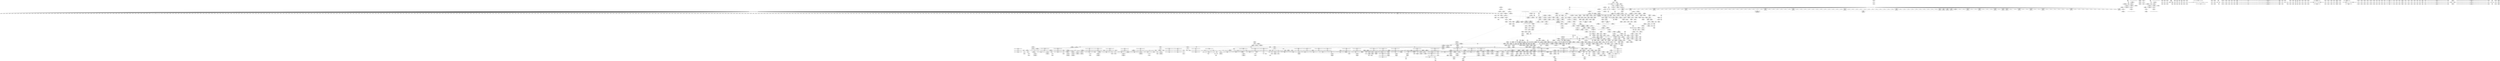 digraph {
	CE0x585add0 [shape=record,shape=Mrecord,label="{CE0x585add0|72:_i32,_:_CRE_920,921_}"]
	CE0x57fe940 [shape=record,shape=Mrecord,label="{CE0x57fe940|__aa_current_profile:cred|security/apparmor/include/context.h,138|*SummSource*}"]
	CE0x58068c0 [shape=record,shape=Mrecord,label="{CE0x58068c0|VOIDTB_TE:_CE_89,90_}"]
	CE0x5766070 [shape=record,shape=Mrecord,label="{CE0x5766070|common_perm_create:call7|security/apparmor/lsm.c,253}"]
	CE0x57250d0 [shape=record,shape=Mrecord,label="{CE0x57250d0|common_perm_create:fsuid|security/apparmor/lsm.c,251|*SummSink*}"]
	CE0x5761c70 [shape=record,shape=Mrecord,label="{CE0x5761c70|common_perm_create:tmp35|security/apparmor/lsm.c,256}"]
	CE0x57389b0 [shape=record,shape=Mrecord,label="{CE0x57389b0|104:_%struct.inode*,_:_CRE_72,80_|*MultipleSource*|*LoadInst*|security/apparmor/lsm.c,253|security/apparmor/lsm.c,253}"]
	CE0x5805b90 [shape=record,shape=Mrecord,label="{CE0x5805b90|aa_cred_profile:tmp12|security/apparmor/include/context.h,100|*SummSink*}"]
	CE0x58502f0 [shape=record,shape=Mrecord,label="{CE0x58502f0|72:_i32,_:_CRE_528,536_}"]
	CE0x57dfa10 [shape=record,shape=Mrecord,label="{CE0x57dfa10|__aa_current_profile:tmp12|security/apparmor/include/context.h,138}"]
	CE0x581f930 [shape=record,shape=Mrecord,label="{CE0x581f930|aa_cred_profile:tmp14|security/apparmor/include/context.h,100|*SummSource*}"]
	CE0x5809060 [shape=record,shape=Mrecord,label="{CE0x5809060|VOIDTB_TE:_CE_190,191_}"]
	CE0x57efc90 [shape=record,shape=Mrecord,label="{CE0x57efc90|VOIDTB_TE:_CE_40,48_}"]
	CE0x57c87b0 [shape=record,shape=Mrecord,label="{CE0x57c87b0|0:_%struct.aa_profile*,_:_CMRE_0,8_|*MultipleSource*|security/apparmor/include/context.h,99|*LoadInst*|security/apparmor/include/context.h,99|security/apparmor/include/context.h,100}"]
	CE0x580dad0 [shape=record,shape=Mrecord,label="{CE0x580dad0|i64*_getelementptr_inbounds_(_16_x_i64_,_16_x_i64_*___llvm_gcov_ctr46,_i64_0,_i64_12)|*Constant*}"]
	CE0x581ea80 [shape=record,shape=Mrecord,label="{CE0x581ea80|aa_cred_profile:tmp15|security/apparmor/include/context.h,100}"]
	CE0x573e1c0 [shape=record,shape=Mrecord,label="{CE0x573e1c0|104:_%struct.inode*,_:_CRE_202,203_}"]
	CE0x57cb640 [shape=record,shape=Mrecord,label="{CE0x57cb640|aa_path_perm:flags|Function::aa_path_perm&Arg::flags::}"]
	CE0x580cd10 [shape=record,shape=Mrecord,label="{CE0x580cd10|aa_cred_profile:tmp|*SummSink*}"]
	CE0x57ece40 [shape=record,shape=Mrecord,label="{CE0x57ece40|__aa_current_profile:tmp6|security/apparmor/include/context.h,138}"]
	CE0x57fcc10 [shape=record,shape=Mrecord,label="{CE0x57fcc10|i64*_getelementptr_inbounds_(_11_x_i64_,_11_x_i64_*___llvm_gcov_ctr58,_i64_0,_i64_10)|*Constant*|*SummSink*}"]
	CE0x5756360 [shape=record,shape=Mrecord,label="{CE0x5756360|get_current:tmp1|*SummSource*}"]
	CE0x57cc710 [shape=record,shape=Mrecord,label="{CE0x57cc710|common_perm:mode|security/apparmor/lsm.c,169|*SummSource*}"]
	CE0x57eb8b0 [shape=record,shape=Mrecord,label="{CE0x57eb8b0|__aa_current_profile:tmp4|security/apparmor/include/context.h,138}"]
	CE0x5849660 [shape=record,shape=Mrecord,label="{CE0x5849660|72:_i32,_:_CRE_252,253_}"]
	CE0x584e750 [shape=record,shape=Mrecord,label="{CE0x584e750|72:_i32,_:_CRE_448,456_}"]
	CE0x5821390 [shape=record,shape=Mrecord,label="{CE0x5821390|i64*_getelementptr_inbounds_(_16_x_i64_,_16_x_i64_*___llvm_gcov_ctr46,_i64_0,_i64_14)|*Constant*}"]
	CE0x57f2fb0 [shape=record,shape=Mrecord,label="{CE0x57f2fb0|__aa_current_profile:do.body|*SummSink*}"]
	CE0x575eda0 [shape=record,shape=Mrecord,label="{CE0x575eda0|104:_%struct.inode*,_:_CRE_306,307_}"]
	CE0x5850840 [shape=record,shape=Mrecord,label="{CE0x5850840|72:_i32,_:_CRE_553,554_}"]
	CE0x57276c0 [shape=record,shape=Mrecord,label="{CE0x57276c0|0:_%struct.vfsmount*,_8:_%struct.dentry*,_:_CRE_0,8_|*MultipleSource*|Function::common_perm_create&Arg::dir::|Function::apparmor_path_symlink&Arg::dir::|security/apparmor/lsm.c,253}"]
	CE0x57ea0c0 [shape=record,shape=Mrecord,label="{CE0x57ea0c0|i64*_getelementptr_inbounds_(_11_x_i64_,_11_x_i64_*___llvm_gcov_ctr58,_i64_0,_i64_0)|*Constant*|*SummSink*}"]
	CE0x57b2540 [shape=record,shape=Mrecord,label="{CE0x57b2540|VOIDTB_TE:_CE_215,216_}"]
	CE0x5351690 [shape=record,shape=Mrecord,label="{CE0x5351690|common_perm_create:uid|security/apparmor/lsm.c,251}"]
	CE0x584ceb0 [shape=record,shape=Mrecord,label="{CE0x584ceb0|72:_i32,_:_CRE_305,306_}"]
	CE0x5719c80 [shape=record,shape=Mrecord,label="{CE0x5719c80|i64*_getelementptr_inbounds_(_2_x_i64_,_2_x_i64_*___llvm_gcov_ctr55,_i64_0,_i64_1)|*Constant*|*SummSink*}"]
	CE0x5854f40 [shape=record,shape=Mrecord,label="{CE0x5854f40|72:_i32,_:_CRE_620,621_}"]
	CE0x575d2c0 [shape=record,shape=Mrecord,label="{CE0x575d2c0|104:_%struct.inode*,_:_CRE_219,220_}"]
	CE0x570d380 [shape=record,shape=Mrecord,label="{CE0x570d380|i64*_getelementptr_inbounds_(_17_x_i64_,_17_x_i64_*___llvm_gcov_ctr60,_i64_0,_i64_6)|*Constant*}"]
	CE0x57fa040 [shape=record,shape=Mrecord,label="{CE0x57fa040|get_current:tmp1}"]
	CE0x57d2710 [shape=record,shape=Mrecord,label="{CE0x57d2710|common_perm_dir_dentry:mnt|security/apparmor/lsm.c,189}"]
	CE0x57cae50 [shape=record,shape=Mrecord,label="{CE0x57cae50|aa_path_perm:profile|Function::aa_path_perm&Arg::profile::|*SummSource*}"]
	CE0x58457b0 [shape=record,shape=Mrecord,label="{CE0x58457b0|72:_i32,_:_CRE_166,167_}"]
	CE0x585a440 [shape=record,shape=Mrecord,label="{CE0x585a440|72:_i32,_:_CRE_911,912_}"]
	CE0x57c2d70 [shape=record,shape=Mrecord,label="{CE0x57c2d70|__aa_current_profile:tobool|security/apparmor/include/context.h,138|*SummSource*}"]
	CE0x5768540 [shape=record,shape=Mrecord,label="{CE0x5768540|__aa_current_profile:tmp10|security/apparmor/include/context.h,138|*SummSink*}"]
	CE0x56f8130 [shape=record,shape=Mrecord,label="{CE0x56f8130|%struct.vfsmount*_null|*Constant*|*SummSource*}"]
	CE0x5722c20 [shape=record,shape=Mrecord,label="{CE0x5722c20|common_perm_create:cred|security/apparmor/lsm.c,251}"]
	CE0x56f0540 [shape=record,shape=Mrecord,label="{CE0x56f0540|common_perm_create:tmp}"]
	CE0x5852c30 [shape=record,shape=Mrecord,label="{CE0x5852c30|72:_i32,_:_CRE_587,588_}"]
	CE0x57cbd00 [shape=record,shape=Mrecord,label="{CE0x57cbd00|aa_path_perm:request|Function::aa_path_perm&Arg::request::|*SummSource*}"]
	CE0x585bfe0 [shape=record,shape=Mrecord,label="{CE0x585bfe0|72:_i32,_:_CRE_944,952_}"]
	CE0x584c1f0 [shape=record,shape=Mrecord,label="{CE0x584c1f0|72:_i32,_:_CRE_293,294_}"]
	CE0x57ab690 [shape=record,shape=Mrecord,label="{CE0x57ab690|VOIDTB_TE:_CE_280,288_}"]
	CE0x57ad040 [shape=record,shape=Mrecord,label="{CE0x57ad040|72:_i32,_:_CRE_24,32_}"]
	CE0x5702500 [shape=record,shape=Mrecord,label="{CE0x5702500|common_perm_create:tobool|security/apparmor/lsm.c,251}"]
	CE0x581e190 [shape=record,shape=Mrecord,label="{CE0x581e190|i32_0|*Constant*}"]
	CE0x573c080 [shape=record,shape=Mrecord,label="{CE0x573c080|104:_%struct.inode*,_:_CRE_174,175_}"]
	CE0x570b700 [shape=record,shape=Mrecord,label="{CE0x570b700|i32_0|*Constant*}"]
	CE0x58589b0 [shape=record,shape=Mrecord,label="{CE0x58589b0|72:_i32,_:_CRE_886,887_}"]
	CE0x5756e10 [shape=record,shape=Mrecord,label="{CE0x5756e10|i32_8|*Constant*|*SummSource*}"]
	CE0x5845e10 [shape=record,shape=Mrecord,label="{CE0x5845e10|72:_i32,_:_CRE_172,173_}"]
	CE0x5735720 [shape=record,shape=Mrecord,label="{CE0x5735720|common_perm_create:tmp25|security/apparmor/lsm.c,253|*SummSource*}"]
	CE0x571fef0 [shape=record,shape=Mrecord,label="{CE0x571fef0|common_perm_create:tmp22|*LoadInst*|security/apparmor/lsm.c,253|*SummSink*}"]
	CE0x56f6200 [shape=record,shape=Mrecord,label="{CE0x56f6200|common_perm_create:tmp8|security/apparmor/lsm.c,251|*SummSink*}"]
	CE0x5859560 [shape=record,shape=Mrecord,label="{CE0x5859560|72:_i32,_:_CRE_897,898_}"]
	CE0x5853180 [shape=record,shape=Mrecord,label="{CE0x5853180|72:_i32,_:_CRE_592,593_}"]
	CE0x576bf30 [shape=record,shape=Mrecord,label="{CE0x576bf30|common_perm_dir_dentry:mask|Function::common_perm_dir_dentry&Arg::mask::|*SummSource*}"]
	CE0x571bff0 [shape=record,shape=Mrecord,label="{CE0x571bff0|i64*_getelementptr_inbounds_(_2_x_i64_,_2_x_i64_*___llvm_gcov_ctr55,_i64_0,_i64_0)|*Constant*|*SummSink*}"]
	CE0x5766520 [shape=record,shape=Mrecord,label="{CE0x5766520|GLOBAL:mediated_filesystem|*Constant*|*SummSink*}"]
	CE0x57cf7c0 [shape=record,shape=Mrecord,label="{CE0x57cf7c0|mediated_filesystem:tobool|security/apparmor/include/apparmor.h,117}"]
	CE0x57138a0 [shape=record,shape=Mrecord,label="{CE0x57138a0|common_perm_create:land.lhs.true2}"]
	CE0x57b2210 [shape=record,shape=Mrecord,label="{CE0x57b2210|VOIDTB_TE:_CE_212,213_}"]
	CE0x58001c0 [shape=record,shape=Mrecord,label="{CE0x58001c0|aa_cred_profile:cred|Function::aa_cred_profile&Arg::cred::|*SummSource*}"]
	CE0x57fd0a0 [shape=record,shape=Mrecord,label="{CE0x57fd0a0|__aa_current_profile:tmp19|security/apparmor/include/context.h,138|*SummSource*}"]
	CE0x57b2650 [shape=record,shape=Mrecord,label="{CE0x57b2650|VOIDTB_TE:_CE_216,217_}"]
	CE0x584fb50 [shape=record,shape=Mrecord,label="{CE0x584fb50|72:_i32,_:_CRE_488,496_}"]
	CE0x5767870 [shape=record,shape=Mrecord,label="{CE0x5767870|__aa_current_profile:tmp1|*SummSource*}"]
	CE0x57aade0 [shape=record,shape=Mrecord,label="{CE0x57aade0|VOIDTB_TE:_CE_223,224_}"]
	CE0x57caa80 [shape=record,shape=Mrecord,label="{CE0x57caa80|aa_path_perm:op|Function::aa_path_perm&Arg::op::|*SummSource*}"]
	CE0x578e5d0 [shape=record,shape=Mrecord,label="{CE0x578e5d0|aa_cred_profile:tmp24|security/apparmor/include/context.h,100|*SummSink*}"]
	CE0x58566d0 [shape=record,shape=Mrecord,label="{CE0x58566d0|72:_i32,_:_CRE_768,776_}"]
	CE0x5812e70 [shape=record,shape=Mrecord,label="{CE0x5812e70|aa_cred_profile:tmp34|security/apparmor/include/context.h,101|*SummSink*}"]
	CE0x573c540 [shape=record,shape=Mrecord,label="{CE0x573c540|104:_%struct.inode*,_:_CRE_178,179_}"]
	CE0x581fc80 [shape=record,shape=Mrecord,label="{CE0x581fc80|VOIDTB_TE:_CE_161,162_}"]
	CE0x581b5d0 [shape=record,shape=Mrecord,label="{CE0x581b5d0|i64*_getelementptr_inbounds_(_16_x_i64_,_16_x_i64_*___llvm_gcov_ctr46,_i64_0,_i64_7)|*Constant*|*SummSource*}"]
	"CONST[source:2(external),value:2(dynamic)][purpose:{object}][SrcIdx:3]"
	CE0x580c9b0 [shape=record,shape=Mrecord,label="{CE0x580c9b0|aa_cred_profile:tmp18|security/apparmor/include/context.h,100|*SummSink*}"]
	CE0x573b370 [shape=record,shape=Mrecord,label="{CE0x573b370|104:_%struct.inode*,_:_CRE_163,164_}"]
	CE0x57f7f10 [shape=record,shape=Mrecord,label="{CE0x57f7f10|__aa_current_profile:tmp15|security/apparmor/include/context.h,138}"]
	CE0x57218a0 [shape=record,shape=Mrecord,label="{CE0x57218a0|common_perm_create:call3|security/apparmor/lsm.c,251}"]
	CE0x58568f0 [shape=record,shape=Mrecord,label="{CE0x58568f0|72:_i32,_:_CRE_792,800_}"]
	CE0x5735ec0 [shape=record,shape=Mrecord,label="{CE0x5735ec0|common_perm_create:dentry6|security/apparmor/lsm.c,253|*SummSource*}"]
	CE0x575cba0 [shape=record,shape=Mrecord,label="{CE0x575cba0|104:_%struct.inode*,_:_CRE_213,214_}"]
	CE0x5801a80 [shape=record,shape=Mrecord,label="{CE0x5801a80|aa_cred_profile:conv|security/apparmor/include/context.h,100}"]
	CE0x584cb80 [shape=record,shape=Mrecord,label="{CE0x584cb80|72:_i32,_:_CRE_302,303_}"]
	CE0x571ecc0 [shape=record,shape=Mrecord,label="{CE0x571ecc0|common_perm:tmp8|security/apparmor/lsm.c,170|*SummSource*}"]
	CE0x5802b20 [shape=record,shape=Mrecord,label="{CE0x5802b20|aa_cred_profile:do.cond|*SummSink*}"]
	CE0x5851c40 [shape=record,shape=Mrecord,label="{CE0x5851c40|72:_i32,_:_CRE_572,573_}"]
	CE0x580f920 [shape=record,shape=Mrecord,label="{CE0x580f920|aa_cred_profile:tmp30|security/apparmor/include/context.h,100}"]
	CE0x58154f0 [shape=record,shape=Mrecord,label="{CE0x58154f0|aa_cred_profile:profile11|security/apparmor/include/context.h,101|*SummSource*}"]
	CE0x580d510 [shape=record,shape=Mrecord,label="{CE0x580d510|aa_cred_profile:bb|*SummSink*}"]
	CE0x58556e0 [shape=record,shape=Mrecord,label="{CE0x58556e0|72:_i32,_:_CRE_648,656_}"]
	CE0x573ad80 [shape=record,shape=Mrecord,label="{CE0x573ad80|104:_%struct.inode*,_:_CRE_158,159_}"]
	CE0x5854390 [shape=record,shape=Mrecord,label="{CE0x5854390|72:_i32,_:_CRE_609,610_}"]
	CE0x585a880 [shape=record,shape=Mrecord,label="{CE0x585a880|72:_i32,_:_CRE_915,916_}"]
	CE0x57ac840 [shape=record,shape=Mrecord,label="{CE0x57ac840|VOIDTB_TE:_CE_318,319_}"]
	CE0x5711ca0 [shape=record,shape=Mrecord,label="{CE0x5711ca0|common_perm:tmp1|*SummSource*}"]
	CE0x57f1bb0 [shape=record,shape=Mrecord,label="{CE0x57f1bb0|__aa_current_profile:if.then}"]
	CE0x5711820 [shape=record,shape=Mrecord,label="{CE0x5711820|i32_0|*Constant*|*SummSink*}"]
	CE0x5721100 [shape=record,shape=Mrecord,label="{CE0x5721100|GLOBAL:get_current|*Constant*}"]
	CE0x570a0e0 [shape=record,shape=Mrecord,label="{CE0x570a0e0|mediated_filesystem:bb|*SummSource*}"]
	CE0x571edf0 [shape=record,shape=Mrecord,label="{CE0x571edf0|common_perm:tmp8|security/apparmor/lsm.c,170|*SummSink*}"]
	CE0x5739c10 [shape=record,shape=Mrecord,label="{CE0x5739c10|104:_%struct.inode*,_:_CRE_144,145_}"]
	CE0x5709410 [shape=record,shape=Mrecord,label="{CE0x5709410|i64_0|*Constant*}"]
	CE0x5725bb0 [shape=record,shape=Mrecord,label="{CE0x5725bb0|common_perm_create:tmp21|security/apparmor/lsm.c,251}"]
	CE0x5769de0 [shape=record,shape=Mrecord,label="{CE0x5769de0|i32_0|*Constant*}"]
	CE0x5726fa0 [shape=record,shape=Mrecord,label="{CE0x5726fa0|common_perm_create:tmp22|*LoadInst*|security/apparmor/lsm.c,253}"]
	CE0x56ee830 [shape=record,shape=Mrecord,label="{CE0x56ee830|common_perm_create:tmp23|security/apparmor/lsm.c,253|*SummSink*}"]
	CE0x571a350 [shape=record,shape=Mrecord,label="{CE0x571a350|mediated_filesystem:tmp2|*SummSource*}"]
	CE0x56f8d10 [shape=record,shape=Mrecord,label="{CE0x56f8d10|common_perm_create:tmp6|security/apparmor/lsm.c,251}"]
	CE0x57bf830 [shape=record,shape=Mrecord,label="{CE0x57bf830|mediated_filesystem:tmp5|security/apparmor/include/apparmor.h,117|*SummSink*}"]
	CE0x5720660 [shape=record,shape=Mrecord,label="{CE0x5720660|i32_251|*Constant*|*SummSink*}"]
	CE0x5848ae0 [shape=record,shape=Mrecord,label="{CE0x5848ae0|72:_i32,_:_CRE_241,242_}"]
	CE0x5856d30 [shape=record,shape=Mrecord,label="{CE0x5856d30|72:_i32,_:_CRE_824,832_}"]
	CE0x57aca60 [shape=record,shape=Mrecord,label="{CE0x57aca60|72:_i32,_:_CRE_0,2_}"]
	CE0x58515e0 [shape=record,shape=Mrecord,label="{CE0x58515e0|72:_i32,_:_CRE_566,567_}"]
	CE0x56fb730 [shape=record,shape=Mrecord,label="{CE0x56fb730|common_perm_create:tmp3|*SummSource*}"]
	CE0x57d3950 [shape=record,shape=Mrecord,label="{CE0x57d3950|common_perm_dir_dentry:tmp4|*LoadInst*|security/apparmor/lsm.c,189|*SummSource*}"]
	CE0x58574a0 [shape=record,shape=Mrecord,label="{CE0x58574a0|72:_i32,_:_CRE_866,867_}"]
	CE0x5766cb0 [shape=record,shape=Mrecord,label="{CE0x5766cb0|i64*_getelementptr_inbounds_(_16_x_i64_,_16_x_i64_*___llvm_gcov_ctr46,_i64_0,_i64_4)|*Constant*|*SummSink*}"]
	CE0x57548a0 [shape=record,shape=Mrecord,label="{CE0x57548a0|40:_%struct.super_block*,_:_CRE_40,48_|*MultipleSource*|security/apparmor/include/apparmor.h,117|security/apparmor/lsm.c,253|Function::mediated_filesystem&Arg::inode::}"]
	CE0x5722aa0 [shape=record,shape=Mrecord,label="{CE0x5722aa0|common_perm_create:cred|security/apparmor/lsm.c,251|*SummSink*}"]
	CE0x5812470 [shape=record,shape=Mrecord,label="{CE0x5812470|i64*_getelementptr_inbounds_(_16_x_i64_,_16_x_i64_*___llvm_gcov_ctr46,_i64_0,_i64_15)|*Constant*|*SummSink*}"]
	CE0x57655d0 [shape=record,shape=Mrecord,label="{CE0x57655d0|_ret_i1_%lnot,_!dbg_!15473|security/apparmor/include/apparmor.h,117|*SummSource*}"]
	CE0x584d2f0 [shape=record,shape=Mrecord,label="{CE0x584d2f0|72:_i32,_:_CRE_309,310_}"]
	CE0x56e5270 [shape=record,shape=Mrecord,label="{CE0x56e5270|common_perm_dir_dentry:path|security/apparmor/lsm.c, 189|*SummSource*}"]
	CE0x5848010 [shape=record,shape=Mrecord,label="{CE0x5848010|72:_i32,_:_CRE_204,205_}"]
	CE0x5704380 [shape=record,shape=Mrecord,label="{CE0x5704380|common_perm_create:tmp32|security/apparmor/lsm.c,253}"]
	CE0x57f1210 [shape=record,shape=Mrecord,label="{CE0x57f1210|__aa_current_profile:bb}"]
	CE0x57f8e50 [shape=record,shape=Mrecord,label="{CE0x57f8e50|i32_138|*Constant*|*SummSink*}"]
	CE0x5766240 [shape=record,shape=Mrecord,label="{CE0x5766240|common_perm_create:call7|security/apparmor/lsm.c,253|*SummSink*}"]
	CE0x5806810 [shape=record,shape=Mrecord,label="{CE0x5806810|VOIDTB_TE:_CE_80,88_}"]
	CE0x5847130 [shape=record,shape=Mrecord,label="{CE0x5847130|72:_i32,_:_CRE_190,191_}"]
	CE0x5814f20 [shape=record,shape=Mrecord,label="{CE0x5814f20|aa_cred_profile:tmp33|security/apparmor/include/context.h,101|*SummSource*}"]
	CE0x57f19c0 [shape=record,shape=Mrecord,label="{CE0x57f19c0|__aa_current_profile:do.end|*SummSource*}"]
	CE0x584feb0 [shape=record,shape=Mrecord,label="{CE0x584feb0|72:_i32,_:_CRE_504,508_}"]
	CE0x56f2940 [shape=record,shape=Mrecord,label="{CE0x56f2940|i32_16|*Constant*|*SummSource*}"]
	CE0x57f3530 [shape=record,shape=Mrecord,label="{CE0x57f3530|i1_true|*Constant*}"]
	CE0x570da50 [shape=record,shape=Mrecord,label="{CE0x570da50|mediated_filesystem:inode|Function::mediated_filesystem&Arg::inode::}"]
	CE0x58548e0 [shape=record,shape=Mrecord,label="{CE0x58548e0|72:_i32,_:_CRE_614,615_}"]
	CE0x576ec10 [shape=record,shape=Mrecord,label="{CE0x576ec10|get_current:tmp|*SummSink*}"]
	CE0x57d1e20 [shape=record,shape=Mrecord,label="{CE0x57d1e20|_call_void_mcount()_#2}"]
	CE0x575f680 [shape=record,shape=Mrecord,label="{CE0x575f680|104:_%struct.inode*,_:_CRE_314,315_}"]
	CE0x580ff00 [shape=record,shape=Mrecord,label="{CE0x580ff00|aa_cred_profile:tmp31|security/apparmor/include/context.h,100|*SummSource*}"]
	CE0x5806760 [shape=record,shape=Mrecord,label="{CE0x5806760|VOIDTB_TE:_CE_72,80_}"]
	CE0x57e0f10 [shape=record,shape=Mrecord,label="{CE0x57e0f10|common_perm:tmp10|security/apparmor/lsm.c,172|*SummSink*}"]
	CE0x5811d90 [shape=record,shape=Mrecord,label="{CE0x5811d90|aa_cred_profile:tmp29|security/apparmor/include/context.h,100}"]
	CE0x57ec060 [shape=record,shape=Mrecord,label="{CE0x57ec060|aa_cred_profile:tmp7|security/apparmor/include/context.h,100}"]
	CE0x573aeb0 [shape=record,shape=Mrecord,label="{CE0x573aeb0|104:_%struct.inode*,_:_CRE_159,160_}"]
	CE0x5735270 [shape=record,shape=Mrecord,label="{CE0x5735270|common_perm_create:tmp24|security/apparmor/lsm.c,253|*SummSink*}"]
	CE0x5846360 [shape=record,shape=Mrecord,label="{CE0x5846360|72:_i32,_:_CRE_177,178_}"]
	CE0x57690f0 [shape=record,shape=Mrecord,label="{CE0x57690f0|%struct.task_struct*_(%struct.task_struct**)*_asm_movq_%gs:$_1:P_,$0_,_r,im,_dirflag_,_fpsr_,_flags_}"]
	CE0x581f8c0 [shape=record,shape=Mrecord,label="{CE0x581f8c0|aa_cred_profile:tmp14|security/apparmor/include/context.h,100}"]
	CE0x570b5f0 [shape=record,shape=Mrecord,label="{CE0x570b5f0|_call_void_mcount()_#2|*SummSink*}"]
	CE0x5721b80 [shape=record,shape=Mrecord,label="{CE0x5721b80|common_perm_create:call3|security/apparmor/lsm.c,251|*SummSource*}"]
	CE0x58545b0 [shape=record,shape=Mrecord,label="{CE0x58545b0|72:_i32,_:_CRE_611,612_}"]
	CE0x5816990 [shape=record,shape=Mrecord,label="{CE0x5816990|aa_cred_profile:expval|security/apparmor/include/context.h,100|*SummSource*}"]
	CE0x5843f40 [shape=record,shape=Mrecord,label="{CE0x5843f40|72:_i32,_:_CRE_143,144_}"]
	CE0x5858570 [shape=record,shape=Mrecord,label="{CE0x5858570|72:_i32,_:_CRE_882,883_}"]
	CE0x5822760 [shape=record,shape=Mrecord,label="{CE0x5822760|i64*_getelementptr_inbounds_(_16_x_i64_,_16_x_i64_*___llvm_gcov_ctr46,_i64_0,_i64_7)|*Constant*|*SummSink*}"]
	CE0x544a840 [shape=record,shape=Mrecord,label="{CE0x544a840|apparmor_path_symlink:bb|*SummSink*}"]
	CE0x57f27d0 [shape=record,shape=Mrecord,label="{CE0x57f27d0|i64*_getelementptr_inbounds_(_11_x_i64_,_11_x_i64_*___llvm_gcov_ctr58,_i64_0,_i64_6)|*Constant*|*SummSource*}"]
	CE0x57ad250 [shape=record,shape=Mrecord,label="{CE0x57ad250|72:_i32,_:_CRE_40,48_}"]
	CE0x5807990 [shape=record,shape=Mrecord,label="{CE0x5807990|VOIDTB_TE:_CE_180,181_}"]
	CE0x584b860 [shape=record,shape=Mrecord,label="{CE0x584b860|72:_i32,_:_CRE_284,285_}"]
	CE0x57de450 [shape=record,shape=Mrecord,label="{CE0x57de450|i64*_getelementptr_inbounds_(_5_x_i64_,_5_x_i64_*___llvm_gcov_ctr57,_i64_0,_i64_4)|*Constant*|*SummSink*}"]
	CE0x5850730 [shape=record,shape=Mrecord,label="{CE0x5850730|72:_i32,_:_CRE_552,553_}"]
	CE0x58525d0 [shape=record,shape=Mrecord,label="{CE0x58525d0|72:_i32,_:_CRE_581,582_}"]
	CE0x5722550 [shape=record,shape=Mrecord,label="{CE0x5722550|get_current:entry|*SummSource*}"]
	CE0x57ab8b0 [shape=record,shape=Mrecord,label="{CE0x57ab8b0|VOIDTB_TE:_CE_296,304_}"]
	CE0x5857ad0 [shape=record,shape=Mrecord,label="{CE0x5857ad0|72:_i32,_:_CRE_872,873_}"]
	CE0x56f56d0 [shape=record,shape=Mrecord,label="{CE0x56f56d0|i64_0|*Constant*|*SummSource*}"]
	CE0x584afe0 [shape=record,shape=Mrecord,label="{CE0x584afe0|72:_i32,_:_CRE_276,277_}"]
	CE0x57127f0 [shape=record,shape=Mrecord,label="{CE0x57127f0|GLOBAL:current_task|Global_var:current_task|*SummSource*}"]
	CE0x575c6e0 [shape=record,shape=Mrecord,label="{CE0x575c6e0|104:_%struct.inode*,_:_CRE_209,210_}"]
	CE0x5808e40 [shape=record,shape=Mrecord,label="{CE0x5808e40|VOIDTB_TE:_CE_188,189_}"]
	CE0x5728d70 [shape=record,shape=Mrecord,label="{CE0x5728d70|common_perm_create:land.lhs.true|*SummSink*}"]
	CE0x5848bf0 [shape=record,shape=Mrecord,label="{CE0x5848bf0|72:_i32,_:_CRE_242,243_}"]
	CE0x5351980 [shape=record,shape=Mrecord,label="{CE0x5351980|common_perm_create:entry}"]
	CE0x585cdb0 [shape=record,shape=Mrecord,label="{CE0x585cdb0|72:_i32,_:_CRE_988,992_}"]
	CE0x56f2530 [shape=record,shape=Mrecord,label="{CE0x56f2530|common_perm_create:dentry|Function::common_perm_create&Arg::dentry::|*SummSource*}"]
	CE0x5845150 [shape=record,shape=Mrecord,label="{CE0x5845150|72:_i32,_:_CRE_160,161_}"]
	CE0x56f3580 [shape=record,shape=Mrecord,label="{CE0x56f3580|common_perm_create:mode|Function::common_perm_create&Arg::mode::}"]
	CE0x57ddcf0 [shape=record,shape=Mrecord,label="{CE0x57ddcf0|i64*_getelementptr_inbounds_(_5_x_i64_,_5_x_i64_*___llvm_gcov_ctr57,_i64_0,_i64_4)|*Constant*}"]
	CE0x5708720 [shape=record,shape=Mrecord,label="{CE0x5708720|common_perm_create:tmp16|security/apparmor/lsm.c,251|*SummSink*}"]
	CE0x5757c30 [shape=record,shape=Mrecord,label="{CE0x5757c30|%struct.task_struct*_(%struct.task_struct**)*_asm_movq_%gs:$_1:P_,$0_,_r,im,_dirflag_,_fpsr_,_flags_}"]
	CE0x56f30d0 [shape=record,shape=Mrecord,label="{CE0x56f30d0|common_perm_create:mask|Function::common_perm_create&Arg::mask::|*SummSink*}"]
	CE0x57d17d0 [shape=record,shape=Mrecord,label="{CE0x57d17d0|i64*_getelementptr_inbounds_(_2_x_i64_,_2_x_i64_*___llvm_gcov_ctr56,_i64_0,_i64_1)|*Constant*|*SummSink*}"]
	CE0x56f1fe0 [shape=record,shape=Mrecord,label="{CE0x56f1fe0|_ret_%struct.task_struct*_%tmp4,_!dbg_!15471|./arch/x86/include/asm/current.h,14|*SummSink*}"]
	CE0x58066b0 [shape=record,shape=Mrecord,label="{CE0x58066b0|VOIDTB_TE:_CE_64,72_}"]
	CE0x576f340 [shape=record,shape=Mrecord,label="{CE0x576f340|i64*_getelementptr_inbounds_(_2_x_i64_,_2_x_i64_*___llvm_gcov_ctr55,_i64_0,_i64_1)|*Constant*}"]
	CE0x56f84a0 [shape=record,shape=Mrecord,label="{CE0x56f84a0|%struct.vfsmount*_null|*Constant*|*SummSink*}"]
	CE0x57cb1b0 [shape=record,shape=Mrecord,label="{CE0x57cb1b0|aa_path_perm:path|Function::aa_path_perm&Arg::path::}"]
	CE0x5737b00 [shape=record,shape=Mrecord,label="{CE0x5737b00|104:_%struct.inode*,_:_CRE_16,24_|*MultipleSource*|*LoadInst*|security/apparmor/lsm.c,253|security/apparmor/lsm.c,253}"]
	CE0x57ab580 [shape=record,shape=Mrecord,label="{CE0x57ab580|VOIDTB_TE:_CE_272,280_}"]
	CE0x57b1cc0 [shape=record,shape=Mrecord,label="{CE0x57b1cc0|VOIDTB_TE:_CE_207,208_}"]
	CE0x56f75c0 [shape=record,shape=Mrecord,label="{CE0x56f75c0|common_perm_create:tmp1|*SummSink*}"]
	CE0x5808880 [shape=record,shape=Mrecord,label="{CE0x5808880|aa_cred_profile:expval|security/apparmor/include/context.h,100}"]
	CE0x5844270 [shape=record,shape=Mrecord,label="{CE0x5844270|72:_i32,_:_CRE_146,147_}"]
	CE0x57ad650 [shape=record,shape=Mrecord,label="{CE0x57ad650|72:_i32,_:_CRE_72,76_}"]
	CE0x5843340 [shape=record,shape=Mrecord,label="{CE0x5843340|72:_i32,_:_CRE_104,112_}"]
	CE0x584e420 [shape=record,shape=Mrecord,label="{CE0x584e420|72:_i32,_:_CRE_424,432_}"]
	CE0x581f850 [shape=record,shape=Mrecord,label="{CE0x581f850|i64_5|*Constant*}"]
	CE0x5801e70 [shape=record,shape=Mrecord,label="{CE0x5801e70|VOIDTB_TE:_CE_172,173_}"]
	CE0x5712920 [shape=record,shape=Mrecord,label="{CE0x5712920|common_perm_create:bb}"]
	CE0x57ea1e0 [shape=record,shape=Mrecord,label="{CE0x57ea1e0|COLLAPSED:_GCMRE___llvm_gcov_ctr58_internal_global_11_x_i64_zeroinitializer:_elem_0:default:}"]
	CE0x575ea00 [shape=record,shape=Mrecord,label="{CE0x575ea00|104:_%struct.inode*,_:_CRE_304,305_}"]
	CE0x5807cc0 [shape=record,shape=Mrecord,label="{CE0x5807cc0|VOIDTB_TE:_CE_183,184_}"]
	CE0x5849110 [shape=record,shape=Mrecord,label="{CE0x5849110|72:_i32,_:_CRE_247,248_}"]
	CE0x5709300 [shape=record,shape=Mrecord,label="{CE0x5709300|common_perm:tmp3|security/apparmor/lsm.c,169|*SummSource*}"]
	CE0x57c1750 [shape=record,shape=Mrecord,label="{CE0x57c1750|common_perm:if.then|*SummSink*}"]
	CE0x585a990 [shape=record,shape=Mrecord,label="{CE0x585a990|72:_i32,_:_CRE_916,917_}"]
	CE0x5767ba0 [shape=record,shape=Mrecord,label="{CE0x5767ba0|aa_cred_profile:do.body5|*SummSource*}"]
	CE0x584a870 [shape=record,shape=Mrecord,label="{CE0x584a870|72:_i32,_:_CRE_269,270_}"]
	CE0x57fbe10 [shape=record,shape=Mrecord,label="{CE0x57fbe10|__aa_current_profile:tmp17|security/apparmor/include/context.h,138|*SummSource*}"]
	CE0x5708d50 [shape=record,shape=Mrecord,label="{CE0x5708d50|common_perm_create:tmp22|*LoadInst*|security/apparmor/lsm.c,253|*SummSource*}"]
	CE0x5761500 [shape=record,shape=Mrecord,label="{CE0x5761500|i64*_getelementptr_inbounds_(_17_x_i64_,_17_x_i64_*___llvm_gcov_ctr60,_i64_0,_i64_15)|*Constant*|*SummSource*}"]
	CE0x571f830 [shape=record,shape=Mrecord,label="{CE0x571f830|GLOBAL:aa_path_perm|*Constant*|*SummSink*}"]
	CE0x5722350 [shape=record,shape=Mrecord,label="{CE0x5722350|get_current:entry}"]
	CE0x5843c10 [shape=record,shape=Mrecord,label="{CE0x5843c10|72:_i32,_:_CRE_140,141_}"]
	CE0x580fa00 [shape=record,shape=Mrecord,label="{CE0x580fa00|aa_cred_profile:tmp30|security/apparmor/include/context.h,100|*SummSink*}"]
	CE0x578d4e0 [shape=record,shape=Mrecord,label="{CE0x578d4e0|aa_cred_profile:tmp23|security/apparmor/include/context.h,100}"]
	CE0x606ef80 [shape=record,shape=Mrecord,label="{CE0x606ef80|apparmor_path_symlink:dir|Function::apparmor_path_symlink&Arg::dir::}"]
	CE0x578f7d0 [shape=record,shape=Mrecord,label="{CE0x578f7d0|void_(i8*,_i32,_i64)*_asm_sideeffect_1:_09ud2_0A.pushsection___bug_table,_22a_22_0A2:_09.long_1b_-_2b,_$_0:c_-_2b_0A_09.word_$_1:c_,_0_0A_09.org_2b+$_2:c_0A.popsection_,_i,i,i,_dirflag_,_fpsr_,_flags_}"]
	CE0x57dfdd0 [shape=record,shape=Mrecord,label="{CE0x57dfdd0|aa_cred_profile:lnot3|security/apparmor/include/context.h,100|*SummSink*}"]
	CE0x57abd60 [shape=record,shape=Mrecord,label="{CE0x57abd60|VOIDTB_TE:_CE_308,309_}"]
	CE0x584d620 [shape=record,shape=Mrecord,label="{CE0x584d620|72:_i32,_:_CRE_312,320_}"]
	CE0x57e0c60 [shape=record,shape=Mrecord,label="{CE0x57e0c60|common_perm:tmp10|security/apparmor/lsm.c,172}"]
	CE0x5806e60 [shape=record,shape=Mrecord,label="{CE0x5806e60|aa_cred_profile:tmp20|security/apparmor/include/context.h,100|*SummSource*}"]
	CE0x576deb0 [shape=record,shape=Mrecord,label="{CE0x576deb0|common_perm_create:tmp38|security/apparmor/lsm.c,257|*SummSource*}"]
	CE0x5855160 [shape=record,shape=Mrecord,label="{CE0x5855160|72:_i32,_:_CRE_622,623_}"]
	CE0x57f6c80 [shape=record,shape=Mrecord,label="{CE0x57f6c80|__aa_current_profile:tmp13|security/apparmor/include/context.h,138|*SummSource*}"]
	CE0x57d6400 [shape=record,shape=Mrecord,label="{CE0x57d6400|common_perm_dir_dentry:tmp1|*SummSink*}"]
	CE0x57036e0 [shape=record,shape=Mrecord,label="{CE0x57036e0|common_perm_create:tmp10|security/apparmor/lsm.c,251|*SummSource*}"]
	CE0x5736370 [shape=record,shape=Mrecord,label="{CE0x5736370|common_perm_create:tmp27|*LoadInst*|security/apparmor/lsm.c,253}"]
	CE0x584ed80 [shape=record,shape=Mrecord,label="{CE0x584ed80|72:_i32,_:_CRE_475,476_}"]
	CE0x57254b0 [shape=record,shape=Mrecord,label="{CE0x57254b0|common_perm_create:fsuid|security/apparmor/lsm.c,251}"]
	CE0x5715980 [shape=record,shape=Mrecord,label="{CE0x5715980|i32_251|*Constant*}"]
	CE0x5736a20 [shape=record,shape=Mrecord,label="{CE0x5736a20|common_perm_create:tmp27|*LoadInst*|security/apparmor/lsm.c,253|*SummSink*}"]
	CE0x57f5f70 [shape=record,shape=Mrecord,label="{CE0x57f5f70|_call_void_lockdep_rcu_suspicious(i8*_getelementptr_inbounds_(_36_x_i8_,_36_x_i8_*_.str12,_i32_0,_i32_0),_i32_138,_i8*_getelementptr_inbounds_(_45_x_i8_,_45_x_i8_*_.str14,_i32_0,_i32_0))_#7,_!dbg_!15483|security/apparmor/include/context.h,138}"]
	CE0x581e760 [shape=record,shape=Mrecord,label="{CE0x581e760|i64_6|*Constant*|*SummSource*}"]
	CE0x5846690 [shape=record,shape=Mrecord,label="{CE0x5846690|72:_i32,_:_CRE_180,181_}"]
	"CONST[source:0(mediator),value:0(static)][purpose:{operation}][SnkIdx:4]"
	CE0x5712a50 [shape=record,shape=Mrecord,label="{CE0x5712a50|common_perm_create:bb|*SummSource*}"]
	CE0x5763a10 [shape=record,shape=Mrecord,label="{CE0x5763a10|common_perm_create:tmp33|security/apparmor/lsm.c,254|*SummSource*}"]
	CE0x57c5f00 [shape=record,shape=Mrecord,label="{CE0x57c5f00|GLOBAL:__aa_current_profile|*Constant*|*SummSink*}"]
	CE0x5756900 [shape=record,shape=Mrecord,label="{CE0x5756900|_call_void_mcount()_#2|*SummSink*}"]
	CE0x5847460 [shape=record,shape=Mrecord,label="{CE0x5847460|72:_i32,_:_CRE_193,194_}"]
	CE0x584eb90 [shape=record,shape=Mrecord,label="{CE0x584eb90|72:_i32,_:_CRE_473,474_}"]
	CE0x56e8f20 [shape=record,shape=Mrecord,label="{CE0x56e8f20|apparmor_path_symlink:bb|*SummSource*}"]
	CE0x58458c0 [shape=record,shape=Mrecord,label="{CE0x58458c0|72:_i32,_:_CRE_167,168_}"]
	CE0x57ede40 [shape=record,shape=Mrecord,label="{CE0x57ede40|aa_cred_profile:tmp1|*SummSink*}"]
	CE0x580afe0 [shape=record,shape=Mrecord,label="{CE0x580afe0|aa_cred_profile:lnot|security/apparmor/include/context.h,100}"]
	CE0x581e8c0 [shape=record,shape=Mrecord,label="{CE0x581e8c0|i64_6|*Constant*|*SummSink*}"]
	CE0x57bf450 [shape=record,shape=Mrecord,label="{CE0x57bf450|mediated_filesystem:tmp5|security/apparmor/include/apparmor.h,117}"]
	CE0x5727dd0 [shape=record,shape=Mrecord,label="{CE0x5727dd0|_call_void_mcount()_#2|*SummSink*}"]
	CE0x57fe600 [shape=record,shape=Mrecord,label="{CE0x57fe600|_ret_%struct.task_struct*_%tmp4,_!dbg_!15471|./arch/x86/include/asm/current.h,14}"]
	CE0x57e9e20 [shape=record,shape=Mrecord,label="{CE0x57e9e20|aa_cred_profile:if.then}"]
	CE0x5723f80 [shape=record,shape=Mrecord,label="{CE0x5723f80|common_perm_create:call10|security/apparmor/lsm.c,256}"]
	CE0x5705350 [shape=record,shape=Mrecord,label="{CE0x5705350|common_perm_create:if.end9|*SummSink*}"]
	CE0x581a880 [shape=record,shape=Mrecord,label="{CE0x581a880|VOIDTB_TE:_CE_149,150_}"]
	CE0x5807aa0 [shape=record,shape=Mrecord,label="{CE0x5807aa0|VOIDTB_TE:_CE_181,182_}"]
	CE0x573cec0 [shape=record,shape=Mrecord,label="{CE0x573cec0|104:_%struct.inode*,_:_CRE_186,187_}"]
	CE0x57085c0 [shape=record,shape=Mrecord,label="{CE0x57085c0|common_perm_create:tmp16|security/apparmor/lsm.c,251|*SummSource*}"]
	CE0x573b4a0 [shape=record,shape=Mrecord,label="{CE0x573b4a0|104:_%struct.inode*,_:_CRE_164,165_}"]
	CE0x5725870 [shape=record,shape=Mrecord,label="{CE0x5725870|common_perm_create:tmp20|security/apparmor/lsm.c,251}"]
	CE0x56f2400 [shape=record,shape=Mrecord,label="{CE0x56f2400|i32_9|*Constant*}"]
	CE0x585c670 [shape=record,shape=Mrecord,label="{CE0x585c670|72:_i32,_:_CRE_978,979_}"]
	CE0x57f0810 [shape=record,shape=Mrecord,label="{CE0x57f0810|%struct.aa_profile*_null|*Constant*}"]
	CE0x57398a0 [shape=record,shape=Mrecord,label="{CE0x57398a0|104:_%struct.inode*,_:_CRE_104,112_|*MultipleSource*|*LoadInst*|security/apparmor/lsm.c,253|security/apparmor/lsm.c,253}"]
	CE0x5728930 [shape=record,shape=Mrecord,label="{CE0x5728930|mediated_filesystem:tmp|*SummSource*}"]
	CE0x56e6690 [shape=record,shape=Mrecord,label="{CE0x56e6690|apparmor_path_symlink:tmp}"]
	CE0x5790430 [shape=record,shape=Mrecord,label="{CE0x5790430|i32_100|*Constant*|*SummSink*}"]
	CE0x585a110 [shape=record,shape=Mrecord,label="{CE0x585a110|72:_i32,_:_CRE_908,909_}"]
	CE0x57d3c40 [shape=record,shape=Mrecord,label="{CE0x57d3c40|common_perm_dir_dentry:tmp4|*LoadInst*|security/apparmor/lsm.c,189}"]
	CE0x5761ce0 [shape=record,shape=Mrecord,label="{CE0x5761ce0|common_perm_create:tmp35|security/apparmor/lsm.c,256|*SummSource*}"]
	CE0x571a2e0 [shape=record,shape=Mrecord,label="{CE0x571a2e0|mediated_filesystem:tmp2}"]
	CE0x57b2320 [shape=record,shape=Mrecord,label="{CE0x57b2320|VOIDTB_TE:_CE_213,214_}"]
	CE0x570b250 [shape=record,shape=Mrecord,label="{CE0x570b250|_call_void_mcount()_#2}"]
	CE0x56e5770 [shape=record,shape=Mrecord,label="{CE0x56e5770|apparmor_path_symlink:tmp1|*SummSink*}"]
	CE0x57fd8b0 [shape=record,shape=Mrecord,label="{CE0x57fd8b0|__aa_current_profile:call3|security/apparmor/include/context.h,138}"]
	CE0x5727730 [shape=record,shape=Mrecord,label="{CE0x5727730|0:_%struct.vfsmount*,_8:_%struct.dentry*,_:_CRE_8,16_|*MultipleSource*|Function::common_perm_create&Arg::dir::|Function::apparmor_path_symlink&Arg::dir::|security/apparmor/lsm.c,253}"]
	CE0x57cd590 [shape=record,shape=Mrecord,label="{CE0x57cd590|__aa_current_profile:tmp7|security/apparmor/include/context.h,138|*SummSource*}"]
	CE0x57f78c0 [shape=record,shape=Mrecord,label="{CE0x57f78c0|i64*_getelementptr_inbounds_(_11_x_i64_,_11_x_i64_*___llvm_gcov_ctr58,_i64_0,_i64_8)|*Constant*|*SummSource*}"]
	CE0x56f13b0 [shape=record,shape=Mrecord,label="{CE0x56f13b0|i64_3|*Constant*|*SummSink*}"]
	CE0x56f3390 [shape=record,shape=Mrecord,label="{CE0x56f3390|common_perm_create:mode|Function::common_perm_create&Arg::mode::|*SummSink*}"]
	CE0x584ca70 [shape=record,shape=Mrecord,label="{CE0x584ca70|72:_i32,_:_CRE_301,302_}"]
	CE0x5800960 [shape=record,shape=Mrecord,label="{CE0x5800960|_ret_%struct.aa_profile*_%tmp34,_!dbg_!15510|security/apparmor/include/context.h,101|*SummSink*}"]
	CE0x578d2f0 [shape=record,shape=Mrecord,label="{CE0x578d2f0|aa_cred_profile:tmp22|security/apparmor/include/context.h,100|*SummSource*}"]
	CE0x56f1d00 [shape=record,shape=Mrecord,label="{CE0x56f1d00|_ret_%struct.task_struct*_%tmp4,_!dbg_!15471|./arch/x86/include/asm/current.h,14|*SummSource*}"]
	CE0x570aaf0 [shape=record,shape=Mrecord,label="{CE0x570aaf0|common_perm_create:tmp2}"]
	CE0x5726070 [shape=record,shape=Mrecord,label="{CE0x5726070|i32_4|*Constant*}"]
	CE0x57ffff0 [shape=record,shape=Mrecord,label="{CE0x57ffff0|aa_cred_profile:entry|*SummSink*}"]
	CE0x584f3e0 [shape=record,shape=Mrecord,label="{CE0x584f3e0|72:_i32,_:_CRE_481,482_}"]
	CE0x5811a10 [shape=record,shape=Mrecord,label="{CE0x5811a10|aa_cred_profile:tmp28|security/apparmor/include/context.h,100|*SummSource*}"]
	CE0x575fa10 [shape=record,shape=Mrecord,label="{CE0x575fa10|104:_%struct.inode*,_:_CRE_317,318_}"]
	CE0x573cc60 [shape=record,shape=Mrecord,label="{CE0x573cc60|104:_%struct.inode*,_:_CRE_184,185_}"]
	CE0x571f070 [shape=record,shape=Mrecord,label="{CE0x571f070|common_perm:call1|security/apparmor/lsm.c,170}"]
	CE0x5702b40 [shape=record,shape=Mrecord,label="{CE0x5702b40|_ret_i32_%retval.0,_!dbg_!15515|security/apparmor/lsm.c,257|*SummSource*}"]
	CE0x5713370 [shape=record,shape=Mrecord,label="{CE0x5713370|common_perm_create:do.body|*SummSource*}"]
	CE0x570c660 [shape=record,shape=Mrecord,label="{CE0x570c660|common_perm_create:tobool1|security/apparmor/lsm.c,251|*SummSource*}"]
	CE0x57c4860 [shape=record,shape=Mrecord,label="{CE0x57c4860|aa_cred_profile:tmp9|security/apparmor/include/context.h,100|*SummSource*}"]
	CE0x584f600 [shape=record,shape=Mrecord,label="{CE0x584f600|72:_i32,_:_CRE_483,484_}"]
	CE0x57ab110 [shape=record,shape=Mrecord,label="{CE0x57ab110|VOIDTB_TE:_CE_240,248_}"]
	CE0x57bf640 [shape=record,shape=Mrecord,label="{CE0x57bf640|mediated_filesystem:tmp5|security/apparmor/include/apparmor.h,117|*SummSource*}"]
	CE0x57acc80 [shape=record,shape=Mrecord,label="{CE0x57acc80|72:_i32,_:_CRE_4,8_}"]
	CE0x584a980 [shape=record,shape=Mrecord,label="{CE0x584a980|72:_i32,_:_CRE_270,271_}"]
	CE0x584bb90 [shape=record,shape=Mrecord,label="{CE0x584bb90|72:_i32,_:_CRE_287,288_}"]
	CE0x5806390 [shape=record,shape=Mrecord,label="{CE0x5806390|aa_cred_profile:if.end|*SummSource*}"]
	CE0x5717e90 [shape=record,shape=Mrecord,label="{CE0x5717e90|mediated_filesystem:tmp3|*SummSink*}"]
	CE0x5728a40 [shape=record,shape=Mrecord,label="{CE0x5728a40|common_perm_create:return}"]
	CE0x575c5b0 [shape=record,shape=Mrecord,label="{CE0x575c5b0|104:_%struct.inode*,_:_CRE_208,209_}"]
	CE0x585a330 [shape=record,shape=Mrecord,label="{CE0x585a330|72:_i32,_:_CRE_910,911_}"]
	CE0x573ab20 [shape=record,shape=Mrecord,label="{CE0x573ab20|104:_%struct.inode*,_:_CRE_156,157_}"]
	CE0x57232a0 [shape=record,shape=Mrecord,label="{CE0x57232a0|i64*_getelementptr_inbounds_(_17_x_i64_,_17_x_i64_*___llvm_gcov_ctr60,_i64_0,_i64_9)|*Constant*}"]
	CE0x57efef0 [shape=record,shape=Mrecord,label="{CE0x57efef0|aa_cred_profile:tobool|security/apparmor/include/context.h,100}"]
	CE0x57393e0 [shape=record,shape=Mrecord,label="{CE0x57393e0|104:_%struct.inode*,_:_CRE_93,94_}"]
	CE0x56f85a0 [shape=record,shape=Mrecord,label="{CE0x56f85a0|common_perm_create:tobool5|security/apparmor/lsm.c,253|*SummSink*}"]
	CE0x57ab360 [shape=record,shape=Mrecord,label="{CE0x57ab360|VOIDTB_TE:_CE_256,264_}"]
	CE0x578ffe0 [shape=record,shape=Mrecord,label="{CE0x578ffe0|i32_100|*Constant*}"]
	CE0x57d3500 [shape=record,shape=Mrecord,label="{CE0x57d3500|common_perm_dir_dentry:mnt1|security/apparmor/lsm.c,189|*SummSource*}"]
	CE0x57fe480 [shape=record,shape=Mrecord,label="{CE0x57fe480|i32_78|*Constant*}"]
	CE0x5859670 [shape=record,shape=Mrecord,label="{CE0x5859670|72:_i32,_:_CRE_898,899_}"]
	CE0x5723ff0 [shape=record,shape=Mrecord,label="{CE0x5723ff0|common_perm_create:call10|security/apparmor/lsm.c,256|*SummSource*}"]
	CE0x5720e10 [shape=record,shape=Mrecord,label="{CE0x5720e10|i8*_getelementptr_inbounds_(_45_x_i8_,_45_x_i8_*_.str14,_i32_0,_i32_0)|*Constant*|*SummSource*}"]
	CE0x57aacd0 [shape=record,shape=Mrecord,label="{CE0x57aacd0|VOIDTB_TE:_CE_222,223_}"]
	CE0x5848340 [shape=record,shape=Mrecord,label="{CE0x5848340|72:_i32,_:_CRE_207,208_}"]
	CE0x57ddfc0 [shape=record,shape=Mrecord,label="{CE0x57ddfc0|common_perm:error.0|*SummSink*}"]
	CE0x5854280 [shape=record,shape=Mrecord,label="{CE0x5854280|72:_i32,_:_CRE_608,609_}"]
	CE0x573d840 [shape=record,shape=Mrecord,label="{CE0x573d840|104:_%struct.inode*,_:_CRE_194,195_}"]
	CE0x573b960 [shape=record,shape=Mrecord,label="{CE0x573b960|104:_%struct.inode*,_:_CRE_168,169_}"]
	CE0x5757750 [shape=record,shape=Mrecord,label="{CE0x5757750|i64_2|*Constant*}"]
	CE0x581e080 [shape=record,shape=Mrecord,label="{CE0x581e080|_call_void_mcount()_#2|*SummSink*}"]
	CE0x57ea170 [shape=record,shape=Mrecord,label="{CE0x57ea170|__aa_current_profile:tmp}"]
	CE0x5717d90 [shape=record,shape=Mrecord,label="{CE0x5717d90|mediated_filesystem:tmp3|*SummSource*}"]
	CE0x5821ed0 [shape=record,shape=Mrecord,label="{CE0x5821ed0|VOIDTB_TE:_CE_156,157_}"]
	CE0x571f0e0 [shape=record,shape=Mrecord,label="{CE0x571f0e0|common_perm:call1|security/apparmor/lsm.c,170|*SummSource*}"]
	CE0x5821dc0 [shape=record,shape=Mrecord,label="{CE0x5821dc0|VOIDTB_TE:_CE_155,156_}"]
	CE0x57cfe30 [shape=record,shape=Mrecord,label="{CE0x57cfe30|mediated_filesystem:lnot|security/apparmor/include/apparmor.h,117}"]
	CE0x57249e0 [shape=record,shape=Mrecord,label="{CE0x57249e0|common_perm_create:tmp19|security/apparmor/lsm.c,251|*SummSink*}"]
	CE0x5713240 [shape=record,shape=Mrecord,label="{CE0x5713240|common_perm_create:do.body}"]
	CE0x57263e0 [shape=record,shape=Mrecord,label="{CE0x57263e0|i32_4|*Constant*|*SummSink*}"]
	CE0x58579c0 [shape=record,shape=Mrecord,label="{CE0x58579c0|72:_i32,_:_CRE_871,872_}"]
	CE0x5702200 [shape=record,shape=Mrecord,label="{CE0x5702200|0:_i8,_:_GCMR_common_perm_create.__warned_internal_global_i8_0,_section_.data.unlikely_,_align_1:_elem_0:default:}"]
	CE0x57f2430 [shape=record,shape=Mrecord,label="{CE0x57f2430|i64*_getelementptr_inbounds_(_11_x_i64_,_11_x_i64_*___llvm_gcov_ctr58,_i64_0,_i64_6)|*Constant*}"]
	CE0x5722860 [shape=record,shape=Mrecord,label="{CE0x5722860|i32_78|*Constant*|*SummSink*}"]
	CE0x5701bf0 [shape=record,shape=Mrecord,label="{CE0x5701bf0|GLOBAL:common_perm_create.__warned|Global_var:common_perm_create.__warned|*SummSource*}"]
	CE0x584d400 [shape=record,shape=Mrecord,label="{CE0x584d400|72:_i32,_:_CRE_310,311_}"]
	CE0x5736260 [shape=record,shape=Mrecord,label="{CE0x5736260|common_perm_create:dentry6|security/apparmor/lsm.c,253|*SummSink*}"]
	CE0x5713080 [shape=record,shape=Mrecord,label="{CE0x5713080|common_perm_create:do.end|*SummSource*}"]
	CE0x5723c70 [shape=record,shape=Mrecord,label="{CE0x5723c70|common_perm_create:tmp36|security/apparmor/lsm.c,256|*SummSink*}"]
	CE0x570ad80 [shape=record,shape=Mrecord,label="{CE0x570ad80|common_perm_create:tmp2|*SummSource*}"]
	CE0x57c4270 [shape=record,shape=Mrecord,label="{CE0x57c4270|common_perm:tmp|*SummSource*}"]
	CE0x576cce0 [shape=record,shape=Mrecord,label="{CE0x576cce0|common_perm_create:retval.0}"]
	CE0x585ba90 [shape=record,shape=Mrecord,label="{CE0x585ba90|72:_i32,_:_CRE_932,933_}"]
	CE0x57a28e0 [shape=record,shape=Mrecord,label="{CE0x57a28e0|mediated_filesystem:s_flags|security/apparmor/include/apparmor.h,117}"]
	CE0x57d0e90 [shape=record,shape=Mrecord,label="{CE0x57d0e90|aa_cred_profile:lnot2|security/apparmor/include/context.h,100}"]
	CE0x56f7380 [shape=record,shape=Mrecord,label="{CE0x56f7380|i32_1|*Constant*}"]
	CE0x575f0c0 [shape=record,shape=Mrecord,label="{CE0x575f0c0|104:_%struct.inode*,_:_CRE_309,310_}"]
	CE0x576a6a0 [shape=record,shape=Mrecord,label="{CE0x576a6a0|__aa_current_profile:if.end|*SummSink*}"]
	CE0x576f150 [shape=record,shape=Mrecord,label="{CE0x576f150|mediated_filesystem:tmp1|*SummSink*}"]
	CE0x581f100 [shape=record,shape=Mrecord,label="{CE0x581f100|aa_cred_profile:tmp16|security/apparmor/include/context.h,100|*SummSink*}"]
	CE0x5807ff0 [shape=record,shape=Mrecord,label="{CE0x5807ff0|VOIDTB_TE:_CE_186,187_}"]
	CE0x57ed0d0 [shape=record,shape=Mrecord,label="{CE0x57ed0d0|get_current:tmp3}"]
	CE0x575d060 [shape=record,shape=Mrecord,label="{CE0x575d060|104:_%struct.inode*,_:_CRE_217,218_}"]
	CE0x58004e0 [shape=record,shape=Mrecord,label="{CE0x58004e0|_ret_%struct.aa_profile*_%tmp34,_!dbg_!15510|security/apparmor/include/context.h,101|*SummSource*}"]
	CE0x5858680 [shape=record,shape=Mrecord,label="{CE0x5858680|72:_i32,_:_CRE_883,884_}"]
	CE0x57f66a0 [shape=record,shape=Mrecord,label="{CE0x57f66a0|_call_void_lockdep_rcu_suspicious(i8*_getelementptr_inbounds_(_36_x_i8_,_36_x_i8_*_.str12,_i32_0,_i32_0),_i32_138,_i8*_getelementptr_inbounds_(_45_x_i8_,_45_x_i8_*_.str14,_i32_0,_i32_0))_#7,_!dbg_!15483|security/apparmor/include/context.h,138|*SummSink*}"]
	CE0x5818c10 [shape=record,shape=Mrecord,label="{CE0x5818c10|aa_cred_profile:security|security/apparmor/include/context.h,99|*SummSink*}"]
	CE0x584aba0 [shape=record,shape=Mrecord,label="{CE0x584aba0|72:_i32,_:_CRE_272,273_}"]
	CE0x56eebe0 [shape=record,shape=Mrecord,label="{CE0x56eebe0|common_perm_create:dentry6|security/apparmor/lsm.c,253}"]
	CE0x580cbc0 [shape=record,shape=Mrecord,label="{CE0x580cbc0|aa_cred_profile:tmp|*SummSource*}"]
	CE0x5760b00 [shape=record,shape=Mrecord,label="{CE0x5760b00|common_perm_create:tmp30|security/apparmor/lsm.c,253|*SummSink*}"]
	CE0x5814350 [shape=record,shape=Mrecord,label="{CE0x5814350|VOIDTB_TE:_CE_202,203_}"]
	CE0x585b650 [shape=record,shape=Mrecord,label="{CE0x585b650|72:_i32,_:_CRE_928,929_}"]
	CE0x57091a0 [shape=record,shape=Mrecord,label="{CE0x57091a0|common_perm:tmp3|security/apparmor/lsm.c,169}"]
	CE0x570d0d0 [shape=record,shape=Mrecord,label="{CE0x570d0d0|i64_5|*Constant*}"]
	CE0x5703170 [shape=record,shape=Mrecord,label="{CE0x5703170|_ret_i32_%call,_!dbg_!15472|security/apparmor/lsm.c,298|*SummSink*}"]
	CE0x56f7080 [shape=record,shape=Mrecord,label="{CE0x56f7080|i64_1|*Constant*}"]
	CE0x58014a0 [shape=record,shape=Mrecord,label="{CE0x58014a0|aa_cred_profile:do.body5}"]
	CE0x584ee90 [shape=record,shape=Mrecord,label="{CE0x584ee90|72:_i32,_:_CRE_476,477_}"]
	CE0x576b070 [shape=record,shape=Mrecord,label="{CE0x576b070|common_perm_dir_dentry:op|Function::common_perm_dir_dentry&Arg::op::|*SummSink*}"]
	CE0x580b870 [shape=record,shape=Mrecord,label="{CE0x580b870|aa_cred_profile:tmp5|security/apparmor/include/context.h,99|*SummSink*}"]
	CE0x575d9e0 [shape=record,shape=Mrecord,label="{CE0x575d9e0|104:_%struct.inode*,_:_CRE_232,240_|*MultipleSource*|*LoadInst*|security/apparmor/lsm.c,253|security/apparmor/lsm.c,253}"]
	CE0x56f7700 [shape=record,shape=Mrecord,label="{CE0x56f7700|i32_1|*Constant*|*SummSource*}"]
	CE0x5727170 [shape=record,shape=Mrecord,label="{CE0x5727170|common_perm_create:mnt|security/apparmor/lsm.c,253|*SummSource*}"]
	CE0x57c0010 [shape=record,shape=Mrecord,label="{CE0x57c0010|common_perm:entry|*SummSink*}"]
	CE0x57ffaf0 [shape=record,shape=Mrecord,label="{CE0x57ffaf0|aa_cred_profile:entry}"]
	CE0x5847ac0 [shape=record,shape=Mrecord,label="{CE0x5847ac0|72:_i32,_:_CRE_199,200_}"]
	CE0x5807dd0 [shape=record,shape=Mrecord,label="{CE0x5807dd0|VOIDTB_TE:_CE_184,185_}"]
	CE0x57ce9d0 [shape=record,shape=Mrecord,label="{CE0x57ce9d0|i64*_getelementptr_inbounds_(_5_x_i64_,_5_x_i64_*___llvm_gcov_ctr57,_i64_0,_i64_3)|*Constant*}"]
	CE0x57ecfb0 [shape=record,shape=Mrecord,label="{CE0x57ecfb0|__aa_current_profile:tmp6|security/apparmor/include/context.h,138|*SummSource*}"]
	CE0x57e07a0 [shape=record,shape=Mrecord,label="{CE0x57e07a0|common_perm:tmp9|security/apparmor/lsm.c,172|*SummSource*}"]
	CE0x57fb220 [shape=record,shape=Mrecord,label="{CE0x57fb220|VOIDTB_TE:_CE_94,95_}"]
	CE0x57cb820 [shape=record,shape=Mrecord,label="{CE0x57cb820|aa_path_perm:flags|Function::aa_path_perm&Arg::flags::|*SummSource*}"]
	CE0x585aff0 [shape=record,shape=Mrecord,label="{CE0x585aff0|72:_i32,_:_CRE_922,923_}"]
	CE0x57ce720 [shape=record,shape=Mrecord,label="{CE0x57ce720|common_perm:tmp6|security/apparmor/lsm.c,169|*SummSource*}"]
	CE0x58220c0 [shape=record,shape=Mrecord,label="{CE0x58220c0|i64*_getelementptr_inbounds_(_16_x_i64_,_16_x_i64_*___llvm_gcov_ctr46,_i64_0,_i64_1)|*Constant*|*SummSink*}"]
	CE0x57c0460 [shape=record,shape=Mrecord,label="{CE0x57c0460|common_perm:path|Function::common_perm&Arg::path::}"]
	CE0x56e53d0 [shape=record,shape=Mrecord,label="{CE0x56e53d0|i64*_getelementptr_inbounds_(_2_x_i64_,_2_x_i64_*___llvm_gcov_ctr56,_i64_0,_i64_1)|*Constant*}"]
	CE0x5845480 [shape=record,shape=Mrecord,label="{CE0x5845480|72:_i32,_:_CRE_163,164_}"]
	CE0x573be20 [shape=record,shape=Mrecord,label="{CE0x573be20|104:_%struct.inode*,_:_CRE_172,173_}"]
	CE0x56f9af0 [shape=record,shape=Mrecord,label="{CE0x56f9af0|GLOBAL:common_perm_create|*Constant*}"]
	CE0x58535c0 [shape=record,shape=Mrecord,label="{CE0x58535c0|72:_i32,_:_CRE_596,597_}"]
	CE0x57c3f00 [shape=record,shape=Mrecord,label="{CE0x57c3f00|__aa_current_profile:tmp8|security/apparmor/include/context.h,138}"]
	CE0x5728c30 [shape=record,shape=Mrecord,label="{CE0x5728c30|common_perm_create:land.lhs.true}"]
	CE0x57f96c0 [shape=record,shape=Mrecord,label="{CE0x57f96c0|i8*_getelementptr_inbounds_(_45_x_i8_,_45_x_i8_*_.str14,_i32_0,_i32_0)|*Constant*}"]
	CE0x57fa330 [shape=record,shape=Mrecord,label="{CE0x57fa330|aa_cred_profile:profile|security/apparmor/include/context.h,100}"]
	CE0x56f3140 [shape=record,shape=Mrecord,label="{CE0x56f3140|i16_-24576|*Constant*|*SummSource*}"]
	CE0x5843e30 [shape=record,shape=Mrecord,label="{CE0x5843e30|72:_i32,_:_CRE_142,143_}"]
	CE0x56f29b0 [shape=record,shape=Mrecord,label="{CE0x56f29b0|i32_16|*Constant*|*SummSink*}"]
	CE0x57bfd60 [shape=record,shape=Mrecord,label="{CE0x57bfd60|common_perm:entry}"]
	CE0x581f280 [shape=record,shape=Mrecord,label="{CE0x581f280|aa_cred_profile:tmp17|security/apparmor/include/context.h,100}"]
	CE0x5808330 [shape=record,shape=Mrecord,label="{CE0x5808330|aa_cred_profile:tmp4|*LoadInst*|security/apparmor/include/context.h,99}"]
	CE0x5853a00 [shape=record,shape=Mrecord,label="{CE0x5853a00|72:_i32,_:_CRE_600,601_}"]
	CE0x58132f0 [shape=record,shape=Mrecord,label="{CE0x58132f0|VOIDTB_TE:_CE_16,24_}"]
	CE0x585c560 [shape=record,shape=Mrecord,label="{CE0x585c560|72:_i32,_:_CRE_977,978_}"]
	CE0x56f5740 [shape=record,shape=Mrecord,label="{CE0x56f5740|i64_0|*Constant*|*SummSink*}"]
	CE0x58194b0 [shape=record,shape=Mrecord,label="{CE0x58194b0|aa_cred_profile:conv|security/apparmor/include/context.h,100|*SummSink*}"]
	CE0x581f390 [shape=record,shape=Mrecord,label="{CE0x581f390|VOIDTB_TE:_CE_164,165_}"]
	CE0x571f390 [shape=record,shape=Mrecord,label="{CE0x571f390|GLOBAL:aa_path_perm|*Constant*}"]
	CE0x580f550 [shape=record,shape=Mrecord,label="{CE0x580f550|i64*_getelementptr_inbounds_(_16_x_i64_,_16_x_i64_*___llvm_gcov_ctr46,_i64_0,_i64_14)|*Constant*|*SummSink*}"]
	CE0x580f990 [shape=record,shape=Mrecord,label="{CE0x580f990|aa_cred_profile:tmp30|security/apparmor/include/context.h,100|*SummSource*}"]
	CE0x5847350 [shape=record,shape=Mrecord,label="{CE0x5847350|72:_i32,_:_CRE_192,193_}"]
	CE0x57faf80 [shape=record,shape=Mrecord,label="{CE0x57faf80|VOIDTB_TE:_CE_90,91_}"]
	CE0x5729600 [shape=record,shape=Mrecord,label="{CE0x5729600|i64*_getelementptr_inbounds_(_2_x_i64_,_2_x_i64_*___llvm_gcov_ctr56,_i64_0,_i64_0)|*Constant*|*SummSink*}"]
	CE0x573afe0 [shape=record,shape=Mrecord,label="{CE0x573afe0|104:_%struct.inode*,_:_CRE_160,161_}"]
	CE0x57ec3f0 [shape=record,shape=Mrecord,label="{CE0x57ec3f0|i64_5|*Constant*}"]
	CE0x580bf50 [shape=record,shape=Mrecord,label="{CE0x580bf50|aa_cred_profile:tmp13}"]
	CE0x5851e60 [shape=record,shape=Mrecord,label="{CE0x5851e60|72:_i32,_:_CRE_574,575_}"]
	CE0x5859450 [shape=record,shape=Mrecord,label="{CE0x5859450|72:_i32,_:_CRE_896,897_}"]
	CE0x57c2770 [shape=record,shape=Mrecord,label="{CE0x57c2770|common_perm:call|security/apparmor/lsm.c,168|*SummSource*}"]
	CE0x5768f40 [shape=record,shape=Mrecord,label="{CE0x5768f40|GLOBAL:__aa_current_profile.__warned|Global_var:__aa_current_profile.__warned|*SummSink*}"]
	CE0x576d1c0 [shape=record,shape=Mrecord,label="{CE0x576d1c0|i64*_getelementptr_inbounds_(_17_x_i64_,_17_x_i64_*___llvm_gcov_ctr60,_i64_0,_i64_16)|*Constant*|*SummSource*}"]
	CE0x580de40 [shape=record,shape=Mrecord,label="{CE0x580de40|i64*_getelementptr_inbounds_(_16_x_i64_,_16_x_i64_*___llvm_gcov_ctr46,_i64_0,_i64_12)|*Constant*|*SummSource*}"]
	CE0x5847240 [shape=record,shape=Mrecord,label="{CE0x5847240|72:_i32,_:_CRE_191,192_}"]
	CE0x57c08c0 [shape=record,shape=Mrecord,label="{CE0x57c08c0|common_perm:mask|Function::common_perm&Arg::mask::}"]
	CE0x57ccff0 [shape=record,shape=Mrecord,label="{CE0x57ccff0|__aa_current_profile:entry|*SummSource*}"]
	CE0x5754b60 [shape=record,shape=Mrecord,label="{CE0x5754b60|get_current:tmp2|*SummSource*}"]
	CE0x5821ba0 [shape=record,shape=Mrecord,label="{CE0x5821ba0|VOIDTB_TE:_CE_153,154_}"]
	CE0x5845d00 [shape=record,shape=Mrecord,label="{CE0x5845d00|72:_i32,_:_CRE_171,172_}"]
	CE0x575c150 [shape=record,shape=Mrecord,label="{CE0x575c150|i64*_getelementptr_inbounds_(_2_x_i64_,_2_x_i64_*___llvm_gcov_ctr112,_i64_0,_i64_0)|*Constant*|*SummSink*}"]
	CE0x576ae30 [shape=record,shape=Mrecord,label="{CE0x576ae30|common_perm_dir_dentry:op|Function::common_perm_dir_dentry&Arg::op::}"]
	CE0x5760220 [shape=record,shape=Mrecord,label="{CE0x5760220|i64_13|*Constant*|*SummSource*}"]
	CE0x575fc70 [shape=record,shape=Mrecord,label="{CE0x575fc70|104:_%struct.inode*,_:_CRE_319,320_}"]
	CE0x56f97e0 [shape=record,shape=Mrecord,label="{CE0x56f97e0|common_perm_create:uid|security/apparmor/lsm.c,251|*SummSink*}"]
	CE0x5844c00 [shape=record,shape=Mrecord,label="{CE0x5844c00|72:_i32,_:_CRE_155,156_}"]
	CE0x56f22f0 [shape=record,shape=Mrecord,label="{CE0x56f22f0|common_perm_create:entry|*SummSource*}"]
	CE0x5858350 [shape=record,shape=Mrecord,label="{CE0x5858350|72:_i32,_:_CRE_880,881_}"]
	CE0x53518a0 [shape=record,shape=Mrecord,label="{CE0x53518a0|GLOBAL:common_perm_create|*Constant*|*SummSink*}"]
	CE0x576af50 [shape=record,shape=Mrecord,label="{CE0x576af50|common_perm_dir_dentry:op|Function::common_perm_dir_dentry&Arg::op::|*SummSource*}"]
	CE0x5803a50 [shape=record,shape=Mrecord,label="{CE0x5803a50|0:_%struct.aa_profile*,_:_CMRE_24,32_|*MultipleSource*|security/apparmor/include/context.h,99|*LoadInst*|security/apparmor/include/context.h,99|security/apparmor/include/context.h,100}"]
	CE0x5718360 [shape=record,shape=Mrecord,label="{CE0x5718360|mediated_filesystem:tmp1}"]
	CE0x5736510 [shape=record,shape=Mrecord,label="{CE0x5736510|common_perm_create:tmp27|*LoadInst*|security/apparmor/lsm.c,253|*SummSource*}"]
	CE0x57f86f0 [shape=record,shape=Mrecord,label="{CE0x57f86f0|i8*_getelementptr_inbounds_(_36_x_i8_,_36_x_i8_*_.str12,_i32_0,_i32_0)|*Constant*|*SummSink*}"]
	CE0x5853d30 [shape=record,shape=Mrecord,label="{CE0x5853d30|72:_i32,_:_CRE_603,604_}"]
	CE0x58022b0 [shape=record,shape=Mrecord,label="{CE0x58022b0|VOIDTB_TE:_CE_176,177_}"]
	CE0x5814e00 [shape=record,shape=Mrecord,label="{CE0x5814e00|aa_cred_profile:tmp33|security/apparmor/include/context.h,101}"]
	CE0x56f3cb0 [shape=record,shape=Mrecord,label="{CE0x56f3cb0|i64*_getelementptr_inbounds_(_2_x_i64_,_2_x_i64_*___llvm_gcov_ctr64,_i64_0,_i64_1)|*Constant*|*SummSink*}"]
	CE0x5727250 [shape=record,shape=Mrecord,label="{CE0x5727250|common_perm_create:mnt|security/apparmor/lsm.c,253|*SummSink*}"]
	CE0x57c2150 [shape=record,shape=Mrecord,label="{CE0x57c2150|_ret_%struct.aa_profile*_%call4,_!dbg_!15494|security/apparmor/include/context.h,138|*SummSink*}"]
	CE0x584e0f0 [shape=record,shape=Mrecord,label="{CE0x584e0f0|72:_i32,_:_CRE_400,408_}"]
	CE0x57cdf60 [shape=record,shape=Mrecord,label="{CE0x57cdf60|common_perm:tmp4|security/apparmor/lsm.c,169|*SummSink*}"]
	CE0x580a010 [shape=record,shape=Mrecord,label="{CE0x580a010|aa_cred_profile:tmp4|*LoadInst*|security/apparmor/include/context.h,99|*SummSink*}"]
	CE0x56f5140 [shape=record,shape=Mrecord,label="{CE0x56f5140|apparmor_path_symlink:call|security/apparmor/lsm.c,298|*SummSource*}"]
	CE0x573df60 [shape=record,shape=Mrecord,label="{CE0x573df60|104:_%struct.inode*,_:_CRE_200,201_}"]
	CE0x5845ae0 [shape=record,shape=Mrecord,label="{CE0x5845ae0|72:_i32,_:_CRE_169,170_}"]
	CE0x5810d60 [shape=record,shape=Mrecord,label="{CE0x5810d60|aa_cred_profile:tmp27|security/apparmor/include/context.h,100|*SummSink*}"]
	CE0x606ee00 [shape=record,shape=Mrecord,label="{CE0x606ee00|i32_9|*Constant*|*SummSink*}"]
	CE0x57c1be0 [shape=record,shape=Mrecord,label="{CE0x57c1be0|common_perm:if.then|*SummSource*}"]
	CE0x57f3bf0 [shape=record,shape=Mrecord,label="{CE0x57f3bf0|aa_cred_profile:tmp11|security/apparmor/include/context.h,100|*SummSource*}"]
	CE0x56f15e0 [shape=record,shape=Mrecord,label="{CE0x56f15e0|common_perm_create:tmp4|security/apparmor/lsm.c,251}"]
	CE0x571f6b0 [shape=record,shape=Mrecord,label="{CE0x571f6b0|GLOBAL:aa_path_perm|*Constant*|*SummSource*}"]
	CE0x5814900 [shape=record,shape=Mrecord,label="{CE0x5814900|aa_cred_profile:tmp32|security/apparmor/include/context.h,101|*SummSink*}"]
	CE0x573a8c0 [shape=record,shape=Mrecord,label="{CE0x573a8c0|104:_%struct.inode*,_:_CRE_154,155_}"]
	CE0x5767650 [shape=record,shape=Mrecord,label="{CE0x5767650|i64*_getelementptr_inbounds_(_16_x_i64_,_16_x_i64_*___llvm_gcov_ctr46,_i64_0,_i64_4)|*Constant*}"]
	CE0x5850f80 [shape=record,shape=Mrecord,label="{CE0x5850f80|72:_i32,_:_CRE_560,561_}"]
	CE0x57198e0 [shape=record,shape=Mrecord,label="{CE0x57198e0|mediated_filesystem:tmp|*SummSink*}"]
	CE0x57b2760 [shape=record,shape=Mrecord,label="{CE0x57b2760|VOIDTB_TE:_CE_217,218_}"]
	CE0x5710dd0 [shape=record,shape=Mrecord,label="{CE0x5710dd0|common_perm_create:tmp13|security/apparmor/lsm.c,251|*SummSink*}"]
	CE0x57b2430 [shape=record,shape=Mrecord,label="{CE0x57b2430|VOIDTB_TE:_CE_214,215_}"]
	CE0x5858020 [shape=record,shape=Mrecord,label="{CE0x5858020|72:_i32,_:_CRE_877,878_}"]
	CE0x5849990 [shape=record,shape=Mrecord,label="{CE0x5849990|72:_i32,_:_CRE_255,256_}"]
	CE0x57099b0 [shape=record,shape=Mrecord,label="{CE0x57099b0|GLOBAL:__llvm_gcov_ctr57|Global_var:__llvm_gcov_ctr57|*SummSource*}"]
	CE0x5738d50 [shape=record,shape=Mrecord,label="{CE0x5738d50|104:_%struct.inode*,_:_CRE_88,89_}"]
	CE0x57d51b0 [shape=record,shape=Mrecord,label="{CE0x57d51b0|common_perm_dir_dentry:tmp2|*SummSink*}"]
	CE0x585c750 [shape=record,shape=Mrecord,label="{CE0x585c750|72:_i32,_:_CRE_979,980_}"]
	CE0x572c970 [shape=record,shape=Mrecord,label="{CE0x572c970|i64*_getelementptr_inbounds_(_2_x_i64_,_2_x_i64_*___llvm_gcov_ctr112,_i64_0,_i64_1)|*Constant*}"]
	CE0x5817c30 [shape=record,shape=Mrecord,label="{CE0x5817c30|aa_cred_profile:tmp15|security/apparmor/include/context.h,100|*SummSink*}"]
	CE0x57fff30 [shape=record,shape=Mrecord,label="{CE0x57fff30|aa_cred_profile:entry|*SummSource*}"]
	CE0x576a5b0 [shape=record,shape=Mrecord,label="{CE0x576a5b0|__aa_current_profile:if.end|*SummSource*}"]
	CE0x5728220 [shape=record,shape=Mrecord,label="{CE0x5728220|common_perm_create:lor.lhs.false|*SummSource*}"]
	CE0x58435e0 [shape=record,shape=Mrecord,label="{CE0x58435e0|72:_i32,_:_CRE_120,128_}"]
	CE0x57c6710 [shape=record,shape=Mrecord,label="{CE0x57c6710|common_perm:tmp2|security/apparmor/lsm.c,169|*SummSource*}"]
	CE0x57cd360 [shape=record,shape=Mrecord,label="{CE0x57cd360|__aa_current_profile:tmp7|security/apparmor/include/context.h,138}"]
	CE0x573daa0 [shape=record,shape=Mrecord,label="{CE0x573daa0|104:_%struct.inode*,_:_CRE_196,197_}"]
	CE0x570d820 [shape=record,shape=Mrecord,label="{CE0x570d820|_ret_i1_%lnot,_!dbg_!15473|security/apparmor/include/apparmor.h,117}"]
	CE0x57ad910 [shape=record,shape=Mrecord,label="{CE0x57ad910|72:_i32,_:_CRE_88,96_}"]
	CE0x58188f0 [shape=record,shape=Mrecord,label="{CE0x58188f0|aa_cred_profile:do.body6|*SummSink*}"]
	CE0x5854170 [shape=record,shape=Mrecord,label="{CE0x5854170|72:_i32,_:_CRE_607,608_}"]
	CE0x57c0630 [shape=record,shape=Mrecord,label="{CE0x57c0630|common_perm:path|Function::common_perm&Arg::path::|*SummSource*}"]
	CE0x5702bb0 [shape=record,shape=Mrecord,label="{CE0x5702bb0|_ret_i32_%retval.0,_!dbg_!15515|security/apparmor/lsm.c,257|*SummSink*}"]
	CE0x570db60 [shape=record,shape=Mrecord,label="{CE0x570db60|mediated_filesystem:inode|Function::mediated_filesystem&Arg::inode::|*SummSource*}"]
	CE0x56f98c0 [shape=record,shape=Mrecord,label="{CE0x56f98c0|i64_2|*Constant*}"]
	CE0x575ebd0 [shape=record,shape=Mrecord,label="{CE0x575ebd0|104:_%struct.inode*,_:_CRE_305,306_}"]
	CE0x584da90 [shape=record,shape=Mrecord,label="{CE0x584da90|72:_i32,_:_CRE_344,352_}"]
	CE0x57faeb0 [shape=record,shape=Mrecord,label="{CE0x57faeb0|VOIDTB_TE:_CE_88,89_}"]
	CE0x57178e0 [shape=record,shape=Mrecord,label="{CE0x57178e0|i64*_getelementptr_inbounds_(_2_x_i64_,_2_x_i64_*___llvm_gcov_ctr112,_i64_0,_i64_0)|*Constant*}"]
	CE0x57fd420 [shape=record,shape=Mrecord,label="{CE0x57fd420|__aa_current_profile:tmp20|security/apparmor/include/context.h,138}"]
	CE0x5802a20 [shape=record,shape=Mrecord,label="{CE0x5802a20|aa_cred_profile:do.cond|*SummSource*}"]
	CE0x57c8470 [shape=record,shape=Mrecord,label="{CE0x57c8470|aa_cred_profile:profile|security/apparmor/include/context.h,100|*SummSource*}"]
	CE0x57cece0 [shape=record,shape=Mrecord,label="{CE0x57cece0|i64*_getelementptr_inbounds_(_5_x_i64_,_5_x_i64_*___llvm_gcov_ctr57,_i64_0,_i64_3)|*Constant*|*SummSource*}"]
	CE0x57d69f0 [shape=record,shape=Mrecord,label="{CE0x57d69f0|i64_-2147483648|*Constant*|*SummSource*}"]
	CE0x585bdc0 [shape=record,shape=Mrecord,label="{CE0x585bdc0|72:_i32,_:_CRE_935,936_}"]
	CE0x5708550 [shape=record,shape=Mrecord,label="{CE0x5708550|common_perm_create:tmp16|security/apparmor/lsm.c,251}"]
	CE0x57227f0 [shape=record,shape=Mrecord,label="{CE0x57227f0|i32_78|*Constant*}"]
	CE0x56f3320 [shape=record,shape=Mrecord,label="{CE0x56f3320|i16_-24576|*Constant*|*SummSink*}"]
	CE0x5848560 [shape=record,shape=Mrecord,label="{CE0x5848560|72:_i32,_:_CRE_212,216_}"]
	CE0x576c4b0 [shape=record,shape=Mrecord,label="{CE0x576c4b0|common_perm_dir_dentry:cond|Function::common_perm_dir_dentry&Arg::cond::|*SummSink*}"]
	CE0x56ef660 [shape=record,shape=Mrecord,label="{CE0x56ef660|apparmor_path_symlink:dentry|Function::apparmor_path_symlink&Arg::dentry::|*SummSource*}"]
	CE0x584b530 [shape=record,shape=Mrecord,label="{CE0x584b530|72:_i32,_:_CRE_281,282_}"]
	CE0x5819a60 [shape=record,shape=Mrecord,label="{CE0x5819a60|VOIDTB_TE:_CE_104,112_}"]
	CE0x5717fe0 [shape=record,shape=Mrecord,label="{CE0x5717fe0|_call_void_mcount()_#2}"]
	CE0x57d14c0 [shape=record,shape=Mrecord,label="{CE0x57d14c0|i64*_getelementptr_inbounds_(_2_x_i64_,_2_x_i64_*___llvm_gcov_ctr56,_i64_0,_i64_1)|*Constant*|*SummSource*}"]
	CE0x57acf90 [shape=record,shape=Mrecord,label="{CE0x57acf90|72:_i32,_:_CRE_16,24_}"]
	CE0x57c4200 [shape=record,shape=Mrecord,label="{CE0x57c4200|COLLAPSED:_GCMRE___llvm_gcov_ctr57_internal_global_5_x_i64_zeroinitializer:_elem_0:default:}"]
	CE0x5729860 [shape=record,shape=Mrecord,label="{CE0x5729860|common_perm_dir_dentry:tmp}"]
	CE0x56ea850 [shape=record,shape=Mrecord,label="{CE0x56ea850|apparmor_path_symlink:entry}"]
	CE0x57d10b0 [shape=record,shape=Mrecord,label="{CE0x57d10b0|aa_cred_profile:lnot2|security/apparmor/include/context.h,100|*SummSource*}"]
	CE0x56f8630 [shape=record,shape=Mrecord,label="{CE0x56f8630|i64_10|*Constant*}"]
	CE0x5701f60 [shape=record,shape=Mrecord,label="{CE0x5701f60|GLOBAL:common_perm_create.__warned|Global_var:common_perm_create.__warned|*SummSink*}"]
	CE0x5802680 [shape=record,shape=Mrecord,label="{CE0x5802680|aa_cred_profile:do.end10|*SummSource*}"]
	CE0x58073c0 [shape=record,shape=Mrecord,label="{CE0x58073c0|VOIDTB_TE:_CE_171,172_}"]
	CE0x56efea0 [shape=record,shape=Mrecord,label="{CE0x56efea0|common_perm_create:tmp9|security/apparmor/lsm.c,251|*SummSource*}"]
	CE0x57fbe80 [shape=record,shape=Mrecord,label="{CE0x57fbe80|__aa_current_profile:tmp17|security/apparmor/include/context.h,138|*SummSink*}"]
	CE0x57de8f0 [shape=record,shape=Mrecord,label="{CE0x57de8f0|__aa_current_profile:land.lhs.true}"]
	CE0x5761680 [shape=record,shape=Mrecord,label="{CE0x5761680|i64*_getelementptr_inbounds_(_17_x_i64_,_17_x_i64_*___llvm_gcov_ctr60,_i64_0,_i64_15)|*Constant*|*SummSink*}"]
	CE0x5859ab0 [shape=record,shape=Mrecord,label="{CE0x5859ab0|72:_i32,_:_CRE_902,903_}"]
	CE0x57c00a0 [shape=record,shape=Mrecord,label="{CE0x57c00a0|common_perm:op|Function::common_perm&Arg::op::}"]
	CE0x5857060 [shape=record,shape=Mrecord,label="{CE0x5857060|72:_i32,_:_CRE_848,856_}"]
	CE0x5845260 [shape=record,shape=Mrecord,label="{CE0x5845260|72:_i32,_:_CRE_161,162_}"]
	CE0x5849ff0 [shape=record,shape=Mrecord,label="{CE0x5849ff0|72:_i32,_:_CRE_261,262_}"]
	CE0x575d190 [shape=record,shape=Mrecord,label="{CE0x575d190|104:_%struct.inode*,_:_CRE_218,219_}"]
	CE0x5852f60 [shape=record,shape=Mrecord,label="{CE0x5852f60|72:_i32,_:_CRE_590,591_}"]
	CE0x57d4410 [shape=record,shape=Mrecord,label="{CE0x57d4410|common_perm_dir_dentry:dentry2|security/apparmor/lsm.c,189|*SummSink*}"]
	CE0x5704c60 [shape=record,shape=Mrecord,label="{CE0x5704c60|i64*_getelementptr_inbounds_(_17_x_i64_,_17_x_i64_*___llvm_gcov_ctr60,_i64_0,_i64_6)|*Constant*|*SummSink*}"]
	CE0x5809280 [shape=record,shape=Mrecord,label="{CE0x5809280|VOIDTB_TE:_CE_192,193_}"]
	CE0x57392b0 [shape=record,shape=Mrecord,label="{CE0x57392b0|104:_%struct.inode*,_:_CRE_92,93_}"]
	CE0x5702910 [shape=record,shape=Mrecord,label="{CE0x5702910|common_perm_create:mode|Function::common_perm_create&Arg::mode::|*SummSource*}"]
	CE0x570d6d0 [shape=record,shape=Mrecord,label="{CE0x570d6d0|mediated_filesystem:entry|*SummSink*}"]
	CE0x578d8b0 [shape=record,shape=Mrecord,label="{CE0x578d8b0|aa_cred_profile:tmp23|security/apparmor/include/context.h,100|*SummSink*}"]
	CE0x57ab470 [shape=record,shape=Mrecord,label="{CE0x57ab470|VOIDTB_TE:_CE_264,272_}"]
	CE0x57f22d0 [shape=record,shape=Mrecord,label="{CE0x57f22d0|__aa_current_profile:tmp12|security/apparmor/include/context.h,138|*SummSink*}"]
	CE0x5848230 [shape=record,shape=Mrecord,label="{CE0x5848230|72:_i32,_:_CRE_206,207_}"]
	CE0x5767800 [shape=record,shape=Mrecord,label="{CE0x5767800|__aa_current_profile:tmp1}"]
	CE0x57ed9d0 [shape=record,shape=Mrecord,label="{CE0x57ed9d0|VOIDTB_TE:_CE_157,158_}"]
	CE0x57e9640 [shape=record,shape=Mrecord,label="{CE0x57e9640|aa_cred_profile:tmp7|security/apparmor/include/context.h,100|*SummSink*}"]
	CE0x5855e50 [shape=record,shape=Mrecord,label="{CE0x5855e50|72:_i32,_:_CRE_696,704_}"]
	CE0x5737660 [shape=record,shape=Mrecord,label="{CE0x5737660|common_perm_create:d_inode|security/apparmor/lsm.c,253}"]
	CE0x5852d40 [shape=record,shape=Mrecord,label="{CE0x5852d40|72:_i32,_:_CRE_588,589_}"]
	CE0x5729b70 [shape=record,shape=Mrecord,label="{CE0x5729b70|i64*_getelementptr_inbounds_(_17_x_i64_,_17_x_i64_*___llvm_gcov_ctr60,_i64_0,_i64_0)|*Constant*|*SummSource*}"]
	CE0x570a560 [shape=record,shape=Mrecord,label="{CE0x570a560|common_perm_create:cond|security/apparmor/lsm.c, 251|*SummSource*}"]
	CE0x580fd10 [shape=record,shape=Mrecord,label="{CE0x580fd10|aa_cred_profile:tmp31|security/apparmor/include/context.h,100}"]
	CE0x58211d0 [shape=record,shape=Mrecord,label="{CE0x58211d0|aa_cred_profile:tmp29|security/apparmor/include/context.h,100|*SummSink*}"]
	"CONST[source:1(input),value:2(dynamic)][purpose:{object}][SrcIdx:1]"
	CE0x57eaa30 [shape=record,shape=Mrecord,label="{CE0x57eaa30|GLOBAL:__llvm_gcov_ctr58|Global_var:__llvm_gcov_ctr58|*SummSink*}"]
	CE0x5848120 [shape=record,shape=Mrecord,label="{CE0x5848120|72:_i32,_:_CRE_205,206_}"]
	CE0x5849770 [shape=record,shape=Mrecord,label="{CE0x5849770|72:_i32,_:_CRE_253,254_}"]
	CE0x5843b00 [shape=record,shape=Mrecord,label="{CE0x5843b00|72:_i32,_:_CRE_139,140_}"]
	CE0x5856e40 [shape=record,shape=Mrecord,label="{CE0x5856e40|72:_i32,_:_CRE_832,840_}"]
	CE0x5734d90 [shape=record,shape=Mrecord,label="{CE0x5734d90|common_perm_create:tmp23|security/apparmor/lsm.c,253|*SummSource*}"]
	CE0x5849220 [shape=record,shape=Mrecord,label="{CE0x5849220|72:_i32,_:_CRE_248,249_}"]
	CE0x5850400 [shape=record,shape=Mrecord,label="{CE0x5850400|72:_i32,_:_CRE_536,540_}"]
	CE0x58564b0 [shape=record,shape=Mrecord,label="{CE0x58564b0|72:_i32,_:_CRE_752,756_}"]
	CE0x57562f0 [shape=record,shape=Mrecord,label="{CE0x57562f0|get_current:tmp1}"]
	CE0x5476ea0 [shape=record,shape=Mrecord,label="{CE0x5476ea0|common_perm_create:op|Function::common_perm_create&Arg::op::|*SummSink*}"]
	CE0x5737a40 [shape=record,shape=Mrecord,label="{CE0x5737a40|104:_%struct.inode*,_:_CRE_8,12_|*MultipleSource*|*LoadInst*|security/apparmor/lsm.c,253|security/apparmor/lsm.c,253}"]
	CE0x57cfac0 [shape=record,shape=Mrecord,label="{CE0x57cfac0|i1_true|*Constant*}"]
	CE0x5856180 [shape=record,shape=Mrecord,label="{CE0x5856180|72:_i32,_:_CRE_728,736_}"]
	CE0x57c51a0 [shape=record,shape=Mrecord,label="{CE0x57c51a0|common_perm:if.end|*SummSink*}"]
	CE0x57abfc0 [shape=record,shape=Mrecord,label="{CE0x57abfc0|VOIDTB_TE:_CE_310,311_}"]
	CE0x57376d0 [shape=record,shape=Mrecord,label="{CE0x57376d0|common_perm_create:d_inode|security/apparmor/lsm.c,253|*SummSource*}"]
	CE0x57611f0 [shape=record,shape=Mrecord,label="{CE0x57611f0|common_perm_create:tmp34|security/apparmor/lsm.c,254|*SummSink*}"]
	CE0x584adc0 [shape=record,shape=Mrecord,label="{CE0x584adc0|72:_i32,_:_CRE_274,275_}"]
	CE0x58544a0 [shape=record,shape=Mrecord,label="{CE0x58544a0|72:_i32,_:_CRE_610,611_}"]
	CE0x57c0790 [shape=record,shape=Mrecord,label="{CE0x57c0790|common_perm:path|Function::common_perm&Arg::path::|*SummSink*}"]
	CE0x5847df0 [shape=record,shape=Mrecord,label="{CE0x5847df0|72:_i32,_:_CRE_202,203_}"]
	CE0x58501e0 [shape=record,shape=Mrecord,label="{CE0x58501e0|72:_i32,_:_CRE_520,528_}"]
	CE0x58565c0 [shape=record,shape=Mrecord,label="{CE0x58565c0|72:_i32,_:_CRE_760,768_}"]
	CE0x57f5bd0 [shape=record,shape=Mrecord,label="{CE0x57f5bd0|i8_1|*Constant*}"]
	CE0x5858df0 [shape=record,shape=Mrecord,label="{CE0x5858df0|72:_i32,_:_CRE_890,891_}"]
	CE0x57c68f0 [shape=record,shape=Mrecord,label="{CE0x57c68f0|common_perm:tmp2|security/apparmor/lsm.c,169|*SummSink*}"]
	CE0x57df890 [shape=record,shape=Mrecord,label="{CE0x57df890|__aa_current_profile:tmp11|security/apparmor/include/context.h,138|*SummSink*}"]
	CE0x585abb0 [shape=record,shape=Mrecord,label="{CE0x585abb0|72:_i32,_:_CRE_918,919_}"]
	CE0x5761070 [shape=record,shape=Mrecord,label="{CE0x5761070|common_perm_create:tmp34|security/apparmor/lsm.c,254|*SummSource*}"]
	CE0x5725df0 [shape=record,shape=Mrecord,label="{CE0x5725df0|common_perm_create:tmp21|security/apparmor/lsm.c,251|*SummSource*}"]
	CE0x5845040 [shape=record,shape=Mrecord,label="{CE0x5845040|72:_i32,_:_CRE_159,160_}"]
	CE0x56f92e0 [shape=record,shape=Mrecord,label="{CE0x56f92e0|_call_void_mcount()_#2|*SummSink*}"]
	CE0x5702380 [shape=record,shape=Mrecord,label="{CE0x5702380|common_perm_create:call|security/apparmor/lsm.c,251|*SummSource*}"]
	CE0x57f6cf0 [shape=record,shape=Mrecord,label="{CE0x57f6cf0|__aa_current_profile:tmp13|security/apparmor/include/context.h,138|*SummSink*}"]
	CE0x57c6840 [shape=record,shape=Mrecord,label="{CE0x57c6840|i64_3|*Constant*}"]
	CE0x57f8470 [shape=record,shape=Mrecord,label="{CE0x57f8470|i8*_getelementptr_inbounds_(_36_x_i8_,_36_x_i8_*_.str12,_i32_0,_i32_0)|*Constant*|*SummSource*}"]
	CE0x57387e0 [shape=record,shape=Mrecord,label="{CE0x57387e0|104:_%struct.inode*,_:_CRE_64,72_|*MultipleSource*|*LoadInst*|security/apparmor/lsm.c,253|security/apparmor/lsm.c,253}"]
	CE0x57d3020 [shape=record,shape=Mrecord,label="{CE0x57d3020|common_perm_dir_dentry:mnt|security/apparmor/lsm.c,189|*SummSink*}"]
	CE0x57f9a10 [shape=record,shape=Mrecord,label="{CE0x57f9a10|i64*_getelementptr_inbounds_(_11_x_i64_,_11_x_i64_*___llvm_gcov_ctr58,_i64_0,_i64_9)|*Constant*|*SummSink*}"]
	CE0x57fdf70 [shape=record,shape=Mrecord,label="{CE0x57fdf70|GLOBAL:get_current|*Constant*}"]
	CE0x57c5af0 [shape=record,shape=Mrecord,label="{CE0x57c5af0|aa_cred_profile:do.body|*SummSink*}"]
	CE0x5706460 [shape=record,shape=Mrecord,label="{CE0x5706460|mediated_filesystem:tmp4|*LoadInst*|security/apparmor/include/apparmor.h,117|*SummSource*}"]
	CE0x584d980 [shape=record,shape=Mrecord,label="{CE0x584d980|72:_i32,_:_CRE_336,344_}"]
	CE0x56eea60 [shape=record,shape=Mrecord,label="{CE0x56eea60|i64_11|*Constant*|*SummSource*}"]
	CE0x5806a20 [shape=record,shape=Mrecord,label="{CE0x5806a20|i64*_getelementptr_inbounds_(_16_x_i64_,_16_x_i64_*___llvm_gcov_ctr46,_i64_0,_i64_8)|*Constant*|*SummSink*}"]
	CE0x57353e0 [shape=record,shape=Mrecord,label="{CE0x57353e0|common_perm_create:tmp25|security/apparmor/lsm.c,253}"]
	CE0x57ab000 [shape=record,shape=Mrecord,label="{CE0x57ab000|VOIDTB_TE:_CE_232,240_}"]
	CE0x57f7760 [shape=record,shape=Mrecord,label="{CE0x57f7760|i64*_getelementptr_inbounds_(_11_x_i64_,_11_x_i64_*___llvm_gcov_ctr58,_i64_0,_i64_8)|*Constant*}"]
	CE0x57f7a80 [shape=record,shape=Mrecord,label="{CE0x57f7a80|i64*_getelementptr_inbounds_(_11_x_i64_,_11_x_i64_*___llvm_gcov_ctr58,_i64_0,_i64_8)|*Constant*|*SummSink*}"]
	CE0x58061a0 [shape=record,shape=Mrecord,label="{CE0x58061a0|aa_cred_profile:if.then|*SummSink*}"]
	CE0x5728b50 [shape=record,shape=Mrecord,label="{CE0x5728b50|common_perm_create:return|*SummSink*}"]
	CE0x578ead0 [shape=record,shape=Mrecord,label="{CE0x578ead0|aa_cred_profile:tmp25|security/apparmor/include/context.h,100|*SummSource*}"]
	CE0x57decb0 [shape=record,shape=Mrecord,label="{CE0x57decb0|_call_void_mcount()_#2|*SummSource*}"]
	CE0x57aaab0 [shape=record,shape=Mrecord,label="{CE0x57aaab0|VOIDTB_TE:_CE_220,221_}"]
	CE0x56f2d70 [shape=record,shape=Mrecord,label="{CE0x56f2d70|common_perm_create:call|security/apparmor/lsm.c,251}"]
	CE0x5711030 [shape=record,shape=Mrecord,label="{CE0x5711030|common_perm_create:tmp14|security/apparmor/lsm.c,251|*SummSource*}"]
	CE0x5817ab0 [shape=record,shape=Mrecord,label="{CE0x5817ab0|aa_cred_profile:tmp15|security/apparmor/include/context.h,100|*SummSource*}"]
	CE0x5715600 [shape=record,shape=Mrecord,label="{CE0x5715600|i8*_getelementptr_inbounds_(_24_x_i8_,_24_x_i8_*_.str8,_i32_0,_i32_0)|*Constant*|*SummSink*}"]
	CE0x5856b10 [shape=record,shape=Mrecord,label="{CE0x5856b10|72:_i32,_:_CRE_808,816_}"]
	CE0x5727010 [shape=record,shape=Mrecord,label="{CE0x5727010|common_perm_create:mnt|security/apparmor/lsm.c,253}"]
	CE0x584c300 [shape=record,shape=Mrecord,label="{CE0x584c300|72:_i32,_:_CRE_294,295_}"]
	CE0x56f14e0 [shape=record,shape=Mrecord,label="{CE0x56f14e0|i64_0|*Constant*}"]
	CE0x5723780 [shape=record,shape=Mrecord,label="{CE0x5723780|common_perm_create:tmp35|security/apparmor/lsm.c,256|*SummSink*}"]
	CE0x57f34c0 [shape=record,shape=Mrecord,label="{CE0x57f34c0|aa_cred_profile:tobool1|security/apparmor/include/context.h,100|*SummSink*}"]
	CE0x57ee890 [shape=record,shape=Mrecord,label="{CE0x57ee890|aa_cred_profile:lnot3|security/apparmor/include/context.h,100}"]
	CE0x58445a0 [shape=record,shape=Mrecord,label="{CE0x58445a0|72:_i32,_:_CRE_149,150_}"]
	CE0x57c1100 [shape=record,shape=Mrecord,label="{CE0x57c1100|common_perm:cond|Function::common_perm&Arg::cond::|*SummSink*}"]
	CE0x57df730 [shape=record,shape=Mrecord,label="{CE0x57df730|__aa_current_profile:tmp11|security/apparmor/include/context.h,138|*SummSource*}"]
	CE0x585c860 [shape=record,shape=Mrecord,label="{CE0x585c860|72:_i32,_:_CRE_980,981_}"]
	CE0x5708320 [shape=record,shape=Mrecord,label="{CE0x5708320|common_perm_create:tmp15|security/apparmor/lsm.c,251|*SummSink*}"]
	CE0x570bb10 [shape=record,shape=Mrecord,label="{CE0x570bb10|i32_0|*Constant*|*SummSource*}"]
	CE0x57fbff0 [shape=record,shape=Mrecord,label="{CE0x57fbff0|__aa_current_profile:tmp18|security/apparmor/include/context.h,138}"]
	CE0x576bd90 [shape=record,shape=Mrecord,label="{CE0x576bd90|common_perm_dir_dentry:mask|Function::common_perm_dir_dentry&Arg::mask::}"]
	CE0x5712610 [shape=record,shape=Mrecord,label="{CE0x5712610|%struct.task_struct*_(%struct.task_struct**)*_asm_movq_%gs:$_1:P_,$0_,_r,im,_dirflag_,_fpsr_,_flags_|*SummSink*}"]
	CE0x5854e30 [shape=record,shape=Mrecord,label="{CE0x5854e30|72:_i32,_:_CRE_619,620_}"]
	CE0x57ebbf0 [shape=record,shape=Mrecord,label="{CE0x57ebbf0|__aa_current_profile:tmp4|security/apparmor/include/context.h,138|*SummSource*}"]
	CE0x5818ce0 [shape=record,shape=Mrecord,label="{CE0x5818ce0|aa_cred_profile:tmp5|security/apparmor/include/context.h,99}"]
	CE0x58010b0 [shape=record,shape=Mrecord,label="{CE0x58010b0|aa_cred_profile:tmp17|security/apparmor/include/context.h,100|*SummSink*}"]
	CE0x575d8b0 [shape=record,shape=Mrecord,label="{CE0x575d8b0|104:_%struct.inode*,_:_CRE_224,232_|*MultipleSource*|*LoadInst*|security/apparmor/lsm.c,253|security/apparmor/lsm.c,253}"]
	CE0x57eac10 [shape=record,shape=Mrecord,label="{CE0x57eac10|GLOBAL:__llvm_gcov_ctr58|Global_var:__llvm_gcov_ctr58|*SummSource*}"]
	CE0x581d0a0 [shape=record,shape=Mrecord,label="{CE0x581d0a0|i64_6|*Constant*}"]
	CE0x5856f50 [shape=record,shape=Mrecord,label="{CE0x5856f50|72:_i32,_:_CRE_840,848_}"]
	CE0x5768de0 [shape=record,shape=Mrecord,label="{CE0x5768de0|GLOBAL:__aa_current_profile.__warned|Global_var:__aa_current_profile.__warned|*SummSource*}"]
	CE0x57d3e60 [shape=record,shape=Mrecord,label="{CE0x57d3e60|common_perm_dir_dentry:tmp4|*LoadInst*|security/apparmor/lsm.c,189|*SummSink*}"]
	CE0x56f3be0 [shape=record,shape=Mrecord,label="{CE0x56f3be0|common_perm_create:dentry|Function::common_perm_create&Arg::dentry::}"]
	CE0x56f1f40 [shape=record,shape=Mrecord,label="{CE0x56f1f40|_ret_%struct.task_struct*_%tmp4,_!dbg_!15471|./arch/x86/include/asm/current.h,14}"]
	CE0x585b540 [shape=record,shape=Mrecord,label="{CE0x585b540|72:_i32,_:_CRE_927,928_}"]
	CE0x581cf00 [shape=record,shape=Mrecord,label="{CE0x581cf00|aa_cred_profile:tobool4|security/apparmor/include/context.h,100|*SummSink*}"]
	CE0x57213d0 [shape=record,shape=Mrecord,label="{CE0x57213d0|common_perm_create:tmp17|security/apparmor/lsm.c,251|*SummSink*}"]
	CE0x57c4aa0 [shape=record,shape=Mrecord,label="{CE0x57c4aa0|i32_11|*Constant*|*SummSink*}"]
	CE0x5726580 [shape=record,shape=Mrecord,label="{CE0x5726580|i32_4|*Constant*|*SummSource*}"]
	CE0x57d4b70 [shape=record,shape=Mrecord,label="{CE0x57d4b70|common_perm_dir_dentry:call|security/apparmor/lsm.c,191|*SummSource*}"]
	CE0x57f3d10 [shape=record,shape=Mrecord,label="{CE0x57f3d10|aa_cred_profile:tmp11|security/apparmor/include/context.h,100|*SummSink*}"]
	CE0x5858240 [shape=record,shape=Mrecord,label="{CE0x5858240|72:_i32,_:_CRE_879,880_}"]
	CE0x5811f80 [shape=record,shape=Mrecord,label="{CE0x5811f80|aa_cred_profile:tmp29|security/apparmor/include/context.h,100|*SummSource*}"]
	CE0x58500d0 [shape=record,shape=Mrecord,label="{CE0x58500d0|72:_i32,_:_CRE_512,520_}"]
	CE0x5854d20 [shape=record,shape=Mrecord,label="{CE0x5854d20|72:_i32,_:_CRE_618,619_}"]
	CE0x57eb2c0 [shape=record,shape=Mrecord,label="{CE0x57eb2c0|i64*_getelementptr_inbounds_(_11_x_i64_,_11_x_i64_*___llvm_gcov_ctr58,_i64_0,_i64_0)|*Constant*|*SummSource*}"]
	CE0x5738b80 [shape=record,shape=Mrecord,label="{CE0x5738b80|104:_%struct.inode*,_:_CRE_80,88_|*MultipleSource*|*LoadInst*|security/apparmor/lsm.c,253|security/apparmor/lsm.c,253}"]
	CE0x58192c0 [shape=record,shape=Mrecord,label="{CE0x58192c0|VOIDTB_TE:_CE_148,149_}"]
	CE0x5852080 [shape=record,shape=Mrecord,label="{CE0x5852080|72:_i32,_:_CRE_576,577_}"]
	CE0x576ac60 [shape=record,shape=Mrecord,label="{CE0x576ac60|common_perm_dir_dentry:dir|Function::common_perm_dir_dentry&Arg::dir::}"]
	CE0x573c8d0 [shape=record,shape=Mrecord,label="{CE0x573c8d0|104:_%struct.inode*,_:_CRE_181,182_}"]
	CE0x5859ef0 [shape=record,shape=Mrecord,label="{CE0x5859ef0|72:_i32,_:_CRE_906,907_}"]
	CE0x573a2d0 [shape=record,shape=Mrecord,label="{CE0x573a2d0|104:_%struct.inode*,_:_CRE_149,150_}"]
	CE0x57d50d0 [shape=record,shape=Mrecord,label="{CE0x57d50d0|common_perm_dir_dentry:tmp2}"]
	CE0x5726b30 [shape=record,shape=Mrecord,label="{CE0x5726b30|common_perm_create:mode4|security/apparmor/lsm.c,251|*SummSource*}"]
	CE0x570b1b0 [shape=record,shape=Mrecord,label="{CE0x570b1b0|get_current:tmp3|*SummSink*}"]
	CE0x57f2ec0 [shape=record,shape=Mrecord,label="{CE0x57f2ec0|__aa_current_profile:do.body|*SummSource*}"]
	CE0x57ea870 [shape=record,shape=Mrecord,label="{CE0x57ea870|GLOBAL:__llvm_gcov_ctr58|Global_var:__llvm_gcov_ctr58}"]
	CE0x585a660 [shape=record,shape=Mrecord,label="{CE0x585a660|72:_i32,_:_CRE_913,914_}"]
	CE0x5855380 [shape=record,shape=Mrecord,label="{CE0x5855380|72:_i32,_:_CRE_624,628_}"]
	CE0x56ef350 [shape=record,shape=Mrecord,label="{CE0x56ef350|common_perm_create:dir|Function::common_perm_create&Arg::dir::|*SummSource*}"]
	CE0x57c0dc0 [shape=record,shape=Mrecord,label="{CE0x57c0dc0|common_perm:cond|Function::common_perm&Arg::cond::}"]
	CE0x57c3420 [shape=record,shape=Mrecord,label="{CE0x57c3420|common_perm:bb|*SummSource*}"]
	CE0x5804c90 [shape=record,shape=Mrecord,label="{CE0x5804c90|0:_%struct.aa_profile*,_:_CMRE_8,16_|*MultipleSource*|security/apparmor/include/context.h,99|*LoadInst*|security/apparmor/include/context.h,99|security/apparmor/include/context.h,100}"]
	CE0x5806260 [shape=record,shape=Mrecord,label="{CE0x5806260|aa_cred_profile:if.end}"]
	CE0x57f3310 [shape=record,shape=Mrecord,label="{CE0x57f3310|aa_cred_profile:tobool1|security/apparmor/include/context.h,100|*SummSource*}"]
	CE0x57cf3a0 [shape=record,shape=Mrecord,label="{CE0x57cf3a0|mediated_filesystem:and|security/apparmor/include/apparmor.h,117}"]
	CE0x57feb20 [shape=record,shape=Mrecord,label="{CE0x57feb20|__aa_current_profile:tmp21|security/apparmor/include/context.h,138}"]
	CE0x576e4e0 [shape=record,shape=Mrecord,label="{CE0x576e4e0|i64*_getelementptr_inbounds_(_2_x_i64_,_2_x_i64_*___llvm_gcov_ctr112,_i64_0,_i64_0)|*Constant*}"]
	CE0x5844050 [shape=record,shape=Mrecord,label="{CE0x5844050|72:_i32,_:_CRE_144,145_}"]
	CE0x575db10 [shape=record,shape=Mrecord,label="{CE0x575db10|104:_%struct.inode*,_:_CRE_240,248_|*MultipleSource*|*LoadInst*|security/apparmor/lsm.c,253|security/apparmor/lsm.c,253}"]
	CE0x570b4a0 [shape=record,shape=Mrecord,label="{CE0x570b4a0|_call_void_mcount()_#2|*SummSource*}"]
	CE0x5855f60 [shape=record,shape=Mrecord,label="{CE0x5855f60|72:_i32,_:_CRE_704,712_}"]
	CE0x573e7b0 [shape=record,shape=Mrecord,label="{CE0x573e7b0|104:_%struct.inode*,_:_CRE_207,208_}"]
	CE0x584b0f0 [shape=record,shape=Mrecord,label="{CE0x584b0f0|72:_i32,_:_CRE_277,278_}"]
	CE0x5810020 [shape=record,shape=Mrecord,label="{CE0x5810020|aa_cred_profile:tmp31|security/apparmor/include/context.h,100|*SummSink*}"]
	CE0x5815780 [shape=record,shape=Mrecord,label="{CE0x5815780|aa_cred_profile:tmp19|security/apparmor/include/context.h,100}"]
	CE0x585cca0 [shape=record,shape=Mrecord,label="{CE0x585cca0|72:_i32,_:_CRE_984,988_}"]
	CE0x575ccd0 [shape=record,shape=Mrecord,label="{CE0x575ccd0|104:_%struct.inode*,_:_CRE_214,215_}"]
	CE0x578fbd0 [shape=record,shape=Mrecord,label="{CE0x578fbd0|void_(i8*,_i32,_i64)*_asm_sideeffect_1:_09ud2_0A.pushsection___bug_table,_22a_22_0A2:_09.long_1b_-_2b,_$_0:c_-_2b_0A_09.word_$_1:c_,_0_0A_09.org_2b+$_2:c_0A.popsection_,_i,i,i,_dirflag_,_fpsr_,_flags_|*SummSource*}"]
	CE0x571e710 [shape=record,shape=Mrecord,label="{CE0x571e710|common_perm:tmp7|security/apparmor/lsm.c,170|*SummSink*}"]
	CE0x5852e50 [shape=record,shape=Mrecord,label="{CE0x5852e50|72:_i32,_:_CRE_589,590_}"]
	CE0x5851800 [shape=record,shape=Mrecord,label="{CE0x5851800|72:_i32,_:_CRE_568,569_}"]
	CE0x5812130 [shape=record,shape=Mrecord,label="{CE0x5812130|i64*_getelementptr_inbounds_(_16_x_i64_,_16_x_i64_*___llvm_gcov_ctr46,_i64_0,_i64_15)|*Constant*|*SummSource*}"]
	CE0x57fadc0 [shape=record,shape=Mrecord,label="{CE0x57fadc0|aa_cred_profile:tmp6|security/apparmor/include/context.h,100|*SummSink*}"]
	CE0x57116d0 [shape=record,shape=Mrecord,label="{CE0x57116d0|i64*_getelementptr_inbounds_(_17_x_i64_,_17_x_i64_*___llvm_gcov_ctr60,_i64_0,_i64_8)|*Constant*|*SummSink*}"]
	CE0x57dfcb0 [shape=record,shape=Mrecord,label="{CE0x57dfcb0|aa_cred_profile:lnot3|security/apparmor/include/context.h,100|*SummSource*}"]
	CE0x5728ab0 [shape=record,shape=Mrecord,label="{CE0x5728ab0|common_perm_create:return|*SummSource*}"]
	CE0x58563a0 [shape=record,shape=Mrecord,label="{CE0x58563a0|72:_i32,_:_CRE_744,752_}"]
	CE0x57373f0 [shape=record,shape=Mrecord,label="{CE0x57373f0|104:_%struct.inode*,_:_CRE_0,4_|*MultipleSource*|*LoadInst*|security/apparmor/lsm.c,253|security/apparmor/lsm.c,253}"]
	CE0x57dde50 [shape=record,shape=Mrecord,label="{CE0x57dde50|common_perm:error.0|*SummSource*}"]
	CE0x5809390 [shape=record,shape=Mrecord,label="{CE0x5809390|VOIDTB_TE:_CE_193,194_}"]
	CE0x585c450 [shape=record,shape=Mrecord,label="{CE0x585c450|72:_i32,_:_CRE_976,977_}"]
	CE0x578e120 [shape=record,shape=Mrecord,label="{CE0x578e120|i64*_getelementptr_inbounds_(_16_x_i64_,_16_x_i64_*___llvm_gcov_ctr46,_i64_0,_i64_10)|*Constant*|*SummSink*}"]
	CE0x56f18d0 [shape=record,shape=Mrecord,label="{CE0x56f18d0|i64*_getelementptr_inbounds_(_17_x_i64_,_17_x_i64_*___llvm_gcov_ctr60,_i64_0,_i64_6)|*Constant*|*SummSource*}"]
	CE0x56f63b0 [shape=record,shape=Mrecord,label="{CE0x56f63b0|common_perm_create:tmp8|security/apparmor/lsm.c,251|*SummSource*}"]
	CE0x57c3260 [shape=record,shape=Mrecord,label="{CE0x57c3260|common_perm:bb}"]
	CE0x57eff90 [shape=record,shape=Mrecord,label="{CE0x57eff90|aa_cred_profile:tobool|security/apparmor/include/context.h,100|*SummSource*}"]
	CE0x56eeb10 [shape=record,shape=Mrecord,label="{CE0x56eeb10|i64_11|*Constant*|*SummSink*}"]
	CE0x573b830 [shape=record,shape=Mrecord,label="{CE0x573b830|104:_%struct.inode*,_:_CRE_167,168_}"]
	CE0x5702570 [shape=record,shape=Mrecord,label="{CE0x5702570|common_perm_create:tobool|security/apparmor/lsm.c,251|*SummSource*}"]
	"CONST[source:0(mediator),value:0(static)][purpose:{operation}][SrcIdx:4]"
	CE0x57fe320 [shape=record,shape=Mrecord,label="{CE0x57fe320|get_current:entry}"]
	CE0x58200d0 [shape=record,shape=Mrecord,label="{CE0x58200d0|aa_cred_profile:tmp21|security/apparmor/include/context.h,100}"]
	CE0x57e93b0 [shape=record,shape=Mrecord,label="{CE0x57e93b0|__aa_current_profile:tmp3}"]
	CE0x5806ed0 [shape=record,shape=Mrecord,label="{CE0x5806ed0|aa_cred_profile:tmp20|security/apparmor/include/context.h,100|*SummSink*}"]
	CE0x57f9730 [shape=record,shape=Mrecord,label="{CE0x57f9730|i64*_getelementptr_inbounds_(_11_x_i64_,_11_x_i64_*___llvm_gcov_ctr58,_i64_0,_i64_9)|*Constant*}"]
	CE0x578d280 [shape=record,shape=Mrecord,label="{CE0x578d280|aa_cred_profile:tmp22|security/apparmor/include/context.h,100}"]
	CE0x56f39d0 [shape=record,shape=Mrecord,label="{CE0x56f39d0|i32_16|*Constant*}"]
	CE0x56f1300 [shape=record,shape=Mrecord,label="{CE0x56f1300|i64_3|*Constant*|*SummSource*}"]
	CE0x57f0070 [shape=record,shape=Mrecord,label="{CE0x57f0070|aa_cred_profile:tobool|security/apparmor/include/context.h,100|*SummSink*}"]
	CE0x5847ce0 [shape=record,shape=Mrecord,label="{CE0x5847ce0|72:_i32,_:_CRE_201,202_}"]
	CE0x57c7cf0 [shape=record,shape=Mrecord,label="{CE0x57c7cf0|aa_cred_profile:tmp10|security/apparmor/include/context.h,100|*SummSink*}"]
	CE0x572c560 [shape=record,shape=Mrecord,label="{CE0x572c560|common_perm_create:if.then}"]
	CE0x57d5140 [shape=record,shape=Mrecord,label="{CE0x57d5140|common_perm_dir_dentry:tmp2|*SummSource*}"]
	CE0x58159a0 [shape=record,shape=Mrecord,label="{CE0x58159a0|aa_cred_profile:tmp19|security/apparmor/include/context.h,100|*SummSource*}"]
	CE0x5859bc0 [shape=record,shape=Mrecord,label="{CE0x5859bc0|72:_i32,_:_CRE_903,904_}"]
	CE0x57659b0 [shape=record,shape=Mrecord,label="{CE0x57659b0|i64_12|*Constant*}"]
	CE0x584f710 [shape=record,shape=Mrecord,label="{CE0x584f710|72:_i32,_:_CRE_484,485_}"]
	CE0x5769880 [shape=record,shape=Mrecord,label="{CE0x5769880|__aa_current_profile:tmp3|*SummSource*}"]
	CE0x5858790 [shape=record,shape=Mrecord,label="{CE0x5858790|72:_i32,_:_CRE_884,885_}"]
	"CONST[source:2(external),value:2(dynamic)][purpose:{subject}][SrcIdx:7]"
	CE0x5846580 [shape=record,shape=Mrecord,label="{CE0x5846580|72:_i32,_:_CRE_179,180_}"]
	CE0x5853290 [shape=record,shape=Mrecord,label="{CE0x5853290|72:_i32,_:_CRE_593,594_}"]
	CE0x5815480 [shape=record,shape=Mrecord,label="{CE0x5815480|aa_cred_profile:profile11|security/apparmor/include/context.h,101}"]
	CE0x57f1a90 [shape=record,shape=Mrecord,label="{CE0x57f1a90|__aa_current_profile:do.end|*SummSink*}"]
	CE0x57fd6f0 [shape=record,shape=Mrecord,label="{CE0x57fd6f0|__aa_current_profile:tmp20|security/apparmor/include/context.h,138|*SummSink*}"]
	"CONST[source:0(mediator),value:2(dynamic)][purpose:{object}][SnkIdx:2]"
	CE0x570b530 [shape=record,shape=Mrecord,label="{CE0x570b530|_call_void_mcount()_#2|*SummSource*}"]
	CE0x57ef820 [shape=record,shape=Mrecord,label="{CE0x57ef820|aa_cred_profile:lnot.ext|security/apparmor/include/context.h,100|*SummSink*}"]
	CE0x575c940 [shape=record,shape=Mrecord,label="{CE0x575c940|104:_%struct.inode*,_:_CRE_211,212_}"]
	CE0x570c800 [shape=record,shape=Mrecord,label="{CE0x570c800|i64_4|*Constant*}"]
	CE0x57dff90 [shape=record,shape=Mrecord,label="{CE0x57dff90|aa_cred_profile:lnot.ext|security/apparmor/include/context.h,100}"]
	CE0x5710b40 [shape=record,shape=Mrecord,label="{CE0x5710b40|common_perm_create:tmp13|security/apparmor/lsm.c,251|*SummSource*}"]
	CE0x58106a0 [shape=record,shape=Mrecord,label="{CE0x58106a0|aa_cred_profile:tmp26|security/apparmor/include/context.h,100|*SummSource*}"]
	CE0x57670e0 [shape=record,shape=Mrecord,label="{CE0x57670e0|__aa_current_profile:tobool1|security/apparmor/include/context.h,138}"]
	CE0x57030a0 [shape=record,shape=Mrecord,label="{CE0x57030a0|_ret_i32_%call,_!dbg_!15472|security/apparmor/lsm.c,298|*SummSource*}"]
	CE0x571f9f0 [shape=record,shape=Mrecord,label="{CE0x571f9f0|aa_path_perm:entry|*SummSource*}"]
	CE0x5807bb0 [shape=record,shape=Mrecord,label="{CE0x5807bb0|VOIDTB_TE:_CE_182,183_}"]
	CE0x57e95d0 [shape=record,shape=Mrecord,label="{CE0x57e95d0|aa_cred_profile:tmp7|security/apparmor/include/context.h,100|*SummSource*}"]
	CE0x57fc390 [shape=record,shape=Mrecord,label="{CE0x57fc390|__aa_current_profile:tmp18|security/apparmor/include/context.h,138|*SummSink*}"]
	CE0x584cda0 [shape=record,shape=Mrecord,label="{CE0x584cda0|72:_i32,_:_CRE_304,305_}"]
	CE0x57f2170 [shape=record,shape=Mrecord,label="{CE0x57f2170|__aa_current_profile:tmp12|security/apparmor/include/context.h,138|*SummSource*}"]
	CE0x578da70 [shape=record,shape=Mrecord,label="{CE0x578da70|i64*_getelementptr_inbounds_(_16_x_i64_,_16_x_i64_*___llvm_gcov_ctr46,_i64_0,_i64_10)|*Constant*}"]
	CE0x544a420 [shape=record,shape=Mrecord,label="{CE0x544a420|apparmor_path_symlink:dentry|Function::apparmor_path_symlink&Arg::dentry::}"]
	CE0x57288c0 [shape=record,shape=Mrecord,label="{CE0x57288c0|COLLAPSED:_GCMRE___llvm_gcov_ctr55_internal_global_2_x_i64_zeroinitializer:_elem_0:default:}"]
	CE0x570c6d0 [shape=record,shape=Mrecord,label="{CE0x570c6d0|common_perm_create:tobool1|security/apparmor/lsm.c,251|*SummSink*}"]
	CE0x581abf0 [shape=record,shape=Mrecord,label="{CE0x581abf0|VOIDTB_TE:_CE_152,153_}"]
	CE0x56f7bb0 [shape=record,shape=Mrecord,label="{CE0x56f7bb0|i64*_getelementptr_inbounds_(_17_x_i64_,_17_x_i64_*___llvm_gcov_ctr60,_i64_0,_i64_1)|*Constant*}"]
	CE0x570d250 [shape=record,shape=Mrecord,label="{CE0x570d250|i64_5|*Constant*|*SummSink*}"]
	CE0x570c1f0 [shape=record,shape=Mrecord,label="{CE0x570c1f0|GLOBAL:current_task|Global_var:current_task|*SummSink*}"]
	CE0x56ee9f0 [shape=record,shape=Mrecord,label="{CE0x56ee9f0|i64_11|*Constant*}"]
	CE0x57ac730 [shape=record,shape=Mrecord,label="{CE0x57ac730|VOIDTB_TE:_CE_317,318_}"]
	CE0x5852a10 [shape=record,shape=Mrecord,label="{CE0x5852a10|72:_i32,_:_CRE_585,586_}"]
	CE0x57048a0 [shape=record,shape=Mrecord,label="{CE0x57048a0|i64*_getelementptr_inbounds_(_17_x_i64_,_17_x_i64_*___llvm_gcov_ctr60,_i64_0,_i64_14)|*Constant*|*SummSource*}"]
	CE0x57f12c0 [shape=record,shape=Mrecord,label="{CE0x57f12c0|__aa_current_profile:bb|*SummSource*}"]
	CE0x5712b20 [shape=record,shape=Mrecord,label="{CE0x5712b20|common_perm_create:bb|*SummSink*}"]
	CE0x57eba30 [shape=record,shape=Mrecord,label="{CE0x57eba30|i64_0|*Constant*}"]
	CE0x58487b0 [shape=record,shape=Mrecord,label="{CE0x58487b0|72:_i32,_:_CRE_224,232_}"]
	CE0x57d3250 [shape=record,shape=Mrecord,label="{CE0x57d3250|common_perm_dir_dentry:mnt1|security/apparmor/lsm.c,189}"]
	CE0x570a6d0 [shape=record,shape=Mrecord,label="{CE0x570a6d0|i64*_getelementptr_inbounds_(_17_x_i64_,_17_x_i64_*___llvm_gcov_ctr60,_i64_0,_i64_1)|*Constant*|*SummSource*}"]
	CE0x5812980 [shape=record,shape=Mrecord,label="{CE0x5812980|aa_cred_profile:tmp34|security/apparmor/include/context.h,101}"]
	CE0x578dde0 [shape=record,shape=Mrecord,label="{CE0x578dde0|i64*_getelementptr_inbounds_(_16_x_i64_,_16_x_i64_*___llvm_gcov_ctr46,_i64_0,_i64_10)|*Constant*|*SummSource*}"]
	CE0x57242a0 [shape=record,shape=Mrecord,label="{CE0x57242a0|GLOBAL:common_perm_dir_dentry|*Constant*|*SummSource*}"]
	CE0x58538f0 [shape=record,shape=Mrecord,label="{CE0x58538f0|72:_i32,_:_CRE_599,600_}"]
	CE0x57d5400 [shape=record,shape=Mrecord,label="{CE0x57d5400|get_current:tmp2}"]
	CE0x5726a60 [shape=record,shape=Mrecord,label="{CE0x5726a60|common_perm_create:mode4|security/apparmor/lsm.c,251}"]
	CE0x58537e0 [shape=record,shape=Mrecord,label="{CE0x58537e0|72:_i32,_:_CRE_598,599_}"]
	CE0x57c5360 [shape=record,shape=Mrecord,label="{CE0x57c5360|i64*_getelementptr_inbounds_(_5_x_i64_,_5_x_i64_*___llvm_gcov_ctr57,_i64_0,_i64_0)|*Constant*|*SummSource*}"]
	CE0x58577a0 [shape=record,shape=Mrecord,label="{CE0x58577a0|72:_i32,_:_CRE_869,870_}"]
	CE0x57c40f0 [shape=record,shape=Mrecord,label="{CE0x57c40f0|i64*_getelementptr_inbounds_(_5_x_i64_,_5_x_i64_*___llvm_gcov_ctr57,_i64_0,_i64_0)|*Constant*|*SummSink*}"]
	CE0x5857e00 [shape=record,shape=Mrecord,label="{CE0x5857e00|72:_i32,_:_CRE_875,876_}"]
	CE0x57fab50 [shape=record,shape=Mrecord,label="{CE0x57fab50|aa_cred_profile:tmp6|security/apparmor/include/context.h,100|*SummSource*}"]
	CE0x5757ad0 [shape=record,shape=Mrecord,label="{CE0x5757ad0|get_current:tmp4|./arch/x86/include/asm/current.h,14|*SummSource*}"]
	CE0x57f5490 [shape=record,shape=Mrecord,label="{CE0x57f5490|__aa_current_profile:tmp16|security/apparmor/include/context.h,138}"]
	CE0x573e550 [shape=record,shape=Mrecord,label="{CE0x573e550|104:_%struct.inode*,_:_CRE_205,206_}"]
	CE0x58555a0 [shape=record,shape=Mrecord,label="{CE0x58555a0|72:_i32,_:_CRE_640,648_}"]
	CE0x57b2980 [shape=record,shape=Mrecord,label="{CE0x57b2980|VOIDTB_TE:_CE_219,220_}"]
	CE0x5737770 [shape=record,shape=Mrecord,label="{CE0x5737770|common_perm_create:d_inode|security/apparmor/lsm.c,253|*SummSink*}"]
	CE0x5756280 [shape=record,shape=Mrecord,label="{CE0x5756280|i64_1|*Constant*}"]
	CE0x5705fe0 [shape=record,shape=Mrecord,label="{CE0x5705fe0|i32_10|*Constant*}"]
	CE0x5807ee0 [shape=record,shape=Mrecord,label="{CE0x5807ee0|VOIDTB_TE:_CE_185,186_}"]
	CE0x5847570 [shape=record,shape=Mrecord,label="{CE0x5847570|72:_i32,_:_CRE_194,195_}"]
	CE0x57fb9f0 [shape=record,shape=Mrecord,label="{CE0x57fb9f0|i64*_getelementptr_inbounds_(_16_x_i64_,_16_x_i64_*___llvm_gcov_ctr46,_i64_0,_i64_0)|*Constant*}"]
	CE0x57f5420 [shape=record,shape=Mrecord,label="{CE0x57f5420|__aa_current_profile:tmp15|security/apparmor/include/context.h,138|*SummSink*}"]
	CE0x5711ac0 [shape=record,shape=Mrecord,label="{CE0x5711ac0|44:_i32,_48:_i16,_128:_i8*,_:_SCMRE_0,4_|*MultipleSource*|security/apparmor/lsm.c, 251|security/apparmor/lsm.c,251}"]
	CE0x57c2bf0 [shape=record,shape=Mrecord,label="{CE0x57c2bf0|__aa_current_profile:tobool|security/apparmor/include/context.h,138|*SummSink*}"]
	CE0x5720510 [shape=record,shape=Mrecord,label="{CE0x5720510|i32_251|*Constant*|*SummSource*}"]
	CE0x5767470 [shape=record,shape=Mrecord,label="{CE0x5767470|aa_cred_profile:tmp9|security/apparmor/include/context.h,100|*SummSink*}"]
	CE0x5705260 [shape=record,shape=Mrecord,label="{CE0x5705260|common_perm_create:if.end9|*SummSource*}"]
	CE0x56f8b70 [shape=record,shape=Mrecord,label="{CE0x56f8b70|common_perm_create:tmp5|security/apparmor/lsm.c,251|*SummSink*}"]
	CE0x5801f80 [shape=record,shape=Mrecord,label="{CE0x5801f80|VOIDTB_TE:_CE_173,174_}"]
	CE0x57ef290 [shape=record,shape=Mrecord,label="{CE0x57ef290|i64_4|*Constant*}"]
	CE0x57ce570 [shape=record,shape=Mrecord,label="{CE0x57ce570|common_perm:tmp6|security/apparmor/lsm.c,169}"]
	CE0x581fd90 [shape=record,shape=Mrecord,label="{CE0x581fd90|VOIDTB_TE:_CE_162,163_}"]
	CE0x581b8b0 [shape=record,shape=Mrecord,label="{CE0x581b8b0|i64*_getelementptr_inbounds_(_16_x_i64_,_16_x_i64_*___llvm_gcov_ctr46,_i64_0,_i64_8)|*Constant*}"]
	CE0x570a290 [shape=record,shape=Mrecord,label="{CE0x570a290|i64*_getelementptr_inbounds_(_2_x_i64_,_2_x_i64_*___llvm_gcov_ctr55,_i64_0,_i64_0)|*Constant*}"]
	CE0x5724f50 [shape=record,shape=Mrecord,label="{CE0x5724f50|i32_10|*Constant*|*SummSource*}"]
	CE0x576b290 [shape=record,shape=Mrecord,label="{CE0x576b290|common_perm_dir_dentry:dir|Function::common_perm_dir_dentry&Arg::dir::|*SummSource*}"]
	CE0x5707fa0 [shape=record,shape=Mrecord,label="{CE0x5707fa0|common_perm_create:tmp15|security/apparmor/lsm.c,251}"]
	CE0x5729d20 [shape=record,shape=Mrecord,label="{CE0x5729d20|i64*_getelementptr_inbounds_(_17_x_i64_,_17_x_i64_*___llvm_gcov_ctr60,_i64_0,_i64_0)|*Constant*|*SummSink*}"]
	CE0x5859120 [shape=record,shape=Mrecord,label="{CE0x5859120|72:_i32,_:_CRE_893,894_}"]
	CE0x5738030 [shape=record,shape=Mrecord,label="{CE0x5738030|104:_%struct.inode*,_:_CRE_24,40_|*MultipleSource*|*LoadInst*|security/apparmor/lsm.c,253|security/apparmor/lsm.c,253}"]
	CE0x576f770 [shape=record,shape=Mrecord,label="{CE0x576f770|_call_void_mcount()_#2|*SummSource*}"]
	CE0x580cb50 [shape=record,shape=Mrecord,label="{CE0x580cb50|COLLAPSED:_GCMRE___llvm_gcov_ctr46_internal_global_16_x_i64_zeroinitializer:_elem_0:default:}"]
	CE0x5814570 [shape=record,shape=Mrecord,label="{CE0x5814570|VOIDTB_TE:_CE_204,205_}"]
	CE0x584d730 [shape=record,shape=Mrecord,label="{CE0x584d730|72:_i32,_:_CRE_320,328_}"]
	CE0x5735c10 [shape=record,shape=Mrecord,label="{CE0x5735c10|common_perm_create:tmp26|security/apparmor/lsm.c,253|*SummSource*}"]
	CE0x56f5870 [shape=record,shape=Mrecord,label="{CE0x56f5870|GLOBAL:__llvm_gcov_ctr60|Global_var:__llvm_gcov_ctr60|*SummSink*}"]
	CE0x5844380 [shape=record,shape=Mrecord,label="{CE0x5844380|72:_i32,_:_CRE_147,148_}"]
	CE0x584b970 [shape=record,shape=Mrecord,label="{CE0x584b970|72:_i32,_:_CRE_285,286_}"]
	CE0x5805210 [shape=record,shape=Mrecord,label="{CE0x5805210|%struct.aa_task_cxt*_null|*Constant*}"]
	CE0x58511a0 [shape=record,shape=Mrecord,label="{CE0x58511a0|72:_i32,_:_CRE_562,563_}"]
	CE0x57ee5a0 [shape=record,shape=Mrecord,label="{CE0x57ee5a0|__aa_current_profile:land.lhs.true|*SummSink*}"]
	CE0x57179b0 [shape=record,shape=Mrecord,label="{CE0x57179b0|_call_void_mcount()_#2}"]
	CE0x576c630 [shape=record,shape=Mrecord,label="{CE0x576c630|_ret_i32_%call,_!dbg_!15477|security/apparmor/lsm.c,191}"]
	CE0x5802740 [shape=record,shape=Mrecord,label="{CE0x5802740|aa_cred_profile:do.end10|*SummSink*}"]
	CE0x5768040 [shape=record,shape=Mrecord,label="{CE0x5768040|__aa_current_profile:tmp9|security/apparmor/include/context.h,138|*SummSink*}"]
	CE0x57c4190 [shape=record,shape=Mrecord,label="{CE0x57c4190|common_perm:tmp}"]
	CE0x57ebcc0 [shape=record,shape=Mrecord,label="{CE0x57ebcc0|i64_0|*Constant*}"]
	CE0x5760930 [shape=record,shape=Mrecord,label="{CE0x5760930|common_perm_create:tmp30|security/apparmor/lsm.c,253}"]
	CE0x575c810 [shape=record,shape=Mrecord,label="{CE0x575c810|104:_%struct.inode*,_:_CRE_210,211_}"]
	CE0x56ee690 [shape=record,shape=Mrecord,label="{CE0x56ee690|i64_10|*Constant*|*SummSink*}"]
	CE0x5719a50 [shape=record,shape=Mrecord,label="{CE0x5719a50|i64*_getelementptr_inbounds_(_2_x_i64_,_2_x_i64_*___llvm_gcov_ctr55,_i64_0,_i64_1)|*Constant*|*SummSource*}"]
	CE0x57399d0 [shape=record,shape=Mrecord,label="{CE0x57399d0|104:_%struct.inode*,_:_CRE_112,144_|*MultipleSource*|*LoadInst*|security/apparmor/lsm.c,253|security/apparmor/lsm.c,253}"]
	CE0x57d20a0 [shape=record,shape=Mrecord,label="{CE0x57d20a0|_call_void_mcount()_#2|*SummSource*}"]
	CE0x584d0d0 [shape=record,shape=Mrecord,label="{CE0x584d0d0|72:_i32,_:_CRE_307,308_}"]
	CE0x5738440 [shape=record,shape=Mrecord,label="{CE0x5738440|104:_%struct.inode*,_:_CRE_48,52_|*MultipleSource*|*LoadInst*|security/apparmor/lsm.c,253|security/apparmor/lsm.c,253}"]
	CE0x570d590 [shape=record,shape=Mrecord,label="{CE0x570d590|mediated_filesystem:entry|*SummSource*}"]
	CE0x5846030 [shape=record,shape=Mrecord,label="{CE0x5846030|72:_i32,_:_CRE_174,175_}"]
	CE0x56e6920 [shape=record,shape=Mrecord,label="{CE0x56e6920|i64_1|*Constant*}"]
	CE0x5715500 [shape=record,shape=Mrecord,label="{CE0x5715500|i8*_getelementptr_inbounds_(_24_x_i8_,_24_x_i8_*_.str8,_i32_0,_i32_0)|*Constant*|*SummSource*}"]
	CE0x573ca00 [shape=record,shape=Mrecord,label="{CE0x573ca00|104:_%struct.inode*,_:_CRE_182,183_}"]
	CE0x57b2870 [shape=record,shape=Mrecord,label="{CE0x57b2870|VOIDTB_TE:_CE_218,219_}"]
	CE0x572c390 [shape=record,shape=Mrecord,label="{CE0x572c390|aa_cred_profile:do.body6}"]
	CE0x5819c00 [shape=record,shape=Mrecord,label="{CE0x5819c00|VOIDTB_TE:_CE_144,145_}"]
	CE0x581f5f0 [shape=record,shape=Mrecord,label="{CE0x581f5f0|VOIDTB_TE:_CE_166,167_}"]
	CE0x584a760 [shape=record,shape=Mrecord,label="{CE0x584a760|72:_i32,_:_CRE_268,269_}"]
	CE0x5721170 [shape=record,shape=Mrecord,label="{CE0x5721170|common_perm_create:tmp17|security/apparmor/lsm.c,251}"]
	CE0x5736b90 [shape=record,shape=Mrecord,label="{CE0x5736b90|i32_5|*Constant*}"]
	CE0x5808d30 [shape=record,shape=Mrecord,label="{CE0x5808d30|VOIDTB_TE:_CE_187,188_}"]
	CE0x58467a0 [shape=record,shape=Mrecord,label="{CE0x58467a0|72:_i32,_:_CRE_181,182_}"]
	CE0x56f2f60 [shape=record,shape=Mrecord,label="{CE0x56f2f60|i16_-24576|*Constant*}"]
	CE0x5724650 [shape=record,shape=Mrecord,label="{CE0x5724650|GLOBAL:common_perm_dir_dentry|*Constant*|*SummSink*}"]
	CE0x575f420 [shape=record,shape=Mrecord,label="{CE0x575f420|104:_%struct.inode*,_:_CRE_312,313_}"]
	CE0x58488c0 [shape=record,shape=Mrecord,label="{CE0x58488c0|72:_i32,_:_CRE_232,236_}"]
	CE0x56f7160 [shape=record,shape=Mrecord,label="{CE0x56f7160|common_perm_create:tmp1|*SummSource*}"]
	CE0x57609a0 [shape=record,shape=Mrecord,label="{CE0x57609a0|common_perm_create:tmp30|security/apparmor/lsm.c,253|*SummSource*}"]
	CE0x584c850 [shape=record,shape=Mrecord,label="{CE0x584c850|72:_i32,_:_CRE_299,300_}"]
	CE0x576a740 [shape=record,shape=Mrecord,label="{CE0x576a740|common_perm_dir_dentry:entry}"]
	CE0x5767790 [shape=record,shape=Mrecord,label="{CE0x5767790|i64_1|*Constant*}"]
	CE0x57c5240 [shape=record,shape=Mrecord,label="{CE0x57c5240|i64*_getelementptr_inbounds_(_5_x_i64_,_5_x_i64_*___llvm_gcov_ctr57,_i64_0,_i64_0)|*Constant*}"]
	CE0x584bec0 [shape=record,shape=Mrecord,label="{CE0x584bec0|72:_i32,_:_CRE_290,291_}"]
	CE0x57acd90 [shape=record,shape=Mrecord,label="{CE0x57acd90|72:_i32,_:_CRE_96,104_}"]
	CE0x58446b0 [shape=record,shape=Mrecord,label="{CE0x58446b0|72:_i32,_:_CRE_150,151_}"]
	CE0x56f1bf0 [shape=record,shape=Mrecord,label="{CE0x56f1bf0|get_current:entry|*SummSink*}"]
	CE0x57fb8e0 [shape=record,shape=Mrecord,label="{CE0x57fb8e0|aa_cred_profile:do.end8|*SummSink*}"]
	CE0x575e830 [shape=record,shape=Mrecord,label="{CE0x575e830|104:_%struct.inode*,_:_CRE_296,304_|*MultipleSource*|*LoadInst*|security/apparmor/lsm.c,253|security/apparmor/lsm.c,253}"]
	CE0x57239c0 [shape=record,shape=Mrecord,label="{CE0x57239c0|common_perm_create:tmp36|security/apparmor/lsm.c,256}"]
	CE0x57b1dd0 [shape=record,shape=Mrecord,label="{CE0x57b1dd0|VOIDTB_TE:_CE_208,209_}"]
	CE0x56e6f20 [shape=record,shape=Mrecord,label="{CE0x56e6f20|apparmor_path_symlink:tmp|*SummSink*}"]
	CE0x571ba10 [shape=record,shape=Mrecord,label="{CE0x571ba10|i64*_getelementptr_inbounds_(_2_x_i64_,_2_x_i64_*___llvm_gcov_ctr55,_i64_0,_i64_0)|*Constant*|*SummSource*}"]
	CE0x58065c0 [shape=record,shape=Mrecord,label="{CE0x58065c0|VOIDTB_TE:_CE_56,64_}"]
	CE0x5703980 [shape=record,shape=Mrecord,label="{CE0x5703980|common_perm_create:tmp11|security/apparmor/lsm.c,251}"]
	CE0x5846cf0 [shape=record,shape=Mrecord,label="{CE0x5846cf0|72:_i32,_:_CRE_186,187_}"]
	CE0x56f35f0 [shape=record,shape=Mrecord,label="{CE0x56f35f0|apparmor_path_symlink:tmp2}"]
	CE0x57c2810 [shape=record,shape=Mrecord,label="{CE0x57c2810|common_perm:call|security/apparmor/lsm.c,168|*SummSink*}"]
	CE0x5712490 [shape=record,shape=Mrecord,label="{CE0x5712490|%struct.task_struct*_(%struct.task_struct**)*_asm_movq_%gs:$_1:P_,$0_,_r,im,_dirflag_,_fpsr_,_flags_|*SummSource*}"]
	CE0x584bfd0 [shape=record,shape=Mrecord,label="{CE0x584bfd0|72:_i32,_:_CRE_291,292_}"]
	CE0x578ff30 [shape=record,shape=Mrecord,label="{CE0x578ff30|i64*_getelementptr_inbounds_(_16_x_i64_,_16_x_i64_*___llvm_gcov_ctr46,_i64_0,_i64_9)|*Constant*}"]
	CE0x57d1a50 [shape=record,shape=Mrecord,label="{CE0x57d1a50|common_perm_dir_dentry:tmp3}"]
	CE0x58557f0 [shape=record,shape=Mrecord,label="{CE0x58557f0|72:_i32,_:_CRE_656,664_}"]
	CE0x581fa00 [shape=record,shape=Mrecord,label="{CE0x581fa00|aa_cred_profile:tmp14|security/apparmor/include/context.h,100|*SummSink*}"]
	CE0x5849880 [shape=record,shape=Mrecord,label="{CE0x5849880|72:_i32,_:_CRE_254,255_}"]
	CE0x585c970 [shape=record,shape=Mrecord,label="{CE0x585c970|72:_i32,_:_CRE_981,982_}"]
	CE0x5739200 [shape=record,shape=Mrecord,label="{CE0x5739200|104:_%struct.inode*,_:_CRE_91,92_}"]
	CE0x57cab20 [shape=record,shape=Mrecord,label="{CE0x57cab20|aa_path_perm:op|Function::aa_path_perm&Arg::op::|*SummSink*}"]
	CE0x57eccc0 [shape=record,shape=Mrecord,label="{CE0x57eccc0|__aa_current_profile:tmp5|security/apparmor/include/context.h,138|*SummSource*}"]
	CE0x5711ea0 [shape=record,shape=Mrecord,label="{CE0x5711ea0|_call_void_mcount()_#2}"]
	CE0x5847790 [shape=record,shape=Mrecord,label="{CE0x5847790|72:_i32,_:_CRE_196,197_}"]
	CE0x5855d40 [shape=record,shape=Mrecord,label="{CE0x5855d40|72:_i32,_:_CRE_688,692_}"]
	CE0x5844d10 [shape=record,shape=Mrecord,label="{CE0x5844d10|72:_i32,_:_CRE_156,157_}"]
	CE0x5810630 [shape=record,shape=Mrecord,label="{CE0x5810630|aa_cred_profile:tmp26|security/apparmor/include/context.h,100}"]
	CE0x5849cc0 [shape=record,shape=Mrecord,label="{CE0x5849cc0|72:_i32,_:_CRE_258,259_}"]
	CE0x57c1a40 [shape=record,shape=Mrecord,label="{CE0x57c1a40|common_perm:if.then}"]
	CE0x57f5720 [shape=record,shape=Mrecord,label="{CE0x57f5720|__aa_current_profile:tmp16|security/apparmor/include/context.h,138|*SummSource*}"]
	CE0x5846470 [shape=record,shape=Mrecord,label="{CE0x5846470|72:_i32,_:_CRE_178,179_}"]
	CE0x5849dd0 [shape=record,shape=Mrecord,label="{CE0x5849dd0|72:_i32,_:_CRE_259,260_}"]
	CE0x5723310 [shape=record,shape=Mrecord,label="{CE0x5723310|i64*_getelementptr_inbounds_(_17_x_i64_,_17_x_i64_*___llvm_gcov_ctr60,_i64_0,_i64_9)|*Constant*|*SummSource*}"]
	CE0x58536d0 [shape=record,shape=Mrecord,label="{CE0x58536d0|72:_i32,_:_CRE_597,598_}"]
	CE0x5844e20 [shape=record,shape=Mrecord,label="{CE0x5844e20|72:_i32,_:_CRE_157,158_}"]
	CE0x58588a0 [shape=record,shape=Mrecord,label="{CE0x58588a0|72:_i32,_:_CRE_885,886_}"]
	CE0x5855490 [shape=record,shape=Mrecord,label="{CE0x5855490|72:_i32,_:_CRE_632,640_}"]
	CE0x5858ce0 [shape=record,shape=Mrecord,label="{CE0x5858ce0|72:_i32,_:_CRE_889,890_}"]
	CE0x57cd110 [shape=record,shape=Mrecord,label="{CE0x57cd110|__aa_current_profile:entry|*SummSink*}"]
	CE0x580a670 [shape=record,shape=Mrecord,label="{CE0x580a670|aa_cred_profile:tmp13|*SummSource*}"]
	CE0x56f2c90 [shape=record,shape=Mrecord,label="{CE0x56f2c90|common_perm_create:call|security/apparmor/lsm.c,251|*SummSink*}"]
	CE0x585b870 [shape=record,shape=Mrecord,label="{CE0x585b870|72:_i32,_:_CRE_930,931_}"]
	CE0x5821700 [shape=record,shape=Mrecord,label="{CE0x5821700|i64*_getelementptr_inbounds_(_16_x_i64_,_16_x_i64_*___llvm_gcov_ctr46,_i64_0,_i64_14)|*Constant*|*SummSource*}"]
	CE0x5725a40 [shape=record,shape=Mrecord,label="{CE0x5725a40|common_perm_create:tmp20|security/apparmor/lsm.c,251|*SummSink*}"]
	CE0x584b420 [shape=record,shape=Mrecord,label="{CE0x584b420|72:_i32,_:_CRE_280,281_}"]
	CE0x5804460 [shape=record,shape=Mrecord,label="{CE0x5804460|i64_3|*Constant*}"]
	CE0x575c470 [shape=record,shape=Mrecord,label="{CE0x575c470|i64*_getelementptr_inbounds_(_2_x_i64_,_2_x_i64_*___llvm_gcov_ctr112,_i64_0,_i64_1)|*Constant*|*SummSink*}"]
	CE0x571e630 [shape=record,shape=Mrecord,label="{CE0x571e630|common_perm:tmp7|security/apparmor/lsm.c,170}"]
	CE0x57cb4d0 [shape=record,shape=Mrecord,label="{CE0x57cb4d0|aa_path_perm:path|Function::aa_path_perm&Arg::path::|*SummSink*}"]
	CE0x5846140 [shape=record,shape=Mrecord,label="{CE0x5846140|72:_i32,_:_CRE_175,176_}"]
	CE0x5807840 [shape=record,shape=Mrecord,label="{CE0x5807840|VOIDTB_TE:_CE_179,180_}"]
	CE0x584aa90 [shape=record,shape=Mrecord,label="{CE0x584aa90|72:_i32,_:_CRE_271,272_}"]
	CE0x584d840 [shape=record,shape=Mrecord,label="{CE0x584d840|72:_i32,_:_CRE_328,336_}"]
	CE0x584fa40 [shape=record,shape=Mrecord,label="{CE0x584fa40|72:_i32,_:_CRE_487,488_}"]
	CE0x5724100 [shape=record,shape=Mrecord,label="{CE0x5724100|common_perm_create:call10|security/apparmor/lsm.c,256|*SummSink*}"]
	CE0x58578b0 [shape=record,shape=Mrecord,label="{CE0x58578b0|72:_i32,_:_CRE_870,871_}"]
	CE0x57d1c30 [shape=record,shape=Mrecord,label="{CE0x57d1c30|common_perm_dir_dentry:tmp3|*SummSource*}"]
	CE0x5717c30 [shape=record,shape=Mrecord,label="{CE0x5717c30|mediated_filesystem:tmp3}"]
	CE0x56edb40 [shape=record,shape=Mrecord,label="{CE0x56edb40|_call_void_mcount()_#2|*SummSource*}"]
	CE0x5813820 [shape=record,shape=Mrecord,label="{CE0x5813820|72:_%struct.hlist_bl_node**,_80:_%struct.dentry*,_104:_%struct.inode*,_:_CRE:_elem_0:default:}"]
	CE0x5702090 [shape=record,shape=Mrecord,label="{CE0x5702090|common_perm_create:tobool1|security/apparmor/lsm.c,251}"]
	CE0x581b260 [shape=record,shape=Mrecord,label="{CE0x581b260|i64*_getelementptr_inbounds_(_16_x_i64_,_16_x_i64_*___llvm_gcov_ctr46,_i64_0,_i64_7)|*Constant*}"]
	CE0x573bbc0 [shape=record,shape=Mrecord,label="{CE0x573bbc0|104:_%struct.inode*,_:_CRE_170,171_}"]
	CE0x5844490 [shape=record,shape=Mrecord,label="{CE0x5844490|72:_i32,_:_CRE_148,149_}"]
	CE0x57228d0 [shape=record,shape=Mrecord,label="{CE0x57228d0|i32_78|*Constant*|*SummSource*}"]
	CE0x57eb5d0 [shape=record,shape=Mrecord,label="{CE0x57eb5d0|aa_cred_profile:tmp2}"]
	CE0x584bdb0 [shape=record,shape=Mrecord,label="{CE0x584bdb0|72:_i32,_:_CRE_289,290_}"]
	CE0x5765cc0 [shape=record,shape=Mrecord,label="{CE0x5765cc0|i64_12|*Constant*|*SummSink*}"]
	CE0x570c3a0 [shape=record,shape=Mrecord,label="{CE0x570c3a0|mediated_filesystem:bb}"]
	CE0x56f4310 [shape=record,shape=Mrecord,label="{CE0x56f4310|i64_1|*Constant*|*SummSink*}"]
	CE0x575e490 [shape=record,shape=Mrecord,label="{CE0x575e490|104:_%struct.inode*,_:_CRE_280,288_|*MultipleSource*|*LoadInst*|security/apparmor/lsm.c,253|security/apparmor/lsm.c,253}"]
	CE0x56f3060 [shape=record,shape=Mrecord,label="{CE0x56f3060|common_perm_create:mask|Function::common_perm_create&Arg::mask::|*SummSource*}"]
	CE0x57abeb0 [shape=record,shape=Mrecord,label="{CE0x57abeb0|VOIDTB_TE:_CE_309,310_}"]
	CE0x572c870 [shape=record,shape=Mrecord,label="{CE0x572c870|common_perm_create:lor.lhs.false}"]
	CE0x57567a0 [shape=record,shape=Mrecord,label="{CE0x57567a0|__aa_current_profile:tmp1|*SummSink*}"]
	CE0x585a550 [shape=record,shape=Mrecord,label="{CE0x585a550|72:_i32,_:_CRE_912,913_}"]
	CE0x5763440 [shape=record,shape=Mrecord,label="{CE0x5763440|i64*_getelementptr_inbounds_(_17_x_i64_,_17_x_i64_*___llvm_gcov_ctr60,_i64_0,_i64_14)|*Constant*|*SummSink*}"]
	CE0x57fd5f0 [shape=record,shape=Mrecord,label="{CE0x57fd5f0|__aa_current_profile:tmp20|security/apparmor/include/context.h,138|*SummSource*}"]
	CE0x575fb40 [shape=record,shape=Mrecord,label="{CE0x575fb40|104:_%struct.inode*,_:_CRE_318,319_}"]
	CE0x584f4f0 [shape=record,shape=Mrecord,label="{CE0x584f4f0|72:_i32,_:_CRE_482,483_}"]
	CE0x576d420 [shape=record,shape=Mrecord,label="{CE0x576d420|i64*_getelementptr_inbounds_(_17_x_i64_,_17_x_i64_*___llvm_gcov_ctr60,_i64_0,_i64_16)|*Constant*|*SummSink*}"]
	CE0x5852b20 [shape=record,shape=Mrecord,label="{CE0x5852b20|72:_i32,_:_CRE_586,587_}"]
	CE0x5851a20 [shape=record,shape=Mrecord,label="{CE0x5851a20|72:_i32,_:_CRE_570,571_}"]
	CE0x5712090 [shape=record,shape=Mrecord,label="{CE0x5712090|common_perm_create:if.end|*SummSink*}"]
	CE0x5843440 [shape=record,shape=Mrecord,label="{CE0x5843440|72:_i32,_:_CRE_112,120_}"]
	CE0x5850d60 [shape=record,shape=Mrecord,label="{CE0x5850d60|72:_i32,_:_CRE_558,559_}"]
	CE0x56f9cf0 [shape=record,shape=Mrecord,label="{CE0x56f9cf0|COLLAPSED:_GCMRE___llvm_gcov_ctr112_internal_global_2_x_i64_zeroinitializer:_elem_0:default:}"]
	CE0x5764890 [shape=record,shape=Mrecord,label="{CE0x5764890|_ret_i32_%call17,_!dbg_!15526|security/apparmor/file.c,307|*SummSource*}"]
	CE0x57f68a0 [shape=record,shape=Mrecord,label="{CE0x57f68a0|i8*_getelementptr_inbounds_(_36_x_i8_,_36_x_i8_*_.str12,_i32_0,_i32_0)|*Constant*}"]
	CE0x573d710 [shape=record,shape=Mrecord,label="{CE0x573d710|104:_%struct.inode*,_:_CRE_193,194_}"]
	CE0x57cbe30 [shape=record,shape=Mrecord,label="{CE0x57cbe30|aa_path_perm:request|Function::aa_path_perm&Arg::request::|*SummSink*}"]
	CE0x581a490 [shape=record,shape=Mrecord,label="{CE0x581a490|aa_cred_profile:tmp3|*SummSource*}"]
	CE0x5800060 [shape=record,shape=Mrecord,label="{CE0x5800060|aa_cred_profile:cred|Function::aa_cred_profile&Arg::cred::}"]
	CE0x580d030 [shape=record,shape=Mrecord,label="{CE0x580d030|aa_cred_profile:lor.end|*SummSource*}"]
	CE0x5737c70 [shape=record,shape=Mrecord,label="{CE0x5737c70|common_perm_create:tmp28|security/apparmor/lsm.c,253|*SummSink*}"]
	CE0x5704100 [shape=record,shape=Mrecord,label="{CE0x5704100|common_perm_create:tmp12|security/apparmor/lsm.c,251|*SummSource*}"]
	CE0x575e0c0 [shape=record,shape=Mrecord,label="{CE0x575e0c0|104:_%struct.inode*,_:_CRE_264,272_|*MultipleSource*|*LoadInst*|security/apparmor/lsm.c,253|security/apparmor/lsm.c,253}"]
	CE0x584cfc0 [shape=record,shape=Mrecord,label="{CE0x584cfc0|72:_i32,_:_CRE_306,307_}"]
	CE0x5709c50 [shape=record,shape=Mrecord,label="{CE0x5709c50|common_perm:tmp4|security/apparmor/lsm.c,169}"]
	CE0x57e9830 [shape=record,shape=Mrecord,label="{CE0x57e9830|__aa_current_profile:tmp4|security/apparmor/include/context.h,138|*SummSink*}"]
	CE0x57183d0 [shape=record,shape=Mrecord,label="{CE0x57183d0|mediated_filesystem:tmp1|*SummSource*}"]
	CE0x580e180 [shape=record,shape=Mrecord,label="{CE0x580e180|i64*_getelementptr_inbounds_(_16_x_i64_,_16_x_i64_*___llvm_gcov_ctr46,_i64_0,_i64_12)|*Constant*|*SummSink*}"]
	CE0x5855050 [shape=record,shape=Mrecord,label="{CE0x5855050|72:_i32,_:_CRE_621,622_}"]
	CE0x57683e0 [shape=record,shape=Mrecord,label="{CE0x57683e0|__aa_current_profile:tmp10|security/apparmor/include/context.h,138|*SummSource*}"]
	CE0x576fb00 [shape=record,shape=Mrecord,label="{CE0x576fb00|i64*_getelementptr_inbounds_(_2_x_i64_,_2_x_i64_*___llvm_gcov_ctr56,_i64_0,_i64_0)|*Constant*}"]
	CE0x56f48e0 [shape=record,shape=Mrecord,label="{CE0x56f48e0|i64_1|*Constant*|*SummSource*}"]
	CE0x56f5ff0 [shape=record,shape=Mrecord,label="{CE0x56f5ff0|common_perm_create:tmp8|security/apparmor/lsm.c,251}"]
	CE0x57ac400 [shape=record,shape=Mrecord,label="{CE0x57ac400|VOIDTB_TE:_CE_314,315_}"]
	CE0x57dea20 [shape=record,shape=Mrecord,label="{CE0x57dea20|__aa_current_profile:land.lhs.true|*SummSource*}"]
	CE0x57f6f00 [shape=record,shape=Mrecord,label="{CE0x57f6f00|__aa_current_profile:tmp14|security/apparmor/include/context.h,138}"]
	CE0x57ad750 [shape=record,shape=Mrecord,label="{CE0x57ad750|72:_i32,_:_CRE_76,80_}"]
	CE0x584e970 [shape=record,shape=Mrecord,label="{CE0x584e970|72:_i32,_:_CRE_464,472_}"]
	CE0x5766aa0 [shape=record,shape=Mrecord,label="{CE0x5766aa0|__aa_current_profile:tmp|*SummSink*}"]
	CE0x56f51e0 [shape=record,shape=Mrecord,label="{CE0x56f51e0|apparmor_path_symlink:call|security/apparmor/lsm.c,298|*SummSink*}"]
	CE0x5790780 [shape=record,shape=Mrecord,label="{CE0x5790780|i64_12|*Constant*}"]
	CE0x57ecd30 [shape=record,shape=Mrecord,label="{CE0x57ecd30|__aa_current_profile:tmp5|security/apparmor/include/context.h,138|*SummSink*}"]
	CE0x57fd110 [shape=record,shape=Mrecord,label="{CE0x57fd110|__aa_current_profile:tmp19|security/apparmor/include/context.h,138|*SummSink*}"]
	CE0x58469c0 [shape=record,shape=Mrecord,label="{CE0x58469c0|72:_i32,_:_CRE_183,184_}"]
	CE0x5706620 [shape=record,shape=Mrecord,label="{CE0x5706620|mediated_filesystem:s_flags|security/apparmor/include/apparmor.h,117|*SummSink*}"]
	CE0x58512b0 [shape=record,shape=Mrecord,label="{CE0x58512b0|72:_i32,_:_CRE_563,564_}"]
	CE0x56f0330 [shape=record,shape=Mrecord,label="{CE0x56f0330|apparmor_path_symlink:tmp3}"]
	CE0x57eb190 [shape=record,shape=Mrecord,label="{CE0x57eb190|i64*_getelementptr_inbounds_(_11_x_i64_,_11_x_i64_*___llvm_gcov_ctr58,_i64_0,_i64_0)|*Constant*}"]
	CE0x57f3450 [shape=record,shape=Mrecord,label="{CE0x57f3450|aa_cred_profile:tobool1|security/apparmor/include/context.h,100}"]
	CE0x57fbda0 [shape=record,shape=Mrecord,label="{CE0x57fbda0|__aa_current_profile:tmp17|security/apparmor/include/context.h,138}"]
	CE0x606ee70 [shape=record,shape=Mrecord,label="{CE0x606ee70|common_perm_create:op|Function::common_perm_create&Arg::op::|*SummSource*}"]
	CE0x56f05b0 [shape=record,shape=Mrecord,label="{CE0x56f05b0|COLLAPSED:_GCMRE___llvm_gcov_ctr60_internal_global_17_x_i64_zeroinitializer:_elem_0:default:}"]
	CE0x5847680 [shape=record,shape=Mrecord,label="{CE0x5847680|72:_i32,_:_CRE_195,196_}"]
	CE0x57f4760 [shape=record,shape=Mrecord,label="{CE0x57f4760|i64*_getelementptr_inbounds_(_11_x_i64_,_11_x_i64_*___llvm_gcov_ctr58,_i64_0,_i64_6)|*Constant*|*SummSink*}"]
	CE0x5801c90 [shape=record,shape=Mrecord,label="{CE0x5801c90|aa_cred_profile:conv|security/apparmor/include/context.h,100|*SummSource*}"]
	CE0x570a1c0 [shape=record,shape=Mrecord,label="{CE0x570a1c0|mediated_filesystem:bb|*SummSink*}"]
	CE0x575fda0 [shape=record,shape=Mrecord,label="{CE0x575fda0|GLOBAL:mediated_filesystem|*Constant*}"]
	CE0x57ac2f0 [shape=record,shape=Mrecord,label="{CE0x57ac2f0|VOIDTB_TE:_CE_313,314_}"]
	"CONST[source:0(mediator),value:2(dynamic)][purpose:{subject}][SnkIdx:1]"
	CE0x576cba0 [shape=record,shape=Mrecord,label="{CE0x576cba0|i64*_getelementptr_inbounds_(_17_x_i64_,_17_x_i64_*___llvm_gcov_ctr60,_i64_0,_i64_16)|*Constant*}"]
	CE0x5857580 [shape=record,shape=Mrecord,label="{CE0x5857580|72:_i32,_:_CRE_867,868_}"]
	CE0x578e4f0 [shape=record,shape=Mrecord,label="{CE0x578e4f0|aa_cred_profile:tmp24|security/apparmor/include/context.h,100}"]
	CE0x57cbaf0 [shape=record,shape=Mrecord,label="{CE0x57cbaf0|aa_path_perm:request|Function::aa_path_perm&Arg::request::}"]
	CE0x57ea250 [shape=record,shape=Mrecord,label="{CE0x57ea250|__aa_current_profile:tmp|*SummSource*}"]
	CE0x57ac0d0 [shape=record,shape=Mrecord,label="{CE0x57ac0d0|VOIDTB_TE:_CE_311,312_}"]
	CE0x570dc70 [shape=record,shape=Mrecord,label="{CE0x570dc70|mediated_filesystem:inode|Function::mediated_filesystem&Arg::inode::|*SummSink*}"]
	CE0x5855900 [shape=record,shape=Mrecord,label="{CE0x5855900|72:_i32,_:_CRE_664,672_}"]
	CE0x5765800 [shape=record,shape=Mrecord,label="{CE0x5765800|common_perm_create:tmp29|security/apparmor/lsm.c,253|*SummSink*}"]
	CE0x57ad350 [shape=record,shape=Mrecord,label="{CE0x57ad350|72:_i32,_:_CRE_48,56_}"]
	CE0x57902b0 [shape=record,shape=Mrecord,label="{CE0x57902b0|i32_100|*Constant*|*SummSource*}"]
	CE0x5735d20 [shape=record,shape=Mrecord,label="{CE0x5735d20|common_perm_create:tmp26|security/apparmor/lsm.c,253|*SummSink*}"]
	CE0x573d120 [shape=record,shape=Mrecord,label="{CE0x573d120|104:_%struct.inode*,_:_CRE_188,189_}"]
	CE0x5859230 [shape=record,shape=Mrecord,label="{CE0x5859230|72:_i32,_:_CRE_894,895_}"]
	CE0x570c970 [shape=record,shape=Mrecord,label="{CE0x570c970|i64_4|*Constant*|*SummSource*}"]
	CE0x576dad0 [shape=record,shape=Mrecord,label="{CE0x576dad0|common_perm_create:tmp37|security/apparmor/lsm.c,257|*SummSink*}"]
	CE0x575c310 [shape=record,shape=Mrecord,label="{CE0x575c310|i64*_getelementptr_inbounds_(_2_x_i64_,_2_x_i64_*___llvm_gcov_ctr112,_i64_0,_i64_1)|*Constant*|*SummSource*}"]
	CE0x573b240 [shape=record,shape=Mrecord,label="{CE0x573b240|104:_%struct.inode*,_:_CRE_162,163_}"]
	CE0x57ad450 [shape=record,shape=Mrecord,label="{CE0x57ad450|72:_i32,_:_CRE_56,64_}"]
	CE0x57eb6b0 [shape=record,shape=Mrecord,label="{CE0x57eb6b0|aa_cred_profile:tmp2|*SummSink*}"]
	CE0x5711140 [shape=record,shape=Mrecord,label="{CE0x5711140|common_perm_create:tmp14|security/apparmor/lsm.c,251|*SummSink*}"]
	CE0x5753c60 [shape=record,shape=Mrecord,label="{CE0x5753c60|mediated_filesystem:tmp4|*LoadInst*|security/apparmor/include/apparmor.h,117|*SummSink*}"]
	CE0x58071a0 [shape=record,shape=Mrecord,label="{CE0x58071a0|VOIDTB_TE:_CE_169,170_}"]
	CE0x58526e0 [shape=record,shape=Mrecord,label="{CE0x58526e0|72:_i32,_:_CRE_582,583_}"]
	CE0x576e050 [shape=record,shape=Mrecord,label="{CE0x576e050|common_perm_create:tmp38|security/apparmor/lsm.c,257|*SummSink*}"]
	CE0x5844af0 [shape=record,shape=Mrecord,label="{CE0x5844af0|72:_i32,_:_CRE_154,155_}"]
	CE0x5712860 [shape=record,shape=Mrecord,label="{CE0x5712860|common_perm_create:do.body|*SummSink*}"]
	CE0x57acb70 [shape=record,shape=Mrecord,label="{CE0x57acb70|72:_i32,_:_CRE_2,4_}"]
	CE0x57fb150 [shape=record,shape=Mrecord,label="{CE0x57fb150|VOIDTB_TE:_CE_93,94_}"]
	CE0x5854060 [shape=record,shape=Mrecord,label="{CE0x5854060|72:_i32,_:_CRE_606,607_}"]
	CE0x5813cf0 [shape=record,shape=Mrecord,label="{CE0x5813cf0|VOIDTB_TE:_CE_196,197_}"]
	CE0x5848ef0 [shape=record,shape=Mrecord,label="{CE0x5848ef0|72:_i32,_:_CRE_245,246_}"]
	CE0x5760c70 [shape=record,shape=Mrecord,label="{CE0x5760c70|common_perm_create:tmp31|security/apparmor/lsm.c,253}"]
	CE0x57c4a30 [shape=record,shape=Mrecord,label="{CE0x57c4a30|i32_11|*Constant*|*SummSource*}"]
	CE0x576dd50 [shape=record,shape=Mrecord,label="{CE0x576dd50|common_perm_create:tmp38|security/apparmor/lsm.c,257}"]
	CE0x57c4670 [shape=record,shape=Mrecord,label="{CE0x57c4670|aa_cred_profile:tmp9|security/apparmor/include/context.h,100}"]
	CE0x57c5130 [shape=record,shape=Mrecord,label="{CE0x57c5130|common_perm:if.end|*SummSource*}"]
	CE0x573c670 [shape=record,shape=Mrecord,label="{CE0x573c670|104:_%struct.inode*,_:_CRE_179,180_}"]
	CE0x57b1ff0 [shape=record,shape=Mrecord,label="{CE0x57b1ff0|VOIDTB_TE:_CE_210,211_}"]
	CE0x573a530 [shape=record,shape=Mrecord,label="{CE0x573a530|104:_%struct.inode*,_:_CRE_151,152_}"]
	CE0x5801250 [shape=record,shape=Mrecord,label="{CE0x5801250|aa_cred_profile:lor.rhs}"]
	CE0x5757b70 [shape=record,shape=Mrecord,label="{CE0x5757b70|get_current:tmp4|./arch/x86/include/asm/current.h,14|*SummSink*}"]
	CE0x580b800 [shape=record,shape=Mrecord,label="{CE0x580b800|aa_cred_profile:tmp5|security/apparmor/include/context.h,99|*SummSource*}"]
	CE0x56f2390 [shape=record,shape=Mrecord,label="{CE0x56f2390|common_perm_create:entry|*SummSink*}"]
	CE0x5844f30 [shape=record,shape=Mrecord,label="{CE0x5844f30|72:_i32,_:_CRE_158,159_}"]
	CE0x56f2470 [shape=record,shape=Mrecord,label="{CE0x56f2470|i32_9|*Constant*|*SummSource*}"]
	CE0x57298d0 [shape=record,shape=Mrecord,label="{CE0x57298d0|COLLAPSED:_GCMRE___llvm_gcov_ctr56_internal_global_2_x_i64_zeroinitializer:_elem_0:default:}"]
	CE0x5813be0 [shape=record,shape=Mrecord,label="{CE0x5813be0|VOIDTB_TE:_CE_195,196_}"]
	CE0x5819630 [shape=record,shape=Mrecord,label="{CE0x5819630|GLOBAL:llvm.expect.i64|*Constant*}"]
	CE0x57d4ea0 [shape=record,shape=Mrecord,label="{CE0x57d4ea0|GLOBAL:common_perm|*Constant*}"]
	CE0x58136a0 [shape=record,shape=Mrecord,label="{CE0x58136a0|VOIDTB_TE:_CE_0,4_}"]
	CE0x5765b10 [shape=record,shape=Mrecord,label="{CE0x5765b10|i64_12|*Constant*|*SummSource*}"]
	CE0x584c0e0 [shape=record,shape=Mrecord,label="{CE0x584c0e0|72:_i32,_:_CRE_292,293_}"]
	CE0x57201e0 [shape=record,shape=Mrecord,label="{CE0x57201e0|%struct.vfsmount*_null|*Constant*}"]
	CE0x5849ee0 [shape=record,shape=Mrecord,label="{CE0x5849ee0|72:_i32,_:_CRE_260,261_}"]
	CE0x57d4250 [shape=record,shape=Mrecord,label="{CE0x57d4250|common_perm_dir_dentry:dentry2|security/apparmor/lsm.c,189|*SummSource*}"]
	CE0x570cd30 [shape=record,shape=Mrecord,label="{CE0x570cd30|i64_4|*Constant*|*SummSink*}"]
	CE0x57f39d0 [shape=record,shape=Mrecord,label="{CE0x57f39d0|aa_cred_profile:tmp11|security/apparmor/include/context.h,100}"]
	CE0x56f41a0 [shape=record,shape=Mrecord,label="{CE0x56f41a0|apparmor_path_symlink:tmp1|*SummSource*}"]
	CE0x57602f0 [shape=record,shape=Mrecord,label="{CE0x57602f0|i64_13|*Constant*|*SummSink*}"]
	CE0x584a650 [shape=record,shape=Mrecord,label="{CE0x584a650|72:_i32,_:_CRE_267,268_}"]
	CE0x576b4f0 [shape=record,shape=Mrecord,label="{CE0x576b4f0|common_perm_dir_dentry:dentry|Function::common_perm_dir_dentry&Arg::dentry::}"]
	CE0x56f93d0 [shape=record,shape=Mrecord,label="{CE0x56f93d0|apparmor_path_symlink:call|security/apparmor/lsm.c,298}"]
	CE0x580a900 [shape=record,shape=Mrecord,label="{CE0x580a900|VOIDTB_TE:_CE_24,40_}"]
	CE0x57289d0 [shape=record,shape=Mrecord,label="{CE0x57289d0|common_perm_create:land.lhs.true2|*SummSink*}"]
	CE0x5814020 [shape=record,shape=Mrecord,label="{CE0x5814020|VOIDTB_TE:_CE_199,200_}"]
	CE0x5707850 [shape=record,shape=Mrecord,label="{CE0x5707850|i64*_getelementptr_inbounds_(_17_x_i64_,_17_x_i64_*___llvm_gcov_ctr60,_i64_0,_i64_8)|*Constant*}"]
	CE0x5763f90 [shape=record,shape=Mrecord,label="{CE0x5763f90|common_perm_create:tmp34|security/apparmor/lsm.c,254}"]
	CE0x57d3f40 [shape=record,shape=Mrecord,label="{CE0x57d3f40|common_perm_dir_dentry:dentry2|security/apparmor/lsm.c,189}"]
	CE0x585b100 [shape=record,shape=Mrecord,label="{CE0x585b100|72:_i32,_:_CRE_923,924_}"]
	CE0x57c4f80 [shape=record,shape=Mrecord,label="{CE0x57c4f80|__aa_current_profile:call|security/apparmor/include/context.h,138|*SummSource*}"]
	CE0x584f2d0 [shape=record,shape=Mrecord,label="{CE0x584f2d0|72:_i32,_:_CRE_480,481_}"]
	CE0x57c0350 [shape=record,shape=Mrecord,label="{CE0x57c0350|common_perm:op|Function::common_perm&Arg::op::|*SummSink*}"]
	CE0x57fdc50 [shape=record,shape=Mrecord,label="{CE0x57fdc50|__aa_current_profile:call3|security/apparmor/include/context.h,138|*SummSource*}"]
	CE0x5769d20 [shape=record,shape=Mrecord,label="{CE0x5769d20|__aa_current_profile:call|security/apparmor/include/context.h,138|*SummSink*}"]
	CE0x57b1ee0 [shape=record,shape=Mrecord,label="{CE0x57b1ee0|VOIDTB_TE:_CE_209,210_}"]
	CE0x57d04d0 [shape=record,shape=Mrecord,label="{CE0x57d04d0|common_perm_dir_dentry:bb}"]
	CE0x576e680 [shape=record,shape=Mrecord,label="{CE0x576e680|i64*_getelementptr_inbounds_(_2_x_i64_,_2_x_i64_*___llvm_gcov_ctr112,_i64_0,_i64_0)|*Constant*|*SummSource*}"]
	CE0x58053f0 [shape=record,shape=Mrecord,label="{CE0x58053f0|%struct.aa_task_cxt*_null|*Constant*|*SummSource*}"]
	CE0x576f5c0 [shape=record,shape=Mrecord,label="{CE0x576f5c0|common_perm:tmp1|*SummSink*}"]
	CE0x584acb0 [shape=record,shape=Mrecord,label="{CE0x584acb0|72:_i32,_:_CRE_273,274_}"]
	CE0x58468b0 [shape=record,shape=Mrecord,label="{CE0x58468b0|72:_i32,_:_CRE_182,183_}"]
	CE0x5846be0 [shape=record,shape=Mrecord,label="{CE0x5846be0|72:_i32,_:_CRE_185,186_}"]
	CE0x5810710 [shape=record,shape=Mrecord,label="{CE0x5810710|aa_cred_profile:tmp26|security/apparmor/include/context.h,100|*SummSink*}"]
	CE0x5729140 [shape=record,shape=Mrecord,label="{CE0x5729140|aa_cred_profile:tmp8|security/apparmor/include/context.h,100|*SummSink*}"]
	CE0x58479b0 [shape=record,shape=Mrecord,label="{CE0x58479b0|72:_i32,_:_CRE_198,199_}"]
	CE0x58524c0 [shape=record,shape=Mrecord,label="{CE0x58524c0|72:_i32,_:_CRE_580,581_}"]
	CE0x572cb50 [shape=record,shape=Mrecord,label="{CE0x572cb50|get_current:tmp1|*SummSink*}"]
	CE0x584e860 [shape=record,shape=Mrecord,label="{CE0x584e860|72:_i32,_:_CRE_456,464_}"]
	CE0x5764570 [shape=record,shape=Mrecord,label="{CE0x5764570|aa_path_perm:cond|Function::aa_path_perm&Arg::cond::|*SummSink*}"]
	CE0x58478a0 [shape=record,shape=Mrecord,label="{CE0x58478a0|72:_i32,_:_CRE_197,198_}"]
	CE0x573ac50 [shape=record,shape=Mrecord,label="{CE0x573ac50|104:_%struct.inode*,_:_CRE_157,158_}"]
	CE0x584c740 [shape=record,shape=Mrecord,label="{CE0x584c740|72:_i32,_:_CRE_298,299_}"]
	CE0x57ff280 [shape=record,shape=Mrecord,label="{CE0x57ff280|__aa_current_profile:call4|security/apparmor/include/context.h,138}"]
	CE0x57c5d80 [shape=record,shape=Mrecord,label="{CE0x57c5d80|GLOBAL:__aa_current_profile|*Constant*|*SummSource*}"]
	CE0x57c56e0 [shape=record,shape=Mrecord,label="{CE0x57c56e0|common_perm:bb|*SummSink*}"]
	CE0x5764420 [shape=record,shape=Mrecord,label="{CE0x5764420|aa_path_perm:cond|Function::aa_path_perm&Arg::cond::|*SummSource*}"]
	CE0x5818f60 [shape=record,shape=Mrecord,label="{CE0x5818f60|aa_cred_profile:security|security/apparmor/include/context.h,99|*SummSource*}"]
	CE0x57ef160 [shape=record,shape=Mrecord,label="{CE0x57ef160|__aa_current_profile:tobool1|security/apparmor/include/context.h,138|*SummSink*}"]
	CE0x58127c0 [shape=record,shape=Mrecord,label="{CE0x58127c0|aa_cred_profile:profile11|security/apparmor/include/context.h,101|*SummSink*}"]
	CE0x5845f20 [shape=record,shape=Mrecord,label="{CE0x5845f20|72:_i32,_:_CRE_173,174_}"]
	CE0x5729a10 [shape=record,shape=Mrecord,label="{CE0x5729a10|i64*_getelementptr_inbounds_(_17_x_i64_,_17_x_i64_*___llvm_gcov_ctr60,_i64_0,_i64_0)|*Constant*}"]
	CE0x581fea0 [shape=record,shape=Mrecord,label="{CE0x581fea0|VOIDTB_TE:_CE_163,164_}"]
	CE0x5724b50 [shape=record,shape=Mrecord,label="{CE0x5724b50|common_perm_create:tmp19|security/apparmor/lsm.c,251|*SummSource*}"]
	CE0x57cbfa0 [shape=record,shape=Mrecord,label="{CE0x57cbfa0|aa_path_perm:cond|Function::aa_path_perm&Arg::cond::}"]
	CE0x5807090 [shape=record,shape=Mrecord,label="{CE0x5807090|VOIDTB_TE:_CE_168,169_}"]
	CE0x5819b30 [shape=record,shape=Mrecord,label="{CE0x5819b30|VOIDTB_TE:_CE_112,144_}"]
	CE0x5853c20 [shape=record,shape=Mrecord,label="{CE0x5853c20|72:_i32,_:_CRE_602,603_}"]
	CE0x5717a20 [shape=record,shape=Mrecord,label="{CE0x5717a20|get_current:tmp4|./arch/x86/include/asm/current.h,14}"]
	CE0x57f0690 [shape=record,shape=Mrecord,label="{CE0x57f0690|0:_%struct.aa_profile*,_:_CMRE_16,24_|*MultipleSource*|security/apparmor/include/context.h,99|*LoadInst*|security/apparmor/include/context.h,99|security/apparmor/include/context.h,100}"]
	CE0x585b980 [shape=record,shape=Mrecord,label="{CE0x585b980|72:_i32,_:_CRE_931,932_}"]
	CE0x5803b40 [shape=record,shape=Mrecord,label="{CE0x5803b40|aa_cred_profile:tmp12|security/apparmor/include/context.h,100}"]
	CE0x5851f70 [shape=record,shape=Mrecord,label="{CE0x5851f70|72:_i32,_:_CRE_575,576_}"]
	CE0x58436f0 [shape=record,shape=Mrecord,label="{CE0x58436f0|72:_i32,_:_CRE_128,136_}"]
	"CONST[source:2(external),value:0(static)][purpose:{object}][SrcIdx:6]"
	CE0x5713970 [shape=record,shape=Mrecord,label="{CE0x5713970|common_perm_create:land.lhs.true2|*SummSource*}"]
	CE0x5706220 [shape=record,shape=Mrecord,label="{CE0x5706220|mediated_filesystem:tmp4|*LoadInst*|security/apparmor/include/apparmor.h,117}"]
	CE0x56f88f0 [shape=record,shape=Mrecord,label="{CE0x56f88f0|i64_3|*Constant*}"]
	CE0x5850a30 [shape=record,shape=Mrecord,label="{CE0x5850a30|72:_i32,_:_CRE_555,556_}"]
	CE0x5814890 [shape=record,shape=Mrecord,label="{CE0x5814890|aa_cred_profile:tmp32|security/apparmor/include/context.h,101|*SummSource*}"]
	CE0x5703c10 [shape=record,shape=Mrecord,label="{CE0x5703c10|common_perm_create:tmp11|security/apparmor/lsm.c,251|*SummSource*}"]
	CE0x585b210 [shape=record,shape=Mrecord,label="{CE0x585b210|72:_i32,_:_CRE_924,925_}"]
	CE0x580c0f0 [shape=record,shape=Mrecord,label="{CE0x580c0f0|aa_cred_profile:lnot|security/apparmor/include/context.h,100|*SummSink*}"]
	CE0x5859010 [shape=record,shape=Mrecord,label="{CE0x5859010|72:_i32,_:_CRE_892,893_}"]
	CE0x5739510 [shape=record,shape=Mrecord,label="{CE0x5739510|104:_%struct.inode*,_:_CRE_94,95_}"]
	CE0x575def0 [shape=record,shape=Mrecord,label="{CE0x575def0|104:_%struct.inode*,_:_CRE_256,264_|*MultipleSource*|*LoadInst*|security/apparmor/lsm.c,253|security/apparmor/lsm.c,253}"]
	CE0x57f7100 [shape=record,shape=Mrecord,label="{CE0x57f7100|__aa_current_profile:tmp14|security/apparmor/include/context.h,138|*SummSource*}"]
	CE0x5709cc0 [shape=record,shape=Mrecord,label="{CE0x5709cc0|common_perm:tmp4|security/apparmor/lsm.c,169|*SummSource*}"]
	CE0x5813a90 [shape=record,shape=Mrecord,label="{CE0x5813a90|VOIDTB_TE:_CE_194,195_}"]
	CE0x57df420 [shape=record,shape=Mrecord,label="{CE0x57df420|GLOBAL:__llvm_gcov_ctr46|Global_var:__llvm_gcov_ctr46|*SummSource*}"]
	CE0x57554f0 [shape=record,shape=Mrecord,label="{CE0x57554f0|mediated_filesystem:i_sb|security/apparmor/include/apparmor.h,117|*SummSource*}"]
	CE0x57cfc60 [shape=record,shape=Mrecord,label="{CE0x57cfc60|mediated_filesystem:tobool|security/apparmor/include/apparmor.h,117|*SummSink*}"]
	CE0x57efd80 [shape=record,shape=Mrecord,label="{CE0x57efd80|i64_2|*Constant*}"]
	CE0x5858f00 [shape=record,shape=Mrecord,label="{CE0x5858f00|72:_i32,_:_CRE_891,892_}"]
	CE0x585c0f0 [shape=record,shape=Mrecord,label="{CE0x585c0f0|72:_i32,_:_CRE_952,960_}"]
	CE0x584c630 [shape=record,shape=Mrecord,label="{CE0x584c630|72:_i32,_:_CRE_297,298_}"]
	CE0x57c1e40 [shape=record,shape=Mrecord,label="{CE0x57c1e40|_ret_%struct.aa_profile*_%call4,_!dbg_!15494|security/apparmor/include/context.h,138|*SummSource*}"]
	CE0x57050b0 [shape=record,shape=Mrecord,label="{CE0x57050b0|common_perm_create:if.end9}"]
	CE0x578ebf0 [shape=record,shape=Mrecord,label="{CE0x578ebf0|aa_cred_profile:tmp25|security/apparmor/include/context.h,100|*SummSink*}"]
	CE0x5809dd0 [shape=record,shape=Mrecord,label="{CE0x5809dd0|aa_cred_profile:tmp4|*LoadInst*|security/apparmor/include/context.h,99|*SummSource*}"]
	CE0x5855270 [shape=record,shape=Mrecord,label="{CE0x5855270|72:_i32,_:_CRE_623,624_}"]
	CE0x572c6f0 [shape=record,shape=Mrecord,label="{CE0x572c6f0|common_perm_create:if.then|*SummSource*}"]
	CE0x578cdf0 [shape=record,shape=Mrecord,label="{CE0x578cdf0|i64*_getelementptr_inbounds_(_16_x_i64_,_16_x_i64_*___llvm_gcov_ctr46,_i64_0,_i64_9)|*Constant*|*SummSource*}"]
	CE0x56f6ff0 [shape=record,shape=Mrecord,label="{CE0x56f6ff0|common_perm_create:tmp|*SummSink*}"]
	CE0x57eddd0 [shape=record,shape=Mrecord,label="{CE0x57eddd0|aa_cred_profile:tmp1|*SummSource*}"]
	CE0x578e560 [shape=record,shape=Mrecord,label="{CE0x578e560|aa_cred_profile:tmp24|security/apparmor/include/context.h,100|*SummSource*}"]
	CE0x5843910 [shape=record,shape=Mrecord,label="{CE0x5843910|72:_i32,_:_CRE_137,138_}"]
	CE0x57140c0 [shape=record,shape=Mrecord,label="{CE0x57140c0|_call_void_lockdep_rcu_suspicious(i8*_getelementptr_inbounds_(_24_x_i8_,_24_x_i8_*_.str8,_i32_0,_i32_0),_i32_251,_i8*_getelementptr_inbounds_(_45_x_i8_,_45_x_i8_*_.str14,_i32_0,_i32_0))_#7,_!dbg_!15492|security/apparmor/lsm.c,251}"]
	CE0x573e680 [shape=record,shape=Mrecord,label="{CE0x573e680|104:_%struct.inode*,_:_CRE_206,207_}"]
	CE0x5858130 [shape=record,shape=Mrecord,label="{CE0x5858130|72:_i32,_:_CRE_878,879_}"]
	CE0x57eb640 [shape=record,shape=Mrecord,label="{CE0x57eb640|aa_cred_profile:tmp2|*SummSource*}"]
	CE0x57088c0 [shape=record,shape=Mrecord,label="{CE0x57088c0|i8_1|*Constant*|*SummSource*}"]
	CE0x5767c50 [shape=record,shape=Mrecord,label="{CE0x5767c50|aa_cred_profile:do.body5|*SummSink*}"]
	CE0x58447c0 [shape=record,shape=Mrecord,label="{CE0x58447c0|72:_i32,_:_CRE_151,152_}"]
	CE0x5848de0 [shape=record,shape=Mrecord,label="{CE0x5848de0|72:_i32,_:_CRE_244,245_}"]
	CE0x57fddb0 [shape=record,shape=Mrecord,label="{CE0x57fddb0|__aa_current_profile:call3|security/apparmor/include/context.h,138|*SummSink*}"]
	CE0x5846f10 [shape=record,shape=Mrecord,label="{CE0x5846f10|72:_i32,_:_CRE_188,189_}"]
	CE0x57cf4f0 [shape=record,shape=Mrecord,label="{CE0x57cf4f0|mediated_filesystem:and|security/apparmor/include/apparmor.h,117|*SummSink*}"]
	CE0x57f13e0 [shape=record,shape=Mrecord,label="{CE0x57f13e0|__aa_current_profile:bb|*SummSink*}"]
	CE0x573ba90 [shape=record,shape=Mrecord,label="{CE0x573ba90|104:_%struct.inode*,_:_CRE_169,170_}"]
	CE0x5739f80 [shape=record,shape=Mrecord,label="{CE0x5739f80|104:_%struct.inode*,_:_CRE_146,147_}"]
	CE0x575d650 [shape=record,shape=Mrecord,label="{CE0x575d650|104:_%struct.inode*,_:_CRE_222,223_}"]
	CE0x5845bf0 [shape=record,shape=Mrecord,label="{CE0x5845bf0|72:_i32,_:_CRE_170,171_}"]
	CE0x58549f0 [shape=record,shape=Mrecord,label="{CE0x58549f0|72:_i32,_:_CRE_615,616_}"]
	CE0x5854c10 [shape=record,shape=Mrecord,label="{CE0x5854c10|72:_i32,_:_CRE_617,618_}"]
	CE0x57c15b0 [shape=record,shape=Mrecord,label="{CE0x57c15b0|_ret_i32_%error.0,_!dbg_!15483|security/apparmor/lsm.c,172|*SummSink*}"]
	CE0x57d4d30 [shape=record,shape=Mrecord,label="{CE0x57d4d30|common_perm_dir_dentry:call|security/apparmor/lsm.c,191|*SummSink*}"]
	CE0x572ab90 [shape=record,shape=Mrecord,label="{CE0x572ab90|common_perm_create:tmp6|security/apparmor/lsm.c,251|*SummSource*}"]
	CE0x5856290 [shape=record,shape=Mrecord,label="{CE0x5856290|72:_i32,_:_CRE_736,740_}"]
	CE0x57f30c0 [shape=record,shape=Mrecord,label="{CE0x57f30c0|__aa_current_profile:do.end}"]
	CE0x57cf410 [shape=record,shape=Mrecord,label="{CE0x57cf410|mediated_filesystem:and|security/apparmor/include/apparmor.h,117|*SummSource*}"]
	CE0x573e2f0 [shape=record,shape=Mrecord,label="{CE0x573e2f0|104:_%struct.inode*,_:_CRE_203,204_}"]
	CE0x5724860 [shape=record,shape=Mrecord,label="{CE0x5724860|common_perm_create:tmp19|security/apparmor/lsm.c,251}"]
	CE0x584b640 [shape=record,shape=Mrecord,label="{CE0x584b640|72:_i32,_:_CRE_282,283_}"]
	CE0x5723470 [shape=record,shape=Mrecord,label="{CE0x5723470|i64*_getelementptr_inbounds_(_17_x_i64_,_17_x_i64_*___llvm_gcov_ctr60,_i64_0,_i64_9)|*Constant*|*SummSink*}"]
	CE0x57ad550 [shape=record,shape=Mrecord,label="{CE0x57ad550|72:_i32,_:_CRE_64,72_}"]
	CE0x5803350 [shape=record,shape=Mrecord,label="{CE0x5803350|%struct.aa_task_cxt*_null|*Constant*|*SummSink*}"]
	CE0x573b110 [shape=record,shape=Mrecord,label="{CE0x573b110|104:_%struct.inode*,_:_CRE_161,162_}"]
	CE0x57f9ee0 [shape=record,shape=Mrecord,label="{CE0x57f9ee0|get_current:tmp}"]
	CE0x5851d50 [shape=record,shape=Mrecord,label="{CE0x5851d50|72:_i32,_:_CRE_573,574_}"]
	CE0x57215d0 [shape=record,shape=Mrecord,label="{CE0x57215d0|common_perm_create:tmp18|security/apparmor/lsm.c,251}"]
	CE0x5718230 [shape=record,shape=Mrecord,label="{CE0x5718230|_call_void_mcount()_#2|*SummSource*}"]
	CE0x56eed00 [shape=record,shape=Mrecord,label="{CE0x56eed00|common_perm_create:tmp23|security/apparmor/lsm.c,253}"]
	CE0x57d1120 [shape=record,shape=Mrecord,label="{CE0x57d1120|aa_cred_profile:lnot2|security/apparmor/include/context.h,100|*SummSink*}"]
	CE0x576b9b0 [shape=record,shape=Mrecord,label="{CE0x576b9b0|common_perm_dir_dentry:dentry|Function::common_perm_dir_dentry&Arg::dentry::|*SummSink*}"]
	CE0x57feab0 [shape=record,shape=Mrecord,label="{CE0x57feab0|__aa_current_profile:cred|security/apparmor/include/context.h,138|*SummSink*}"]
	CE0x573a0f0 [shape=record,shape=Mrecord,label="{CE0x573a0f0|104:_%struct.inode*,_:_CRE_147,148_}"]
	CE0x56ea530 [shape=record,shape=Mrecord,label="{CE0x56ea530|i64*_getelementptr_inbounds_(_2_x_i64_,_2_x_i64_*___llvm_gcov_ctr64,_i64_0,_i64_1)|*Constant*}"]
	CE0x585cec0 [shape=record,shape=Mrecord,label="{CE0x585cec0|72:_i32,_:_CRE_992,1000_}"]
	CE0x57aabc0 [shape=record,shape=Mrecord,label="{CE0x57aabc0|VOIDTB_TE:_CE_221,222_}"]
	CE0x572c090 [shape=record,shape=Mrecord,label="{CE0x572c090|common_perm_create:tmp5|security/apparmor/lsm.c,251}"]
	CE0x57ed3e0 [shape=record,shape=Mrecord,label="{CE0x57ed3e0|aa_cred_profile:do.end|*SummSink*}"]
	CE0x576a540 [shape=record,shape=Mrecord,label="{CE0x576a540|__aa_current_profile:if.end}"]
	CE0x58023c0 [shape=record,shape=Mrecord,label="{CE0x58023c0|VOIDTB_TE:_CE_177,178_}"]
	CE0x57d1330 [shape=record,shape=Mrecord,label="{CE0x57d1330|common_perm_dir_dentry:path|security/apparmor/lsm.c, 189|*SummSink*}"]
	CE0x57deda0 [shape=record,shape=Mrecord,label="{CE0x57deda0|_call_void_mcount()_#2|*SummSink*}"]
	CE0x5805980 [shape=record,shape=Mrecord,label="{CE0x5805980|aa_cred_profile:tmp12|security/apparmor/include/context.h,100|*SummSource*}"]
	CE0x57ccf30 [shape=record,shape=Mrecord,label="{CE0x57ccf30|__aa_current_profile:entry}"]
	CE0x578cd40 [shape=record,shape=Mrecord,label="{CE0x578cd40|i64*_getelementptr_inbounds_(_16_x_i64_,_16_x_i64_*___llvm_gcov_ctr46,_i64_0,_i64_9)|*Constant*|*SummSink*}"]
	CE0x57fb820 [shape=record,shape=Mrecord,label="{CE0x57fb820|aa_cred_profile:do.end8|*SummSource*}"]
	CE0x576ab00 [shape=record,shape=Mrecord,label="{CE0x576ab00|common_perm_dir_dentry:entry|*SummSink*}"]
	CE0x57c7c10 [shape=record,shape=Mrecord,label="{CE0x57c7c10|aa_cred_profile:tmp10|security/apparmor/include/context.h,100}"]
	"CONST[source:0(mediator),value:2(dynamic)][purpose:{object}][SnkIdx:3]"
	CE0x5820270 [shape=record,shape=Mrecord,label="{CE0x5820270|aa_cred_profile:tmp21|security/apparmor/include/context.h,100|*SummSource*}"]
	CE0x584b750 [shape=record,shape=Mrecord,label="{CE0x584b750|72:_i32,_:_CRE_283,284_}"]
	CE0x5849aa0 [shape=record,shape=Mrecord,label="{CE0x5849aa0|72:_i32,_:_CRE_256,257_}"]
	CE0x57cc7e0 [shape=record,shape=Mrecord,label="{CE0x57cc7e0|common_perm:mode|security/apparmor/lsm.c,169|*SummSink*}"]
	CE0x581b090 [shape=record,shape=Mrecord,label="{CE0x581b090|aa_cred_profile:do.body}"]
	CE0x5806550 [shape=record,shape=Mrecord,label="{CE0x5806550|VOIDTB_TE:_CE_48,52_}"]
	CE0x584a430 [shape=record,shape=Mrecord,label="{CE0x584a430|72:_i32,_:_CRE_265,266_}"]
	CE0x5703e90 [shape=record,shape=Mrecord,label="{CE0x5703e90|common_perm_create:tmp12|security/apparmor/lsm.c,251}"]
	CE0x57facf0 [shape=record,shape=Mrecord,label="{CE0x57facf0|aa_cred_profile:tmp6|security/apparmor/include/context.h,100}"]
	CE0x580d5b0 [shape=record,shape=Mrecord,label="{CE0x580d5b0|aa_cred_profile:lor.rhs|*SummSink*}"]
	CE0x5846250 [shape=record,shape=Mrecord,label="{CE0x5846250|72:_i32,_:_CRE_176,177_}"]
	CE0x57e9260 [shape=record,shape=Mrecord,label="{CE0x57e9260|__aa_current_profile:tmp2}"]
	CE0x58097b0 [shape=record,shape=Mrecord,label="{CE0x58097b0|%struct.aa_profile*_null|*Constant*|*SummSink*}"]
	CE0x5704e00 [shape=record,shape=Mrecord,label="{CE0x5704e00|i1_true|*Constant*}"]
	CE0x571c360 [shape=record,shape=Mrecord,label="{CE0x571c360|get_current:tmp|*SummSource*}"]
	CE0x56e6700 [shape=record,shape=Mrecord,label="{CE0x56e6700|COLLAPSED:_GCMRE___llvm_gcov_ctr64_internal_global_2_x_i64_zeroinitializer:_elem_0:default:}"]
	CE0x581a650 [shape=record,shape=Mrecord,label="{CE0x581a650|_call_void_mcount()_#2}"]
	CE0x584ffc0 [shape=record,shape=Mrecord,label="{CE0x584ffc0|72:_i32,_:_CRE_508,512_}"]
	CE0x5768700 [shape=record,shape=Mrecord,label="{CE0x5768700|__aa_current_profile:tmp11|security/apparmor/include/context.h,138}"]
	CE0x5766630 [shape=record,shape=Mrecord,label="{CE0x5766630|mediated_filesystem:entry}"]
	CE0x576b670 [shape=record,shape=Mrecord,label="{CE0x576b670|common_perm_dir_dentry:dentry|Function::common_perm_dir_dentry&Arg::dentry::|*SummSource*}"]
	CE0x57150e0 [shape=record,shape=Mrecord,label="{CE0x57150e0|GLOBAL:lockdep_rcu_suspicious|*Constant*|*SummSink*}"]
	CE0x584d510 [shape=record,shape=Mrecord,label="{CE0x584d510|72:_i32,_:_CRE_311,312_}"]
	CE0x58072b0 [shape=record,shape=Mrecord,label="{CE0x58072b0|VOIDTB_TE:_CE_170,171_}"]
	CE0x57e0200 [shape=record,shape=Mrecord,label="{CE0x57e0200|i64*_getelementptr_inbounds_(_16_x_i64_,_16_x_i64_*___llvm_gcov_ctr46,_i64_0,_i64_0)|*Constant*|*SummSource*}"]
	CE0x585ca80 [shape=record,shape=Mrecord,label="{CE0x585ca80|72:_i32,_:_CRE_982,983_}"]
	CE0x56f0950 [shape=record,shape=Mrecord,label="{CE0x56f0950|apparmor_path_symlink:tmp3|*SummSink*}"]
	CE0x57fc8f0 [shape=record,shape=Mrecord,label="{CE0x57fc8f0|i64*_getelementptr_inbounds_(_11_x_i64_,_11_x_i64_*___llvm_gcov_ctr58,_i64_0,_i64_10)|*Constant*|*SummSource*}"]
	CE0x57f73c0 [shape=record,shape=Mrecord,label="{CE0x57f73c0|i1_true|*Constant*}"]
	CE0x57ef090 [shape=record,shape=Mrecord,label="{CE0x57ef090|__aa_current_profile:tobool1|security/apparmor/include/context.h,138|*SummSource*}"]
	CE0x5858bd0 [shape=record,shape=Mrecord,label="{CE0x5858bd0|72:_i32,_:_CRE_888,889_}"]
	CE0x572bf50 [shape=record,shape=Mrecord,label="{CE0x572bf50|GLOBAL:__llvm_gcov_ctr60|Global_var:__llvm_gcov_ctr60|*SummSource*}"]
	CE0x56f0a20 [shape=record,shape=Mrecord,label="{CE0x56f0a20|_call_void_mcount()_#2}"]
	CE0x584a100 [shape=record,shape=Mrecord,label="{CE0x584a100|72:_i32,_:_CRE_262,263_}"]
	CE0x578d790 [shape=record,shape=Mrecord,label="{CE0x578d790|aa_cred_profile:tmp23|security/apparmor/include/context.h,100|*SummSource*}"]
	CE0x57abad0 [shape=record,shape=Mrecord,label="{CE0x57abad0|VOIDTB_TE:_CE_305,306_}"]
	CE0x5843d20 [shape=record,shape=Mrecord,label="{CE0x5843d20|72:_i32,_:_CRE_141,142_}"]
	CE0x5856c20 [shape=record,shape=Mrecord,label="{CE0x5856c20|72:_i32,_:_CRE_816,824_}"]
	CE0x578c910 [shape=record,shape=Mrecord,label="{CE0x578c910|_call_void_asm_sideeffect_1:_09ud2_0A.pushsection___bug_table,_22a_22_0A2:_09.long_1b_-_2b,_$_0:c_-_2b_0A_09.word_$_1:c_,_0_0A_09.org_2b+$_2:c_0A.popsection_,_i,i,i,_dirflag_,_fpsr_,_flags_(i8*_getelementptr_inbounds_(_36_x_i8_,_36_x_i8_*_.str12,_i32_0,_i32_0),_i32_100,_i64_12)_#2,_!dbg_!15490,_!srcloc_!15493|security/apparmor/include/context.h,100|*SummSink*}"]
	CE0x575ce00 [shape=record,shape=Mrecord,label="{CE0x575ce00|104:_%struct.inode*,_:_CRE_215,216_}"]
	CE0x57c5860 [shape=record,shape=Mrecord,label="{CE0x57c5860|aa_cred_profile:lor.end}"]
	CE0x584b200 [shape=record,shape=Mrecord,label="{CE0x584b200|72:_i32,_:_CRE_278,279_}"]
	CE0x572acc0 [shape=record,shape=Mrecord,label="{CE0x572acc0|common_perm_create:tmp6|security/apparmor/lsm.c,251|*SummSink*}"]
	CE0x57c4c80 [shape=record,shape=Mrecord,label="{CE0x57c4c80|COLLAPSED:_CRE:_elem_0::|security/apparmor/lsm.c,169}"]
	CE0x5856070 [shape=record,shape=Mrecord,label="{CE0x5856070|72:_i32,_:_CRE_712,728_}"]
	CE0x57c2a70 [shape=record,shape=Mrecord,label="{CE0x57c2a70|__aa_current_profile:tobool|security/apparmor/include/context.h,138}"]
	CE0x57118e0 [shape=record,shape=Mrecord,label="{CE0x57118e0|common_perm_create:uid|security/apparmor/lsm.c,251|*SummSource*}"]
	CE0x5856a00 [shape=record,shape=Mrecord,label="{CE0x5856a00|72:_i32,_:_CRE_800,804_}"]
	CE0x5708fa0 [shape=record,shape=Mrecord,label="{CE0x5708fa0|common_perm:cmp|security/apparmor/lsm.c,169|*SummSink*}"]
	CE0x57f0cb0 [shape=record,shape=Mrecord,label="{CE0x57f0cb0|__aa_current_profile:land.lhs.true2|*SummSource*}"]
	CE0x584cc90 [shape=record,shape=Mrecord,label="{CE0x584cc90|72:_i32,_:_CRE_303,304_}"]
	CE0x575fed0 [shape=record,shape=Mrecord,label="{CE0x575fed0|common_perm_create:tmp28|security/apparmor/lsm.c,253}"]
	CE0x57d1d10 [shape=record,shape=Mrecord,label="{CE0x57d1d10|common_perm_dir_dentry:tmp3|*SummSink*}"]
	CE0x57ca900 [shape=record,shape=Mrecord,label="{CE0x57ca900|aa_path_perm:op|Function::aa_path_perm&Arg::op::}"]
	CE0x580d450 [shape=record,shape=Mrecord,label="{CE0x580d450|aa_cred_profile:bb|*SummSource*}"]
	CE0x57c85f0 [shape=record,shape=Mrecord,label="{CE0x57c85f0|aa_cred_profile:profile|security/apparmor/include/context.h,100|*SummSink*}"]
	CE0x56fb680 [shape=record,shape=Mrecord,label="{CE0x56fb680|apparmor_path_symlink:tmp3|*SummSource*}"]
	CE0x57ed320 [shape=record,shape=Mrecord,label="{CE0x57ed320|aa_cred_profile:do.end|*SummSource*}"]
	CE0x57edbf0 [shape=record,shape=Mrecord,label="{CE0x57edbf0|VOIDTB_TE:_CE_159,160_}"]
	CE0x576d7c0 [shape=record,shape=Mrecord,label="{CE0x576d7c0|common_perm_create:tmp37|security/apparmor/lsm.c,257|*SummSource*}"]
	CE0x56eee70 [shape=record,shape=Mrecord,label="{CE0x56eee70|i64_2|*Constant*|*SummSink*}"]
	CE0x57f31b0 [shape=record,shape=Mrecord,label="{CE0x57f31b0|%struct.aa_profile*_null|*Constant*|*SummSource*}"]
	CE0x5739de0 [shape=record,shape=Mrecord,label="{CE0x5739de0|104:_%struct.inode*,_:_CRE_145,146_}"]
	CE0x58513c0 [shape=record,shape=Mrecord,label="{CE0x58513c0|72:_i32,_:_CRE_564,565_}"]
	CE0x57605e0 [shape=record,shape=Mrecord,label="{CE0x57605e0|common_perm_create:tmp29|security/apparmor/lsm.c,253|*SummSource*}"]
	CE0x5816180 [shape=record,shape=Mrecord,label="{CE0x5816180|aa_cred_profile:tmp16|security/apparmor/include/context.h,100}"]
	CE0x56ef450 [shape=record,shape=Mrecord,label="{CE0x56ef450|common_perm_create:dir|Function::common_perm_create&Arg::dir::|*SummSink*}"]
	CE0x58448d0 [shape=record,shape=Mrecord,label="{CE0x58448d0|72:_i32,_:_CRE_152,153_}"]
	CE0x575f2f0 [shape=record,shape=Mrecord,label="{CE0x575f2f0|104:_%struct.inode*,_:_CRE_311,312_}"]
	CE0x5703810 [shape=record,shape=Mrecord,label="{CE0x5703810|common_perm_create:tmp10|security/apparmor/lsm.c,251|*SummSink*}"]
	CE0x5850620 [shape=record,shape=Mrecord,label="{CE0x5850620|72:_i32,_:_CRE_544,552_}"]
	CE0x575d520 [shape=record,shape=Mrecord,label="{CE0x575d520|104:_%struct.inode*,_:_CRE_221,222_}"]
	CE0x5727e70 [shape=record,shape=Mrecord,label="{CE0x5727e70|get_current:tmp4|./arch/x86/include/asm/current.h,14}"]
	CE0x5816a90 [shape=record,shape=Mrecord,label="{CE0x5816a90|aa_cred_profile:expval|security/apparmor/include/context.h,100|*SummSink*}"]
	CE0x57f8ab0 [shape=record,shape=Mrecord,label="{CE0x57f8ab0|GLOBAL:lockdep_rcu_suspicious|*Constant*}"]
	CE0x56e6ba0 [shape=record,shape=Mrecord,label="{CE0x56e6ba0|apparmor_path_symlink:tmp|*SummSource*}"]
	CE0x56f01e0 [shape=record,shape=Mrecord,label="{CE0x56f01e0|common_perm_create:tmp10|security/apparmor/lsm.c,251}"]
	CE0x575e290 [shape=record,shape=Mrecord,label="{CE0x575e290|104:_%struct.inode*,_:_CRE_272,280_|*MultipleSource*|*LoadInst*|security/apparmor/lsm.c,253|security/apparmor/lsm.c,253}"]
	CE0x5802090 [shape=record,shape=Mrecord,label="{CE0x5802090|VOIDTB_TE:_CE_174,175_}"]
	CE0x57f8c60 [shape=record,shape=Mrecord,label="{CE0x57f8c60|i32_138|*Constant*}"]
	CE0x56f9850 [shape=record,shape=Mrecord,label="{CE0x56f9850|44:_i32,_48:_i16,_128:_i8*,_:_SCMRE_4,6_|*MultipleSource*|security/apparmor/lsm.c, 251|security/apparmor/lsm.c,251}"]
	CE0x576ce20 [shape=record,shape=Mrecord,label="{CE0x576ce20|common_perm_create:retval.0|*SummSource*}"]
	"CONST[source:1(input),value:2(dynamic)][purpose:{object}][SrcIdx:2]"
	CE0x5857be0 [shape=record,shape=Mrecord,label="{CE0x5857be0|72:_i32,_:_CRE_873,874_}"]
	CE0x57639a0 [shape=record,shape=Mrecord,label="{CE0x57639a0|common_perm_create:tmp33|security/apparmor/lsm.c,254}"]
	CE0x56f78d0 [shape=record,shape=Mrecord,label="{CE0x56f78d0|common_perm_create:cond|security/apparmor/lsm.c, 251|*SummSink*}"]
	CE0x576e360 [shape=record,shape=Mrecord,label="{CE0x576e360|get_current:bb|*SummSource*}"]
	CE0x5855c30 [shape=record,shape=Mrecord,label="{CE0x5855c30|72:_i32,_:_CRE_684,688_}"]
	CE0x56e57e0 [shape=record,shape=Mrecord,label="{CE0x56e57e0|apparmor_path_symlink:tmp1}"]
	CE0x57660e0 [shape=record,shape=Mrecord,label="{CE0x57660e0|common_perm_create:call7|security/apparmor/lsm.c,253|*SummSource*}"]
	CE0x58489d0 [shape=record,shape=Mrecord,label="{CE0x58489d0|72:_i32,_:_CRE_240,241_}"]
	CE0x57bfc80 [shape=record,shape=Mrecord,label="{CE0x57bfc80|GLOBAL:common_perm|*Constant*|*SummSink*}"]
	CE0x585aee0 [shape=record,shape=Mrecord,label="{CE0x585aee0|72:_i32,_:_CRE_921,922_}"]
	CE0x5814460 [shape=record,shape=Mrecord,label="{CE0x5814460|VOIDTB_TE:_CE_203,204_}"]
	CE0x5738ef0 [shape=record,shape=Mrecord,label="{CE0x5738ef0|104:_%struct.inode*,_:_CRE_89,90_}"]
	CE0x575e660 [shape=record,shape=Mrecord,label="{CE0x575e660|104:_%struct.inode*,_:_CRE_288,296_|*MultipleSource*|*LoadInst*|security/apparmor/lsm.c,253|security/apparmor/lsm.c,253}"]
	CE0x573c7a0 [shape=record,shape=Mrecord,label="{CE0x573c7a0|104:_%struct.inode*,_:_CRE_180,181_}"]
	CE0x5712350 [shape=record,shape=Mrecord,label="{CE0x5712350|common_perm_create:if.then8|*SummSink*}"]
	CE0x57b1ae0 [shape=record,shape=Mrecord,label="{CE0x57b1ae0|VOIDTB_TE:_CE_205,206_}"]
	CE0x5729940 [shape=record,shape=Mrecord,label="{CE0x5729940|common_perm_dir_dentry:tmp|*SummSource*}"]
	CE0x585acc0 [shape=record,shape=Mrecord,label="{CE0x585acc0|72:_i32,_:_CRE_919,920_}"]
	CE0x5844160 [shape=record,shape=Mrecord,label="{CE0x5844160|72:_i32,_:_CRE_145,146_}"]
	CE0x56fb5b0 [shape=record,shape=Mrecord,label="{CE0x56fb5b0|apparmor_path_symlink:tmp2|*SummSink*}"]
	CE0x56f59e0 [shape=record,shape=Mrecord,label="{CE0x56f59e0|GLOBAL:common_perm_create.__warned|Global_var:common_perm_create.__warned}"]
	CE0x57e0450 [shape=record,shape=Mrecord,label="{CE0x57e0450|i64*_getelementptr_inbounds_(_16_x_i64_,_16_x_i64_*___llvm_gcov_ctr46,_i64_0,_i64_0)|*Constant*|*SummSink*}"]
	CE0x5738610 [shape=record,shape=Mrecord,label="{CE0x5738610|104:_%struct.inode*,_:_CRE_56,64_|*MultipleSource*|*LoadInst*|security/apparmor/lsm.c,253|security/apparmor/lsm.c,253}"]
	CE0x5723950 [shape=record,shape=Mrecord,label="{CE0x5723950|GLOBAL:common_perm_dir_dentry|*Constant*}"]
	CE0x573b5d0 [shape=record,shape=Mrecord,label="{CE0x573b5d0|104:_%struct.inode*,_:_CRE_165,166_}"]
	CE0x5736ff0 [shape=record,shape=Mrecord,label="{CE0x5736ff0|i32_5|*Constant*|*SummSource*}"]
	CE0x56f3690 [shape=record,shape=Mrecord,label="{CE0x56f3690|apparmor_path_symlink:dentry|Function::apparmor_path_symlink&Arg::dentry::|*SummSink*}"]
	CE0x57abb70 [shape=record,shape=Mrecord,label="{CE0x57abb70|VOIDTB_TE:_CE_306,307_}"]
	CE0x5821a60 [shape=record,shape=Mrecord,label="{CE0x5821a60|aa_cred_profile:tmp8|security/apparmor/include/context.h,100|*SummSource*}"]
	CE0x5810f20 [shape=record,shape=Mrecord,label="{CE0x5810f20|i64*_getelementptr_inbounds_(_16_x_i64_,_16_x_i64_*___llvm_gcov_ctr46,_i64_0,_i64_13)|*Constant*}"]
	CE0x5820390 [shape=record,shape=Mrecord,label="{CE0x5820390|aa_cred_profile:tmp21|security/apparmor/include/context.h,100|*SummSink*}"]
	CE0x585a220 [shape=record,shape=Mrecord,label="{CE0x585a220|72:_i32,_:_CRE_909,910_}"]
	CE0x57cb950 [shape=record,shape=Mrecord,label="{CE0x57cb950|aa_path_perm:flags|Function::aa_path_perm&Arg::flags::|*SummSink*}"]
	CE0x57ec550 [shape=record,shape=Mrecord,label="{CE0x57ec550|__aa_current_profile:tmp9|security/apparmor/include/context.h,138}"]
	CE0x5855a10 [shape=record,shape=Mrecord,label="{CE0x5855a10|72:_i32,_:_CRE_672,680_}"]
	CE0x57211e0 [shape=record,shape=Mrecord,label="{CE0x57211e0|common_perm_create:tmp17|security/apparmor/lsm.c,251|*SummSource*}"]
	CE0x57e9340 [shape=record,shape=Mrecord,label="{CE0x57e9340|__aa_current_profile:tmp2|*SummSink*}"]
	CE0x57ad150 [shape=record,shape=Mrecord,label="{CE0x57ad150|72:_i32,_:_CRE_32,40_}"]
	CE0x57ac1e0 [shape=record,shape=Mrecord,label="{CE0x57ac1e0|VOIDTB_TE:_CE_312,313_}"]
	CE0x5857cf0 [shape=record,shape=Mrecord,label="{CE0x5857cf0|72:_i32,_:_CRE_874,875_}"]
	CE0x56f3510 [shape=record,shape=Mrecord,label="{CE0x56f3510|_ret_i32_%retval.0,_!dbg_!15515|security/apparmor/lsm.c,257}"]
	CE0x570b000 [shape=record,shape=Mrecord,label="{CE0x570b000|common_perm_create:tmp3}"]
	CE0x57ed850 [shape=record,shape=Mrecord,label="{CE0x57ed850|i64*_getelementptr_inbounds_(_2_x_i64_,_2_x_i64_*___llvm_gcov_ctr112,_i64_0,_i64_1)|*Constant*}"]
	CE0x5711c30 [shape=record,shape=Mrecord,label="{CE0x5711c30|common_perm:tmp1}"]
	CE0x58449e0 [shape=record,shape=Mrecord,label="{CE0x58449e0|72:_i32,_:_CRE_153,154_}"]
	"CONST[source:0(mediator),value:0(static)][purpose:{operation}][SnkIdx:0]"
	CE0x57d4590 [shape=record,shape=Mrecord,label="{CE0x57d4590|common_perm_dir_dentry:call|security/apparmor/lsm.c,191}"]
	CE0x5859de0 [shape=record,shape=Mrecord,label="{CE0x5859de0|72:_i32,_:_CRE_905,906_}"]
	CE0x5764b60 [shape=record,shape=Mrecord,label="{CE0x5764b60|common_perm:error.0}"]
	CE0x5713e10 [shape=record,shape=Mrecord,label="{CE0x5713e10|i8_1|*Constant*|*SummSink*}"]
	CE0x58534b0 [shape=record,shape=Mrecord,label="{CE0x58534b0|72:_i32,_:_CRE_595,596_}"]
	CE0x57ed270 [shape=record,shape=Mrecord,label="{CE0x57ed270|GLOBAL:current_task|Global_var:current_task}"]
	CE0x57edae0 [shape=record,shape=Mrecord,label="{CE0x57edae0|VOIDTB_TE:_CE_158,159_}"]
	CE0x584aed0 [shape=record,shape=Mrecord,label="{CE0x584aed0|72:_i32,_:_CRE_275,276_}"]
	CE0x5845370 [shape=record,shape=Mrecord,label="{CE0x5845370|72:_i32,_:_CRE_162,163_}"]
	CE0x578f2a0 [shape=record,shape=Mrecord,label="{CE0x578f2a0|i8*_getelementptr_inbounds_(_36_x_i8_,_36_x_i8_*_.str12,_i32_0,_i32_0)|*Constant*}"]
	CE0x57c83c0 [shape=record,shape=Mrecord,label="{CE0x57c83c0|i64_2|*Constant*}"]
	CE0x5760000 [shape=record,shape=Mrecord,label="{CE0x5760000|common_perm_create:tmp28|security/apparmor/lsm.c,253|*SummSource*}"]
	CE0x5754cc0 [shape=record,shape=Mrecord,label="{CE0x5754cc0|get_current:tmp3}"]
	CE0x5850510 [shape=record,shape=Mrecord,label="{CE0x5850510|72:_i32,_:_CRE_540,544_}"]
	CE0x585b760 [shape=record,shape=Mrecord,label="{CE0x585b760|72:_i32,_:_CRE_929,930_}"]
	CE0x576cf30 [shape=record,shape=Mrecord,label="{CE0x576cf30|common_perm_create:retval.0|*SummSink*}"]
	CE0x58208c0 [shape=record,shape=Mrecord,label="{CE0x58208c0|_call_void_asm_sideeffect_1:_09ud2_0A.pushsection___bug_table,_22a_22_0A2:_09.long_1b_-_2b,_$_0:c_-_2b_0A_09.word_$_1:c_,_0_0A_09.org_2b+$_2:c_0A.popsection_,_i,i,i,_dirflag_,_fpsr_,_flags_(i8*_getelementptr_inbounds_(_36_x_i8_,_36_x_i8_*_.str12,_i32_0,_i32_0),_i32_100,_i64_12)_#2,_!dbg_!15490,_!srcloc_!15493|security/apparmor/include/context.h,100|*SummSource*}"]
	CE0x5760fb0 [shape=record,shape=Mrecord,label="{CE0x5760fb0|common_perm_create:tmp31|security/apparmor/lsm.c,253|*SummSource*}"]
	CE0x572ae30 [shape=record,shape=Mrecord,label="{CE0x572ae30|common_perm_create:tmp7|security/apparmor/lsm.c,251}"]
	CE0x57646e0 [shape=record,shape=Mrecord,label="{CE0x57646e0|_ret_i32_%call17,_!dbg_!15526|security/apparmor/file.c,307}"]
	CE0x5843a20 [shape=record,shape=Mrecord,label="{CE0x5843a20|72:_i32,_:_CRE_138,139_}"]
	CE0x5707b40 [shape=record,shape=Mrecord,label="{CE0x5707b40|i64*_getelementptr_inbounds_(_17_x_i64_,_17_x_i64_*___llvm_gcov_ctr60,_i64_0,_i64_8)|*Constant*|*SummSource*}"]
	CE0x57d6ac0 [shape=record,shape=Mrecord,label="{CE0x57d6ac0|i64_-2147483648|*Constant*|*SummSink*}"]
	CE0x584e310 [shape=record,shape=Mrecord,label="{CE0x584e310|72:_i32,_:_CRE_416,424_}"]
	CE0x585c230 [shape=record,shape=Mrecord,label="{CE0x585c230|72:_i32,_:_CRE_960,968_}"]
	CE0x573a400 [shape=record,shape=Mrecord,label="{CE0x573a400|104:_%struct.inode*,_:_CRE_150,151_}"]
	CE0x584e200 [shape=record,shape=Mrecord,label="{CE0x584e200|72:_i32,_:_CRE_408,416_}"]
	CE0x571eb40 [shape=record,shape=Mrecord,label="{CE0x571eb40|common_perm:tmp8|security/apparmor/lsm.c,170}"]
	CE0x57a29c0 [shape=record,shape=Mrecord,label="{CE0x57a29c0|mediated_filesystem:s_flags|security/apparmor/include/apparmor.h,117|*SummSource*}"]
	CE0x56e6b30 [shape=record,shape=Mrecord,label="{CE0x56e6b30|i64*_getelementptr_inbounds_(_2_x_i64_,_2_x_i64_*___llvm_gcov_ctr64,_i64_0,_i64_0)|*Constant*|*SummSink*}"]
	CE0x581f4e0 [shape=record,shape=Mrecord,label="{CE0x581f4e0|VOIDTB_TE:_CE_165,166_}"]
	CE0x57d3420 [shape=record,shape=Mrecord,label="{CE0x57d3420|0:_%struct.vfsmount*,_8:_%struct.dentry*,_:_SCMRE_8,16_|*MultipleSource*|security/apparmor/lsm.c, 189|security/apparmor/lsm.c,189}"]
	CE0x57abcc0 [shape=record,shape=Mrecord,label="{CE0x57abcc0|VOIDTB_TE:_CE_307,308_}"]
	CE0x5709540 [shape=record,shape=Mrecord,label="{CE0x5709540|common_perm:tmp3|security/apparmor/lsm.c,169|*SummSink*}"]
	CE0x580c940 [shape=record,shape=Mrecord,label="{CE0x580c940|aa_cred_profile:tmp18|security/apparmor/include/context.h,100|*SummSource*}"]
	CE0x5849330 [shape=record,shape=Mrecord,label="{CE0x5849330|72:_i32,_:_CRE_249,250_}"]
	CE0x57d0660 [shape=record,shape=Mrecord,label="{CE0x57d0660|common_perm_dir_dentry:bb|*SummSource*}"]
	CE0x5767f90 [shape=record,shape=Mrecord,label="{CE0x5767f90|__aa_current_profile:tmp9|security/apparmor/include/context.h,138|*SummSource*}"]
	CE0x5721700 [shape=record,shape=Mrecord,label="{CE0x5721700|common_perm_create:tmp18|security/apparmor/lsm.c,251|*SummSink*}"]
	CE0x57edd60 [shape=record,shape=Mrecord,label="{CE0x57edd60|aa_cred_profile:tmp1}"]
	CE0x575ca70 [shape=record,shape=Mrecord,label="{CE0x575ca70|104:_%struct.inode*,_:_CRE_212,213_}"]
	CE0x585b430 [shape=record,shape=Mrecord,label="{CE0x585b430|72:_i32,_:_CRE_926,927_}"]
	CE0x57145b0 [shape=record,shape=Mrecord,label="{CE0x57145b0|_call_void_lockdep_rcu_suspicious(i8*_getelementptr_inbounds_(_24_x_i8_,_24_x_i8_*_.str8,_i32_0,_i32_0),_i32_251,_i8*_getelementptr_inbounds_(_45_x_i8_,_45_x_i8_*_.str14,_i32_0,_i32_0))_#7,_!dbg_!15492|security/apparmor/lsm.c,251|*SummSink*}"]
	CE0x57c6590 [shape=record,shape=Mrecord,label="{CE0x57c6590|common_perm:tmp2|security/apparmor/lsm.c,169}"]
	CE0x584a210 [shape=record,shape=Mrecord,label="{CE0x584a210|72:_i32,_:_CRE_263,264_}"]
	CE0x57371b0 [shape=record,shape=Mrecord,label="{CE0x57371b0|i32_5|*Constant*|*SummSink*}"]
	CE0x5853f50 [shape=record,shape=Mrecord,label="{CE0x5853f50|72:_i32,_:_CRE_605,606_}"]
	CE0x5810c40 [shape=record,shape=Mrecord,label="{CE0x5810c40|aa_cred_profile:tmp27|security/apparmor/include/context.h,100|*SummSource*}"]
	CE0x5722cf0 [shape=record,shape=Mrecord,label="{CE0x5722cf0|common_perm_create:cred|security/apparmor/lsm.c,251|*SummSource*}"]
	CE0x56ec770 [shape=record,shape=Mrecord,label="{CE0x56ec770|GLOBAL:common_perm_create|*Constant*|*SummSource*}"]
	CE0x5767150 [shape=record,shape=Mrecord,label="{CE0x5767150|__aa_current_profile:tmp8|security/apparmor/include/context.h,138|*SummSink*}"]
	CE0x57cc620 [shape=record,shape=Mrecord,label="{CE0x57cc620|common_perm:mode|security/apparmor/lsm.c,169}"]
	CE0x5857280 [shape=record,shape=Mrecord,label="{CE0x5857280|72:_i32,_:_CRE_864,865_}"]
	CE0x57cc2c0 [shape=record,shape=Mrecord,label="{CE0x57cc2c0|__aa_current_profile:tmp3|*SummSink*}"]
	CE0x5802850 [shape=record,shape=Mrecord,label="{CE0x5802850|aa_cred_profile:do.cond}"]
	CE0x58119a0 [shape=record,shape=Mrecord,label="{CE0x58119a0|aa_cred_profile:tmp28|security/apparmor/include/context.h,100}"]
	CE0x584f0b0 [shape=record,shape=Mrecord,label="{CE0x584f0b0|72:_i32,_:_CRE_478,479_}"]
	CE0x57282c0 [shape=record,shape=Mrecord,label="{CE0x57282c0|common_perm_create:lor.lhs.false|*SummSink*}"]
	CE0x56ea5a0 [shape=record,shape=Mrecord,label="{CE0x56ea5a0|i64*_getelementptr_inbounds_(_2_x_i64_,_2_x_i64_*___llvm_gcov_ctr64,_i64_0,_i64_1)|*Constant*|*SummSource*}"]
	CE0x575f8e0 [shape=record,shape=Mrecord,label="{CE0x575f8e0|104:_%struct.inode*,_:_CRE_316,317_}"]
	CE0x606eee0 [shape=record,shape=Mrecord,label="{CE0x606eee0|common_perm_create:op|Function::common_perm_create&Arg::op::}"]
	CE0x581a500 [shape=record,shape=Mrecord,label="{CE0x581a500|aa_cred_profile:tmp3|*SummSink*}"]
	CE0x584b310 [shape=record,shape=Mrecord,label="{CE0x584b310|72:_i32,_:_CRE_279,280_}"]
	CE0x57c8290 [shape=record,shape=Mrecord,label="{CE0x57c8290|common_perm:cmp|security/apparmor/lsm.c,169|*SummSource*}"]
	CE0x5800f30 [shape=record,shape=Mrecord,label="{CE0x5800f30|aa_cred_profile:tmp17|security/apparmor/include/context.h,100|*SummSource*}"]
	CE0x5710ad0 [shape=record,shape=Mrecord,label="{CE0x5710ad0|common_perm_create:tmp13|security/apparmor/lsm.c,251}"]
	CE0x585cb90 [shape=record,shape=Mrecord,label="{CE0x585cb90|72:_i32,_:_CRE_983,984_}"]
	CE0x5806460 [shape=record,shape=Mrecord,label="{CE0x5806460|aa_cred_profile:do.body6|*SummSource*}"]
	CE0x57f9dc0 [shape=record,shape=Mrecord,label="{CE0x57f9dc0|get_current:bb}"]
	CE0x56f5250 [shape=record,shape=Mrecord,label="{CE0x56f5250|i64*_getelementptr_inbounds_(_2_x_i64_,_2_x_i64_*___llvm_gcov_ctr64,_i64_0,_i64_0)|*Constant*}"]
	CE0x58083a0 [shape=record,shape=Mrecord,label="{CE0x58083a0|aa_cred_profile:security|security/apparmor/include/context.h,99}"]
	CE0x575f7b0 [shape=record,shape=Mrecord,label="{CE0x575f7b0|104:_%struct.inode*,_:_CRE_315,316_}"]
	CE0x58547d0 [shape=record,shape=Mrecord,label="{CE0x58547d0|72:_i32,_:_CRE_613,614_}"]
	CE0x5808060 [shape=record,shape=Mrecord,label="{CE0x5808060|i32_22|*Constant*}"]
	CE0x5849440 [shape=record,shape=Mrecord,label="{CE0x5849440|72:_i32,_:_CRE_250,251_}"]
	CE0x5478440 [shape=record,shape=Mrecord,label="{CE0x5478440|apparmor_path_symlink:dir|Function::apparmor_path_symlink&Arg::dir::|*SummSink*}"]
	CE0x5821f40 [shape=record,shape=Mrecord,label="{CE0x5821f40|i64*_getelementptr_inbounds_(_16_x_i64_,_16_x_i64_*___llvm_gcov_ctr46,_i64_0,_i64_1)|*Constant*}"]
	CE0x5814240 [shape=record,shape=Mrecord,label="{CE0x5814240|VOIDTB_TE:_CE_201,202_}"]
	CE0x584fc60 [shape=record,shape=Mrecord,label="{CE0x584fc60|72:_i32,_:_CRE_496,500_}"]
	CE0x56f03a0 [shape=record,shape=Mrecord,label="{CE0x56f03a0|apparmor_path_symlink:tmp2|*SummSource*}"]
	CE0x57c2f40 [shape=record,shape=Mrecord,label="{CE0x57c2f40|common_perm:tmp|*SummSink*}"]
	CE0x57c02b0 [shape=record,shape=Mrecord,label="{CE0x57c02b0|common_perm:op|Function::common_perm&Arg::op::|*SummSource*}"]
	CE0x5723ad0 [shape=record,shape=Mrecord,label="{CE0x5723ad0|common_perm_create:tmp36|security/apparmor/lsm.c,256|*SummSource*}"]
	CE0x585a000 [shape=record,shape=Mrecord,label="{CE0x585a000|72:_i32,_:_CRE_907,908_}"]
	CE0x56f82e0 [shape=record,shape=Mrecord,label="{CE0x56f82e0|common_perm_create:tobool5|security/apparmor/lsm.c,253|*SummSource*}"]
	CE0x5476da0 [shape=record,shape=Mrecord,label="{CE0x5476da0|apparmor_path_symlink:dir|Function::apparmor_path_symlink&Arg::dir::|*SummSource*}"]
	CE0x5850c50 [shape=record,shape=Mrecord,label="{CE0x5850c50|72:_i32,_:_CRE_557,558_}"]
	CE0x57359a0 [shape=record,shape=Mrecord,label="{CE0x57359a0|common_perm_create:tmp26|security/apparmor/lsm.c,253}"]
	CE0x57df190 [shape=record,shape=Mrecord,label="{CE0x57df190|GLOBAL:__llvm_gcov_ctr46|Global_var:__llvm_gcov_ctr46}"]
	CE0x57aaef0 [shape=record,shape=Mrecord,label="{CE0x57aaef0|VOIDTB_TE:_CE_224,232_}"]
	CE0x57112e0 [shape=record,shape=Mrecord,label="{CE0x57112e0|i1_true|*Constant*|*SummSource*}"]
	CE0x57f53b0 [shape=record,shape=Mrecord,label="{CE0x57f53b0|__aa_current_profile:tmp15|security/apparmor/include/context.h,138|*SummSource*}"]
	CE0x57c2030 [shape=record,shape=Mrecord,label="{CE0x57c2030|_ret_%struct.aa_profile*_%call4,_!dbg_!15494|security/apparmor/include/context.h,138}"]
	CE0x5738280 [shape=record,shape=Mrecord,label="{CE0x5738280|104:_%struct.inode*,_:_CRE_40,48_|*MultipleSource*|*LoadInst*|security/apparmor/lsm.c,253|security/apparmor/lsm.c,253}"]
	CE0x57283d0 [shape=record,shape=Mrecord,label="{CE0x57283d0|common_perm_create:if.end}"]
	CE0x56f1730 [shape=record,shape=Mrecord,label="{CE0x56f1730|common_perm_create:tmp12|security/apparmor/lsm.c,251|*SummSink*}"]
	CE0x573d380 [shape=record,shape=Mrecord,label="{CE0x573d380|104:_%struct.inode*,_:_CRE_190,191_}"]
	CE0x57ac950 [shape=record,shape=Mrecord,label="{CE0x57ac950|VOIDTB_TE:_CE_319,320_}"]
	CE0x573a660 [shape=record,shape=Mrecord,label="{CE0x573a660|104:_%struct.inode*,_:_CRE_152,153_}"]
	CE0x56f77c0 [shape=record,shape=Mrecord,label="{CE0x56f77c0|i32_1|*Constant*|*SummSink*}"]
	CE0x5849bb0 [shape=record,shape=Mrecord,label="{CE0x5849bb0|72:_i32,_:_CRE_257,258_}"]
	CE0x5857390 [shape=record,shape=Mrecord,label="{CE0x5857390|72:_i32,_:_CRE_865,866_}"]
	CE0x5850b40 [shape=record,shape=Mrecord,label="{CE0x5850b40|72:_i32,_:_CRE_556,557_}"]
	CE0x57bfb70 [shape=record,shape=Mrecord,label="{CE0x57bfb70|GLOBAL:common_perm|*Constant*|*SummSource*}"]
	CE0x56f0620 [shape=record,shape=Mrecord,label="{CE0x56f0620|common_perm_create:tmp|*SummSource*}"]
	CE0x573e090 [shape=record,shape=Mrecord,label="{CE0x573e090|104:_%struct.inode*,_:_CRE_201,202_}"]
	CE0x5701950 [shape=record,shape=Mrecord,label="{CE0x5701950|common_perm_create:tmp7|security/apparmor/lsm.c,251|*SummSource*}"]
	CE0x57e0de0 [shape=record,shape=Mrecord,label="{CE0x57e0de0|common_perm:tmp10|security/apparmor/lsm.c,172|*SummSource*}"]
	CE0x57c2fd0 [shape=record,shape=Mrecord,label="{CE0x57c2fd0|i64_1|*Constant*}"]
	CE0x585bcb0 [shape=record,shape=Mrecord,label="{CE0x585bcb0|72:_i32,_:_CRE_934,935_}"]
	CE0x57c0fd0 [shape=record,shape=Mrecord,label="{CE0x57c0fd0|common_perm:cond|Function::common_perm&Arg::cond::|*SummSource*}"]
	CE0x57f5a10 [shape=record,shape=Mrecord,label="{CE0x57f5a10|__aa_current_profile:tmp16|security/apparmor/include/context.h,138|*SummSink*}"]
	CE0x57fefa0 [shape=record,shape=Mrecord,label="{CE0x57fefa0|__aa_current_profile:tmp21|security/apparmor/include/context.h,138|*SummSource*}"]
	CE0x58514d0 [shape=record,shape=Mrecord,label="{CE0x58514d0|72:_i32,_:_CRE_565,566_}"]
	CE0x576bfa0 [shape=record,shape=Mrecord,label="{CE0x576bfa0|common_perm_dir_dentry:mask|Function::common_perm_dir_dentry&Arg::mask::|*SummSink*}"]
	CE0x578cad0 [shape=record,shape=Mrecord,label="{CE0x578cad0|void_(i8*,_i32,_i64)*_asm_sideeffect_1:_09ud2_0A.pushsection___bug_table,_22a_22_0A2:_09.long_1b_-_2b,_$_0:c_-_2b_0A_09.word_$_1:c_,_0_0A_09.org_2b+$_2:c_0A.popsection_,_i,i,i,_dirflag_,_fpsr_,_flags_|*SummSink*}"]
	CE0x57ac620 [shape=record,shape=Mrecord,label="{CE0x57ac620|VOIDTB_TE:_CE_316,317_}"]
	CE0x57f0b30 [shape=record,shape=Mrecord,label="{CE0x57f0b30|__aa_current_profile:land.lhs.true2}"]
	CE0x584a320 [shape=record,shape=Mrecord,label="{CE0x584a320|72:_i32,_:_CRE_264,265_}"]
	CE0x58150e0 [shape=record,shape=Mrecord,label="{CE0x58150e0|aa_cred_profile:tmp33|security/apparmor/include/context.h,101|*SummSink*}"]
	CE0x584ded0 [shape=record,shape=Mrecord,label="{CE0x584ded0|72:_i32,_:_CRE_384,388_}"]
	CE0x56eef80 [shape=record,shape=Mrecord,label="{CE0x56eef80|common_perm_create:tmp4|security/apparmor/lsm.c,251|*SummSink*}"]
	CE0x5721c90 [shape=record,shape=Mrecord,label="{CE0x5721c90|common_perm_create:call3|security/apparmor/lsm.c,251|*SummSink*}"]
	CE0x57d0820 [shape=record,shape=Mrecord,label="{CE0x57d0820|common_perm_dir_dentry:bb|*SummSink*}"]
	CE0x5728ca0 [shape=record,shape=Mrecord,label="{CE0x5728ca0|common_perm_create:land.lhs.true|*SummSource*}"]
	CE0x57ff100 [shape=record,shape=Mrecord,label="{CE0x57ff100|__aa_current_profile:tmp21|security/apparmor/include/context.h,138|*SummSink*}"]
	CE0x5810a20 [shape=record,shape=Mrecord,label="{CE0x5810a20|aa_cred_profile:tmp27|security/apparmor/include/context.h,100}"]
	CE0x5756a10 [shape=record,shape=Mrecord,label="{CE0x5756a10|i32_8|*Constant*}"]
	CE0x581eef0 [shape=record,shape=Mrecord,label="{CE0x581eef0|VOIDTB_TE:_CE_8,12_}"]
	CE0x576dce0 [shape=record,shape=Mrecord,label="{CE0x576dce0|get_current:bb}"]
	CE0x5721640 [shape=record,shape=Mrecord,label="{CE0x5721640|common_perm_create:tmp18|security/apparmor/lsm.c,251|*SummSource*}"]
	CE0x57d6590 [shape=record,shape=Mrecord,label="{CE0x57d6590|i32_1|*Constant*}"]
	CE0x5729eb0 [shape=record,shape=Mrecord,label="{CE0x5729eb0|__aa_current_profile:tmp7|security/apparmor/include/context.h,138|*SummSink*}"]
	CE0x57ab9c0 [shape=record,shape=Mrecord,label="{CE0x57ab9c0|VOIDTB_TE:_CE_304,305_}"]
	CE0x573dbd0 [shape=record,shape=Mrecord,label="{CE0x573dbd0|104:_%struct.inode*,_:_CRE_197,198_}"]
	CE0x5765640 [shape=record,shape=Mrecord,label="{CE0x5765640|_ret_i1_%lnot,_!dbg_!15473|security/apparmor/include/apparmor.h,117|*SummSink*}"]
	CE0x581aae0 [shape=record,shape=Mrecord,label="{CE0x581aae0|VOIDTB_TE:_CE_151,152_}"]
	CE0x57d2180 [shape=record,shape=Mrecord,label="{CE0x57d2180|_call_void_mcount()_#2|*SummSink*}"]
	CE0x58459d0 [shape=record,shape=Mrecord,label="{CE0x58459d0|72:_i32,_:_CRE_168,169_}"]
	CE0x570d140 [shape=record,shape=Mrecord,label="{CE0x570d140|i64_5|*Constant*|*SummSource*}"]
	CE0x5766f50 [shape=record,shape=Mrecord,label="{CE0x5766f50|__aa_current_profile:tmp8|security/apparmor/include/context.h,138|*SummSource*}"]
	CE0x58191e0 [shape=record,shape=Mrecord,label="{CE0x58191e0|VOIDTB_TE:_CE_147,148_}"]
	CE0x576f810 [shape=record,shape=Mrecord,label="{CE0x576f810|_call_void_mcount()_#2|*SummSink*}"]
	CE0x5754e40 [shape=record,shape=Mrecord,label="{CE0x5754e40|get_current:tmp3|*SummSource*}"]
	CE0x57f97a0 [shape=record,shape=Mrecord,label="{CE0x57f97a0|i64*_getelementptr_inbounds_(_11_x_i64_,_11_x_i64_*___llvm_gcov_ctr58,_i64_0,_i64_9)|*Constant*|*SummSource*}"]
	CE0x57cef90 [shape=record,shape=Mrecord,label="{CE0x57cef90|i64*_getelementptr_inbounds_(_5_x_i64_,_5_x_i64_*___llvm_gcov_ctr57,_i64_0,_i64_3)|*Constant*|*SummSink*}"]
	CE0x5850950 [shape=record,shape=Mrecord,label="{CE0x5850950|72:_i32,_:_CRE_554,555_}"]
	CE0x5849550 [shape=record,shape=Mrecord,label="{CE0x5849550|72:_i32,_:_CRE_251,252_}"]
	CE0x57f8de0 [shape=record,shape=Mrecord,label="{CE0x57f8de0|i32_138|*Constant*|*SummSource*}"]
	CE0x571f260 [shape=record,shape=Mrecord,label="{CE0x571f260|common_perm:call1|security/apparmor/lsm.c,170|*SummSink*}"]
	CE0x575d3f0 [shape=record,shape=Mrecord,label="{CE0x575d3f0|104:_%struct.inode*,_:_CRE_220,221_}"]
	CE0x58523b0 [shape=record,shape=Mrecord,label="{CE0x58523b0|72:_i32,_:_CRE_579,580_}"]
	CE0x5853070 [shape=record,shape=Mrecord,label="{CE0x5853070|72:_i32,_:_CRE_591,592_}"]
	CE0x5848cd0 [shape=record,shape=Mrecord,label="{CE0x5848cd0|72:_i32,_:_CRE_243,244_}"]
	CE0x584dcb0 [shape=record,shape=Mrecord,label="{CE0x584dcb0|72:_i32,_:_CRE_360,376_}"]
	CE0x5855b20 [shape=record,shape=Mrecord,label="{CE0x5855b20|72:_i32,_:_CRE_680,684_}"]
	CE0x585bba0 [shape=record,shape=Mrecord,label="{CE0x585bba0|72:_i32,_:_CRE_933,934_}"]
	CE0x57eb7a0 [shape=record,shape=Mrecord,label="{CE0x57eb7a0|aa_cred_profile:tmp3}"]
	CE0x5790e70 [shape=record,shape=Mrecord,label="{CE0x5790e70|80:_i64,_:_CRE_80,88_|*MultipleSource*|security/apparmor/include/apparmor.h,117|*LoadInst*|security/apparmor/include/apparmor.h,117}"]
	CE0x57cb380 [shape=record,shape=Mrecord,label="{CE0x57cb380|aa_path_perm:path|Function::aa_path_perm&Arg::path::|*SummSource*}"]
	CE0x585a770 [shape=record,shape=Mrecord,label="{CE0x585a770|72:_i32,_:_CRE_914,915_}"]
	CE0x584ddc0 [shape=record,shape=Mrecord,label="{CE0x584ddc0|72:_i32,_:_CRE_376,384_}"]
	CE0x56f8a80 [shape=record,shape=Mrecord,label="{CE0x56f8a80|common_perm_create:tmp5|security/apparmor/lsm.c,251|*SummSource*}"]
	CE0x5701a80 [shape=record,shape=Mrecord,label="{CE0x5701a80|common_perm_create:tmp7|security/apparmor/lsm.c,251|*SummSink*}"]
	CE0x56f5b80 [shape=record,shape=Mrecord,label="{CE0x56f5b80|GLOBAL:__llvm_gcov_ctr60|Global_var:__llvm_gcov_ctr60}"]
	CE0x57c6330 [shape=record,shape=Mrecord,label="{CE0x57c6330|__aa_current_profile:tmp6|security/apparmor/include/context.h,138|*SummSink*}"]
	CE0x56f8530 [shape=record,shape=Mrecord,label="{CE0x56f8530|i64_10|*Constant*|*SummSource*}"]
	CE0x57cc3b0 [shape=record,shape=Mrecord,label="{CE0x57cc3b0|_call_void_mcount()_#2}"]
	CE0x5820550 [shape=record,shape=Mrecord,label="{CE0x5820550|_call_void_asm_sideeffect_1:_09ud2_0A.pushsection___bug_table,_22a_22_0A2:_09.long_1b_-_2b,_$_0:c_-_2b_0A_09.word_$_1:c_,_0_0A_09.org_2b+$_2:c_0A.popsection_,_i,i,i,_dirflag_,_fpsr_,_flags_(i8*_getelementptr_inbounds_(_36_x_i8_,_36_x_i8_*_.str12,_i32_0,_i32_0),_i32_100,_i64_12)_#2,_!dbg_!15490,_!srcloc_!15493|security/apparmor/include/context.h,100}"]
	CE0x57f7200 [shape=record,shape=Mrecord,label="{CE0x57f7200|__aa_current_profile:tmp14|security/apparmor/include/context.h,138|*SummSink*}"]
	CE0x5819990 [shape=record,shape=Mrecord,label="{CE0x5819990|VOIDTB_TE:_CE_96,104_}"]
	CE0x581e010 [shape=record,shape=Mrecord,label="{CE0x581e010|_call_void_mcount()_#2|*SummSource*}"]
	CE0x584e640 [shape=record,shape=Mrecord,label="{CE0x584e640|72:_i32,_:_CRE_440,448_}"]
	CE0x573cd90 [shape=record,shape=Mrecord,label="{CE0x573cd90|104:_%struct.inode*,_:_CRE_185,186_}"]
	CE0x5709dd0 [shape=record,shape=Mrecord,label="{CE0x5709dd0|common_perm:tmp5|security/apparmor/lsm.c,169}"]
	CE0x573bcf0 [shape=record,shape=Mrecord,label="{CE0x573bcf0|104:_%struct.inode*,_:_CRE_171,172_}"]
	CE0x57262a0 [shape=record,shape=Mrecord,label="{CE0x57262a0|common_perm_create:tmp21|security/apparmor/lsm.c,251}"]
	CE0x58024d0 [shape=record,shape=Mrecord,label="{CE0x58024d0|VOIDTB_TE:_CE_178,179_}"]
	CE0x56fb8c0 [shape=record,shape=Mrecord,label="{CE0x56fb8c0|_call_void_mcount()_#2}"]
	CE0x5763d20 [shape=record,shape=Mrecord,label="{CE0x5763d20|common_perm_create:tmp33|security/apparmor/lsm.c,254|*SummSink*}"]
	CE0x5755920 [shape=record,shape=Mrecord,label="{CE0x5755920|mediated_filesystem:i_sb|security/apparmor/include/apparmor.h,117|*SummSink*}"]
	CE0x58516f0 [shape=record,shape=Mrecord,label="{CE0x58516f0|72:_i32,_:_CRE_567,568_}"]
	CE0x57ab220 [shape=record,shape=Mrecord,label="{CE0x57ab220|VOIDTB_TE:_CE_248,256_}"]
	CE0x56f25a0 [shape=record,shape=Mrecord,label="{CE0x56f25a0|common_perm_create:dentry|Function::common_perm_create&Arg::dentry::|*SummSink*}"]
	CE0x58021a0 [shape=record,shape=Mrecord,label="{CE0x58021a0|VOIDTB_TE:_CE_175,176_}"]
	CE0x580d320 [shape=record,shape=Mrecord,label="{CE0x580d320|aa_cred_profile:bb}"]
	CE0x57c5bd0 [shape=record,shape=Mrecord,label="{CE0x57c5bd0|GLOBAL:__aa_current_profile|*Constant*}"]
	CE0x5851910 [shape=record,shape=Mrecord,label="{CE0x5851910|72:_i32,_:_CRE_569,570_}"]
	CE0x57eb090 [shape=record,shape=Mrecord,label="{CE0x57eb090|__aa_current_profile:land.lhs.true2|*SummSink*}"]
	CE0x5739770 [shape=record,shape=Mrecord,label="{CE0x5739770|104:_%struct.inode*,_:_CRE_96,104_|*MultipleSource*|*LoadInst*|security/apparmor/lsm.c,253|security/apparmor/lsm.c,253}"]
	CE0x575f1c0 [shape=record,shape=Mrecord,label="{CE0x575f1c0|104:_%struct.inode*,_:_CRE_310,311_}"]
	CE0x5714d20 [shape=record,shape=Mrecord,label="{CE0x5714d20|GLOBAL:lockdep_rcu_suspicious|*Constant*|*SummSource*}"]
	CE0x576a8b0 [shape=record,shape=Mrecord,label="{CE0x576a8b0|common_perm_dir_dentry:entry|*SummSource*}"]
	CE0x5766320 [shape=record,shape=Mrecord,label="{CE0x5766320|GLOBAL:mediated_filesystem|*Constant*|*SummSource*}"]
	CE0x584e530 [shape=record,shape=Mrecord,label="{CE0x584e530|72:_i32,_:_CRE_432,440_}"]
	CE0x5808c20 [shape=record,shape=Mrecord,label="{CE0x5808c20|GLOBAL:llvm.expect.i64|*Constant*|*SummSink*}"]
	CE0x584efa0 [shape=record,shape=Mrecord,label="{CE0x584efa0|72:_i32,_:_CRE_477,478_}"]
	CE0x5858460 [shape=record,shape=Mrecord,label="{CE0x5858460|72:_i32,_:_CRE_881,882_}"]
	CE0x5709ed0 [shape=record,shape=Mrecord,label="{CE0x5709ed0|common_perm_create:tobool5|security/apparmor/lsm.c,253}"]
	CE0x584ea80 [shape=record,shape=Mrecord,label="{CE0x584ea80|72:_i32,_:_CRE_472,473_}"]
	CE0x581ef80 [shape=record,shape=Mrecord,label="{CE0x581ef80|aa_cred_profile:tmp16|security/apparmor/include/context.h,100|*SummSource*}"]
	CE0x5722a30 [shape=record,shape=Mrecord,label="{CE0x5722a30|COLLAPSED:_GCRE_current_task_external_global_%struct.task_struct*:_elem_0::|security/apparmor/lsm.c,251}"]
	CE0x57553f0 [shape=record,shape=Mrecord,label="{CE0x57553f0|i32_8|*Constant*|*SummSink*}"]
	CE0x58180d0 [shape=record,shape=Mrecord,label="{CE0x58180d0|aa_cred_profile:tobool4|security/apparmor/include/context.h,100|*SummSource*}"]
	CE0x5814820 [shape=record,shape=Mrecord,label="{CE0x5814820|aa_cred_profile:tmp32|security/apparmor/include/context.h,101}"]
	CE0x57f6c10 [shape=record,shape=Mrecord,label="{CE0x57f6c10|__aa_current_profile:tmp13|security/apparmor/include/context.h,138}"]
	CE0x572c760 [shape=record,shape=Mrecord,label="{CE0x572c760|common_perm_create:if.then|*SummSink*}"]
	CE0x57bfef0 [shape=record,shape=Mrecord,label="{CE0x57bfef0|common_perm:entry|*SummSource*}"]
	CE0x57c3a40 [shape=record,shape=Mrecord,label="{CE0x57c3a40|i32_0|*Constant*}"]
	CE0x57c7c80 [shape=record,shape=Mrecord,label="{CE0x57c7c80|aa_cred_profile:tmp10|security/apparmor/include/context.h,100|*SummSource*}"]
	CE0x57d39c0 [shape=record,shape=Mrecord,label="{CE0x57d39c0|common_perm_dir_dentry:mnt1|security/apparmor/lsm.c,189|*SummSink*}"]
	CE0x570adf0 [shape=record,shape=Mrecord,label="{CE0x570adf0|common_perm_create:tmp2|*SummSink*}"]
	CE0x5709830 [shape=record,shape=Mrecord,label="{CE0x5709830|GLOBAL:__llvm_gcov_ctr57|Global_var:__llvm_gcov_ctr57}"]
	CE0x5720da0 [shape=record,shape=Mrecord,label="{CE0x5720da0|i8*_getelementptr_inbounds_(_45_x_i8_,_45_x_i8_*_.str14,_i32_0,_i32_0)|*Constant*}"]
	CE0x5808260 [shape=record,shape=Mrecord,label="{CE0x5808260|i32_22|*Constant*|*SummSource*}"]
	CE0x573a790 [shape=record,shape=Mrecord,label="{CE0x573a790|104:_%struct.inode*,_:_CRE_153,154_}"]
	CE0x5712280 [shape=record,shape=Mrecord,label="{CE0x5712280|common_perm_create:if.then8|*SummSource*}"]
	CE0x57ac510 [shape=record,shape=Mrecord,label="{CE0x57ac510|VOIDTB_TE:_CE_315,316_}"]
	CE0x5702650 [shape=record,shape=Mrecord,label="{CE0x5702650|common_perm_create:tobool|security/apparmor/lsm.c,251|*SummSink*}"]
	CE0x57fb2f0 [shape=record,shape=Mrecord,label="{CE0x57fb2f0|aa_cred_profile:if.end|*SummSink*}"]
	CE0x57de2b0 [shape=record,shape=Mrecord,label="{CE0x57de2b0|i64*_getelementptr_inbounds_(_5_x_i64_,_5_x_i64_*___llvm_gcov_ctr57,_i64_0,_i64_4)|*Constant*|*SummSource*}"]
	CE0x57f0a10 [shape=record,shape=Mrecord,label="{CE0x57f0a10|__aa_current_profile:if.then|*SummSink*}"]
	CE0x57f1c90 [shape=record,shape=Mrecord,label="{CE0x57f1c90|__aa_current_profile:if.then|*SummSource*}"]
	CE0x5846ad0 [shape=record,shape=Mrecord,label="{CE0x5846ad0|72:_i32,_:_CRE_184,185_}"]
	CE0x585d000 [shape=record,shape=Mrecord,label="{CE0x585d000|72:_i32,_:_CRE_1000,1008_}"]
	CE0x575d780 [shape=record,shape=Mrecord,label="{CE0x575d780|104:_%struct.inode*,_:_CRE_223,224_}"]
	CE0x584bca0 [shape=record,shape=Mrecord,label="{CE0x584bca0|72:_i32,_:_CRE_288,289_}"]
	CE0x584f930 [shape=record,shape=Mrecord,label="{CE0x584f930|72:_i32,_:_CRE_486,487_}"]
	CE0x57603f0 [shape=record,shape=Mrecord,label="{CE0x57603f0|i64*_getelementptr_inbounds_(_17_x_i64_,_17_x_i64_*___llvm_gcov_ctr60,_i64_0,_i64_14)|*Constant*}"]
	CE0x581ad40 [shape=record,shape=Mrecord,label="{CE0x581ad40|i64*_getelementptr_inbounds_(_16_x_i64_,_16_x_i64_*___llvm_gcov_ctr46,_i64_0,_i64_1)|*Constant*|*SummSource*}"]
	CE0x585c340 [shape=record,shape=Mrecord,label="{CE0x585c340|72:_i32,_:_CRE_968,976_}"]
	CE0x56e5d70 [shape=record,shape=Mrecord,label="{CE0x56e5d70|apparmor_path_symlink:entry|*SummSink*}"]
	CE0x57390c0 [shape=record,shape=Mrecord,label="{CE0x57390c0|104:_%struct.inode*,_:_CRE_90,91_}"]
	CE0x56f9c80 [shape=record,shape=Mrecord,label="{CE0x56f9c80|get_current:tmp}"]
	CE0x57c34e0 [shape=record,shape=Mrecord,label="{CE0x57c34e0|i64*_getelementptr_inbounds_(_11_x_i64_,_11_x_i64_*___llvm_gcov_ctr58,_i64_0,_i64_1)|*Constant*|*SummSource*}"]
	CE0x58101e0 [shape=record,shape=Mrecord,label="{CE0x58101e0|i64*_getelementptr_inbounds_(_16_x_i64_,_16_x_i64_*___llvm_gcov_ctr46,_i64_0,_i64_15)|*Constant*}"]
	CE0x5809170 [shape=record,shape=Mrecord,label="{CE0x5809170|VOIDTB_TE:_CE_191,192_}"]
	CE0x576c0f0 [shape=record,shape=Mrecord,label="{CE0x576c0f0|common_perm_dir_dentry:cond|Function::common_perm_dir_dentry&Arg::cond::}"]
	CE0x5704210 [shape=record,shape=Mrecord,label="{CE0x5704210|common_perm_create:tmp31|security/apparmor/lsm.c,253|*SummSink*}"]
	CE0x56fbb40 [shape=record,shape=Mrecord,label="{CE0x56fbb40|i64*_getelementptr_inbounds_(_2_x_i64_,_2_x_i64_*___llvm_gcov_ctr64,_i64_0,_i64_0)|*Constant*|*SummSource*}"]
	CE0x5708010 [shape=record,shape=Mrecord,label="{CE0x5708010|common_perm_create:tmp15|security/apparmor/lsm.c,251|*SummSource*}"]
	CE0x573d250 [shape=record,shape=Mrecord,label="{CE0x573d250|104:_%struct.inode*,_:_CRE_189,190_}"]
	CE0x5852900 [shape=record,shape=Mrecord,label="{CE0x5852900|72:_i32,_:_CRE_584,585_}"]
	CE0x5735830 [shape=record,shape=Mrecord,label="{CE0x5735830|common_perm_create:tmp25|security/apparmor/lsm.c,253|*SummSink*}"]
	CE0x58003d0 [shape=record,shape=Mrecord,label="{CE0x58003d0|aa_cred_profile:cred|Function::aa_cred_profile&Arg::cred::|*SummSink*}"]
	CE0x5808f50 [shape=record,shape=Mrecord,label="{CE0x5808f50|VOIDTB_TE:_CE_189,190_}"]
	CE0x573e420 [shape=record,shape=Mrecord,label="{CE0x573e420|104:_%struct.inode*,_:_CRE_204,205_}"]
	CE0x576c9f0 [shape=record,shape=Mrecord,label="{CE0x576c9f0|_ret_i32_%call,_!dbg_!15477|security/apparmor/lsm.c,191|*SummSink*}"]
	CE0x57c0a60 [shape=record,shape=Mrecord,label="{CE0x57c0a60|common_perm:mask|Function::common_perm&Arg::mask::|*SummSource*}"]
	CE0x57caff0 [shape=record,shape=Mrecord,label="{CE0x57caff0|aa_path_perm:profile|Function::aa_path_perm&Arg::profile::|*SummSink*}"]
	CE0x584c410 [shape=record,shape=Mrecord,label="{CE0x584c410|72:_i32,_:_CRE_295,296_}"]
	CE0x5707f30 [shape=record,shape=Mrecord,label="{CE0x5707f30|i8_1|*Constant*}"]
	CE0x5720e80 [shape=record,shape=Mrecord,label="{CE0x5720e80|i8*_getelementptr_inbounds_(_45_x_i8_,_45_x_i8_*_.str14,_i32_0,_i32_0)|*Constant*|*SummSink*}"]
	CE0x5725520 [shape=record,shape=Mrecord,label="{CE0x5725520|common_perm_create:fsuid|security/apparmor/lsm.c,251|*SummSource*}"]
	CE0x5755770 [shape=record,shape=Mrecord,label="{CE0x5755770|mediated_filesystem:i_sb|security/apparmor/include/apparmor.h,117}"]
	CE0x58599a0 [shape=record,shape=Mrecord,label="{CE0x58599a0|72:_i32,_:_CRE_901,902_}"]
	CE0x576c860 [shape=record,shape=Mrecord,label="{CE0x576c860|_ret_i32_%call,_!dbg_!15477|security/apparmor/lsm.c,191|*SummSource*}"]
	CE0x585aaa0 [shape=record,shape=Mrecord,label="{CE0x585aaa0|72:_i32,_:_CRE_917,918_}"]
	CE0x578e8e0 [shape=record,shape=Mrecord,label="{CE0x578e8e0|aa_cred_profile:tmp25|security/apparmor/include/context.h,100}"]
	CE0x58522a0 [shape=record,shape=Mrecord,label="{CE0x58522a0|72:_i32,_:_CRE_578,579_}"]
	CE0x5756540 [shape=record,shape=Mrecord,label="{CE0x5756540|i64*_getelementptr_inbounds_(_11_x_i64_,_11_x_i64_*___llvm_gcov_ctr58,_i64_0,_i64_1)|*Constant*}"]
	CE0x584d1e0 [shape=record,shape=Mrecord,label="{CE0x584d1e0|72:_i32,_:_CRE_308,309_}"]
	CE0x5858ac0 [shape=record,shape=Mrecord,label="{CE0x5858ac0|72:_i32,_:_CRE_887,888_}"]
	CE0x5724fc0 [shape=record,shape=Mrecord,label="{CE0x5724fc0|i32_10|*Constant*|*SummSink*}"]
	CE0x56fb800 [shape=record,shape=Mrecord,label="{CE0x56fb800|common_perm_create:tmp3|*SummSink*}"]
	CE0x56f70f0 [shape=record,shape=Mrecord,label="{CE0x56f70f0|common_perm_create:tmp1}"]
	CE0x5853e40 [shape=record,shape=Mrecord,label="{CE0x5853e40|72:_i32,_:_CRE_604,605_}"]
	CE0x57e92d0 [shape=record,shape=Mrecord,label="{CE0x57e92d0|__aa_current_profile:tmp2|*SummSource*}"]
	CE0x5714ad0 [shape=record,shape=Mrecord,label="{CE0x5714ad0|GLOBAL:lockdep_rcu_suspicious|*Constant*}"]
	CE0x57fc290 [shape=record,shape=Mrecord,label="{CE0x57fc290|__aa_current_profile:tmp18|security/apparmor/include/context.h,138|*SummSource*}"]
	CE0x581a9d0 [shape=record,shape=Mrecord,label="{CE0x581a9d0|VOIDTB_TE:_CE_150,151_}"]
	CE0x571fb60 [shape=record,shape=Mrecord,label="{CE0x571fb60|aa_path_perm:entry|*SummSink*}"]
	CE0x57f60d0 [shape=record,shape=Mrecord,label="{CE0x57f60d0|_call_void_lockdep_rcu_suspicious(i8*_getelementptr_inbounds_(_36_x_i8_,_36_x_i8_*_.str12,_i32_0,_i32_0),_i32_138,_i8*_getelementptr_inbounds_(_45_x_i8_,_45_x_i8_*_.str14,_i32_0,_i32_0))_#7,_!dbg_!15483|security/apparmor/include/context.h,138|*SummSource*}"]
	CE0x57acf20 [shape=record,shape=Mrecord,label="{CE0x57acf20|72:_i32,_:_CRE_12,16_}"]
	CE0x56f53f0 [shape=record,shape=Mrecord,label="{CE0x56f53f0|common_perm_create:tmp4|security/apparmor/lsm.c,251|*SummSource*}"]
	CE0x56f7e60 [shape=record,shape=Mrecord,label="{CE0x56f7e60|common_perm_dir_dentry:tmp1|*SummSource*}"]
	CE0x573b700 [shape=record,shape=Mrecord,label="{CE0x573b700|104:_%struct.inode*,_:_CRE_166,167_}"]
	CE0x57df3b0 [shape=record,shape=Mrecord,label="{CE0x57df3b0|GLOBAL:__llvm_gcov_ctr46|Global_var:__llvm_gcov_ctr46|*SummSink*}"]
	CE0x57045f0 [shape=record,shape=Mrecord,label="{CE0x57045f0|common_perm_create:tmp32|security/apparmor/lsm.c,253|*SummSource*}"]
	CE0x5859780 [shape=record,shape=Mrecord,label="{CE0x5859780|72:_i32,_:_CRE_899,900_}"]
	CE0x57cac30 [shape=record,shape=Mrecord,label="{CE0x57cac30|aa_path_perm:profile|Function::aa_path_perm&Arg::profile::}"]
	CE0x5790870 [shape=record,shape=Mrecord,label="{CE0x5790870|i64_-2147483648|*Constant*}"]
	CE0x581fbb0 [shape=record,shape=Mrecord,label="{CE0x581fbb0|VOIDTB_TE:_CE_160,161_}"]
	CE0x584ba80 [shape=record,shape=Mrecord,label="{CE0x584ba80|72:_i32,_:_CRE_286,287_}"]
	CE0x570a8f0 [shape=record,shape=Mrecord,label="{CE0x570a8f0|i64*_getelementptr_inbounds_(_17_x_i64_,_17_x_i64_*___llvm_gcov_ctr60,_i64_0,_i64_1)|*Constant*|*SummSink*}"]
	CE0x57c3ab0 [shape=record,shape=Mrecord,label="{CE0x57c3ab0|i32_11|*Constant*}"]
	CE0x57c0c20 [shape=record,shape=Mrecord,label="{CE0x57c0c20|common_perm:mask|Function::common_perm&Arg::mask::|*SummSink*}"]
	CE0x576d750 [shape=record,shape=Mrecord,label="{CE0x576d750|common_perm_create:tmp37|security/apparmor/lsm.c,257}"]
	CE0x584dfe0 [shape=record,shape=Mrecord,label="{CE0x584dfe0|72:_i32,_:_CRE_392,400_}"]
	CE0x575f550 [shape=record,shape=Mrecord,label="{CE0x575f550|104:_%struct.inode*,_:_CRE_313,314_}"]
	CE0x570d480 [shape=record,shape=Mrecord,label="{CE0x570d480|common_perm_create:tmp9|security/apparmor/lsm.c,251}"]
	CE0x571a3c0 [shape=record,shape=Mrecord,label="{CE0x571a3c0|mediated_filesystem:tmp2|*SummSink*}"]
	CE0x584a540 [shape=record,shape=Mrecord,label="{CE0x584a540|72:_i32,_:_CRE_266,267_}"]
	CE0x58546c0 [shape=record,shape=Mrecord,label="{CE0x58546c0|72:_i32,_:_CRE_612,613_}"]
	CE0x57ce2c0 [shape=record,shape=Mrecord,label="{CE0x57ce2c0|common_perm:tmp5|security/apparmor/lsm.c,169|*SummSource*}"]
	CE0x581bbf0 [shape=record,shape=Mrecord,label="{CE0x581bbf0|i64*_getelementptr_inbounds_(_16_x_i64_,_16_x_i64_*___llvm_gcov_ctr46,_i64_0,_i64_8)|*Constant*|*SummSource*}"]
	CE0x5813f10 [shape=record,shape=Mrecord,label="{CE0x5813f10|VOIDTB_TE:_CE_198,199_}"]
	CE0x573a1a0 [shape=record,shape=Mrecord,label="{CE0x573a1a0|104:_%struct.inode*,_:_CRE_148,149_}"]
	CE0x573dd00 [shape=record,shape=Mrecord,label="{CE0x573dd00|104:_%struct.inode*,_:_CRE_198,199_}"]
	CE0x576c160 [shape=record,shape=Mrecord,label="{CE0x576c160|common_perm_dir_dentry:cond|Function::common_perm_dir_dentry&Arg::cond::|*SummSource*}"]
	CE0x5767050 [shape=record,shape=Mrecord,label="{CE0x5767050|0:_i8,_:_GCMR___aa_current_profile.__warned_internal_global_i8_0,_section_.data.unlikely_,_align_1:_elem_0:default:}"]
	CE0x5705430 [shape=record,shape=Mrecord,label="{CE0x5705430|common_perm_create:do.end}"]
	CE0x584c520 [shape=record,shape=Mrecord,label="{CE0x584c520|72:_i32,_:_CRE_296,297_}"]
	CE0x5846e00 [shape=record,shape=Mrecord,label="{CE0x5846e00|72:_i32,_:_CRE_187,188_}"]
	CE0x570ced0 [shape=record,shape=Mrecord,label="{CE0x570ced0|common_perm_create:tmp9|security/apparmor/lsm.c,251|*SummSink*}"]
	CE0x5802c30 [shape=record,shape=Mrecord,label="{CE0x5802c30|aa_cred_profile:do.end8}"]
	CE0x5859890 [shape=record,shape=Mrecord,label="{CE0x5859890|72:_i32,_:_CRE_900,901_}"]
	CE0x57ace30 [shape=record,shape=Mrecord,label="{CE0x57ace30|72:_i32,_:_CRE_8,12_}"]
	CE0x5814130 [shape=record,shape=Mrecord,label="{CE0x5814130|VOIDTB_TE:_CE_200,201_}"]
	CE0x57556d0 [shape=record,shape=Mrecord,label="{CE0x57556d0|i32_0|*Constant*}"]
	CE0x57649c0 [shape=record,shape=Mrecord,label="{CE0x57649c0|_ret_i32_%call17,_!dbg_!15526|security/apparmor/file.c,307|*SummSink*}"]
	CE0x57c8110 [shape=record,shape=Mrecord,label="{CE0x57c8110|common_perm:cmp|security/apparmor/lsm.c,169}"]
	CE0x5739640 [shape=record,shape=Mrecord,label="{CE0x5739640|104:_%struct.inode*,_:_CRE_95,96_}"]
	CE0x57ffdd0 [shape=record,shape=Mrecord,label="{CE0x57ffdd0|GLOBAL:aa_cred_profile|*Constant*|*SummSink*}"]
	CE0x5712780 [shape=record,shape=Mrecord,label="{CE0x5712780|GLOBAL:current_task|Global_var:current_task}"]
	"CONST[source:0(mediator),value:0(static)][purpose:{operation}][SrcIdx:5]"
	CE0x5851b30 [shape=record,shape=Mrecord,label="{CE0x5851b30|72:_i32,_:_CRE_571,572_}"]
	CE0x5721e30 [shape=record,shape=Mrecord,label="{CE0x5721e30|GLOBAL:get_current|*Constant*|*SummSource*}"]
	CE0x5848450 [shape=record,shape=Mrecord,label="{CE0x5848450|72:_i32,_:_CRE_208,210_}"]
	CE0x57ce8a0 [shape=record,shape=Mrecord,label="{CE0x57ce8a0|common_perm:tmp6|security/apparmor/lsm.c,169|*SummSink*}"]
	CE0x5811a80 [shape=record,shape=Mrecord,label="{CE0x5811a80|aa_cred_profile:tmp28|security/apparmor/include/context.h,100|*SummSink*}"]
	CE0x57b1bb0 [shape=record,shape=Mrecord,label="{CE0x57b1bb0|VOIDTB_TE:_CE_206,207_}"]
	CE0x573c410 [shape=record,shape=Mrecord,label="{CE0x573c410|104:_%struct.inode*,_:_CRE_177,178_}"]
	CE0x5813e00 [shape=record,shape=Mrecord,label="{CE0x5813e00|VOIDTB_TE:_CE_197,198_}"]
	CE0x5812d10 [shape=record,shape=Mrecord,label="{CE0x5812d10|aa_cred_profile:tmp34|security/apparmor/include/context.h,101|*SummSource*}"]
	CE0x575cf30 [shape=record,shape=Mrecord,label="{CE0x575cf30|104:_%struct.inode*,_:_CRE_216,217_}"]
	CE0x56f7d60 [shape=record,shape=Mrecord,label="{CE0x56f7d60|common_perm_dir_dentry:tmp|*SummSink*}"]
	CE0x57ed4f0 [shape=record,shape=Mrecord,label="{CE0x57ed4f0|aa_cred_profile:do.end10}"]
	CE0x57e9ad0 [shape=record,shape=Mrecord,label="{CE0x57e9ad0|__aa_current_profile:tmp5|security/apparmor/include/context.h,138}"]
	CE0x5847f00 [shape=record,shape=Mrecord,label="{CE0x5847f00|72:_i32,_:_CRE_203,204_}"]
	CE0x576f8d0 [shape=record,shape=Mrecord,label="{CE0x576f8d0|common_perm:call|security/apparmor/lsm.c,168}"]
	CE0x5725f00 [shape=record,shape=Mrecord,label="{CE0x5725f00|common_perm_create:tmp21|security/apparmor/lsm.c,251|*SummSink*}"]
	CE0x57deeb0 [shape=record,shape=Mrecord,label="{CE0x57deeb0|__aa_current_profile:call|security/apparmor/include/context.h,138}"]
	CE0x57350a0 [shape=record,shape=Mrecord,label="{CE0x57350a0|common_perm_create:tmp24|security/apparmor/lsm.c,253}"]
	CE0x5714500 [shape=record,shape=Mrecord,label="{CE0x5714500|_call_void_lockdep_rcu_suspicious(i8*_getelementptr_inbounds_(_24_x_i8_,_24_x_i8_*_.str8,_i32_0,_i32_0),_i32_251,_i8*_getelementptr_inbounds_(_45_x_i8_,_45_x_i8_*_.str14,_i32_0,_i32_0))_#7,_!dbg_!15492|security/apparmor/lsm.c,251|*SummSource*}"]
	CE0x56e5150 [shape=record,shape=Mrecord,label="{CE0x56e5150|common_perm_dir_dentry:path|security/apparmor/lsm.c, 189}"]
	CE0x57577c0 [shape=record,shape=Mrecord,label="{CE0x57577c0|i64_3|*Constant*}"]
	CE0x56e5a00 [shape=record,shape=Mrecord,label="{CE0x56e5a00|common_perm_create:dir|Function::common_perm_create&Arg::dir::}"]
	CE0x5852190 [shape=record,shape=Mrecord,label="{CE0x5852190|72:_i32,_:_CRE_577,578_}"]
	CE0x57f2da0 [shape=record,shape=Mrecord,label="{CE0x57f2da0|__aa_current_profile:do.body}"]
	CE0x57cffc0 [shape=record,shape=Mrecord,label="{CE0x57cffc0|mediated_filesystem:lnot|security/apparmor/include/apparmor.h,117|*SummSource*}"]
	CE0x584f1c0 [shape=record,shape=Mrecord,label="{CE0x584f1c0|72:_i32,_:_CRE_479,480_}"]
	CE0x573cb30 [shape=record,shape=Mrecord,label="{CE0x573cb30|104:_%struct.inode*,_:_CRE_183,184_}"]
	CE0x5702730 [shape=record,shape=Mrecord,label="{CE0x5702730|i64_2|*Constant*|*SummSource*}"]
	CE0x56f7df0 [shape=record,shape=Mrecord,label="{CE0x56f7df0|common_perm_dir_dentry:tmp1}"]
	CE0x58527f0 [shape=record,shape=Mrecord,label="{CE0x58527f0|72:_i32,_:_CRE_583,584_}"]
	CE0x5709ae0 [shape=record,shape=Mrecord,label="{CE0x5709ae0|GLOBAL:__llvm_gcov_ctr57|Global_var:__llvm_gcov_ctr57|*SummSink*}"]
	CE0x5704700 [shape=record,shape=Mrecord,label="{CE0x5704700|common_perm_create:tmp32|security/apparmor/lsm.c,253|*SummSink*}"]
	CE0x5819050 [shape=record,shape=Mrecord,label="{CE0x5819050|VOIDTB_TE:_CE_145,146_}"]
	CE0x58567e0 [shape=record,shape=Mrecord,label="{CE0x58567e0|72:_i32,_:_CRE_776,792_}"]
	CE0x5851090 [shape=record,shape=Mrecord,label="{CE0x5851090|72:_i32,_:_CRE_561,562_}"]
	CE0x580c8d0 [shape=record,shape=Mrecord,label="{CE0x580c8d0|aa_cred_profile:tmp18|security/apparmor/include/context.h,100}"]
	CE0x57c1480 [shape=record,shape=Mrecord,label="{CE0x57c1480|_ret_i32_%error.0,_!dbg_!15483|security/apparmor/lsm.c,172|*SummSource*}"]
	CE0x57115c0 [shape=record,shape=Mrecord,label="{CE0x57115c0|i1_true|*Constant*|*SummSink*}"]
	CE0x57fe760 [shape=record,shape=Mrecord,label="{CE0x57fe760|__aa_current_profile:cred|security/apparmor/include/context.h,138}"]
	CE0x57fc550 [shape=record,shape=Mrecord,label="{CE0x57fc550|i64*_getelementptr_inbounds_(_11_x_i64_,_11_x_i64_*___llvm_gcov_ctr58,_i64_0,_i64_10)|*Constant*}"]
	CE0x584fd70 [shape=record,shape=Mrecord,label="{CE0x584fd70|72:_i32,_:_CRE_500,504_}"]
	CE0x5859340 [shape=record,shape=Mrecord,label="{CE0x5859340|72:_i32,_:_CRE_895,896_}"]
	CE0x573d970 [shape=record,shape=Mrecord,label="{CE0x573d970|104:_%struct.inode*,_:_CRE_195,196_}"]
	CE0x57c1270 [shape=record,shape=Mrecord,label="{CE0x57c1270|_ret_i32_%error.0,_!dbg_!15483|security/apparmor/lsm.c,172}"]
	CE0x5800780 [shape=record,shape=Mrecord,label="{CE0x5800780|_ret_%struct.aa_profile*_%tmp34,_!dbg_!15510|security/apparmor/include/context.h,101}"]
	CE0x575efc0 [shape=record,shape=Mrecord,label="{CE0x575efc0|104:_%struct.inode*,_:_CRE_308,309_}"]
	CE0x58115d0 [shape=record,shape=Mrecord,label="{CE0x58115d0|i64*_getelementptr_inbounds_(_16_x_i64_,_16_x_i64_*___llvm_gcov_ctr46,_i64_0,_i64_13)|*Constant*|*SummSink*}"]
	CE0x576b300 [shape=record,shape=Mrecord,label="{CE0x576b300|common_perm_dir_dentry:dir|Function::common_perm_dir_dentry&Arg::dir::|*SummSink*}"]
	CE0x5713f20 [shape=record,shape=Mrecord,label="{CE0x5713f20|i8*_getelementptr_inbounds_(_24_x_i8_,_24_x_i8_*_.str8,_i32_0,_i32_0)|*Constant*}"]
	CE0x57cf940 [shape=record,shape=Mrecord,label="{CE0x57cf940|mediated_filesystem:tobool|security/apparmor/include/apparmor.h,117|*SummSource*}"]
	CE0x584dba0 [shape=record,shape=Mrecord,label="{CE0x584dba0|72:_i32,_:_CRE_352,360_}"]
	CE0x573d5e0 [shape=record,shape=Mrecord,label="{CE0x573d5e0|104:_%struct.inode*,_:_CRE_192,193_}"]
	CE0x56e6a80 [shape=record,shape=Mrecord,label="{CE0x56e6a80|apparmor_path_symlink:bb}"]
	CE0x57c3710 [shape=record,shape=Mrecord,label="{CE0x57c3710|i64*_getelementptr_inbounds_(_11_x_i64_,_11_x_i64_*___llvm_gcov_ctr58,_i64_0,_i64_1)|*Constant*|*SummSink*}"]
	CE0x575ef10 [shape=record,shape=Mrecord,label="{CE0x575ef10|104:_%struct.inode*,_:_CRE_307,308_}"]
	CE0x580bdd0 [shape=record,shape=Mrecord,label="{CE0x580bdd0|aa_cred_profile:lnot|security/apparmor/include/context.h,100|*SummSource*}"]
	CE0x57121a0 [shape=record,shape=Mrecord,label="{CE0x57121a0|common_perm_create:if.then8}"]
	CE0x573c2e0 [shape=record,shape=Mrecord,label="{CE0x573c2e0|104:_%struct.inode*,_:_CRE_176,177_}"]
	CE0x57d32c0 [shape=record,shape=Mrecord,label="{CE0x57d32c0|0:_%struct.vfsmount*,_8:_%struct.dentry*,_:_SCMRE_0,8_|*MultipleSource*|security/apparmor/lsm.c, 189|security/apparmor/lsm.c,189}"]
	CE0x5816b00 [shape=record,shape=Mrecord,label="{CE0x5816b00|aa_cred_profile:tobool4|security/apparmor/include/context.h,100}"]
	CE0x56f2de0 [shape=record,shape=Mrecord,label="{CE0x56f2de0|common_perm_create:mask|Function::common_perm_create&Arg::mask::}"]
	CE0x57d6b90 [shape=record,shape=Mrecord,label="{CE0x57d6b90|i64_0|*Constant*}"]
	CE0x580cae0 [shape=record,shape=Mrecord,label="{CE0x580cae0|aa_cred_profile:tmp}"]
	CE0x57fb400 [shape=record,shape=Mrecord,label="{CE0x57fb400|aa_cred_profile:do.end}"]
	CE0x57c5750 [shape=record,shape=Mrecord,label="{CE0x57c5750|common_perm:if.end}"]
	CE0x57cdc60 [shape=record,shape=Mrecord,label="{CE0x57cdc60|i64*_getelementptr_inbounds_(_16_x_i64_,_16_x_i64_*___llvm_gcov_ctr46,_i64_0,_i64_4)|*Constant*|*SummSource*}"]
	CE0x57d0300 [shape=record,shape=Mrecord,label="{CE0x57d0300|mediated_filesystem:lnot|security/apparmor/include/apparmor.h,117|*SummSink*}"]
	CE0x5728e70 [shape=record,shape=Mrecord,label="{CE0x5728e70|aa_cred_profile:tmp8|security/apparmor/include/context.h,100}"]
	CE0x58456a0 [shape=record,shape=Mrecord,label="{CE0x58456a0|72:_i32,_:_CRE_165,166_}"]
	CE0x57fd030 [shape=record,shape=Mrecord,label="{CE0x57fd030|__aa_current_profile:tmp19|security/apparmor/include/context.h,138}"]
	CE0x584c960 [shape=record,shape=Mrecord,label="{CE0x584c960|72:_i32,_:_CRE_300,301_}"]
	CE0x575dd20 [shape=record,shape=Mrecord,label="{CE0x575dd20|104:_%struct.inode*,_:_CRE_248,256_|*MultipleSource*|*LoadInst*|security/apparmor/lsm.c,253|security/apparmor/lsm.c,253}"]
	CE0x570a4f0 [shape=record,shape=Mrecord,label="{CE0x570a4f0|common_perm_create:cond|security/apparmor/lsm.c, 251}"]
	CE0x57fb0c0 [shape=record,shape=Mrecord,label="{CE0x57fb0c0|VOIDTB_TE:_CE_92,93_}"]
	CE0x57d2f60 [shape=record,shape=Mrecord,label="{CE0x57d2f60|common_perm_dir_dentry:mnt|security/apparmor/lsm.c,189|*SummSource*}"]
	CE0x5821cb0 [shape=record,shape=Mrecord,label="{CE0x5821cb0|VOIDTB_TE:_CE_154,155_}"]
	CE0x58080f0 [shape=record,shape=Mrecord,label="{CE0x58080f0|i32_22|*Constant*|*SummSink*}"]
	CE0x5713150 [shape=record,shape=Mrecord,label="{CE0x5713150|common_perm_create:do.end|*SummSink*}"]
	CE0x573d4b0 [shape=record,shape=Mrecord,label="{CE0x573d4b0|104:_%struct.inode*,_:_CRE_191,192_}"]
	CE0x584eca0 [shape=record,shape=Mrecord,label="{CE0x584eca0|72:_i32,_:_CRE_474,475_}"]
	CE0x5763f20 [shape=record,shape=Mrecord,label="{CE0x5763f20|i64*_getelementptr_inbounds_(_17_x_i64_,_17_x_i64_*___llvm_gcov_ctr60,_i64_0,_i64_15)|*Constant*}"]
	CE0x57251e0 [shape=record,shape=Mrecord,label="{CE0x57251e0|i64_4|*Constant*}"]
	CE0x57ef6a0 [shape=record,shape=Mrecord,label="{CE0x57ef6a0|aa_cred_profile:lnot.ext|security/apparmor/include/context.h,100|*SummSource*}"]
	CE0x57268a0 [shape=record,shape=Mrecord,label="{CE0x57268a0|common_perm_create:mode4|security/apparmor/lsm.c,251|*SummSink*}"]
	CE0x5754bd0 [shape=record,shape=Mrecord,label="{CE0x5754bd0|get_current:tmp2|*SummSink*}"]
	CE0x5760510 [shape=record,shape=Mrecord,label="{CE0x5760510|common_perm_create:tmp29|security/apparmor/lsm.c,253}"]
	CE0x580d0f0 [shape=record,shape=Mrecord,label="{CE0x580d0f0|aa_cred_profile:lor.end|*SummSink*}"]
	CE0x578d360 [shape=record,shape=Mrecord,label="{CE0x578d360|aa_cred_profile:tmp22|security/apparmor/include/context.h,100|*SummSink*}"]
	CE0x5843800 [shape=record,shape=Mrecord,label="{CE0x5843800|72:_i32,_:_CRE_136,137_}"]
	CE0x5722240 [shape=record,shape=Mrecord,label="{CE0x5722240|GLOBAL:get_current|*Constant*|*SummSink*}"]
	CE0x576e3d0 [shape=record,shape=Mrecord,label="{CE0x576e3d0|get_current:bb|*SummSink*}"]
	CE0x585bed0 [shape=record,shape=Mrecord,label="{CE0x585bed0|72:_i32,_:_CRE_936,944_}"]
	CE0x5811290 [shape=record,shape=Mrecord,label="{CE0x5811290|i64*_getelementptr_inbounds_(_16_x_i64_,_16_x_i64_*___llvm_gcov_ctr46,_i64_0,_i64_13)|*Constant*|*SummSource*}"]
	CE0x5702f10 [shape=record,shape=Mrecord,label="{CE0x5702f10|_ret_i32_%call,_!dbg_!15472|security/apparmor/lsm.c,298}"]
	CE0x5718ba0 [shape=record,shape=Mrecord,label="{CE0x5718ba0|get_current:tmp2}"]
	CE0x57ff660 [shape=record,shape=Mrecord,label="{CE0x57ff660|__aa_current_profile:call4|security/apparmor/include/context.h,138|*SummSink*}"]
	CE0x5848670 [shape=record,shape=Mrecord,label="{CE0x5848670|72:_i32,_:_CRE_216,224_}"]
	CE0x573a9f0 [shape=record,shape=Mrecord,label="{CE0x573a9f0|104:_%struct.inode*,_:_CRE_155,156_}"]
	CE0x5735110 [shape=record,shape=Mrecord,label="{CE0x5735110|common_perm_create:tmp24|security/apparmor/lsm.c,253|*SummSource*}"]
	CE0x5845590 [shape=record,shape=Mrecord,label="{CE0x5845590|72:_i32,_:_CRE_164,165_}"]
	CE0x5728550 [shape=record,shape=Mrecord,label="{CE0x5728550|common_perm_create:if.end|*SummSource*}"]
	CE0x57ffc50 [shape=record,shape=Mrecord,label="{CE0x57ffc50|GLOBAL:aa_cred_profile|*Constant*|*SummSource*}"]
	CE0x573cff0 [shape=record,shape=Mrecord,label="{CE0x573cff0|104:_%struct.inode*,_:_CRE_187,188_}"]
	CE0x57ec6d0 [shape=record,shape=Mrecord,label="{CE0x57ec6d0|__aa_current_profile:tmp10|security/apparmor/include/context.h,138}"]
	CE0x5728850 [shape=record,shape=Mrecord,label="{CE0x5728850|mediated_filesystem:tmp}"]
	CE0x57e9f50 [shape=record,shape=Mrecord,label="{CE0x57e9f50|aa_cred_profile:if.then|*SummSource*}"]
	CE0x5854b00 [shape=record,shape=Mrecord,label="{CE0x5854b00|72:_i32,_:_CRE_616,617_}"]
	CE0x5857690 [shape=record,shape=Mrecord,label="{CE0x5857690|72:_i32,_:_CRE_868,869_}"]
	CE0x57fa0b0 [shape=record,shape=Mrecord,label="{CE0x57fa0b0|i64_1|*Constant*}"]
	CE0x5710fc0 [shape=record,shape=Mrecord,label="{CE0x5710fc0|common_perm_create:tmp14|security/apparmor/lsm.c,251}"]
	CE0x5703d20 [shape=record,shape=Mrecord,label="{CE0x5703d20|common_perm_create:tmp11|security/apparmor/lsm.c,251|*SummSink*}"]
	CE0x5859cd0 [shape=record,shape=Mrecord,label="{CE0x5859cd0|72:_i32,_:_CRE_904,905_}"]
	CE0x581f700 [shape=record,shape=Mrecord,label="{CE0x581f700|VOIDTB_TE:_CE_167,168_}"]
	CE0x58533a0 [shape=record,shape=Mrecord,label="{CE0x58533a0|72:_i32,_:_CRE_594,595_}"]
	CE0x571f960 [shape=record,shape=Mrecord,label="{CE0x571f960|aa_path_perm:entry}"]
	CE0x5849000 [shape=record,shape=Mrecord,label="{CE0x5849000|72:_i32,_:_CRE_246,247_}"]
	CE0x57247f0 [shape=record,shape=Mrecord,label="{CE0x57247f0|i32_10|*Constant*}"]
	CE0x580a7f0 [shape=record,shape=Mrecord,label="{CE0x580a7f0|aa_cred_profile:tmp13|*SummSink*}"]
	CE0x57601b0 [shape=record,shape=Mrecord,label="{CE0x57601b0|i64_13|*Constant*}"]
	CE0x5808a00 [shape=record,shape=Mrecord,label="{CE0x5808a00|GLOBAL:llvm.expect.i64|*Constant*|*SummSource*}"]
	CE0x573de30 [shape=record,shape=Mrecord,label="{CE0x573de30|104:_%struct.inode*,_:_CRE_199,200_}"]
	CE0x573c1b0 [shape=record,shape=Mrecord,label="{CE0x573c1b0|104:_%struct.inode*,_:_CRE_175,176_}"]
	CE0x5819100 [shape=record,shape=Mrecord,label="{CE0x5819100|VOIDTB_TE:_CE_146,147_}"]
	CE0x5847020 [shape=record,shape=Mrecord,label="{CE0x5847020|72:_i32,_:_CRE_189,190_}"]
	CE0x56e6320 [shape=record,shape=Mrecord,label="{CE0x56e6320|apparmor_path_symlink:entry|*SummSource*}"]
	CE0x573bf50 [shape=record,shape=Mrecord,label="{CE0x573bf50|104:_%struct.inode*,_:_CRE_173,174_}"]
	CE0x584f820 [shape=record,shape=Mrecord,label="{CE0x584f820|72:_i32,_:_CRE_485,486_}"]
	CE0x572a070 [shape=record,shape=Mrecord,label="{CE0x572a070|GLOBAL:__aa_current_profile.__warned|Global_var:__aa_current_profile.__warned}"]
	CE0x5815ac0 [shape=record,shape=Mrecord,label="{CE0x5815ac0|aa_cred_profile:tmp19|security/apparmor/include/context.h,100|*SummSink*}"]
	CE0x5853b10 [shape=record,shape=Mrecord,label="{CE0x5853b10|72:_i32,_:_CRE_601,602_}"]
	CE0x58198c0 [shape=record,shape=Mrecord,label="{CE0x58198c0|VOIDTB_TE:_CE_95,96_}"]
	CE0x571e6a0 [shape=record,shape=Mrecord,label="{CE0x571e6a0|common_perm:tmp7|security/apparmor/lsm.c,170|*SummSource*}"]
	CE0x57fb050 [shape=record,shape=Mrecord,label="{CE0x57fb050|VOIDTB_TE:_CE_91,92_}"]
	CE0x5847bd0 [shape=record,shape=Mrecord,label="{CE0x5847bd0|72:_i32,_:_CRE_200,201_}"]
	CE0x57e0810 [shape=record,shape=Mrecord,label="{CE0x57e0810|common_perm:tmp9|security/apparmor/lsm.c,172|*SummSink*}"]
	CE0x57ff810 [shape=record,shape=Mrecord,label="{CE0x57ff810|GLOBAL:aa_cred_profile|*Constant*}"]
	CE0x5857f10 [shape=record,shape=Mrecord,label="{CE0x5857f10|72:_i32,_:_CRE_876,877_}"]
	CE0x5806df0 [shape=record,shape=Mrecord,label="{CE0x5806df0|aa_cred_profile:tmp20|security/apparmor/include/context.h,100}"]
	CE0x57ab7a0 [shape=record,shape=Mrecord,label="{CE0x57ab7a0|VOIDTB_TE:_CE_288,296_}"]
	CE0x57e0730 [shape=record,shape=Mrecord,label="{CE0x57e0730|common_perm:tmp9|security/apparmor/lsm.c,172}"]
	CE0x57258e0 [shape=record,shape=Mrecord,label="{CE0x57258e0|common_perm_create:tmp20|security/apparmor/lsm.c,251|*SummSource*}"]
	CE0x5857170 [shape=record,shape=Mrecord,label="{CE0x5857170|72:_i32,_:_CRE_856,864_}"]
	CE0x57ad850 [shape=record,shape=Mrecord,label="{CE0x57ad850|72:_i32,_:_CRE_80,88_}"]
	CE0x5850e70 [shape=record,shape=Mrecord,label="{CE0x5850e70|72:_i32,_:_CRE_559,560_}"]
	CE0x57ce440 [shape=record,shape=Mrecord,label="{CE0x57ce440|common_perm:tmp5|security/apparmor/lsm.c,169|*SummSink*}"]
	CE0x576fb70 [shape=record,shape=Mrecord,label="{CE0x576fb70|i64*_getelementptr_inbounds_(_2_x_i64_,_2_x_i64_*___llvm_gcov_ctr56,_i64_0,_i64_0)|*Constant*|*SummSource*}"]
	CE0x57c5a50 [shape=record,shape=Mrecord,label="{CE0x57c5a50|aa_cred_profile:do.body|*SummSource*}"]
	CE0x585b320 [shape=record,shape=Mrecord,label="{CE0x585b320|72:_i32,_:_CRE_925,926_}"]
	CE0x581b710 [shape=record,shape=Mrecord,label="{CE0x581b710|aa_cred_profile:lor.rhs|*SummSource*}"]
	CE0x57ff500 [shape=record,shape=Mrecord,label="{CE0x57ff500|__aa_current_profile:call4|security/apparmor/include/context.h,138|*SummSource*}"]
	CE0x57b2100 [shape=record,shape=Mrecord,label="{CE0x57b2100|VOIDTB_TE:_CE_211,212_}"]
	CE0x58106a0 -> CE0x5810630
	CE0x5816990 -> CE0x5808880
	"CONST[source:1(input),value:2(dynamic)][purpose:{object}][SrcIdx:2]" -> CE0x5847790
	CE0x571e630 -> CE0x571eb40
	CE0x57c2fd0 -> CE0x57ce570
	"CONST[source:1(input),value:2(dynamic)][purpose:{object}][SrcIdx:2]" -> CE0x585cdb0
	CE0x57683e0 -> CE0x57ec6d0
	CE0x57c2fd0 -> CE0x571eb40
	CE0x58014a0 -> CE0x5767c50
	CE0x57091a0 -> CE0x5709c50
	"CONST[source:1(input),value:2(dynamic)][purpose:{object}][SrcIdx:2]" -> CE0x57ad750
	CE0x5728e70 -> CE0x57c4670
	CE0x581bbf0 -> CE0x581b8b0
	"CONST[source:1(input),value:2(dynamic)][purpose:{object}][SrcIdx:1]" -> CE0x575d520
	CE0x5812980 -> CE0x5812e70
	"CONST[source:1(input),value:2(dynamic)][purpose:{object}][SrcIdx:2]" -> CE0x58533a0
	CE0x57c5bd0 -> CE0x57c5f00
	"CONST[source:1(input),value:2(dynamic)][purpose:{object}][SrcIdx:2]" -> CE0x584ded0
	CE0x5763f20 -> CE0x5761680
	CE0x57c5240 -> CE0x57c40f0
	CE0x5810a20 -> CE0x580cb50
	"CONST[source:1(input),value:2(dynamic)][purpose:{object}][SrcIdx:2]" -> CE0x58068c0
	CE0x580cb50 -> CE0x5810630
	CE0x56f2530 -> CE0x56f3be0
	CE0x580cb50 -> CE0x5816180
	"CONST[source:1(input),value:2(dynamic)][purpose:{object}][SrcIdx:1]" -> CE0x573df60
	"CONST[source:1(input),value:2(dynamic)][purpose:{object}][SrcIdx:1]" -> CE0x573ad80
	CE0x581f280 -> CE0x58010b0
	CE0x57d32c0 -> "CONST[source:0(mediator),value:2(dynamic)][purpose:{object}][SnkIdx:2]"
	CE0x56f82e0 -> CE0x5709ed0
	CE0x57f8c60 -> CE0x57f8e50
	CE0x572c6f0 -> CE0x572c560
	"CONST[source:1(input),value:2(dynamic)][purpose:{object}][SrcIdx:2]" -> CE0x5807dd0
	CE0x56f15e0 -> CE0x56eef80
	CE0x575c310 -> CE0x572c970
	CE0x56f8630 -> CE0x56eed00
	CE0x572a070 -> CE0x57c3f00
	"CONST[source:1(input),value:2(dynamic)][purpose:{object}][SrcIdx:2]" -> CE0x585b870
	"CONST[source:1(input),value:2(dynamic)][purpose:{object}][SrcIdx:1]" -> CE0x5739de0
	"CONST[source:1(input),value:2(dynamic)][purpose:{object}][SrcIdx:2]" -> CE0x584e200
	CE0x56e6ba0 -> CE0x56e6690
	"CONST[source:1(input),value:2(dynamic)][purpose:{object}][SrcIdx:2]" -> CE0x5809390
	"CONST[source:1(input),value:2(dynamic)][purpose:{object}][SrcIdx:2]" -> CE0x5819b30
	"CONST[source:1(input),value:2(dynamic)][purpose:{object}][SrcIdx:2]" -> CE0x58487b0
	CE0x57c5750 -> CE0x57c51a0
	CE0x5721e30 -> CE0x57fdf70
	CE0x57ce570 -> CE0x57c4200
	"CONST[source:1(input),value:2(dynamic)][purpose:{object}][SrcIdx:2]" -> CE0x5857280
	CE0x56f8130 -> CE0x57201e0
	CE0x57c6840 -> CE0x56f13b0
	CE0x57d14c0 -> CE0x56e53d0
	CE0x5804460 -> CE0x57facf0
	CE0x576e360 -> CE0x57f9dc0
	CE0x57facf0 -> CE0x57ec060
	"CONST[source:1(input),value:2(dynamic)][purpose:{object}][SrcIdx:2]" -> CE0x5846360
	"CONST[source:1(input),value:2(dynamic)][purpose:{object}][SrcIdx:2]" -> CE0x5850620
	CE0x570a560 -> CE0x570a4f0
	"CONST[source:1(input),value:2(dynamic)][purpose:{object}][SrcIdx:2]" -> CE0x584d2f0
	CE0x5800f30 -> CE0x581f280
	CE0x5722c20 -> CE0x5724860
	CE0x576fb00 -> CE0x5729860
	"CONST[source:1(input),value:2(dynamic)][purpose:{object}][SrcIdx:2]" -> CE0x5853d30
	CE0x57e0730 -> CE0x57e0c60
	CE0x57fdc50 -> CE0x57fd8b0
	CE0x57bfef0 -> CE0x57bfd60
	CE0x5721170 -> CE0x57213d0
	CE0x5702730 -> CE0x57efd80
	"CONST[source:1(input),value:2(dynamic)][purpose:{object}][SrcIdx:1]" -> CE0x573a790
	"CONST[source:1(input),value:2(dynamic)][purpose:{object}][SrcIdx:2]" -> CE0x585c450
	CE0x5736370 -> CE0x5737660
	"CONST[source:1(input),value:2(dynamic)][purpose:{object}][SrcIdx:1]" -> CE0x573ca00
	CE0x5722550 -> CE0x57fe320
	"CONST[source:1(input),value:2(dynamic)][purpose:{object}][SrcIdx:2]" -> CE0x584e970
	"CONST[source:1(input),value:2(dynamic)][purpose:{object}][SrcIdx:1]" -> CE0x575c5b0
	"CONST[source:1(input),value:2(dynamic)][purpose:{object}][SrcIdx:2]" -> CE0x57ab110
	"CONST[source:1(input),value:2(dynamic)][purpose:{object}][SrcIdx:2]" -> CE0x5819990
	"CONST[source:1(input),value:2(dynamic)][purpose:{object}][SrcIdx:2]" -> CE0x5849bb0
	CE0x57efef0 -> CE0x57facf0
	CE0x5811290 -> CE0x5810f20
	CE0x57fa0b0 -> CE0x5814e00
	"CONST[source:1(input),value:2(dynamic)][purpose:{object}][SrcIdx:2]" -> CE0x5848450
	CE0x570bb10 -> CE0x581e190
	CE0x57d1e20 -> CE0x57d2180
	CE0x56e6700 -> CE0x56f35f0
	CE0x57c0790 -> "CONST[source:0(mediator),value:2(dynamic)][purpose:{object}][SnkIdx:2]"
	CE0x57239c0 -> CE0x5723c70
	CE0x571f0e0 -> CE0x571f070
	"CONST[source:1(input),value:2(dynamic)][purpose:{object}][SrcIdx:2]" -> CE0x58449e0
	"CONST[source:2(external),value:2(dynamic)][purpose:{subject}][SrcIdx:7]" -> CE0x57c4c80
	CE0x56f98c0 -> CE0x56eee70
	"CONST[source:1(input),value:2(dynamic)][purpose:{object}][SrcIdx:2]" -> CE0x58538f0
	CE0x57201e0 -> CE0x5709ed0
	"CONST[source:1(input),value:2(dynamic)][purpose:{object}][SrcIdx:1]" -> CE0x57398a0
	"CONST[source:1(input),value:2(dynamic)][purpose:{object}][SrcIdx:2]" -> CE0x585acc0
	CE0x56f1d00 -> CE0x57fe600
	"CONST[source:1(input),value:2(dynamic)][purpose:{object}][SrcIdx:2]" -> CE0x5851f70
	CE0x56ef350 -> CE0x56e5a00
	"CONST[source:1(input),value:2(dynamic)][purpose:{object}][SrcIdx:2]" -> CE0x5848560
	CE0x56f0620 -> CE0x56f0540
	CE0x5702090 -> CE0x570c6d0
	CE0x56f88f0 -> CE0x56f15e0
	CE0x56f8d10 -> CE0x572acc0
	CE0x570c800 -> CE0x570d480
	CE0x570a4f0 -> CE0x576c0f0
	CE0x57d3c40 -> CE0x57d32c0
	"CONST[source:1(input),value:2(dynamic)][purpose:{object}][SrcIdx:2]" -> CE0x584c850
	CE0x5707f30 -> CE0x5702200
	CE0x57ffc50 -> CE0x57ff810
	CE0x57f2430 -> CE0x57f6c10
	CE0x581e760 -> CE0x581d0a0
	"CONST[source:1(input),value:2(dynamic)][purpose:{object}][SrcIdx:2]" -> CE0x5854e30
	CE0x57c3f00 -> CE0x5767150
	CE0x57f3bf0 -> CE0x57f39d0
	CE0x56f7380 -> CE0x56f77c0
	"CONST[source:1(input),value:2(dynamic)][purpose:{object}][SrcIdx:2]" -> CE0x5851090
	"CONST[source:1(input),value:2(dynamic)][purpose:{object}][SrcIdx:2]" -> CE0x5858ce0
	"CONST[source:1(input),value:2(dynamic)][purpose:{object}][SrcIdx:2]" -> CE0x58489d0
	CE0x5815480 -> CE0x58127c0
	CE0x56f9cf0 -> CE0x56f9c80
	CE0x57fb9f0 -> CE0x580cae0
	CE0x571f390 -> CE0x571f830
	CE0x570b250 -> CE0x5727dd0
	CE0x576f8d0 -> CE0x57cac30
	"CONST[source:1(input),value:2(dynamic)][purpose:{object}][SrcIdx:1]" -> CE0x573e7b0
	CE0x56f7080 -> CE0x57239c0
	CE0x57fd030 -> CE0x57fd420
	CE0x576ae30 -> CE0x57c00a0
	CE0x57f3530 -> CE0x57d0e90
	CE0x570b000 -> CE0x56fb800
	"CONST[source:1(input),value:2(dynamic)][purpose:{object}][SrcIdx:1]" -> CE0x5737a40
	CE0x5702500 -> CE0x56f15e0
	CE0x5712780 -> CE0x5722a30
	"CONST[source:1(input),value:2(dynamic)][purpose:{object}][SrcIdx:2]" -> CE0x5809170
	"CONST[source:1(input),value:2(dynamic)][purpose:{object}][SrcIdx:1]" -> CE0x5739200
	"CONST[source:1(input),value:2(dynamic)][purpose:{object}][SrcIdx:2]" -> CE0x5858680
	"CONST[source:1(input),value:2(dynamic)][purpose:{object}][SrcIdx:2]" -> CE0x57ace30
	"CONST[source:1(input),value:2(dynamic)][purpose:{object}][SrcIdx:2]" -> CE0x5849440
	CE0x57dea20 -> CE0x57de8f0
	CE0x571a2e0 -> CE0x571a3c0
	CE0x57d4b70 -> CE0x57d4590
	"CONST[source:1(input),value:2(dynamic)][purpose:{object}][SrcIdx:2]" -> CE0x581eef0
	CE0x5818ce0 -> CE0x5815480
	CE0x572c970 -> CE0x575c470
	"CONST[source:1(input),value:2(dynamic)][purpose:{object}][SrcIdx:1]" -> CE0x573d970
	CE0x57cbfa0 -> CE0x5764570
	CE0x576e680 -> CE0x57178e0
	"CONST[source:1(input),value:2(dynamic)][purpose:{object}][SrcIdx:2]" -> CE0x585aee0
	CE0x5703980 -> CE0x5703e90
	"CONST[source:1(input),value:2(dynamic)][purpose:{object}][SrcIdx:2]" -> CE0x584bca0
	"CONST[source:1(input),value:2(dynamic)][purpose:{object}][SrcIdx:2]" -> CE0x57aaef0
	CE0x5811f80 -> CE0x5811d90
	CE0x581b260 -> CE0x580c8d0
	CE0x56f7080 -> CE0x57215d0
	CE0x580cb50 -> CE0x580f920
	CE0x57cfe30 -> CE0x570d820
	CE0x57f6c80 -> CE0x57f6c10
	"CONST[source:1(input),value:2(dynamic)][purpose:{object}][SrcIdx:2]" -> CE0x57ab7a0
	CE0x5756280 -> CE0x57d1a50
	"CONST[source:1(input),value:2(dynamic)][purpose:{object}][SrcIdx:2]" -> CE0x584fb50
	CE0x580cae0 -> CE0x580cd10
	"CONST[source:1(input),value:2(dynamic)][purpose:{object}][SrcIdx:2]" -> CE0x58515e0
	CE0x57127f0 -> CE0x57ed270
	CE0x5713080 -> CE0x5705430
	"CONST[source:1(input),value:2(dynamic)][purpose:{object}][SrcIdx:2]" -> CE0x584ddc0
	"CONST[source:1(input),value:2(dynamic)][purpose:{object}][SrcIdx:2]" -> CE0x585b430
	CE0x56f3580 -> CE0x56f9850
	"CONST[source:1(input),value:2(dynamic)][purpose:{object}][SrcIdx:1]" -> CE0x5476da0
	CE0x57ee890 -> CE0x57dfdd0
	CE0x57f0690 -> "CONST[source:0(mediator),value:2(dynamic)][purpose:{object}][SnkIdx:3]"
	"CONST[source:1(input),value:2(dynamic)][purpose:{object}][SrcIdx:2]" -> CE0x584b750
	"CONST[source:1(input),value:2(dynamic)][purpose:{object}][SrcIdx:2]" -> CE0x5843910
	CE0x57376d0 -> CE0x5737660
	CE0x580cb50 -> CE0x57eb5d0
	"CONST[source:1(input),value:2(dynamic)][purpose:{object}][SrcIdx:2]" -> CE0x5848de0
	CE0x5756a10 -> CE0x5755770
	CE0x5810f20 -> CE0x58115d0
	"CONST[source:1(input),value:2(dynamic)][purpose:{object}][SrcIdx:2]" -> CE0x5859340
	"CONST[source:1(input),value:2(dynamic)][purpose:{object}][SrcIdx:2]" -> CE0x584e530
	CE0x5710b40 -> CE0x5710ad0
	CE0x578e8e0 -> CE0x578ebf0
	"CONST[source:1(input),value:2(dynamic)][purpose:{object}][SrcIdx:2]" -> CE0x5857be0
	CE0x5821f40 -> CE0x58220c0
	CE0x580b800 -> CE0x5818ce0
	"CONST[source:1(input),value:2(dynamic)][purpose:{object}][SrcIdx:2]" -> CE0x57b2210
	CE0x5726070 -> CE0x57263e0
	"CONST[source:1(input),value:2(dynamic)][purpose:{object}][SrcIdx:2]" -> CE0x5859cd0
	"CONST[source:1(input),value:2(dynamic)][purpose:{object}][SrcIdx:2]" -> CE0x57fb0c0
	CE0x56edb40 -> CE0x56f0a20
	CE0x580f990 -> CE0x580f920
	"CONST[source:1(input),value:2(dynamic)][purpose:{object}][SrcIdx:2]" -> CE0x5846e00
	CE0x56f5140 -> CE0x56f93d0
	"CONST[source:1(input),value:2(dynamic)][purpose:{object}][SrcIdx:2]" -> CE0x57abd60
	CE0x5723f80 -> CE0x576cce0
	CE0x57f5f70 -> CE0x57f66a0
	CE0x570b530 -> CE0x56fb8c0
	CE0x578e560 -> CE0x578e4f0
	CE0x576af50 -> CE0x576ae30
	CE0x56eebe0 -> CE0x5736370
	"CONST[source:1(input),value:2(dynamic)][purpose:{object}][SrcIdx:2]" -> CE0x581f700
	CE0x57f68a0 -> CE0x57f86f0
	CE0x57232a0 -> CE0x5721170
	CE0x57df420 -> CE0x57df190
	"CONST[source:1(input),value:2(dynamic)][purpose:{object}][SrcIdx:2]" -> CE0x57ad550
	CE0x57112e0 -> CE0x57cfac0
	CE0x57c8110 -> CE0x57091a0
	"CONST[source:1(input),value:2(dynamic)][purpose:{object}][SrcIdx:2]" -> CE0x5856290
	CE0x57c1100 -> "CONST[source:0(mediator),value:2(dynamic)][purpose:{object}][SnkIdx:3]"
	"CONST[source:1(input),value:2(dynamic)][purpose:{object}][SrcIdx:2]" -> CE0x57abcc0
	"CONST[source:1(input),value:2(dynamic)][purpose:{object}][SrcIdx:2]" -> CE0x5853290
	CE0x57121a0 -> CE0x5712350
	"CONST[source:1(input),value:2(dynamic)][purpose:{object}][SrcIdx:2]" -> CE0x5848cd0
	CE0x57118e0 -> CE0x5351690
	CE0x570c660 -> CE0x5702090
	CE0x576ce20 -> CE0x576cce0
	"CONST[source:1(input),value:2(dynamic)][purpose:{object}][SrcIdx:2]" -> CE0x584dba0
	"CONST[source:1(input),value:2(dynamic)][purpose:{object}][SrcIdx:2]" -> CE0x5859120
	CE0x56f7e60 -> CE0x56f7df0
	"CONST[source:1(input),value:2(dynamic)][purpose:{object}][SrcIdx:2]" -> CE0x5848670
	"CONST[source:1(input),value:2(dynamic)][purpose:{object}][SrcIdx:2]" -> CE0x5847680
	CE0x57fefa0 -> CE0x57feb20
	CE0x581e190 -> CE0x58083a0
	CE0x5714d20 -> CE0x5714ad0
	CE0x576cba0 -> CE0x576d750
	CE0x571c360 -> CE0x56f9c80
	CE0x5767790 -> CE0x57cd360
	"CONST[source:1(input),value:2(dynamic)][purpose:{object}][SrcIdx:2]" -> CE0x58191e0
	"CONST[source:1(input),value:2(dynamic)][purpose:{object}][SrcIdx:2]" -> CE0x5846030
	CE0x56f7080 -> CE0x576dd50
	CE0x580bdd0 -> CE0x580afe0
	"CONST[source:1(input),value:2(dynamic)][purpose:{object}][SrcIdx:2]" -> CE0x5853e40
	CE0x57c2030 -> CE0x576f8d0
	"CONST[source:1(input),value:2(dynamic)][purpose:{object}][SrcIdx:1]" -> CE0x573e1c0
	CE0x57ebcc0 -> CE0x57ec060
	"CONST[source:1(input),value:2(dynamic)][purpose:{object}][SrcIdx:1]" -> CE0x575e0c0
	"CONST[source:1(input),value:2(dynamic)][purpose:{object}][SrcIdx:2]" -> CE0x58478a0
	CE0x57de2b0 -> CE0x57ddcf0
	"CONST[source:1(input),value:2(dynamic)][purpose:{object}][SrcIdx:2]" -> CE0x5846580
	"CONST[source:1(input),value:2(dynamic)][purpose:{object}][SrcIdx:2]" -> CE0x58567e0
	"CONST[source:1(input),value:2(dynamic)][purpose:{object}][SrcIdx:2]" -> CE0x58513c0
	CE0x56f9cf0 -> CE0x57d5400
	CE0x57fa0b0 -> CE0x580fd10
	"CONST[source:1(input),value:2(dynamic)][purpose:{object}][SrcIdx:2]" -> CE0x5845150
	CE0x57c0c20 -> "CONST[source:0(mediator),value:0(static)][purpose:{operation}][SnkIdx:4]"
	CE0x57d3250 -> CE0x57d3c40
	CE0x57ea250 -> CE0x57ea170
	CE0x57ccf30 -> CE0x57cd110
	CE0x5812d10 -> CE0x5812980
	CE0x56ea530 -> CE0x56f35f0
	"CONST[source:1(input),value:2(dynamic)][purpose:{object}][SrcIdx:2]" -> CE0x57b1bb0
	CE0x57df190 -> CE0x57ec060
	CE0x5761ce0 -> CE0x5761c70
	CE0x5701bf0 -> CE0x56f59e0
	CE0x5705fe0 -> CE0x57a28e0
	"CONST[source:1(input),value:2(dynamic)][purpose:{object}][SrcIdx:1]" -> CE0x575d780
	CE0x5718ba0 -> CE0x5754bd0
	"CONST[source:1(input),value:2(dynamic)][purpose:{object}][SrcIdx:2]" -> CE0x5849000
	"CONST[source:1(input),value:2(dynamic)][purpose:{object}][SrcIdx:2]" -> CE0x5851b30
	CE0x57c2fd0 -> CE0x56f4310
	CE0x57f8ab0 -> CE0x57150e0
	"CONST[source:1(input),value:2(dynamic)][purpose:{object}][SrcIdx:2]" -> CE0x5809280
	CE0x5808330 -> CE0x5818ce0
	CE0x571f960 -> CE0x571fb60
	"CONST[source:1(input),value:2(dynamic)][purpose:{object}][SrcIdx:2]" -> CE0x584d400
	"CONST[source:1(input),value:2(dynamic)][purpose:{object}][SrcIdx:2]" -> CE0x5853c20
	"CONST[source:1(input),value:2(dynamic)][purpose:{object}][SrcIdx:2]" -> CE0x585a550
	"CONST[source:1(input),value:2(dynamic)][purpose:{object}][SrcIdx:2]" -> CE0x585a880
	CE0x56f41a0 -> CE0x56e57e0
	"CONST[source:1(input),value:2(dynamic)][purpose:{object}][SrcIdx:2]" -> CE0x5854d20
	CE0x5727010 -> CE0x5727250
	CE0x57609a0 -> CE0x5760930
	CE0x5764890 -> CE0x57646e0
	"CONST[source:1(input),value:2(dynamic)][purpose:{object}][SrcIdx:1]" -> CE0x575e660
	CE0x56f5b80 -> CE0x56f5870
	"CONST[source:1(input),value:2(dynamic)][purpose:{object}][SrcIdx:1]" -> CE0x573b960
	"CONST[source:1(input),value:2(dynamic)][purpose:{object}][SrcIdx:2]" -> CE0x57ad350
	CE0x57efd80 -> CE0x57facf0
	CE0x571a2e0 -> CE0x5717c30
	CE0x57c4c80 -> CE0x57c6590
	CE0x57605e0 -> CE0x5760510
	CE0x5810630 -> CE0x5810a20
	"CONST[source:1(input),value:2(dynamic)][purpose:{object}][SrcIdx:1]" -> CE0x573c7a0
	"CONST[source:1(input),value:2(dynamic)][purpose:{object}][SrcIdx:2]" -> CE0x58065c0
	CE0x576bd90 -> CE0x576bfa0
	CE0x606eee0 -> CE0x576ae30
	CE0x581ad40 -> CE0x5821f40
	CE0x57cb380 -> CE0x57cb1b0
	CE0x57228d0 -> CE0x57227f0
	CE0x57c02b0 -> CE0x57c00a0
	CE0x57f30c0 -> CE0x57f1a90
	"CONST[source:1(input),value:2(dynamic)][purpose:{object}][SrcIdx:1]" -> CE0x575f550
	CE0x5766630 -> CE0x570d6d0
	"CONST[source:1(input),value:2(dynamic)][purpose:{object}][SrcIdx:2]" -> CE0x58467a0
	CE0x5767790 -> CE0x57fbff0
	CE0x5818ce0 -> CE0x57fa330
	CE0x57cae50 -> CE0x57cac30
	CE0x581b710 -> CE0x5801250
	CE0x5802680 -> CE0x57ed4f0
	CE0x56f7080 -> CE0x570b000
	CE0x5805210 -> CE0x57efef0
	CE0x57c4200 -> CE0x57e0730
	CE0x57e07a0 -> CE0x57e0730
	CE0x580bf50 -> CE0x57d0e90
	CE0x576ac60 -> CE0x576b300
	CE0x57c1e40 -> CE0x57c2030
	CE0x57112e0 -> CE0x57f3530
	"CONST[source:1(input),value:2(dynamic)][purpose:{object}][SrcIdx:2]" -> CE0x584f930
	"CONST[source:1(input),value:2(dynamic)][purpose:{object}][SrcIdx:2]" -> CE0x5850840
	CE0x56f3140 -> CE0x56f2f60
	CE0x5736ff0 -> CE0x5736b90
	"CONST[source:1(input),value:2(dynamic)][purpose:{object}][SrcIdx:2]" -> CE0x5821ed0
	CE0x5806390 -> CE0x5806260
	CE0x56ea5a0 -> CE0x56ea530
	CE0x57c08c0 -> CE0x57c0c20
	CE0x5708010 -> CE0x5707fa0
	CE0x57c7c80 -> CE0x57c7c10
	CE0x57f60d0 -> CE0x57f5f70
	"CONST[source:1(input),value:2(dynamic)][purpose:{object}][SrcIdx:2]" -> CE0x57b1ff0
	"CONST[source:1(input),value:2(dynamic)][purpose:{object}][SrcIdx:2]" -> CE0x58544a0
	"CONST[source:1(input),value:2(dynamic)][purpose:{object}][SrcIdx:2]" -> CE0x57ed9d0
	CE0x57fe320 -> CE0x56f1bf0
	CE0x576f8d0 -> CE0x57c2810
	CE0x57254b0 -> CE0x57250d0
	CE0x5725bb0 -> CE0x5725f00
	CE0x5765b10 -> CE0x5790780
	CE0x5723310 -> CE0x57232a0
	CE0x581a490 -> CE0x57eb7a0
	CE0x57036e0 -> CE0x56f01e0
	"CONST[source:1(input),value:2(dynamic)][purpose:{object}][SrcIdx:1]" -> CE0x5739770
	CE0x570c970 -> CE0x570c800
	CE0x5714d20 -> CE0x57f8ab0
	"CONST[source:1(input),value:2(dynamic)][purpose:{object}][SrcIdx:2]" -> CE0x5850e70
	CE0x56f59e0 -> CE0x5701f60
	CE0x5801a80 -> CE0x58194b0
	CE0x56f2f60 -> CE0x56f3580
	CE0x57d0e90 -> CE0x57ee890
	CE0x57d3c40 -> CE0x57d3e60
	CE0x57c4670 -> CE0x580cb50
	"CONST[source:1(input),value:2(dynamic)][purpose:{object}][SrcIdx:2]" -> CE0x58456a0
	"CONST[source:1(input),value:2(dynamic)][purpose:{object}][SrcIdx:2]" -> CE0x57faeb0
	CE0x576cce0 -> CE0x56f3510
	"CONST[source:1(input),value:2(dynamic)][purpose:{object}][SrcIdx:2]" -> CE0x584c300
	CE0x57215d0 -> CE0x5721700
	CE0x5735ec0 -> CE0x56eebe0
	CE0x606ef80 -> CE0x5478440
	CE0x57112e0 -> CE0x5704e00
	CE0x57d0e90 -> CE0x57d1120
	CE0x57c4f80 -> CE0x57deeb0
	"CONST[source:1(input),value:2(dynamic)][purpose:{object}][SrcIdx:2]" -> CE0x5819c00
	CE0x57c0350 -> "CONST[source:0(mediator),value:0(static)][purpose:{operation}][SnkIdx:0]"
	"CONST[source:1(input),value:2(dynamic)][purpose:{object}][SrcIdx:2]" -> CE0x57acd90
	CE0x57215d0 -> CE0x56f05b0
	CE0x56f7df0 -> CE0x57298d0
	"CONST[source:1(input),value:2(dynamic)][purpose:{object}][SrcIdx:1]" -> CE0x573cff0
	CE0x5705430 -> CE0x5713150
	"CONST[source:1(input),value:2(dynamic)][purpose:{object}][SrcIdx:2]" -> CE0x57ab220
	CE0x5726b30 -> CE0x5726a60
	"CONST[source:1(input),value:2(dynamic)][purpose:{object}][SrcIdx:2]" -> CE0x584e640
	"CONST[source:1(input),value:2(dynamic)][purpose:{object}][SrcIdx:1]" -> CE0x5737b00
	CE0x570d480 -> CE0x570ced0
	"CONST[source:1(input),value:2(dynamic)][purpose:{object}][SrcIdx:2]" -> CE0x584c960
	"CONST[source:1(input),value:2(dynamic)][purpose:{object}][SrcIdx:2]" -> CE0x5849990
	"CONST[source:1(input),value:2(dynamic)][purpose:{object}][SrcIdx:2]" -> CE0x5850d60
	"CONST[source:1(input),value:2(dynamic)][purpose:{object}][SrcIdx:2]" -> CE0x584a210
	CE0x5702730 -> CE0x57c83c0
	"CONST[source:1(input),value:2(dynamic)][purpose:{object}][SrcIdx:2]" -> CE0x57b2650
	CE0x570a0e0 -> CE0x570c3a0
	"CONST[source:1(input),value:2(dynamic)][purpose:{object}][SrcIdx:2]" -> CE0x584b200
	CE0x570d590 -> CE0x5766630
	"CONST[source:1(input),value:2(dynamic)][purpose:{object}][SrcIdx:2]" -> CE0x58525d0
	"CONST[source:1(input),value:2(dynamic)][purpose:{object}][SrcIdx:2]" -> CE0x5856c20
	CE0x5767050 -> CE0x57c3f00
	"CONST[source:1(input),value:2(dynamic)][purpose:{object}][SrcIdx:1]" -> CE0x573b110
	CE0x56f98c0 -> CE0x56f15e0
	CE0x576b670 -> CE0x576b4f0
	CE0x57639a0 -> CE0x5763d20
	CE0x5821a60 -> CE0x5728e70
	CE0x57eb2c0 -> CE0x57eb190
	CE0x56f70f0 -> CE0x56f75c0
	CE0x570b000 -> CE0x56f05b0
	CE0x57c2a70 -> CE0x57eb8b0
	CE0x57d10b0 -> CE0x57d0e90
	"CONST[source:1(input),value:2(dynamic)][purpose:{object}][SrcIdx:2]" -> CE0x58073c0
	"CONST[source:1(input),value:2(dynamic)][purpose:{object}][SrcIdx:1]" -> CE0x573e420
	CE0x5712780 -> CE0x570c1f0
	CE0x5713f20 -> CE0x5715600
	CE0x57ea1e0 -> CE0x5768700
	CE0x57f5490 -> CE0x57ea1e0
	"CONST[source:1(input),value:2(dynamic)][purpose:{object}][SrcIdx:2]" -> CE0x5855270
	"CONST[source:1(input),value:2(dynamic)][purpose:{object}][SrcIdx:2]" -> CE0x5849aa0
	CE0x57556d0 -> CE0x57d3f40
	"CONST[source:1(input),value:2(dynamic)][purpose:{object}][SrcIdx:1]" -> CE0x575d3f0
	CE0x57d6590 -> CE0x56e5150
	CE0x5724f50 -> CE0x57247f0
	CE0x57f2ec0 -> CE0x57f2da0
	CE0x58119a0 -> CE0x5811d90
	"CONST[source:1(input),value:2(dynamic)][purpose:{object}][SrcIdx:2]" -> CE0x584b530
	CE0x5810c40 -> CE0x5810a20
	"CONST[source:1(input),value:2(dynamic)][purpose:{object}][SrcIdx:2]" -> CE0x5853070
	CE0x606eee0 -> CE0x5476ea0
	CE0x5721640 -> CE0x57215d0
	CE0x56f48e0 -> CE0x57fa0b0
	"CONST[source:1(input),value:2(dynamic)][purpose:{object}][SrcIdx:2]" -> CE0x5847350
	CE0x57ddcf0 -> CE0x57e0730
	CE0x5814e00 -> CE0x580cb50
	"CONST[source:1(input),value:2(dynamic)][purpose:{object}][SrcIdx:2]" -> CE0x581a9d0
	CE0x57c3420 -> CE0x57c3260
	CE0x571f070 -> CE0x571f260
	"CONST[source:1(input),value:2(dynamic)][purpose:{object}][SrcIdx:2]" -> CE0x58565c0
	"CONST[source:1(input),value:2(dynamic)][purpose:{object}][SrcIdx:2]" -> CE0x5854170
	CE0x575fed0 -> CE0x5737c70
	CE0x5808060 -> CE0x58083a0
	"CONST[source:1(input),value:2(dynamic)][purpose:{object}][SrcIdx:2]" -> CE0x5843340
	CE0x57d1a50 -> CE0x57d1d10
	"CONST[source:1(input),value:2(dynamic)][purpose:{object}][SrcIdx:1]" -> CE0x575f1c0
	CE0x57c83c0 -> CE0x57091a0
	CE0x56eed00 -> CE0x57350a0
	CE0x57cdc60 -> CE0x5767650
	CE0x5702200 -> CE0x56f5ff0
	CE0x578f7d0 -> CE0x578cad0
	"CONST[source:1(input),value:2(dynamic)][purpose:{object}][SrcIdx:2]" -> CE0x5846690
	"CONST[source:1(input),value:2(dynamic)][purpose:{object}][SrcIdx:1]" -> CE0x57373f0
	"CONST[source:1(input),value:2(dynamic)][purpose:{object}][SrcIdx:2]" -> CE0x5854c10
	"CONST[source:1(input),value:2(dynamic)][purpose:{object}][SrcIdx:2]" -> CE0x5847570
	CE0x57ce2c0 -> CE0x5709dd0
	"CONST[source:1(input),value:2(dynamic)][purpose:{object}][SrcIdx:2]" -> CE0x5844490
	CE0x57f6c10 -> CE0x57f6cf0
	CE0x57c6710 -> CE0x57c6590
	"CONST[source:1(input),value:2(dynamic)][purpose:{object}][SrcIdx:2]" -> CE0x5856070
	"CONST[source:1(input),value:2(dynamic)][purpose:{object}][SrcIdx:2]" -> CE0x58459d0
	CE0x57c8110 -> CE0x5708fa0
	CE0x57f97a0 -> CE0x57f9730
	"CONST[source:1(input),value:2(dynamic)][purpose:{object}][SrcIdx:2]" -> CE0x5819050
	"CONST[source:1(input),value:2(dynamic)][purpose:{object}][SrcIdx:1]" -> CE0x5739510
	"CONST[source:1(input),value:2(dynamic)][purpose:{object}][SrcIdx:2]" -> CE0x584fd70
	"CONST[source:1(input),value:2(dynamic)][purpose:{object}][SrcIdx:2]" -> CE0x5808f50
	CE0x56fb730 -> CE0x570b000
	CE0x56f14e0 -> CE0x57350a0
	CE0x570a4f0 -> CE0x5726a60
	CE0x57fe760 -> CE0x57feab0
	"CONST[source:1(input),value:2(dynamic)][purpose:{object}][SrcIdx:2]" -> CE0x585bed0
	CE0x576bf30 -> CE0x576bd90
	CE0x5713370 -> CE0x5713240
	CE0x5808260 -> CE0x5808060
	CE0x576bd90 -> CE0x57c08c0
	CE0x5709dd0 -> CE0x57ce570
	CE0x57e9260 -> CE0x57e93b0
	CE0x5724f50 -> CE0x5705fe0
	CE0x56f7700 -> CE0x57d6590
	CE0x57c4270 -> CE0x57c4190
	CE0x576f770 -> CE0x5711ea0
	CE0x56f1300 -> CE0x57577c0
	CE0x5769880 -> CE0x57e93b0
	"CONST[source:1(input),value:2(dynamic)][purpose:{object}][SrcIdx:2]" -> CE0x584feb0
	CE0x5767f90 -> CE0x57ec550
	CE0x57601b0 -> CE0x57602f0
	CE0x57fa040 -> CE0x572cb50
	CE0x5721100 -> CE0x5722240
	CE0x578e8e0 -> CE0x580cb50
	"CONST[source:1(input),value:2(dynamic)][purpose:{object}][SrcIdx:2]" -> CE0x585d000
	"CONST[source:1(input),value:2(dynamic)][purpose:{object}][SrcIdx:2]" -> CE0x584e750
	CE0x57ed270 -> CE0x5717a20
	CE0x570b700 -> CE0x5726a60
	CE0x5805980 -> CE0x5803b40
	"CONST[source:1(input),value:2(dynamic)][purpose:{object}][SrcIdx:1]" -> CE0x57387e0
	CE0x57decb0 -> CE0x57cc3b0
	"CONST[source:1(input),value:2(dynamic)][purpose:{object}][SrcIdx:2]" -> CE0x5857580
	CE0x5735720 -> CE0x57353e0
	CE0x57caa80 -> CE0x57ca900
	CE0x5707850 -> CE0x5707fa0
	"CONST[source:1(input),value:2(dynamic)][purpose:{object}][SrcIdx:1]" -> CE0x575e290
	CE0x57f3450 -> CE0x57f34c0
	CE0x5756280 -> CE0x56f4310
	CE0x57c7c10 -> CE0x57c7cf0
	CE0x57df190 -> CE0x581ea80
	CE0x57d5400 -> CE0x5754bd0
	"CONST[source:1(input),value:2(dynamic)][purpose:{object}][SrcIdx:2]" -> CE0x5859560
	CE0x57c0dc0 -> CE0x57cbfa0
	CE0x576c630 -> CE0x576c9f0
	CE0x57c4200 -> CE0x57c4190
	CE0x57c6590 -> CE0x57c68f0
	CE0x57ea1e0 -> CE0x57fd030
	CE0x5756360 -> CE0x57562f0
	"CONST[source:1(input),value:2(dynamic)][purpose:{object}][SrcIdx:2]" -> CE0x581f390
	"CONST[source:1(input),value:2(dynamic)][purpose:{object}][SrcIdx:2]" -> CE0x58021a0
	CE0x56f56d0 -> CE0x56f14e0
	CE0x57eb5d0 -> CE0x57eb7a0
	CE0x57048a0 -> CE0x57603f0
	CE0x576fb70 -> CE0x576fb00
	CE0x5703e90 -> CE0x56f1730
	CE0x56fb8c0 -> CE0x570b5f0
	CE0x56f56d0 -> CE0x57eba30
	"CONST[source:1(input),value:2(dynamic)][purpose:{object}][SrcIdx:2]" -> CE0x57aaab0
	CE0x581f850 -> CE0x581f8c0
	CE0x57d3950 -> CE0x57d3c40
	CE0x57fa0b0 -> CE0x57fa040
	CE0x57cc620 -> CE0x57cc7e0
	CE0x56f48e0 -> CE0x56f7080
	CE0x56f2940 -> CE0x56f39d0
	CE0x580d030 -> CE0x57c5860
	CE0x5714ad0 -> CE0x57150e0
	CE0x5724b50 -> CE0x5724860
	"CONST[source:1(input),value:2(dynamic)][purpose:{object}][SrcIdx:2]" -> CE0x58574a0
	CE0x5767870 -> CE0x5767800
	CE0x57ff280 -> CE0x57ff660
	CE0x56f5b80 -> CE0x5760930
	CE0x581ea80 -> CE0x5817c30
	"CONST[source:1(input),value:2(dynamic)][purpose:{object}][SrcIdx:1]" -> CE0x575cf30
	CE0x570bb10 -> CE0x5769de0
	CE0x57eccc0 -> CE0x57e9ad0
	"CONST[source:1(input),value:2(dynamic)][purpose:{object}][SrcIdx:2]" -> CE0x58588a0
	"CONST[source:1(input),value:2(dynamic)][purpose:{object}][SrcIdx:2]" -> CE0x5848ae0
	CE0x5767790 -> CE0x56f4310
	CE0x5818ce0 -> CE0x580b870
	CE0x572c090 -> CE0x56f8b70
	"CONST[source:1(input),value:2(dynamic)][purpose:{object}][SrcIdx:2]" -> CE0x584f3e0
	"CONST[source:1(input),value:2(dynamic)][purpose:{object}][SrcIdx:2]" -> CE0x57aca60
	"CONST[source:1(input),value:2(dynamic)][purpose:{object}][SrcIdx:2]" -> CE0x58066b0
	CE0x570d380 -> CE0x5710ad0
	CE0x57556d0 -> CE0x5755770
	CE0x57d3250 -> CE0x57d39c0
	CE0x57e9f50 -> CE0x57e9e20
	"CONST[source:1(input),value:2(dynamic)][purpose:{object}][SrcIdx:1]" -> CE0x573cec0
	"CONST[source:1(input),value:2(dynamic)][purpose:{object}][SrcIdx:2]" -> CE0x584d0d0
	CE0x5815480 -> CE0x5812980
	CE0x56f56d0 -> CE0x57ebcc0
	CE0x5702380 -> CE0x56f2d70
	CE0x56f03a0 -> CE0x56f35f0
	CE0x5736b90 -> CE0x5737660
	CE0x5757ad0 -> CE0x5717a20
	"CONST[source:1(input),value:2(dynamic)][purpose:{object}][SrcIdx:2]" -> CE0x5847460
	"CONST[source:1(input),value:2(dynamic)][purpose:{object}][SrcIdx:2]" -> CE0x56ef660
	CE0x576d750 -> CE0x576dd50
	CE0x580d320 -> CE0x580d510
	CE0x56f56d0 -> CE0x57d6b90
	CE0x5729a10 -> CE0x56f0540
	CE0x56ef660 -> CE0x544a420
	"CONST[source:1(input),value:2(dynamic)][purpose:{object}][SrcIdx:2]" -> CE0x58469c0
	CE0x581f850 -> CE0x570d250
	CE0x5806df0 -> CE0x58200d0
	CE0x56e5150 -> CE0x57d2710
	"CONST[source:2(external),value:2(dynamic)][purpose:{object}][SrcIdx:3]" -> CE0x570a560
	CE0x56ec770 -> CE0x56f9af0
	CE0x5764420 -> CE0x57cbfa0
	CE0x57f7f10 -> CE0x57f5490
	"CONST[source:1(input),value:2(dynamic)][purpose:{object}][SrcIdx:2]" -> CE0x57fb050
	CE0x5723ff0 -> CE0x5723f80
	"CONST[source:1(input),value:2(dynamic)][purpose:{object}][SrcIdx:1]" -> CE0x5738440
	CE0x56f7bb0 -> CE0x570a8f0
	CE0x57f1c90 -> CE0x57f1bb0
	CE0x57c3260 -> CE0x57c56e0
	"CONST[source:1(input),value:2(dynamic)][purpose:{object}][SrcIdx:1]" -> CE0x573e550
	"CONST[source:1(input),value:2(dynamic)][purpose:{object}][SrcIdx:2]" -> CE0x585b760
	"CONST[source:1(input),value:2(dynamic)][purpose:{object}][SrcIdx:2]" -> CE0x5850b40
	CE0x56fb680 -> CE0x56f0330
	CE0x5351980 -> CE0x56f2390
	"CONST[source:1(input),value:2(dynamic)][purpose:{object}][SrcIdx:2]" -> CE0x5852f60
	CE0x580fd10 -> CE0x5810020
	CE0x57c08c0 -> CE0x57cbaf0
	CE0x571eb40 -> CE0x57c4200
	"CONST[source:1(input),value:2(dynamic)][purpose:{object}][SrcIdx:2]" -> CE0x57ab360
	"CONST[source:1(input),value:2(dynamic)][purpose:{object}][SrcIdx:2]" -> CE0x584cb80
	"CONST[source:1(input),value:2(dynamic)][purpose:{object}][SrcIdx:1]" -> CE0x573cb30
	CE0x5806df0 -> CE0x5806ed0
	CE0x5728c30 -> CE0x5728d70
	CE0x56f9c80 -> CE0x57562f0
	CE0x570b700 -> CE0x5727010
	CE0x56f7080 -> CE0x5708550
	CE0x57cd590 -> CE0x57cd360
	"CONST[source:1(input),value:2(dynamic)][purpose:{object}][SrcIdx:2]" -> CE0x58577a0
	"CONST[source:1(input),value:2(dynamic)][purpose:{object}][SrcIdx:1]" -> CE0x57390c0
	CE0x5790870 -> CE0x57cf3a0
	CE0x57d0660 -> CE0x57d04d0
	CE0x57eb640 -> CE0x57eb5d0
	CE0x56f5250 -> CE0x56e6690
	CE0x5802c30 -> CE0x57fb8e0
	"CONST[source:1(input),value:2(dynamic)][purpose:{object}][SrcIdx:2]" -> CE0x5844160
	"CONST[source:1(input),value:2(dynamic)][purpose:{object}][SrcIdx:2]" -> CE0x5855f60
	CE0x57c0a60 -> CE0x57c08c0
	CE0x570c970 -> CE0x57ef290
	CE0x57099b0 -> CE0x5709830
	"CONST[source:1(input),value:2(dynamic)][purpose:{object}][SrcIdx:1]" -> CE0x573b240
	CE0x56f05b0 -> CE0x5760c70
	CE0x57562f0 -> CE0x56f9cf0
	"CONST[source:1(input),value:2(dynamic)][purpose:{object}][SrcIdx:2]" -> CE0x58024d0
	"CONST[source:1(input),value:2(dynamic)][purpose:{object}][SrcIdx:1]" -> CE0x573cc60
	CE0x5805210 -> CE0x5803350
	CE0x57c0460 -> CE0x57c0790
	"CONST[source:1(input),value:2(dynamic)][purpose:{object}][SrcIdx:2]" -> CE0x5859450
	CE0x57247f0 -> CE0x5724fc0
	CE0x5754b60 -> CE0x57d5400
	CE0x5756540 -> CE0x57c3710
	"CONST[source:1(input),value:2(dynamic)][purpose:{object}][SrcIdx:2]" -> CE0x58536d0
	CE0x57d1c30 -> CE0x57d1a50
	CE0x5702b40 -> CE0x56f3510
	CE0x57c5240 -> CE0x57c4190
	CE0x56f2400 -> CE0x606ee00
	CE0x56f05b0 -> CE0x56f8d10
	CE0x57556d0 -> CE0x57a28e0
	CE0x57eddd0 -> CE0x57edd60
	"CONST[source:1(input),value:2(dynamic)][purpose:{object}][SrcIdx:2]" -> CE0x58072b0
	CE0x57554f0 -> CE0x5755770
	CE0x5711030 -> CE0x5710fc0
	CE0x5704e00 -> CE0x57115c0
	CE0x57fbe10 -> CE0x57fbda0
	CE0x56f39d0 -> CE0x56f29b0
	CE0x57dff90 -> CE0x5801a80
	CE0x56e53d0 -> CE0x57d50d0
	"CONST[source:1(input),value:2(dynamic)][purpose:{object}][SrcIdx:2]" -> CE0x5845ae0
	CE0x57f3530 -> CE0x57115c0
	CE0x57ca900 -> CE0x57cab20
	"CONST[source:1(input),value:2(dynamic)][purpose:{object}][SrcIdx:2]" -> CE0x584ceb0
	CE0x576c860 -> CE0x576c630
	"CONST[source:1(input),value:2(dynamic)][purpose:{object}][SrcIdx:2]" -> CE0x5855380
	"CONST[source:1(input),value:2(dynamic)][purpose:{object}][SrcIdx:2]" -> CE0x5859de0
	CE0x57d4ea0 -> CE0x57bfc80
	CE0x56e5a00 -> CE0x5727010
	CE0x57fa0b0 -> CE0x578d4e0
	CE0x57bf450 -> CE0x57cf3a0
	CE0x57c2fd0 -> CE0x57091a0
	CE0x57c2030 -> CE0x57c2150
	"CONST[source:1(input),value:2(dynamic)][purpose:{object}][SrcIdx:2]" -> CE0x584ed80
	CE0x56f0330 -> CE0x56e6700
	CE0x5763f90 -> CE0x56f05b0
	CE0x5722a30 -> CE0x5722a30
	CE0x57cf410 -> CE0x57cf3a0
	CE0x57c87b0 -> CE0x5812980
	"CONST[source:1(input),value:2(dynamic)][purpose:{object}][SrcIdx:2]" -> CE0x5814460
	"CONST[source:1(input),value:2(dynamic)][purpose:{object}][SrcIdx:2]" -> CE0x58535c0
	CE0x570b700 -> CE0x5722c20
	"CONST[source:1(input),value:2(dynamic)][purpose:{object}][SrcIdx:2]" -> CE0x5855050
	CE0x56f7080 -> CE0x5710fc0
	CE0x580cb50 -> CE0x578d280
	CE0x57ece40 -> CE0x57cd360
	CE0x580f920 -> CE0x580fd10
	CE0x5728ab0 -> CE0x5728a40
	"CONST[source:1(input),value:2(dynamic)][purpose:{object}][SrcIdx:2]" -> CE0x5849770
	CE0x57d6b90 -> CE0x56f5740
	"CONST[source:1(input),value:2(dynamic)][purpose:{object}][SrcIdx:2]" -> CE0x57b2870
	"CONST[source:1(input),value:2(dynamic)][purpose:{object}][SrcIdx:2]" -> CE0x58435e0
	CE0x5754e40 -> CE0x57ed0d0
	CE0x570d480 -> CE0x56f01e0
	CE0x57d4590 -> CE0x576c630
	CE0x57ed270 -> CE0x570c1f0
	"CONST[source:1(input),value:2(dynamic)][purpose:{object}][SrcIdx:1]" -> CE0x573a1a0
	"CONST[source:1(input),value:2(dynamic)][purpose:{object}][SrcIdx:2]" -> CE0x5857060
	CE0x57f1210 -> CE0x57f13e0
	CE0x57cffc0 -> CE0x57cfe30
	CE0x5821700 -> CE0x5821390
	"CONST[source:1(input),value:2(dynamic)][purpose:{object}][SrcIdx:2]" -> CE0x585ca80
	"CONST[source:1(input),value:2(dynamic)][purpose:{object}][SrcIdx:2]" -> CE0x58023c0
	"CONST[source:1(input),value:2(dynamic)][purpose:{object}][SrcIdx:2]" -> CE0x584ffc0
	CE0x5760220 -> CE0x57601b0
	CE0x5766320 -> CE0x575fda0
	"CONST[source:1(input),value:2(dynamic)][purpose:{object}][SrcIdx:2]" -> CE0x57b1ae0
	CE0x56f2d70 -> CE0x5702500
	CE0x57fbda0 -> CE0x57fbe80
	CE0x576b290 -> CE0x576ac60
	CE0x5766070 -> CE0x5760510
	"CONST[source:1(input),value:2(dynamic)][purpose:{object}][SrcIdx:2]" -> CE0x584d840
	CE0x5707fa0 -> CE0x5708320
	CE0x580c940 -> CE0x580c8d0
	CE0x56f48e0 -> CE0x5767790
	"CONST[source:1(input),value:2(dynamic)][purpose:{object}][SrcIdx:1]" -> CE0x575ccd0
	"CONST[source:1(input),value:2(dynamic)][purpose:{object}][SrcIdx:2]" -> CE0x57b1dd0
	CE0x56f9c80 -> CE0x576ec10
	"CONST[source:1(input),value:2(dynamic)][purpose:{object}][SrcIdx:2]" -> CE0x5849ee0
	CE0x57fbff0 -> CE0x57fc390
	"CONST[source:1(input),value:2(dynamic)][purpose:{object}][SrcIdx:2]" -> CE0x57abeb0
	CE0x5756280 -> CE0x57562f0
	"CONST[source:1(input),value:2(dynamic)][purpose:{object}][SrcIdx:2]" -> CE0x581f5f0
	CE0x5763f20 -> CE0x5761c70
	CE0x576cba0 -> CE0x576d420
	"CONST[source:1(input),value:2(dynamic)][purpose:{object}][SrcIdx:2]" -> CE0x584a980
	"CONST[source:1(input),value:2(dynamic)][purpose:{object}][SrcIdx:2]" -> CE0x58502f0
	"CONST[source:1(input),value:2(dynamic)][purpose:{object}][SrcIdx:2]" -> CE0x57abad0
	"CONST[source:1(input),value:2(dynamic)][purpose:{object}][SrcIdx:1]" -> CE0x5738b80
	"CONST[source:1(input),value:2(dynamic)][purpose:{object}][SrcIdx:2]" -> CE0x5852b20
	CE0x581b8b0 -> CE0x5806a20
	CE0x57d3f40 -> CE0x57d4410
	CE0x57eba30 -> CE0x56f5740
	CE0x56f7080 -> CE0x56f4310
	CE0x57f7100 -> CE0x57f6f00
	"CONST[source:2(external),value:2(dynamic)][purpose:{object}][SrcIdx:3]" -> CE0x57c87b0
	CE0x56f48e0 -> CE0x57c2fd0
	CE0x57350a0 -> CE0x5735270
	CE0x581ef80 -> CE0x5816180
	CE0x56f7080 -> CE0x5704380
	"CONST[source:1(input),value:2(dynamic)][purpose:{object}][SrcIdx:2]" -> CE0x5858bd0
	"CONST[source:1(input),value:2(dynamic)][purpose:{object}][SrcIdx:2]" -> CE0x58488c0
	"CONST[source:1(input),value:2(dynamic)][purpose:{object}][SrcIdx:2]" -> CE0x5852900
	CE0x570a4f0 -> CE0x56f78d0
	CE0x5767790 -> CE0x5767800
	CE0x606ee70 -> CE0x606eee0
	CE0x578ead0 -> CE0x578e8e0
	CE0x56f05b0 -> CE0x57639a0
	"CONST[source:1(input),value:2(dynamic)][purpose:{object}][SrcIdx:1]" -> CE0x573d5e0
	"CONST[source:1(input),value:2(dynamic)][purpose:{object}][SrcIdx:2]" -> CE0x5851a20
	"CONST[source:1(input),value:2(dynamic)][purpose:{object}][SrcIdx:2]" -> CE0x5858570
	CE0x57a28e0 -> CE0x5706620
	CE0x57f2430 -> CE0x57f4760
	"CONST[source:1(input),value:2(dynamic)][purpose:{object}][SrcIdx:2]" -> CE0x5858df0
	CE0x5815780 -> CE0x5815ac0
	CE0x5734d90 -> CE0x56eed00
	CE0x57239c0 -> CE0x56f05b0
	CE0x5812130 -> CE0x58101e0
	CE0x5726fa0 -> CE0x571fef0
	CE0x5735110 -> CE0x57350a0
	"CONST[source:1(input),value:2(dynamic)][purpose:{object}][SrcIdx:1]" -> CE0x573dbd0
	CE0x5760c70 -> CE0x5704210
	CE0x57eb190 -> CE0x57ea0c0
	CE0x56ea850 -> CE0x56e5d70
	"CONST[source:1(input),value:2(dynamic)][purpose:{object}][SrcIdx:2]" -> CE0x5843c10
	"CONST[source:1(input),value:2(dynamic)][purpose:{object}][SrcIdx:1]" -> CE0x573a0f0
	CE0x5351690 -> CE0x5725870
	CE0x5760c70 -> CE0x5704380
	CE0x57f5bd0 -> CE0x5767050
	CE0x57c1270 -> CE0x57c15b0
	"CONST[source:1(input),value:2(dynamic)][purpose:{object}][SrcIdx:2]" -> CE0x5850a30
	CE0x56e5150 -> CE0x57d3f40
	CE0x56f7df0 -> CE0x57d6400
	"CONST[source:1(input),value:2(dynamic)][purpose:{object}][SrcIdx:2]" -> CE0x5845e10
	CE0x5767790 -> CE0x57e93b0
	"CONST[source:1(input),value:2(dynamic)][purpose:{object}][SrcIdx:2]" -> CE0x5847ac0
	CE0x56f9850 -> CE0x5808330
	"CONST[source:1(input),value:2(dynamic)][purpose:{object}][SrcIdx:2]" -> CE0x5858f00
	"CONST[source:1(input),value:2(dynamic)][purpose:{object}][SrcIdx:2]" -> CE0x5845590
	CE0x5704100 -> CE0x5703e90
	CE0x5790e70 -> CE0x57bf450
	CE0x57cf3a0 -> CE0x57cf7c0
	CE0x58004e0 -> CE0x5800780
	"CONST[source:1(input),value:2(dynamic)][purpose:{object}][SrcIdx:2]" -> CE0x57ad150
	CE0x57ed320 -> CE0x57fb400
	CE0x57cb820 -> CE0x57cb640
	CE0x57f5490 -> CE0x57f5a10
	CE0x57f9ee0 -> CE0x57fa040
	"CONST[source:1(input),value:2(dynamic)][purpose:{object}][SrcIdx:2]" -> CE0x5801f80
	CE0x57f39d0 -> CE0x57f3d10
	CE0x56f8a80 -> CE0x572c090
	"CONST[source:1(input),value:2(dynamic)][purpose:{object}][SrcIdx:2]" -> CE0x57ac400
	"CONST[source:1(input),value:2(dynamic)][purpose:{object}][SrcIdx:2]" -> CE0x584acb0
	CE0x5729a10 -> CE0x5729d20
	CE0x57fd420 -> CE0x57fd6f0
	CE0x5707f30 -> CE0x5713e10
	"CONST[source:1(input),value:2(dynamic)][purpose:{object}][SrcIdx:2]" -> CE0x5848ef0
	CE0x5800780 -> CE0x57ff280
	CE0x5812980 -> CE0x5800780
	"CONST[source:1(input),value:2(dynamic)][purpose:{object}][SrcIdx:2]" -> CE0x5806760
	"CONST[source:1(input),value:2(dynamic)][purpose:{object}][SrcIdx:2]" -> CE0x5845040
	"CONST[source:1(input),value:2(dynamic)][purpose:{object}][SrcIdx:2]" -> CE0x5858240
	"CONST[source:1(input),value:2(dynamic)][purpose:{object}][SrcIdx:1]" -> CE0x573afe0
	CE0x57ec6d0 -> CE0x5768700
	CE0x57f39d0 -> CE0x580cb50
	CE0x58154f0 -> CE0x5815480
	"CONST[source:1(input),value:2(dynamic)][purpose:{object}][SrcIdx:2]" -> CE0x5850c50
	"CONST[source:1(input),value:2(dynamic)][purpose:{object}][SrcIdx:2]" -> CE0x584c630
	CE0x57c2fd0 -> CE0x57e0c60
	"CONST[source:1(input),value:2(dynamic)][purpose:{object}][SrcIdx:2]" -> CE0x58557f0
	CE0x576d1c0 -> CE0x576cba0
	CE0x580bf50 -> CE0x580a7f0
	CE0x57fdf70 -> CE0x5722240
	"CONST[source:1(input),value:2(dynamic)][purpose:{object}][SrcIdx:2]" -> CE0x57ac730
	CE0x56f3be0 -> CE0x576b4f0
	CE0x57f6f00 -> CE0x57ea1e0
	"CONST[source:1(input),value:2(dynamic)][purpose:{object}][SrcIdx:2]" -> CE0x5851d50
	CE0x57ef090 -> CE0x57670e0
	CE0x570b700 -> CE0x5737660
	CE0x5702910 -> CE0x56f3580
	CE0x57c2d70 -> CE0x57c2a70
	CE0x57f7f10 -> CE0x57f5420
	CE0x580cb50 -> CE0x57c7c10
	"CONST[source:1(input),value:2(dynamic)][purpose:{object}][SrcIdx:2]" -> CE0x58132f0
	CE0x57cc710 -> CE0x57cc620
	CE0x580f920 -> CE0x580fa00
	CE0x5722350 -> CE0x56f1bf0
	CE0x5710ad0 -> CE0x5710fc0
	CE0x5727730 -> CE0x5736370
	CE0x57e92d0 -> CE0x57e9260
	CE0x57c3f00 -> CE0x57670e0
	"CONST[source:1(input),value:2(dynamic)][purpose:{object}][SrcIdx:2]" -> CE0x584da90
	"CONST[source:1(input),value:2(dynamic)][purpose:{object}][SrcIdx:2]" -> CE0x58527f0
	"CONST[source:1(input),value:2(dynamic)][purpose:{object}][SrcIdx:2]" -> CE0x5857690
	"CONST[source:1(input),value:2(dynamic)][purpose:{object}][SrcIdx:2]" -> CE0x5859ab0
	CE0x5816b00 -> CE0x581cf00
	CE0x56f7080 -> CE0x56f70f0
	"CONST[source:1(input),value:2(dynamic)][purpose:{object}][SrcIdx:1]" -> CE0x573b700
	"CONST[source:1(input),value:2(dynamic)][purpose:{object}][SrcIdx:2]" -> CE0x584cc90
	CE0x5820550 -> CE0x578c910
	CE0x570d140 -> CE0x581f850
	CE0x576dd50 -> CE0x56f05b0
	CE0x5764b60 -> CE0x57c1270
	"CONST[source:1(input),value:2(dynamic)][purpose:{object}][SrcIdx:2]" -> CE0x5821dc0
	CE0x57c2fd0 -> CE0x5711c30
	CE0x57fab50 -> CE0x57facf0
	CE0x56f22f0 -> CE0x5351980
	CE0x56f14e0 -> CE0x572c090
	"CONST[source:2(external),value:2(dynamic)][purpose:{object}][SrcIdx:3]" -> CE0x5803a50
	"CONST[source:1(input),value:2(dynamic)][purpose:{object}][SrcIdx:1]" -> CE0x573d4b0
	CE0x5726a60 -> CE0x57268a0
	"CONST[source:1(input),value:2(dynamic)][purpose:{object}][SrcIdx:2]" -> CE0x5846ad0
	CE0x57350a0 -> CE0x57353e0
	"CONST[source:1(input),value:2(dynamic)][purpose:{object}][SrcIdx:2]" -> CE0x5814570
	"CONST[source:1(input),value:2(dynamic)][purpose:{object}][SrcIdx:2]" -> CE0x5807840
	CE0x580afe0 -> CE0x580c0f0
	CE0x57091a0 -> CE0x5709540
	CE0x56f63b0 -> CE0x56f5ff0
	"CONST[source:1(input),value:2(dynamic)][purpose:{object}][SrcIdx:2]" -> CE0x5843a20
	CE0x57646e0 -> CE0x57649c0
	CE0x56e6320 -> CE0x56ea850
	CE0x576e360 -> CE0x576dce0
	"CONST[source:1(input),value:2(dynamic)][purpose:{object}][SrcIdx:2]" -> CE0x5814020
	CE0x57670e0 -> CE0x57ec550
	CE0x57d4250 -> CE0x57d3f40
	CE0x570b700 -> CE0x5711820
	CE0x5708550 -> CE0x5708720
	CE0x5718ba0 -> CE0x5754cc0
	"CONST[source:1(input),value:2(dynamic)][purpose:{object}][SrcIdx:2]" -> CE0x57b1cc0
	CE0x57088c0 -> CE0x5707f30
	CE0x56f05b0 -> CE0x56f0540
	CE0x5712920 -> CE0x5712b20
	"CONST[source:1(input),value:2(dynamic)][purpose:{object}][SrcIdx:1]" -> CE0x5738d50
	"CONST[source:1(input),value:2(dynamic)][purpose:{object}][SrcIdx:1]" -> CE0x573de30
	CE0x57cbd00 -> CE0x57cbaf0
	CE0x57c3a40 -> CE0x5711820
	"CONST[source:1(input),value:2(dynamic)][purpose:{object}][SrcIdx:2]" -> CE0x585aff0
	"CONST[source:1(input),value:2(dynamic)][purpose:{object}][SrcIdx:2]" -> CE0x58446b0
	"CONST[source:0(mediator),value:0(static)][purpose:{operation}][SrcIdx:4]" -> CE0x56f3060
	"CONST[source:1(input),value:2(dynamic)][purpose:{object}][SrcIdx:2]" -> CE0x5852d40
	CE0x56f1f40 -> CE0x57218a0
	CE0x56e5150 -> CE0x57c0460
	CE0x56f7160 -> CE0x56f70f0
	"CONST[source:1(input),value:2(dynamic)][purpose:{object}][SrcIdx:2]" -> CE0x584b420
	CE0x580cb50 -> CE0x5806df0
	CE0x5760000 -> CE0x575fed0
	"CONST[source:1(input),value:2(dynamic)][purpose:{object}][SrcIdx:2]" -> CE0x57ac840
	CE0x57bf450 -> CE0x57bf830
	"CONST[source:1(input),value:2(dynamic)][purpose:{object}][SrcIdx:2]" -> CE0x581fbb0
	CE0x56e6690 -> CE0x56e57e0
	"CONST[source:1(input),value:2(dynamic)][purpose:{object}][SrcIdx:2]" -> CE0x58500d0
	"CONST[source:1(input),value:2(dynamic)][purpose:{object}][SrcIdx:2]" -> CE0x5819100
	CE0x576dd50 -> CE0x576e050
	CE0x576e4e0 -> CE0x56f9c80
	CE0x576cce0 -> CE0x576cf30
	"CONST[source:1(input),value:2(dynamic)][purpose:{object}][SrcIdx:2]" -> CE0x57acc80
	CE0x57cfac0 -> CE0x57cfe30
	CE0x578d790 -> CE0x578d4e0
	CE0x57f9dc0 -> CE0x576e3d0
	CE0x576deb0 -> CE0x576dd50
	"CONST[source:1(input),value:2(dynamic)][purpose:{object}][SrcIdx:2]" -> CE0x57edbf0
	"CONST[source:1(input),value:2(dynamic)][purpose:{object}][SrcIdx:1]" -> CE0x573c540
	CE0x56f3510 -> CE0x5702bb0
	CE0x5821390 -> CE0x580f920
	CE0x5808880 -> CE0x5816b00
	CE0x57e9ad0 -> CE0x57ece40
	"CONST[source:1(input),value:2(dynamic)][purpose:{object}][SrcIdx:2]" -> CE0x57ab470
	CE0x578ff30 -> CE0x578d280
	"CONST[source:1(input),value:2(dynamic)][purpose:{object}][SrcIdx:2]" -> CE0x584a650
	CE0x56e6700 -> CE0x56e6690
	CE0x57088c0 -> CE0x57f5bd0
	CE0x57c6590 -> CE0x57c8110
	CE0x5821390 -> CE0x580f550
	CE0x5722cf0 -> CE0x5722c20
	CE0x56eed00 -> CE0x56ee830
	"CONST[source:1(input),value:2(dynamic)][purpose:{object}][SrcIdx:2]" -> CE0x585a660
	CE0x57298d0 -> CE0x5729860
	CE0x57d5400 -> CE0x57ed0d0
	CE0x5727e70 -> CE0x5757b70
	"CONST[source:1(input),value:2(dynamic)][purpose:{object}][SrcIdx:2]" -> CE0x58526e0
	CE0x580cb50 -> CE0x5814820
	CE0x57ec060 -> CE0x5728e70
	"CONST[source:1(input),value:2(dynamic)][purpose:{object}][SrcIdx:2]" -> CE0x5850400
	"CONST[source:1(input),value:2(dynamic)][purpose:{object}][SrcIdx:2]" -> CE0x57abb70
	"CONST[source:1(input),value:2(dynamic)][purpose:{object}][SrcIdx:2]" -> CE0x585c230
	"CONST[source:1(input),value:2(dynamic)][purpose:{object}][SrcIdx:2]" -> CE0x585a770
	CE0x5767790 -> CE0x57f5490
	"CONST[source:1(input),value:2(dynamic)][purpose:{object}][SrcIdx:2]" -> CE0x584a100
	CE0x57cbaf0 -> CE0x57cbe30
	CE0x57fd420 -> CE0x57ea1e0
	"CONST[source:1(input),value:2(dynamic)][purpose:{object}][SrcIdx:2]" -> CE0x585cec0
	"CONST[source:1(input),value:2(dynamic)][purpose:{object}][SrcIdx:2]" -> CE0x584adc0
	CE0x5803b40 -> CE0x57f3450
	CE0x5767ba0 -> CE0x58014a0
	"CONST[source:1(input),value:2(dynamic)][purpose:{object}][SrcIdx:2]" -> CE0x584d620
	CE0x57edd60 -> CE0x57ede40
	CE0x57ffaf0 -> CE0x57ffff0
	"CONST[source:1(input),value:2(dynamic)][purpose:{object}][SrcIdx:2]" -> CE0x585c750
	CE0x56f48e0 -> CE0x56e6920
	CE0x5721170 -> CE0x57215d0
	"CONST[source:1(input),value:2(dynamic)][purpose:{object}][SrcIdx:2]" -> CE0x584e420
	CE0x570c3a0 -> CE0x570a1c0
	CE0x56f3060 -> CE0x56f2de0
	"CONST[source:1(input),value:2(dynamic)][purpose:{object}][SrcIdx:2]" -> CE0x58022b0
	CE0x57eb5d0 -> CE0x57eb6b0
	CE0x57ff280 -> CE0x57c2030
	"CONST[source:1(input),value:2(dynamic)][purpose:{object}][SrcIdx:2]" -> CE0x5859890
	"CONST[source:1(input),value:2(dynamic)][purpose:{object}][SrcIdx:1]" -> CE0x575def0
	CE0x57f9ee0 -> CE0x576ec10
	CE0x57c1a40 -> CE0x57c1750
	"CONST[source:1(input),value:2(dynamic)][purpose:{object}][SrcIdx:2]" -> CE0x584eca0
	CE0x572ae30 -> CE0x56f05b0
	CE0x58083a0 -> CE0x5818c10
	CE0x576b4f0 -> CE0x57d3420
	CE0x57556d0 -> CE0x57d2710
	"CONST[source:1(input),value:2(dynamic)][purpose:{object}][SrcIdx:2]" -> CE0x584a760
	CE0x578ffe0 -> CE0x5790430
	CE0x5706460 -> CE0x5706220
	CE0x56e57e0 -> CE0x56e6700
	CE0x576dce0 -> CE0x576e3d0
	CE0x5756e10 -> CE0x5756a10
	"CONST[source:1(input),value:2(dynamic)][purpose:{object}][SrcIdx:1]" -> CE0x573a9f0
	CE0x57a28e0 -> CE0x57bf450
	CE0x5817ab0 -> CE0x581ea80
	CE0x5808330 -> CE0x580a010
	CE0x57cece0 -> CE0x57ce9d0
	CE0x570b700 -> CE0x576cce0
	"CONST[source:1(input),value:2(dynamic)][purpose:{object}][SrcIdx:2]" -> CE0x58457b0
	CE0x57cb640 -> CE0x57cb950
	CE0x57fb400 -> CE0x57ed3e0
	CE0x5761500 -> CE0x5763f20
	CE0x5800060 -> CE0x58003d0
	CE0x57251e0 -> CE0x570cd30
	"CONST[source:1(input),value:2(dynamic)][purpose:{object}][SrcIdx:2]" -> CE0x5843440
	"CONST[source:1(input),value:2(dynamic)][purpose:{object}][SrcIdx:2]" -> CE0x5844e20
	CE0x570b700 -> CE0x5702500
	CE0x572ab90 -> CE0x56f8d10
	"CONST[source:1(input),value:2(dynamic)][purpose:{object}][SrcIdx:1]" -> CE0x573c2e0
	CE0x5757ad0 -> CE0x5727e70
	"CONST[source:1(input),value:2(dynamic)][purpose:{object}][SrcIdx:2]" -> CE0x57b2100
	CE0x576e680 -> CE0x576e4e0
	CE0x5767650 -> CE0x5766cb0
	CE0x5735c10 -> CE0x57359a0
	"CONST[source:1(input),value:2(dynamic)][purpose:{object}][SrcIdx:2]" -> CE0x581aae0
	"CONST[source:1(input),value:2(dynamic)][purpose:{object}][SrcIdx:2]" -> CE0x584afe0
	"CONST[source:1(input),value:2(dynamic)][purpose:{object}][SrcIdx:2]" -> CE0x5814350
	CE0x57ed270 -> CE0x5722a30
	CE0x5809dd0 -> CE0x5808330
	CE0x57fa0b0 -> CE0x57f39d0
	CE0x57e0c60 -> CE0x57c4200
	"CONST[source:1(input),value:2(dynamic)][purpose:{object}][SrcIdx:2]" -> CE0x58468b0
	"CONST[source:1(input),value:2(dynamic)][purpose:{object}][SrcIdx:1]" -> CE0x57392b0
	CE0x5712a50 -> CE0x5712920
	"CONST[source:1(input),value:2(dynamic)][purpose:{object}][SrcIdx:2]" -> CE0x5859bc0
	CE0x5726fa0 -> CE0x5709ed0
	CE0x57646e0 -> CE0x571f070
	"CONST[source:1(input),value:2(dynamic)][purpose:{object}][SrcIdx:2]" -> CE0x584e860
	CE0x5727010 -> CE0x5726fa0
	"CONST[source:1(input),value:2(dynamic)][purpose:{object}][SrcIdx:2]" -> CE0x5843f40
	"CONST[source:1(input),value:2(dynamic)][purpose:{object}][SrcIdx:2]" -> CE0x584a540
	CE0x5818ce0 -> CE0x57efef0
	CE0x570d820 -> CE0x5766070
	CE0x57f31b0 -> CE0x57f0810
	CE0x57c5360 -> CE0x57c5240
	CE0x5737660 -> CE0x5737770
	CE0x57dfa10 -> CE0x57ea1e0
	CE0x571ecc0 -> CE0x571eb40
	"CONST[source:1(input),value:2(dynamic)][purpose:{object}][SrcIdx:2]" -> CE0x5844af0
	CE0x56f7380 -> CE0x570a4f0
	CE0x57c6840 -> CE0x57c8110
	CE0x57cc3b0 -> CE0x57deda0
	CE0x57ccff0 -> CE0x57ccf30
	CE0x5709830 -> CE0x5709ae0
	CE0x5704380 -> CE0x56f05b0
	CE0x5725df0 -> CE0x5725bb0
	CE0x581e190 -> CE0x5711820
	"CONST[source:1(input),value:2(dynamic)][purpose:{object}][SrcIdx:2]" -> CE0x5853a00
	CE0x57ebcc0 -> CE0x5808880
	CE0x5702500 -> CE0x5702650
	"CONST[source:1(input),value:2(dynamic)][purpose:{object}][SrcIdx:2]" -> CE0x584efa0
	CE0x5728ca0 -> CE0x5728c30
	CE0x57cf3a0 -> CE0x57cf4f0
	CE0x570a290 -> CE0x5728850
	"CONST[source:1(input),value:2(dynamic)][purpose:{object}][SrcIdx:2]" -> CE0x5854f40
	"CONST[source:1(input),value:2(dynamic)][purpose:{object}][SrcIdx:2]" -> CE0x58512b0
	CE0x5703e90 -> CE0x56f05b0
	CE0x57d6b90 -> CE0x57cf7c0
	"CONST[source:1(input),value:2(dynamic)][purpose:{object}][SrcIdx:1]" -> CE0x573a530
	CE0x581e190 -> CE0x5815480
	CE0x57cf940 -> CE0x57cf7c0
	"CONST[source:1(input),value:2(dynamic)][purpose:{object}][SrcIdx:2]" -> CE0x581fd90
	CE0x5727170 -> CE0x5727010
	CE0x5711ac0 -> "CONST[source:0(mediator),value:2(dynamic)][purpose:{object}][SnkIdx:3]"
	"CONST[source:1(input),value:2(dynamic)][purpose:{object}][SrcIdx:2]" -> CE0x58546c0
	CE0x57ea1e0 -> CE0x57e9260
	"CONST[source:1(input),value:2(dynamic)][purpose:{object}][SrcIdx:1]" -> CE0x575d060
	"CONST[source:1(input),value:2(dynamic)][purpose:{object}][SrcIdx:2]" -> CE0x5851910
	"CONST[source:1(input),value:2(dynamic)][purpose:{object}][SrcIdx:2]" -> CE0x5852c30
	CE0x5707fa0 -> CE0x5708550
	CE0x5705260 -> CE0x57050b0
	CE0x576c160 -> CE0x576c0f0
	CE0x57c4200 -> CE0x571e630
	CE0x576d750 -> CE0x576dad0
	CE0x57127f0 -> CE0x5712780
	CE0x57deeb0 -> CE0x5769d20
	"CONST[source:1(input),value:2(dynamic)][purpose:{object}][SrcIdx:2]" -> CE0x585cca0
	CE0x5814f20 -> CE0x5814e00
	"CONST[source:1(input),value:2(dynamic)][purpose:{object}][SrcIdx:2]" -> CE0x58555a0
	CE0x57eb190 -> CE0x57ea170
	CE0x57df190 -> CE0x57df3b0
	CE0x5803b40 -> CE0x5805b90
	"CONST[source:1(input),value:2(dynamic)][purpose:{object}][SrcIdx:2]" -> CE0x5848bf0
	"CONST[source:1(input),value:2(dynamic)][purpose:{object}][SrcIdx:2]" -> CE0x584b860
	"CONST[source:1(input),value:2(dynamic)][purpose:{object}][SrcIdx:2]" -> CE0x57fb220
	"CONST[source:1(input),value:2(dynamic)][purpose:{object}][SrcIdx:2]" -> CE0x585b540
	CE0x5801c90 -> CE0x5801a80
	"CONST[source:1(input),value:2(dynamic)][purpose:{object}][SrcIdx:2]" -> CE0x5857e00
	"CONST[source:1(input),value:2(dynamic)][purpose:{object}][SrcIdx:2]" -> CE0x585abb0
	"CONST[source:1(input),value:2(dynamic)][purpose:{object}][SrcIdx:2]" -> CE0x5848230
	CE0x5720e10 -> CE0x5720da0
	CE0x5801a80 -> CE0x5808880
	"CONST[source:1(input),value:2(dynamic)][purpose:{object}][SrcIdx:1]" -> CE0x575ef10
	CE0x5711c30 -> CE0x57c4200
	"CONST[source:1(input),value:2(dynamic)][purpose:{object}][SrcIdx:1]" -> CE0x575c810
	"CONST[source:1(input),value:2(dynamic)][purpose:{object}][SrcIdx:1]" -> CE0x5738030
	CE0x576d7c0 -> CE0x576d750
	CE0x56f5b80 -> CE0x57350a0
	"CONST[source:1(input),value:2(dynamic)][purpose:{object}][SrcIdx:2]" -> CE0x58136a0
	CE0x56f56d0 -> CE0x5709410
	CE0x5729940 -> CE0x5729860
	CE0x5808a00 -> CE0x5819630
	CE0x5728a40 -> CE0x5728b50
	CE0x57fa0b0 -> CE0x5811d90
	CE0x5709830 -> CE0x5709c50
	CE0x5756540 -> CE0x57e9260
	CE0x5703980 -> CE0x5703d20
	CE0x571f9f0 -> CE0x571f960
	CE0x57d3420 -> "CONST[source:0(mediator),value:2(dynamic)][purpose:{object}][SnkIdx:2]"
	CE0x5710ad0 -> CE0x5710dd0
	CE0x5802a20 -> CE0x5802850
	CE0x57fd0a0 -> CE0x57fd030
	CE0x57d6590 -> CE0x57d3f40
	CE0x580fd10 -> CE0x580cb50
	"CONST[source:1(input),value:2(dynamic)][purpose:{object}][SrcIdx:1]" -> CE0x573bbc0
	CE0x5815780 -> CE0x580cb50
	CE0x5729860 -> CE0x56f7d60
	CE0x57f5bd0 -> CE0x5713e10
	"CONST[source:1(input),value:2(dynamic)][purpose:{object}][SrcIdx:1]" -> CE0x575e490
	CE0x57f9730 -> CE0x57fbda0
	"CONST[source:1(input),value:2(dynamic)][purpose:{object}][SrcIdx:2]" -> CE0x5808e40
	CE0x576f8d0 -> CE0x57cc620
	"CONST[source:1(input),value:2(dynamic)][purpose:{object}][SrcIdx:2]" -> CE0x5859ef0
	"CONST[source:1(input),value:2(dynamic)][purpose:{object}][SrcIdx:2]" -> CE0x585bba0
	"CONST[source:1(input),value:2(dynamic)][purpose:{object}][SrcIdx:1]" -> CE0x5738ef0
	CE0x576a540 -> CE0x576a6a0
	"CONST[source:1(input),value:2(dynamic)][purpose:{object}][SrcIdx:1]" -> CE0x573daa0
	"CONST[source:1(input),value:2(dynamic)][purpose:{object}][SrcIdx:2]" -> CE0x5847df0
	"CONST[source:1(input),value:2(dynamic)][purpose:{object}][SrcIdx:2]" -> CE0x58599a0
	CE0x57283d0 -> CE0x5712090
	CE0x570d0d0 -> CE0x570d250
	"CONST[source:1(input),value:2(dynamic)][purpose:{object}][SrcIdx:2]" -> CE0x585c340
	CE0x576ac60 -> CE0x57d3250
	CE0x57fa0b0 -> CE0x578e8e0
	"CONST[source:1(input),value:2(dynamic)][purpose:{object}][SrcIdx:2]" -> CE0x584ea80
	"CONST[source:1(input),value:2(dynamic)][purpose:{object}][SrcIdx:2]" -> CE0x5849110
	"CONST[source:1(input),value:2(dynamic)][purpose:{object}][SrcIdx:2]" -> CE0x5845370
	CE0x57ebcc0 -> CE0x5816b00
	"CONST[source:1(input),value:2(dynamic)][purpose:{object}][SrcIdx:1]" -> CE0x575fc70
	CE0x576e4e0 -> CE0x575c150
	CE0x56e5a00 -> CE0x576ac60
	"CONST[source:1(input),value:2(dynamic)][purpose:{object}][SrcIdx:2]" -> CE0x5801e70
	CE0x57eac10 -> CE0x57ea870
	"CONST[source:1(input),value:2(dynamic)][purpose:{object}][SrcIdx:2]" -> CE0x585cb90
	CE0x576fb00 -> CE0x5729600
	CE0x57556d0 -> CE0x57d3250
	CE0x57577c0 -> CE0x57eb8b0
	CE0x57f8470 -> CE0x578f2a0
	CE0x57045f0 -> CE0x5704380
	CE0x5768700 -> CE0x57dfa10
	"CONST[source:1(input),value:2(dynamic)][purpose:{object}][SrcIdx:2]" -> CE0x5854060
	"CONST[source:1(input),value:2(dynamic)][purpose:{object}][SrcIdx:2]" -> CE0x5850510
	CE0x57fa0b0 -> CE0x581f280
	CE0x5761c70 -> CE0x5723780
	CE0x57288c0 -> CE0x571a2e0
	CE0x57398a0 -> CE0x575fed0
	CE0x57cfac0 -> CE0x57115c0
	CE0x56f5b80 -> CE0x56f01e0
	"CONST[source:1(input),value:2(dynamic)][purpose:{object}][SrcIdx:2]" -> CE0x584eb90
	CE0x5811d90 -> CE0x580cb50
	CE0x56f7080 -> CE0x5703e90
	CE0x56ee9f0 -> CE0x56eed00
	CE0x57fa0b0 -> CE0x5815780
	CE0x57179b0 -> CE0x5727dd0
	CE0x56f05b0 -> CE0x570aaf0
	"CONST[source:1(input),value:2(dynamic)][purpose:{object}][SrcIdx:2]" -> CE0x581f4e0
	CE0x56f05b0 -> CE0x576d750
	CE0x57c4c80 -> "CONST[source:0(mediator),value:2(dynamic)][purpose:{subject}][SnkIdx:1]"
	CE0x57fa330 -> CE0x5803b40
	CE0x56f05b0 -> CE0x5703980
	"CONST[source:1(input),value:2(dynamic)][purpose:{object}][SrcIdx:2]" -> CE0x5809060
	CE0x5804460 -> CE0x56f13b0
	"CONST[source:1(input),value:2(dynamic)][purpose:{object}][SrcIdx:2]" -> CE0x57abfc0
	"CONST[source:1(input),value:2(dynamic)][purpose:{object}][SrcIdx:2]" -> CE0x5807990
	"CONST[source:1(input),value:2(dynamic)][purpose:{object}][SrcIdx:2]" -> CE0x58523b0
	CE0x5728550 -> CE0x57283d0
	CE0x57183d0 -> CE0x5718360
	"CONST[source:1(input),value:2(dynamic)][purpose:{object}][SrcIdx:1]" -> CE0x57399d0
	CE0x56f5ff0 -> CE0x5702090
	CE0x578e4f0 -> CE0x578e8e0
	"CONST[source:1(input),value:2(dynamic)][purpose:{object}][SrcIdx:1]" -> CE0x575f8e0
	"CONST[source:1(input),value:2(dynamic)][purpose:{object}][SrcIdx:2]" -> CE0x5855160
	"CONST[source:1(input),value:2(dynamic)][purpose:{object}][SrcIdx:2]" -> CE0x5813a90
	"CONST[source:1(input),value:2(dynamic)][purpose:{object}][SrcIdx:2]" -> CE0x58192c0
	CE0x57fa0b0 -> CE0x57edd60
	CE0x5754cc0 -> CE0x56f9cf0
	CE0x57dff90 -> CE0x57ef820
	"CONST[source:1(input),value:2(dynamic)][purpose:{object}][SrcIdx:1]" -> CE0x573a660
	CE0x572a070 -> CE0x5768f40
	CE0x56f70f0 -> CE0x56f05b0
	"CONST[source:2(external),value:2(dynamic)][purpose:{object}][SrcIdx:3]" -> CE0x5804c90
	CE0x570b4a0 -> CE0x57179b0
	"CONST[source:1(input),value:2(dynamic)][purpose:{object}][SrcIdx:2]" -> CE0x57ab000
	CE0x5767800 -> CE0x57567a0
	"CONST[source:1(input),value:2(dynamic)][purpose:{object}][SrcIdx:1]" -> CE0x575f7b0
	"CONST[source:1(input),value:2(dynamic)][purpose:{object}][SrcIdx:2]" -> CE0x585a110
	"CONST[source:1(input),value:2(dynamic)][purpose:{object}][SrcIdx:2]" -> CE0x5856f50
	CE0x5818f60 -> CE0x58083a0
	CE0x5712490 -> CE0x57690f0
	CE0x5724860 -> CE0x57249e0
	CE0x57c3a40 -> CE0x57cc620
	CE0x571c360 -> CE0x57f9ee0
	"CONST[source:1(input),value:2(dynamic)][purpose:{object}][SrcIdx:2]" -> CE0x5848010
	CE0x5717fe0 -> CE0x5756900
	CE0x57f1bb0 -> CE0x57f0a10
	CE0x544a420 -> CE0x56f3690
	CE0x581b090 -> CE0x57c5af0
	CE0x56f7080 -> CE0x572ae30
	"CONST[source:1(input),value:2(dynamic)][purpose:{object}][SrcIdx:1]" -> CE0x5739c10
	"CONST[source:1(input),value:2(dynamic)][purpose:{object}][SrcIdx:2]" -> CE0x584b640
	CE0x5705fe0 -> CE0x5724fc0
	CE0x5754e40 -> CE0x5754cc0
	"CONST[source:1(input),value:2(dynamic)][purpose:{object}][SrcIdx:2]" -> CE0x5855e50
	"CONST[source:1(input),value:2(dynamic)][purpose:{object}][SrcIdx:2]" -> CE0x57ac2f0
	"CONST[source:1(input),value:2(dynamic)][purpose:{object}][SrcIdx:2]" -> CE0x5845f20
	CE0x5351690 -> CE0x56f97e0
	CE0x57ea870 -> CE0x57eaa30
	CE0x57fa040 -> CE0x56f9cf0
	CE0x571a350 -> CE0x571a2e0
	CE0x56f1300 -> CE0x5804460
	CE0x575fda0 -> CE0x5766520
	"CONST[source:1(input),value:2(dynamic)][purpose:{object}][SrcIdx:1]" -> CE0x575d8b0
	"CONST[source:1(input),value:2(dynamic)][purpose:{object}][SrcIdx:2]" -> CE0x58578b0
	CE0x57603f0 -> CE0x5763440
	"CONST[source:1(input),value:2(dynamic)][purpose:{object}][SrcIdx:1]" -> CE0x575f420
	CE0x57ec060 -> CE0x57e9640
	"CONST[source:1(input),value:2(dynamic)][purpose:{object}][SrcIdx:2]" -> CE0x57b2980
	"CONST[source:1(input),value:2(dynamic)][purpose:{object}][SrcIdx:1]" -> CE0x573cd90
	CE0x575fed0 -> CE0x570da50
	"CONST[source:1(input),value:2(dynamic)][purpose:{object}][SrcIdx:2]" -> CE0x584d730
	CE0x57fe480 -> CE0x5722860
	CE0x57cc620 -> CE0x57c6590
	CE0x56f7380 -> CE0x56eebe0
	CE0x57ea1e0 -> CE0x57fbda0
	CE0x57f0b30 -> CE0x57eb090
	CE0x56f15e0 -> CE0x572c090
	CE0x57ec3f0 -> CE0x57ec550
	"CONST[source:1(input),value:2(dynamic)][purpose:{object}][SrcIdx:2]" -> CE0x5806810
	"CONST[source:1(input),value:2(dynamic)][purpose:{object}][SrcIdx:2]" -> CE0x58198c0
	"CONST[source:1(input),value:2(dynamic)][purpose:{object}][SrcIdx:1]" -> CE0x573ba90
	"CONST[source:1(input),value:2(dynamic)][purpose:{object}][SrcIdx:1]" -> CE0x573b830
	"CONST[source:1(input),value:2(dynamic)][purpose:{object}][SrcIdx:2]" -> CE0x57ad650
	"CONST[source:1(input),value:2(dynamic)][purpose:{object}][SrcIdx:1]" -> CE0x575d190
	"CONST[source:1(input),value:2(dynamic)][purpose:{object}][SrcIdx:2]" -> CE0x57ad450
	CE0x581b5d0 -> CE0x581b260
	"CONST[source:1(input),value:2(dynamic)][purpose:{object}][SrcIdx:1]" -> CE0x573ab20
	"CONST[source:1(input),value:2(dynamic)][purpose:{object}][SrcIdx:1]" -> CE0x573b4a0
	CE0x57f19c0 -> CE0x57f30c0
	CE0x57603f0 -> CE0x57639a0
	CE0x57ed850 -> CE0x57d5400
	"CONST[source:1(input),value:2(dynamic)][purpose:{object}][SrcIdx:2]" -> CE0x58514d0
	"CONST[source:1(input),value:2(dynamic)][purpose:{object}][SrcIdx:2]" -> CE0x584f600
	"CONST[source:1(input),value:2(dynamic)][purpose:{object}][SrcIdx:1]" -> CE0x573d120
	CE0x57c87b0 -> "CONST[source:0(mediator),value:2(dynamic)][purpose:{object}][SnkIdx:3]"
	CE0x57cac30 -> CE0x57caff0
	CE0x581d0a0 -> CE0x581f8c0
	"CONST[source:1(input),value:2(dynamic)][purpose:{object}][SrcIdx:2]" -> CE0x57aabc0
	"CONST[source:1(input),value:2(dynamic)][purpose:{object}][SrcIdx:2]" -> CE0x58436f0
	"CONST[source:1(input),value:2(dynamic)][purpose:{object}][SrcIdx:1]" -> CE0x573aeb0
	CE0x57d20a0 -> CE0x57d1e20
	CE0x57d04d0 -> CE0x57d0820
	CE0x580cb50 -> CE0x578e4f0
	CE0x56f3be0 -> CE0x56f25a0
	CE0x580c8d0 -> CE0x5815780
	CE0x57639a0 -> CE0x5763f90
	CE0x570b4a0 -> CE0x570b250
	"CONST[source:1(input),value:2(dynamic)][purpose:{object}][SrcIdx:2]" -> CE0x585add0
	CE0x57262a0 -> CE0x5725f00
	"CONST[source:1(input),value:2(dynamic)][purpose:{object}][SrcIdx:2]" -> CE0x584f710
	CE0x57fe600 -> CE0x56f1fe0
	"CONST[source:1(input),value:2(dynamic)][purpose:{object}][SrcIdx:2]" -> CE0x57ac620
	"CONST[source:1(input),value:2(dynamic)][purpose:{object}][SrcIdx:2]" -> CE0x5856b10
	"CONST[source:1(input),value:2(dynamic)][purpose:{object}][SrcIdx:2]" -> CE0x5849cc0
	CE0x57d4590 -> CE0x57d4d30
	CE0x56f14e0 -> CE0x56f01e0
	CE0x57f6c10 -> CE0x57f6f00
	CE0x57c2810 -> "CONST[source:0(mediator),value:2(dynamic)][purpose:{subject}][SnkIdx:1]"
	"CONST[source:1(input),value:2(dynamic)][purpose:{object}][SrcIdx:1]" -> CE0x573e680
	"CONST[source:1(input),value:2(dynamic)][purpose:{object}][SrcIdx:2]" -> CE0x5846250
	CE0x571e6a0 -> CE0x571e630
	CE0x56e57e0 -> CE0x56e5770
	"CONST[source:1(input),value:2(dynamic)][purpose:{object}][SrcIdx:2]" -> CE0x5844f30
	CE0x57fff30 -> CE0x57ffaf0
	"CONST[source:1(input),value:2(dynamic)][purpose:{object}][SrcIdx:2]" -> CE0x58564b0
	CE0x580de40 -> CE0x580dad0
	CE0x56f53f0 -> CE0x56f15e0
	CE0x576a8b0 -> CE0x576a740
	"CONST[source:1(input),value:2(dynamic)][purpose:{object}][SrcIdx:2]" -> CE0x58447c0
	CE0x5722c20 -> CE0x5722aa0
	CE0x5709c50 -> CE0x5709dd0
	CE0x57fa0b0 -> CE0x5810a20
	CE0x57178e0 -> CE0x575c150
	CE0x57ed0d0 -> CE0x56f9cf0
	"CONST[source:1(input),value:2(dynamic)][purpose:{object}][SrcIdx:2]" -> CE0x5846cf0
	CE0x580dad0 -> CE0x580e180
	"CONST[source:1(input),value:2(dynamic)][purpose:{object}][SrcIdx:1]" -> CE0x575efc0
	CE0x5811a10 -> CE0x58119a0
	"CONST[source:1(input),value:2(dynamic)][purpose:{object}][SrcIdx:2]" -> CE0x5857f10
	"CONST[source:1(input),value:2(dynamic)][purpose:{object}][SrcIdx:1]" -> CE0x573d380
	CE0x57d6590 -> CE0x56f77c0
	CE0x5701950 -> CE0x572ae30
	"CONST[source:2(external),value:2(dynamic)][purpose:{object}][SrcIdx:3]" -> CE0x56f9850
	CE0x56f18d0 -> CE0x570d380
	CE0x57228d0 -> CE0x57fe480
	CE0x576f340 -> CE0x5719c80
	CE0x57ce9d0 -> CE0x57cef90
	CE0x57c4670 -> CE0x5767470
	"CONST[source:1(input),value:2(dynamic)][purpose:{object}][SrcIdx:2]" -> CE0x5844270
	CE0x578d2f0 -> CE0x578d280
	"CONST[source:1(input),value:2(dynamic)][purpose:{object}][SrcIdx:1]" -> CE0x573be20
	"CONST[source:1(input),value:2(dynamic)][purpose:{object}][SrcIdx:2]" -> CE0x5858ac0
	"CONST[source:1(input),value:2(dynamic)][purpose:{object}][SrcIdx:2]" -> CE0x585ba90
	"CONST[source:1(input),value:2(dynamic)][purpose:{object}][SrcIdx:2]" -> CE0x5856d30
	CE0x5707b40 -> CE0x5707850
	CE0x578d280 -> CE0x578d4e0
	"CONST[source:1(input),value:2(dynamic)][purpose:{object}][SrcIdx:1]" -> CE0x573b5d0
	CE0x57cb1b0 -> CE0x57cb4d0
	CE0x572c090 -> CE0x56f8d10
	CE0x5706220 -> CE0x5753c60
	CE0x570aaf0 -> CE0x570b000
	CE0x56f14e0 -> CE0x5760930
	CE0x570b700 -> CE0x5351690
	CE0x57353e0 -> CE0x5735830
	CE0x5711c30 -> CE0x576f5c0
	CE0x57eb8b0 -> CE0x57e9830
	CE0x57577c0 -> CE0x56f13b0
	CE0x5736510 -> CE0x5736370
	CE0x56f7bb0 -> CE0x570aaf0
	CE0x5723f80 -> CE0x5724100
	CE0x57ff500 -> CE0x57ff280
	CE0x5703c10 -> CE0x5703980
	CE0x5767790 -> CE0x57f6f00
	CE0x57f3530 -> CE0x580afe0
	CE0x5814e00 -> CE0x58150e0
	CE0x5708d50 -> CE0x5726fa0
	CE0x570bb10 -> CE0x570b700
	"CONST[source:1(input),value:2(dynamic)][purpose:{object}][SrcIdx:2]" -> CE0x584c1f0
	CE0x5763a10 -> CE0x57639a0
	CE0x5754b60 -> CE0x5718ba0
	CE0x56f0330 -> CE0x56f0950
	CE0x580afe0 -> CE0x580bf50
	CE0x56f0540 -> CE0x56f70f0
	CE0x570b700 -> CE0x57254b0
	CE0x57ef290 -> CE0x570cd30
	"CONST[source:1(input),value:2(dynamic)][purpose:{object}][SrcIdx:1]" -> CE0x573b370
	"CONST[source:1(input),value:2(dynamic)][purpose:{object}][SrcIdx:2]" -> CE0x585a990
	CE0x56f3510 -> CE0x56f93d0
	"CONST[source:1(input),value:2(dynamic)][purpose:{object}][SrcIdx:2]" -> CE0x57ac950
	CE0x5756280 -> CE0x56f7df0
	CE0x58001c0 -> CE0x5800060
	CE0x56f5b80 -> CE0x572c090
	CE0x56f2d70 -> CE0x56f2c90
	CE0x5713240 -> CE0x5712860
	"CONST[source:1(input),value:2(dynamic)][purpose:{object}][SrcIdx:2]" -> CE0x584f2d0
	"CONST[source:1(input),value:2(dynamic)][purpose:{object}][SrcIdx:1]" -> CE0x573c080
	"CONST[source:1(input),value:2(dynamic)][purpose:{object}][SrcIdx:1]" -> CE0x573ac50
	CE0x56f8630 -> CE0x56ee690
	CE0x5755770 -> CE0x5755920
	"CONST[source:1(input),value:2(dynamic)][purpose:{object}][SrcIdx:1]" -> CE0x573bf50
	CE0x5714500 -> CE0x57140c0
	CE0x5756a10 -> CE0x57553f0
	CE0x5709300 -> CE0x57091a0
	CE0x57fe480 -> CE0x57fe760
	CE0x57138a0 -> CE0x57289d0
	CE0x56f9af0 -> CE0x53518a0
	"CONST[source:1(input),value:2(dynamic)][purpose:{object}][SrcIdx:1]" -> CE0x573d250
	"CONST[source:1(input),value:2(dynamic)][purpose:{object}][SrcIdx:2]" -> CE0x5852080
	CE0x570d0d0 -> CE0x570d480
	CE0x5761070 -> CE0x5763f90
	CE0x57fe600 -> CE0x57fd8b0
	"CONST[source:1(input),value:2(dynamic)][purpose:{object}][SrcIdx:2]" -> CE0x581fc80
	"CONST[source:1(input),value:2(dynamic)][purpose:{object}][SrcIdx:2]" -> CE0x584a320
	CE0x57fc550 -> CE0x57fcc10
	"CONST[source:1(input),value:2(dynamic)][purpose:{object}][SrcIdx:2]" -> CE0x5807aa0
	CE0x5720510 -> CE0x5715980
	"CONST[source:1(input),value:2(dynamic)][purpose:{object}][SrcIdx:2]" -> CE0x5850730
	CE0x57c4200 -> CE0x5709dd0
	CE0x5729860 -> CE0x56f7df0
	CE0x57fc550 -> CE0x57fd030
	CE0x57a29c0 -> CE0x57a28e0
	CE0x57fc290 -> CE0x57fbff0
	CE0x5728930 -> CE0x5728850
	CE0x5721e30 -> CE0x5721100
	"CONST[source:1(input),value:2(dynamic)][purpose:{object}][SrcIdx:2]" -> CE0x5845260
	CE0x5712280 -> CE0x57121a0
	CE0x57eb7a0 -> CE0x580cb50
	"CONST[source:1(input),value:2(dynamic)][purpose:{object}][SrcIdx:1]" -> CE0x575f680
	"CONST[source:1(input),value:2(dynamic)][purpose:{object}][SrcIdx:2]" -> CE0x58563a0
	"CONST[source:1(input),value:2(dynamic)][purpose:{object}][SrcIdx:1]" -> CE0x5739f80
	CE0x576b4f0 -> CE0x576b9b0
	CE0x570aaf0 -> CE0x570adf0
	CE0x575c310 -> CE0x57ed850
	"CONST[source:1(input),value:2(dynamic)][purpose:{object}][SrcIdx:2]" -> CE0x5856e40
	CE0x56f14e0 -> CE0x56f5740
	"CONST[source:1(input),value:2(dynamic)][purpose:{object}][SrcIdx:2]" -> CE0x5847ce0
	CE0x57fe760 -> CE0x57feb20
	"CONST[source:1(input),value:2(dynamic)][purpose:{object}][SrcIdx:2]" -> CE0x584ba80
	CE0x5717d90 -> CE0x5717c30
	CE0x5811d90 -> CE0x58211d0
	"CONST[source:1(input),value:2(dynamic)][purpose:{object}][SrcIdx:2]" -> CE0x57b2760
	CE0x5709dd0 -> CE0x57ce440
	CE0x5728850 -> CE0x5718360
	CE0x57c4860 -> CE0x57c4670
	CE0x57ed850 -> CE0x575c470
	CE0x5769de0 -> CE0x57fe760
	CE0x580cae0 -> CE0x57edd60
	CE0x5704380 -> CE0x5704700
	CE0x57c5130 -> CE0x57c5750
	CE0x57cf7c0 -> CE0x57cfc60
	CE0x57659b0 -> CE0x5765cc0
	"CONST[source:1(input),value:2(dynamic)][purpose:{object}][SrcIdx:2]" -> CE0x584aa90
	CE0x57d50d0 -> CE0x57d51b0
	CE0x57670e0 -> CE0x57ef160
	CE0x5768700 -> CE0x57df890
	CE0x56e6920 -> CE0x56e57e0
	"CONST[source:1(input),value:2(dynamic)][purpose:{object}][SrcIdx:1]" -> CE0x575ce00
	CE0x57eb8b0 -> CE0x57e9ad0
	CE0x570da50 -> CE0x5755770
	CE0x57c5860 -> CE0x580d0f0
	CE0x5724860 -> CE0x57254b0
	"CONST[source:1(input),value:2(dynamic)][purpose:{object}][SrcIdx:2]" -> CE0x5854280
	"CONST[source:1(input),value:2(dynamic)][purpose:{object}][SrcIdx:2]" -> CE0x58458c0
	CE0x57c3a40 -> CE0x57cb640
	"CONST[source:1(input),value:2(dynamic)][purpose:{object}][SrcIdx:2]" -> CE0x57ad040
	CE0x57fc8f0 -> CE0x57fc550
	CE0x57659b0 -> CE0x5760510
	CE0x570da50 -> CE0x570dc70
	"CONST[source:1(input),value:2(dynamic)][purpose:{object}][SrcIdx:2]" -> CE0x57ac510
	CE0x56f48e0 -> CE0x5756280
	"CONST[source:1(input),value:2(dynamic)][purpose:{object}][SrcIdx:2]" -> CE0x58524c0
	CE0x57eb7a0 -> CE0x581a500
	CE0x5717a20 -> CE0x57fe600
	CE0x57e95d0 -> CE0x57ec060
	CE0x5723950 -> CE0x5724650
	"CONST[source:1(input),value:2(dynamic)][purpose:{object}][SrcIdx:2]" -> CE0x58511a0
	CE0x576a5b0 -> CE0x576a540
	CE0x580ff00 -> CE0x580fd10
	CE0x57f27d0 -> CE0x57f2430
	CE0x57fa0b0 -> CE0x58200d0
	CE0x5767650 -> CE0x57c7c10
	"CONST[source:1(input),value:2(dynamic)][purpose:{object}][SrcIdx:2]" -> CE0x58479b0
	"CONST[source:1(input),value:2(dynamic)][purpose:{object}][SrcIdx:1]" -> CE0x575f2f0
	"CONST[source:1(input),value:2(dynamic)][purpose:{object}][SrcIdx:2]" -> CE0x5852e50
	CE0x5727e70 -> CE0x56f1f40
	CE0x57d5140 -> CE0x57d50d0
	CE0x57f12c0 -> CE0x57f1210
	CE0x57deeb0 -> CE0x57c2a70
	CE0x56f7080 -> CE0x57359a0
	CE0x57fb9f0 -> CE0x57e0450
	"CONST[source:1(input),value:2(dynamic)][purpose:{object}][SrcIdx:2]" -> CE0x57ac0d0
	CE0x57211e0 -> CE0x5721170
	"CONST[source:1(input),value:2(dynamic)][purpose:{object}][SrcIdx:2]" -> CE0x585bcb0
	CE0x578d4e0 -> CE0x578d8b0
	CE0x5790780 -> CE0x5765cc0
	CE0x570a6d0 -> CE0x56f7bb0
	CE0x56f1d00 -> CE0x56f1f40
	"CONST[source:1(input),value:2(dynamic)][purpose:{object}][SrcIdx:2]" -> CE0x5848340
	CE0x572c390 -> CE0x58188f0
	CE0x5476da0 -> CE0x606ef80
	"CONST[source:1(input),value:2(dynamic)][purpose:{object}][SrcIdx:2]" -> CE0x5847240
	CE0x578d280 -> CE0x578d360
	CE0x57548a0 -> CE0x5706220
	CE0x57eff90 -> CE0x57efef0
	CE0x57c4a30 -> CE0x57c3ab0
	CE0x57f2da0 -> CE0x57f2fb0
	"CONST[source:1(input),value:2(dynamic)][purpose:{object}][SrcIdx:2]" -> CE0x584ca70
	CE0x57bf640 -> CE0x57bf450
	CE0x580c8d0 -> CE0x580c9b0
	CE0x57242a0 -> CE0x5723950
	CE0x57d2f60 -> CE0x57d2710
	CE0x57f6f00 -> CE0x57f7200
	CE0x58101e0 -> CE0x5812470
	"CONST[source:1(input),value:2(dynamic)][purpose:{object}][SrcIdx:1]" -> CE0x573bcf0
	CE0x5764b60 -> CE0x57ddfc0
	CE0x581f8c0 -> CE0x581fa00
	CE0x57c00a0 -> CE0x57ca900
	CE0x57eba30 -> CE0x57ec6d0
	CE0x606ef80 -> CE0x56e5a00
	CE0x57c3ab0 -> CE0x57c4aa0
	"CONST[source:1(input),value:2(dynamic)][purpose:{object}][SrcIdx:2]" -> CE0x5846f10
	CE0x570bb10 -> CE0x57556d0
	CE0x5712490 -> CE0x5757c30
	CE0x56f7700 -> CE0x56f7380
	"CONST[source:1(input),value:2(dynamic)][purpose:{object}][SrcIdx:2]" -> CE0x5806550
	CE0x56f01e0 -> CE0x5703980
	"CONST[source:1(input),value:2(dynamic)][purpose:{object}][SrcIdx:2]" -> CE0x58556e0
	CE0x576c0f0 -> CE0x57c0dc0
	CE0x56eebe0 -> CE0x5736260
	CE0x57c0fd0 -> CE0x57c0dc0
	CE0x57feb20 -> CE0x5800060
	CE0x57201e0 -> CE0x56f84a0
	CE0x57facf0 -> CE0x57fadc0
	CE0x57f7760 -> CE0x57f7f10
	"CONST[source:1(input),value:2(dynamic)][purpose:{object}][SrcIdx:2]" -> CE0x584bfd0
	"CONST[source:1(input),value:2(dynamic)][purpose:{object}][SrcIdx:2]" -> CE0x57ad250
	CE0x57e9260 -> CE0x57e9340
	"CONST[source:1(input),value:2(dynamic)][purpose:{object}][SrcIdx:2]" -> CE0x5814130
	CE0x56f9cf0 -> CE0x5718ba0
	"CONST[source:1(input),value:2(dynamic)][purpose:{object}][SrcIdx:2]" -> CE0x584e310
	CE0x57ce9d0 -> CE0x571e630
	CE0x57232a0 -> CE0x5723470
	CE0x5711ca0 -> CE0x5711c30
	CE0x57050b0 -> CE0x5705350
	"CONST[source:1(input),value:2(dynamic)][purpose:{object}][SrcIdx:1]" -> CE0x573a8c0
	"CONST[source:1(input),value:2(dynamic)][purpose:{object}][SrcIdx:2]" -> CE0x5845480
	CE0x5767800 -> CE0x57ea1e0
	CE0x57298d0 -> CE0x57d50d0
	CE0x5722a30 -> CE0x57feb20
	CE0x5766f50 -> CE0x57c3f00
	CE0x57f9730 -> CE0x57f9a10
	CE0x57e0de0 -> CE0x57e0c60
	CE0x57218a0 -> CE0x5722c20
	CE0x57e9ad0 -> CE0x57ecd30
	CE0x57f8de0 -> CE0x57f8c60
	"CONST[source:1(input),value:2(dynamic)][purpose:{object}][SrcIdx:2]" -> CE0x5813cf0
	CE0x57ecfb0 -> CE0x57ece40
	CE0x57de8f0 -> CE0x57ee5a0
	"CONST[source:1(input),value:2(dynamic)][purpose:{object}][SrcIdx:2]" -> CE0x5858130
	"CONST[source:1(input),value:2(dynamic)][purpose:{object}][SrcIdx:2]" -> CE0x5856a00
	CE0x57edd60 -> CE0x580cb50
	"CONST[source:1(input),value:2(dynamic)][purpose:{object}][SrcIdx:2]" -> CE0x57acb70
	"CONST[source:1(input),value:2(dynamic)][purpose:{object}][SrcIdx:2]" -> CE0x584ee90
	CE0x5722a30 -> CE0x5717a20
	CE0x58101e0 -> CE0x5814820
	CE0x571eb40 -> CE0x571edf0
	CE0x57c3a40 -> CE0x5764b60
	CE0x578da70 -> CE0x578e120
	CE0x57288c0 -> CE0x5728850
	CE0x57ea1e0 -> CE0x57f7f10
	"CONST[source:1(input),value:2(dynamic)][purpose:{object}][SrcIdx:2]" -> CE0x5847f00
	CE0x57c1270 -> CE0x57d4590
	CE0x56f1300 -> CE0x57c6840
	CE0x5718360 -> CE0x576f150
	"CONST[source:1(input),value:2(dynamic)][purpose:{object}][SrcIdx:1]" -> CE0x573a400
	CE0x5736370 -> CE0x5736a20
	"CONST[source:1(input),value:2(dynamic)][purpose:{object}][SrcIdx:2]" -> CE0x58547d0
	"CONST[source:1(input),value:2(dynamic)][purpose:{object}][SrcIdx:2]" -> CE0x58548e0
	"CONST[source:1(input),value:2(dynamic)][purpose:{object}][SrcIdx:2]" -> CE0x5855900
	CE0x5761c70 -> CE0x57239c0
	CE0x57efd80 -> CE0x56eee70
	"CONST[source:1(input),value:2(dynamic)][purpose:{object}][SrcIdx:2]" -> CE0x5847020
	CE0x581d0a0 -> CE0x581e8c0
	CE0x57ebcc0 -> CE0x581ea80
	CE0x576c630 -> CE0x5723f80
	"CONST[source:1(input),value:2(dynamic)][purpose:{object}][SrcIdx:2]" -> CE0x57ab9c0
	"CONST[source:1(input),value:2(dynamic)][purpose:{object}][SrcIdx:2]" -> CE0x5859230
	CE0x57140c0 -> CE0x57145b0
	CE0x57c00a0 -> CE0x57c0350
	"CONST[source:1(input),value:2(dynamic)][purpose:{object}][SrcIdx:1]" -> CE0x573d840
	CE0x5760510 -> CE0x5760930
	CE0x5717a20 -> CE0x5757b70
	"CONST[source:1(input),value:2(dynamic)][purpose:{object}][SrcIdx:1]" -> CE0x575cba0
	CE0x5803a50 -> "CONST[source:0(mediator),value:2(dynamic)][purpose:{object}][SnkIdx:3]"
	"CONST[source:1(input),value:2(dynamic)][purpose:{object}][SrcIdx:2]" -> CE0x580a900
	CE0x56f59e0 -> CE0x56f5ff0
	CE0x572c970 -> CE0x5718ba0
	"CONST[source:1(input),value:2(dynamic)][purpose:{object}][SrcIdx:2]" -> CE0x584c740
	"CONST[source:1(input),value:2(dynamic)][purpose:{object}][SrcIdx:2]" -> CE0x585c970
	"CONST[source:1(input),value:2(dynamic)][purpose:{object}][SrcIdx:2]" -> CE0x584fa40
	"CONST[source:1(input),value:2(dynamic)][purpose:{object}][SrcIdx:2]" -> CE0x5844380
	"CONST[source:1(input),value:2(dynamic)][purpose:{object}][SrcIdx:2]" -> CE0x5852190
	"CONST[source:1(input),value:2(dynamic)][purpose:{object}][SrcIdx:2]" -> CE0x5821ba0
	"CONST[source:1(input),value:2(dynamic)][purpose:{object}][SrcIdx:2]" -> CE0x584aed0
	CE0x571f6b0 -> CE0x571f390
	"CONST[source:1(input),value:2(dynamic)][purpose:{object}][SrcIdx:2]" -> CE0x585a000
	CE0x5713970 -> CE0x57138a0
	CE0x578ff30 -> CE0x578cd40
	CE0x5721b80 -> CE0x57218a0
	CE0x5763f90 -> CE0x57611f0
	"CONST[source:1(input),value:2(dynamic)][purpose:{object}][SrcIdx:2]" -> CE0x5859670
	CE0x5715980 -> CE0x5720660
	CE0x56f05b0 -> CE0x5710ad0
	"CONST[source:1(input),value:2(dynamic)][purpose:{object}][SrcIdx:2]" -> CE0x5845bf0
	"CONST[source:1(input),value:2(dynamic)][purpose:{object}][SrcIdx:2]" -> CE0x5843e30
	CE0x57fd8b0 -> CE0x57fe760
	CE0x5757750 -> CE0x56eee70
	CE0x5717c30 -> CE0x57288c0
	CE0x56f2f60 -> CE0x56f3320
	"CONST[source:1(input),value:2(dynamic)][purpose:{object}][SrcIdx:2]" -> CE0x5855a10
	"CONST[source:1(input),value:2(dynamic)][purpose:{object}][SrcIdx:2]" -> CE0x5857cf0
	CE0x5725df0 -> CE0x57262a0
	"CONST[source:1(input),value:2(dynamic)][purpose:{object}][SrcIdx:1]" -> CE0x573a2d0
	CE0x5725520 -> CE0x57254b0
	CE0x57fa0b0 -> CE0x57c4670
	CE0x56ee9f0 -> CE0x56eeb10
	CE0x5810a20 -> CE0x5810d60
	"CONST[source:1(input),value:2(dynamic)][purpose:{object}][SrcIdx:2]" -> CE0x5852a10
	CE0x57f8470 -> CE0x57f68a0
	"CONST[source:1(input),value:2(dynamic)][purpose:{object}][SrcIdx:2]" -> CE0x5813820
	CE0x56f8d10 -> CE0x572ae30
	CE0x56f5250 -> CE0x56e6b30
	CE0x57ebcc0 -> CE0x56f5740
	CE0x570bb10 -> CE0x57c3a40
	"CONST[source:1(input),value:2(dynamic)][purpose:{object}][SrcIdx:1]" -> CE0x5738280
	"CONST[source:1(input),value:2(dynamic)][purpose:{object}][SrcIdx:1]" -> CE0x575d2c0
	"CONST[source:1(input),value:2(dynamic)][purpose:{object}][SrcIdx:1]" -> CE0x575ea00
	"CONST[source:1(input),value:2(dynamic)][purpose:{object}][SrcIdx:2]" -> CE0x5853b10
	CE0x58159a0 -> CE0x5815780
	CE0x57085c0 -> CE0x5708550
	CE0x57ece40 -> CE0x57c6330
	"CONST[source:1(input),value:2(dynamic)][purpose:{object}][SrcIdx:2]" -> CE0x585b100
	"CONST[source:1(input),value:2(dynamic)][purpose:{object}][SrcIdx:1]" -> CE0x575ebd0
	CE0x5806e60 -> CE0x5806df0
	"CONST[source:1(input),value:2(dynamic)][purpose:{object}][SrcIdx:2]" -> CE0x584a430
	CE0x5709cc0 -> CE0x5709c50
	CE0x57c8470 -> CE0x57fa330
	CE0x57fd030 -> CE0x57fd110
	"CONST[source:1(input),value:2(dynamic)][purpose:{object}][SrcIdx:2]" -> CE0x5849880
	"CONST[source:1(input),value:2(dynamic)][purpose:{object}][SrcIdx:2]" -> CE0x57fb150
	"CONST[source:1(input),value:2(dynamic)][purpose:{object}][SrcIdx:2]" -> CE0x584f4f0
	CE0x57dde50 -> CE0x5764b60
	CE0x57c87b0 -> CE0x5803b40
	CE0x57f73c0 -> CE0x57115c0
	CE0x5821f40 -> CE0x57eb5d0
	CE0x581f930 -> CE0x581f8c0
	"CONST[source:1(input),value:2(dynamic)][purpose:{object}][SrcIdx:2]" -> CE0x5849330
	CE0x57c1480 -> CE0x57c1270
	CE0x56e6a80 -> CE0x544a840
	"CONST[source:1(input),value:2(dynamic)][purpose:{object}][SrcIdx:2]" -> CE0x5808d30
	CE0x57c2a70 -> CE0x57c2bf0
	"CONST[source:1(input),value:2(dynamic)][purpose:{object}][SrcIdx:2]" -> CE0x584e0f0
	CE0x57660e0 -> CE0x5766070
	CE0x57227f0 -> CE0x5722860
	CE0x56e6920 -> CE0x56f4310
	CE0x57e93b0 -> CE0x57cc2c0
	"CONST[source:1(input),value:2(dynamic)][purpose:{object}][SrcIdx:2]" -> CE0x57b1ee0
	"CONST[source:1(input),value:2(dynamic)][purpose:{object}][SrcIdx:1]" -> CE0x5727730
	"CONST[source:1(input),value:2(dynamic)][purpose:{object}][SrcIdx:2]" -> CE0x5848120
	"CONST[source:1(input),value:2(dynamic)][purpose:{object}][SrcIdx:2]" -> CE0x5843b00
	"CONST[source:1(input),value:2(dynamic)][purpose:{object}][SrcIdx:2]" -> CE0x585c0f0
	CE0x5726580 -> CE0x5726070
	CE0x570d820 -> CE0x5765640
	CE0x57bfb70 -> CE0x57d4ea0
	CE0x5816b00 -> CE0x581f8c0
	CE0x57ea870 -> CE0x57ec6d0
	"CONST[source:1(input),value:2(dynamic)][purpose:{object}][SrcIdx:2]" -> CE0x57b2320
	CE0x57f0810 -> CE0x57f3450
	"CONST[source:1(input),value:2(dynamic)][purpose:{object}][SrcIdx:2]" -> CE0x5851c40
	CE0x57f96c0 -> CE0x5720e80
	CE0x576ae30 -> CE0x576b070
	"CONST[source:1(input),value:2(dynamic)][purpose:{object}][SrcIdx:2]" -> CE0x58568f0
	CE0x56fbb40 -> CE0x56f5250
	CE0x57ef290 -> CE0x57ec550
	CE0x581b8b0 -> CE0x5806df0
	CE0x5718360 -> CE0x57288c0
	"CONST[source:1(input),value:2(dynamic)][purpose:{object}][SrcIdx:1]" -> CE0x575dd20
	CE0x5767790 -> CE0x57fd420
	"CONST[source:1(input),value:2(dynamic)][purpose:{object}][SrcIdx:2]" -> CE0x584c520
	CE0x56f7380 -> CE0x5726a60
	CE0x57902b0 -> CE0x578ffe0
	CE0x5760930 -> CE0x5760c70
	CE0x570b700 -> CE0x56eebe0
	CE0x57227f0 -> CE0x5722c20
	CE0x58083a0 -> CE0x5808330
	CE0x5708550 -> CE0x56f05b0
	CE0x5709410 -> CE0x5709c50
	CE0x5711ea0 -> CE0x576f810
	CE0x57359a0 -> CE0x5735d20
	CE0x580cb50 -> CE0x580c8d0
	"CONST[source:1(input),value:2(dynamic)][purpose:{object}][SrcIdx:2]" -> CE0x58448d0
	CE0x56f35f0 -> CE0x56fb5b0
	CE0x5719a50 -> CE0x576f340
	"CONST[source:1(input),value:2(dynamic)][purpose:{object}][SrcIdx:2]" -> CE0x5849550
	CE0x57112e0 -> CE0x57f73c0
	"CONST[source:1(input),value:2(dynamic)][purpose:{object}][SrcIdx:2]" -> CE0x585c860
	"CONST[source:1(input),value:2(dynamic)][purpose:{object}][SrcIdx:1]" -> CE0x575c6e0
	CE0x580cb50 -> CE0x5728e70
	"CONST[source:2(external),value:0(static)][purpose:{object}][SrcIdx:6]" -> CE0x5702910
	CE0x580a670 -> CE0x580bf50
	"CONST[source:1(input),value:2(dynamic)][purpose:{object}][SrcIdx:1]" -> CE0x57389b0
	CE0x5709ed0 -> CE0x56f85a0
	CE0x5800780 -> CE0x5800960
	"CONST[source:1(input),value:2(dynamic)][purpose:{object}][SrcIdx:2]" -> CE0x584c0e0
	"CONST[source:1(input),value:2(dynamic)][purpose:{object}][SrcIdx:1]" -> CE0x573e090
	CE0x57d2710 -> CE0x57d3020
	CE0x57c1be0 -> CE0x57c1a40
	CE0x580cb50 -> CE0x58119a0
	CE0x57fa0b0 -> CE0x56f4310
	CE0x5702570 -> CE0x5702500
	CE0x57fa0b0 -> CE0x57ed0d0
	"CONST[source:1(input),value:2(dynamic)][purpose:{object}][SrcIdx:2]" -> CE0x5857390
	CE0x5736b90 -> CE0x57371b0
	CE0x57efef0 -> CE0x57f0070
	CE0x57f78c0 -> CE0x57f7760
	CE0x58119a0 -> CE0x5811a80
	CE0x57dfcb0 -> CE0x57ee890
	"CONST[source:1(input),value:2(dynamic)][purpose:{object}][SrcIdx:2]" -> CE0x5859010
	"CONST[source:1(input),value:2(dynamic)][purpose:{object}][SrcIdx:2]" -> CE0x5853180
	CE0x57bfd60 -> CE0x57c0010
	CE0x5808880 -> CE0x5816a90
	"CONST[source:1(input),value:2(dynamic)][purpose:{object}][SrcIdx:2]" -> CE0x5849660
	CE0x57ce570 -> CE0x57ce8a0
	"CONST[source:1(input),value:2(dynamic)][purpose:{object}][SrcIdx:2]" -> CE0x5849220
	CE0x5808060 -> CE0x58080f0
	CE0x57c4190 -> CE0x57c2f40
	CE0x57ec550 -> CE0x5768040
	CE0x5760fb0 -> CE0x5760c70
	"CONST[source:1(input),value:2(dynamic)][purpose:{object}][SrcIdx:2]" -> CE0x584bec0
	"CONST[source:1(input),value:2(dynamic)][purpose:{object}][SrcIdx:2]" -> CE0x58516f0
	"CONST[source:1(input),value:2(dynamic)][purpose:{object}][SrcIdx:2]" -> CE0x57acf20
	"CONST[source:1(input),value:2(dynamic)][purpose:{object}][SrcIdx:2]" -> CE0x5844050
	"CONST[source:1(input),value:2(dynamic)][purpose:{object}][SrcIdx:2]" -> CE0x584b970
	"CONST[source:1(input),value:2(dynamic)][purpose:{object}][SrcIdx:2]" -> CE0x5855c30
	CE0x5709ed0 -> CE0x56eed00
	CE0x5754cc0 -> CE0x570b1b0
	CE0x5806260 -> CE0x57fb2f0
	"CONST[source:1(input),value:2(dynamic)][purpose:{object}][SrcIdx:2]" -> CE0x584cda0
	CE0x56f7080 -> CE0x5763f90
	CE0x56e6920 -> CE0x56f0330
	"CONST[source:1(input),value:2(dynamic)][purpose:{object}][SrcIdx:2]" -> CE0x57aade0
	"CONST[source:1(input),value:2(dynamic)][purpose:{object}][SrcIdx:1]" -> CE0x575c940
	"CONST[source:1(input),value:2(dynamic)][purpose:{object}][SrcIdx:2]" -> CE0x584d510
	"CONST[source:1(input),value:2(dynamic)][purpose:{object}][SrcIdx:2]" -> CE0x5857170
	CE0x5804c90 -> "CONST[source:0(mediator),value:2(dynamic)][purpose:{object}][SnkIdx:3]"
	CE0x5702090 -> CE0x570d480
	CE0x57690f0 -> CE0x5712610
	CE0x581e190 -> CE0x57fa330
	"CONST[source:1(input),value:2(dynamic)][purpose:{object}][SrcIdx:2]" -> CE0x585a440
	CE0x57c34e0 -> CE0x5756540
	CE0x57218a0 -> CE0x5721c90
	CE0x581e010 -> CE0x581a650
	CE0x57cd360 -> CE0x5729eb0
	CE0x580d450 -> CE0x580d320
	CE0x5819630 -> CE0x5808880
	CE0x56f9cf0 -> CE0x57f9ee0
	"CONST[source:1(input),value:2(dynamic)][purpose:{object}][SrcIdx:2]" -> CE0x5851800
	CE0x570d380 -> CE0x5704c60
	CE0x578d4e0 -> CE0x580cb50
	"CONST[source:1(input),value:2(dynamic)][purpose:{object}][SrcIdx:2]" -> CE0x5807bb0
	CE0x578cdf0 -> CE0x578ff30
	"CONST[source:1(input),value:2(dynamic)][purpose:{object}][SrcIdx:2]" -> CE0x584c410
	CE0x56f05b0 -> CE0x5707fa0
	CE0x57f53b0 -> CE0x57f7f10
	"CONST[source:1(input),value:2(dynamic)][purpose:{object}][SrcIdx:2]" -> CE0x5813e00
	CE0x580dad0 -> CE0x5810630
	CE0x57f3450 -> CE0x580afe0
	CE0x58053f0 -> CE0x5805210
	CE0x5802850 -> CE0x5802b20
	CE0x57ea1e0 -> CE0x57ea170
	CE0x57e93b0 -> CE0x57ea1e0
	"CONST[source:1(input),value:2(dynamic)][purpose:{object}][SrcIdx:2]" -> CE0x5846140
	"CONST[source:1(input),value:2(dynamic)][purpose:{object}][SrcIdx:2]" -> CE0x5807cc0
	CE0x5757c30 -> CE0x5712610
	CE0x581a650 -> CE0x581e080
	CE0x5725870 -> CE0x5725a40
	CE0x57c5a50 -> CE0x581b090
	CE0x578da70 -> CE0x578e4f0
	CE0x5760510 -> CE0x5765800
	CE0x56f35f0 -> CE0x56f0330
	CE0x5710fc0 -> CE0x5711140
	CE0x57c0dc0 -> CE0x57c1100
	"CONST[source:1(input),value:2(dynamic)][purpose:{object}][SrcIdx:1]" -> CE0x575fb40
	"CONST[source:1(input),value:2(dynamic)][purpose:{object}][SrcIdx:1]" -> CE0x5739640
	"CONST[source:1(input),value:2(dynamic)][purpose:{object}][SrcIdx:2]" -> CE0x584b0f0
	"CONST[source:1(input),value:2(dynamic)][purpose:{object}][SrcIdx:2]" -> CE0x581abf0
	CE0x56f0540 -> CE0x56f6ff0
	CE0x57c0630 -> CE0x57c0460
	CE0x5709c50 -> CE0x57cdf60
	CE0x581f280 -> CE0x580cb50
	CE0x57562f0 -> CE0x572cb50
	"CONST[source:1(input),value:2(dynamic)][purpose:{object}][SrcIdx:2]" -> CE0x585b320
	CE0x57e0730 -> CE0x57e0810
	CE0x570a4f0 -> CE0x5351690
	CE0x57353e0 -> CE0x57359a0
	CE0x5712780 -> CE0x5727e70
	"CONST[source:1(input),value:2(dynamic)][purpose:{object}][SrcIdx:2]" -> CE0x5858350
	"CONST[source:1(input),value:2(dynamic)][purpose:{object}][SrcIdx:2]" -> CE0x57aacd0
	CE0x5766070 -> CE0x5766240
	CE0x5737660 -> CE0x575fed0
	CE0x5722a30 -> CE0x5727e70
	"CONST[source:1(input),value:2(dynamic)][purpose:{object}][SrcIdx:2]" -> CE0x5858020
	CE0x57c7c10 -> CE0x57f39d0
	CE0x57ea1e0 -> CE0x57f6c10
	CE0x580cbc0 -> CE0x580cae0
	CE0x5760930 -> CE0x5760b00
	"CONST[source:1(input),value:2(dynamic)][purpose:{object}][SrcIdx:2]" -> CE0x5856180
	"CONST[source:1(input),value:2(dynamic)][purpose:{object}][SrcIdx:2]" -> CE0x5807ee0
	"CONST[source:1(input),value:2(dynamic)][purpose:{object}][SrcIdx:2]" -> CE0x5857ad0
	"CONST[source:1(input),value:2(dynamic)][purpose:{object}][SrcIdx:2]" -> CE0x57ad850
	CE0x5728850 -> CE0x57198e0
	"CONST[source:1(input),value:2(dynamic)][purpose:{object}][SrcIdx:2]" -> CE0x5858460
	CE0x57276c0 -> CE0x5726fa0
	"CONST[source:1(input),value:2(dynamic)][purpose:{object}][SrcIdx:2]" -> CE0x5855b20
	CE0x5768de0 -> CE0x572a070
	CE0x57cfe30 -> CE0x57d0300
	CE0x5820270 -> CE0x58200d0
	CE0x5728220 -> CE0x572c870
	"CONST[source:1(input),value:2(dynamic)][purpose:{object}][SrcIdx:2]" -> CE0x58549f0
	"CONST[source:0(mediator),value:0(static)][purpose:{operation}][SrcIdx:5]" -> CE0x606ee70
	CE0x56f2de0 -> CE0x576bd90
	CE0x571ba10 -> CE0x570a290
	CE0x56eea60 -> CE0x56ee9f0
	CE0x57d3500 -> CE0x57d3250
	CE0x5765b10 -> CE0x57659b0
	"CONST[source:1(input),value:2(dynamic)][purpose:{object}][SrcIdx:2]" -> CE0x5859780
	CE0x57ddcf0 -> CE0x57de450
	CE0x57ef6a0 -> CE0x57dff90
	"CONST[source:1(input),value:2(dynamic)][purpose:{object}][SrcIdx:2]" -> CE0x57faf80
	CE0x5720da0 -> CE0x5720e80
	CE0x57ec550 -> CE0x57ec6d0
	"CONST[source:1(input),value:2(dynamic)][purpose:{object}][SrcIdx:2]" -> CE0x58445a0
	CE0x57e0c60 -> CE0x57e0f10
	"CONST[source:1(input),value:2(dynamic)][purpose:{object}][SrcIdx:2]" -> CE0x5850950
	CE0x57ce720 -> CE0x57ce570
	CE0x580cb50 -> CE0x580cae0
	CE0x5810630 -> CE0x5810710
	CE0x57254b0 -> CE0x5725bb0
	CE0x5814820 -> CE0x5814e00
	CE0x57247f0 -> CE0x57254b0
	"CONST[source:1(input),value:2(dynamic)][purpose:{object}][SrcIdx:2]" -> CE0x5813f10
	"CONST[source:1(input),value:2(dynamic)][purpose:{object}][SrcIdx:2]" -> CE0x584f0b0
	"CONST[source:1(input),value:2(dynamic)][purpose:{object}][SrcIdx:2]" -> CE0x5813be0
	"CONST[source:1(input),value:2(dynamic)][purpose:{object}][SrcIdx:2]" -> CE0x585a330
	"CONST[source:1(input),value:2(dynamic)][purpose:{object}][SrcIdx:2]" -> CE0x5846470
	CE0x56e53d0 -> CE0x57d17d0
	"CONST[source:1(input),value:2(dynamic)][purpose:{object}][SrcIdx:1]" -> CE0x573dd00
	"CONST[source:1(input),value:2(dynamic)][purpose:{object}][SrcIdx:1]" -> CE0x573c670
	CE0x56e5a00 -> CE0x56eebe0
	CE0x5715500 -> CE0x5713f20
	CE0x57df730 -> CE0x5768700
	CE0x578e4f0 -> CE0x578e5d0
	"CONST[source:1(input),value:2(dynamic)][purpose:{object}][SrcIdx:2]" -> CE0x5853f50
	"CONST[source:1(input),value:2(dynamic)][purpose:{object}][SrcIdx:2]" -> CE0x5843800
	CE0x56f8530 -> CE0x56f8630
	CE0x5816180 -> CE0x581f100
	CE0x56f2470 -> CE0x56f2400
	"CONST[source:1(input),value:2(dynamic)][purpose:{object}][SrcIdx:2]" -> CE0x57ab580
	"CONST[source:1(input),value:2(dynamic)][purpose:{object}][SrcIdx:2]" -> CE0x5855d40
	CE0x5757750 -> CE0x57eb8b0
	"CONST[source:1(input),value:2(dynamic)][purpose:{object}][SrcIdx:1]" -> CE0x575fa10
	CE0x5706220 -> CE0x57a28e0
	CE0x57d50d0 -> CE0x57d1a50
	CE0x571f070 -> CE0x5764b60
	CE0x57fb820 -> CE0x5802c30
	"CONST[source:1(input),value:2(dynamic)][purpose:{object}][SrcIdx:2]" -> CE0x5851e60
	CE0x56f9850 -> "CONST[source:0(mediator),value:2(dynamic)][purpose:{object}][SnkIdx:3]"
	"CONST[source:1(input),value:2(dynamic)][purpose:{object}][SrcIdx:2]" -> CE0x585bdc0
	CE0x5702730 -> CE0x5757750
	CE0x57f7760 -> CE0x57f7a80
	"CONST[source:1(input),value:2(dynamic)][purpose:{object}][SrcIdx:2]" -> CE0x585bfe0
	"CONST[source:1(input),value:2(dynamic)][purpose:{object}][SrcIdx:2]" -> CE0x5847130
	"CONST[source:1(input),value:2(dynamic)][purpose:{object}][SrcIdx:2]" -> CE0x584b310
	"CONST[source:1(input),value:2(dynamic)][purpose:{object}][SrcIdx:2]" -> CE0x58071a0
	CE0x570db60 -> CE0x570da50
	CE0x57cd360 -> CE0x57ea1e0
	"CONST[source:1(input),value:2(dynamic)][purpose:{object}][SrcIdx:2]" -> CE0x585c560
	"CONST[source:1(input),value:2(dynamic)][purpose:{object}][SrcIdx:2]" -> CE0x584aba0
	CE0x57ed0d0 -> CE0x570b1b0
	CE0x56f93d0 -> CE0x56f51e0
	CE0x578fbd0 -> CE0x578f7d0
	CE0x56f5ff0 -> CE0x56f6200
	CE0x57601b0 -> CE0x5760510
	CE0x56e5a00 -> CE0x56ef450
	CE0x56f01e0 -> CE0x5703810
	CE0x5717c30 -> CE0x5717e90
	"CONST[source:1(input),value:2(dynamic)][purpose:{object}][SrcIdx:2]" -> CE0x5845d00
	"CONST[source:1(input),value:2(dynamic)][purpose:{object}][SrcIdx:2]" -> CE0x58522a0
	CE0x5806460 -> CE0x572c390
	CE0x5718230 -> CE0x5717fe0
	CE0x570c800 -> CE0x570cd30
	"CONST[source:1(input),value:2(dynamic)][purpose:{object}][SrcIdx:2]" -> CE0x57efc90
	CE0x56f88f0 -> CE0x56f13b0
	"CONST[source:1(input),value:2(dynamic)][purpose:{object}][SrcIdx:2]" -> CE0x584bdb0
	CE0x56e5150 -> CE0x57d1330
	"CONST[source:1(input),value:2(dynamic)][purpose:{object}][SrcIdx:2]" -> CE0x58545b0
	CE0x57cf7c0 -> CE0x57cfe30
	CE0x57ed4f0 -> CE0x5802740
	CE0x56f1300 -> CE0x56f88f0
	CE0x5756280 -> CE0x5754cc0
	"CONST[source:1(input),value:2(dynamic)][purpose:{object}][SrcIdx:2]" -> CE0x57ad910
	"CONST[source:1(input),value:2(dynamic)][purpose:{object}][SrcIdx:2]" -> CE0x5843d20
	"CONST[source:1(input),value:2(dynamic)][purpose:{object}][SrcIdx:2]" -> CE0x5814240
	CE0x572c560 -> CE0x572c760
	CE0x576f340 -> CE0x571a2e0
	CE0x571e630 -> CE0x571e710
	"CONST[source:1(input),value:2(dynamic)][purpose:{object}][SrcIdx:2]" -> CE0x58501e0
	CE0x5756360 -> CE0x57fa040
	"CONST[source:1(input),value:2(dynamic)][purpose:{object}][SrcIdx:2]" -> CE0x5846be0
	CE0x57655d0 -> CE0x570d820
	CE0x572c870 -> CE0x57282c0
	CE0x57359a0 -> CE0x56f05b0
	CE0x56f39d0 -> CE0x56f2de0
	CE0x56e5270 -> CE0x56e5150
	"CONST[source:1(input),value:2(dynamic)][purpose:{object}][SrcIdx:1]" -> CE0x5738610
	CE0x57c4190 -> CE0x5711c30
	CE0x5816180 -> CE0x581f280
	CE0x57c3ab0 -> CE0x57cc620
	CE0x544a420 -> CE0x56f3be0
	"CONST[source:1(input),value:2(dynamic)][purpose:{object}][SrcIdx:2]" -> CE0x585b650
	CE0x5814820 -> CE0x5814900
	CE0x5729b70 -> CE0x5729a10
	CE0x57feb20 -> CE0x57ff100
	CE0x58208c0 -> CE0x5820550
	"CONST[source:1(input),value:2(dynamic)][purpose:{object}][SrcIdx:2]" -> CE0x57b2540
	CE0x56f0a20 -> CE0x56f92e0
	"CONST[source:1(input),value:2(dynamic)][purpose:{object}][SrcIdx:2]" -> CE0x5854390
	"CONST[source:1(input),value:2(dynamic)][purpose:{object}][SrcIdx:2]" -> CE0x585b980
	CE0x576c0f0 -> CE0x576c4b0
	CE0x56efea0 -> CE0x570d480
	"CONST[source:1(input),value:2(dynamic)][purpose:{object}][SrcIdx:2]" -> CE0x57ac1e0
	"CONST[source:1(input),value:2(dynamic)][purpose:{object}][SrcIdx:2]" -> CE0x5802090
	"CONST[source:1(input),value:2(dynamic)][purpose:{object}][SrcIdx:1]" -> CE0x575db10
	CE0x58180d0 -> CE0x5816b00
	CE0x57fbda0 -> CE0x57fbff0
	CE0x57178e0 -> CE0x57f9ee0
	CE0x570a290 -> CE0x571bff0
	CE0x56f2400 -> CE0x606eee0
	"CONST[source:1(input),value:2(dynamic)][purpose:{object}][SrcIdx:1]" -> CE0x57276c0
	"CONST[source:1(input),value:2(dynamic)][purpose:{object}][SrcIdx:2]" -> CE0x584fc60
	"CONST[source:1(input),value:2(dynamic)][purpose:{object}][SrcIdx:2]" -> CE0x584d1e0
	CE0x57fa0b0 -> CE0x57eb7a0
	CE0x576a740 -> CE0x576ab00
	CE0x57c5d80 -> CE0x57c5bd0
	"CONST[source:1(input),value:2(dynamic)][purpose:{object}][SrcIdx:1]" -> CE0x57393e0
	CE0x56ea530 -> CE0x56f3cb0
	"CONST[source:1(input),value:2(dynamic)][purpose:{object}][SrcIdx:2]" -> CE0x57ab8b0
	CE0x5710fc0 -> CE0x56f05b0
	CE0x57d1a50 -> CE0x57298d0
	CE0x570ad80 -> CE0x570aaf0
	CE0x56e6690 -> CE0x56e6f20
	CE0x57ebbf0 -> CE0x57eb8b0
	CE0x56f05b0 -> CE0x5721170
	CE0x570d140 -> CE0x570d0d0
	"CONST[source:1(input),value:2(dynamic)][purpose:{object}][SrcIdx:1]" -> CE0x573c410
	CE0x57556d0 -> CE0x5711820
	CE0x5702f10 -> CE0x5703170
	CE0x57f3310 -> CE0x57f3450
	CE0x57ec6d0 -> CE0x5768540
	CE0x581b260 -> CE0x5822760
	"CONST[source:1(input),value:2(dynamic)][purpose:{object}][SrcIdx:2]" -> CE0x584a870
	CE0x581ea80 -> CE0x5816180
	"CONST[source:1(input),value:2(dynamic)][purpose:{object}][SrcIdx:2]" -> CE0x58579c0
	"CONST[source:1(input),value:2(dynamic)][purpose:{object}][SrcIdx:2]" -> CE0x584dfe0
	CE0x5819630 -> CE0x5808c20
	CE0x572bf50 -> CE0x56f5b80
	CE0x57276c0 -> CE0x57d3c40
	CE0x5720e10 -> CE0x57f96c0
	CE0x57f3530 -> CE0x57ee890
	"CONST[source:1(input),value:2(dynamic)][purpose:{object}][SrcIdx:2]" -> CE0x5807ff0
	"CONST[source:1(input),value:2(dynamic)][purpose:{object}][SrcIdx:1]" -> CE0x575e830
	CE0x56f1f40 -> CE0x56f1fe0
	CE0x56f3580 -> CE0x56f3390
	CE0x5790870 -> CE0x57d6ac0
	CE0x5769de0 -> CE0x57c2a70
	CE0x57f2170 -> CE0x57dfa10
	"CONST[source:1(input),value:2(dynamic)][purpose:{object}][SrcIdx:2]" -> CE0x5849ff0
	CE0x57258e0 -> CE0x5725870
	"CONST[source:1(input),value:2(dynamic)][purpose:{object}][SrcIdx:1]" -> CE0x575f0c0
	CE0x570d140 -> CE0x57ec3f0
	"CONST[source:1(input),value:2(dynamic)][purpose:{object}][SrcIdx:2]" -> CE0x5849dd0
	CE0x5728e70 -> CE0x5729140
	CE0x56e8f20 -> CE0x56e6a80
	CE0x57f3530 -> CE0x580bf50
	CE0x57c2770 -> CE0x576f8d0
	"CONST[source:1(input),value:2(dynamic)][purpose:{object}][SrcIdx:2]" -> CE0x585aaa0
	"CONST[source:1(input),value:2(dynamic)][purpose:{object}][SrcIdx:2]" -> CE0x57edae0
	CE0x578f2a0 -> CE0x57f86f0
	CE0x5800060 -> CE0x58083a0
	CE0x57ea1e0 -> CE0x57ece40
	CE0x5722a30 -> CE0x5724860
	CE0x57f0cb0 -> CE0x57f0b30
	"CONST[source:1(input),value:2(dynamic)][purpose:{object}][SrcIdx:2]" -> CE0x584d980
	CE0x57ea170 -> CE0x5767800
	CE0x5801250 -> CE0x580d5b0
	"CONST[source:1(input),value:2(dynamic)][purpose:{object}][SrcIdx:1]" -> CE0x573e2f0
	CE0x57030a0 -> CE0x5702f10
	"CONST[source:1(input),value:2(dynamic)][purpose:{object}][SrcIdx:2]" -> CE0x5858790
	"CONST[source:1(input),value:2(dynamic)][purpose:{object}][SrcIdx:2]" -> CE0x584f1c0
	CE0x56f93d0 -> CE0x5702f10
	CE0x57e0200 -> CE0x57fb9f0
	"CONST[source:1(input),value:2(dynamic)][purpose:{object}][SrcIdx:1]" -> CE0x573c8d0
	CE0x57fd5f0 -> CE0x57fd420
	"CONST[source:1(input),value:2(dynamic)][purpose:{object}][SrcIdx:2]" -> CE0x585a220
	"CONST[source:1(input),value:2(dynamic)][purpose:{object}][SrcIdx:1]" -> CE0x575ca70
	CE0x58200d0 -> CE0x5820390
	"CONST[source:2(external),value:2(dynamic)][purpose:{object}][SrcIdx:3]" -> CE0x5711ac0
	CE0x57ee890 -> CE0x57dff90
	"CONST[source:1(input),value:2(dynamic)][purpose:{object}][SrcIdx:2]" -> CE0x5854b00
	"CONST[source:1(input),value:2(dynamic)][purpose:{object}][SrcIdx:2]" -> CE0x58534b0
	CE0x5756280 -> CE0x5718360
	CE0x57f5720 -> CE0x57f5490
	CE0x57ea170 -> CE0x5766aa0
	CE0x5722550 -> CE0x5722350
	CE0x57fa330 -> CE0x57c85f0
	"CONST[source:1(input),value:2(dynamic)][purpose:{object}][SrcIdx:2]" -> CE0x5821cb0
	CE0x5756280 -> CE0x5717c30
	CE0x57eba30 -> CE0x57e9ad0
	"CONST[source:1(input),value:2(dynamic)][purpose:{object}][SrcIdx:2]" -> CE0x585c670
	CE0x570c970 -> CE0x57251e0
	CE0x57c8290 -> CE0x57c8110
	"CONST[source:1(input),value:2(dynamic)][purpose:{object}][SrcIdx:2]" -> CE0x5844d10
	CE0x57fe940 -> CE0x57fe760
	"CONST[source:1(input),value:2(dynamic)][purpose:{object}][SrcIdx:2]" -> CE0x58566d0
	"CONST[source:1(input),value:2(dynamic)][purpose:{object}][SrcIdx:1]" -> CE0x575d650
	"CONST[source:1(input),value:2(dynamic)][purpose:{object}][SrcIdx:2]" -> CE0x5847bd0
	CE0x5702730 -> CE0x56f98c0
	CE0x56f05b0 -> CE0x5761c70
	CE0x57ff810 -> CE0x57ffdd0
	CE0x5810f20 -> CE0x58119a0
	"CONST[source:1(input),value:2(dynamic)][purpose:{object}][SrcIdx:2]" -> CE0x584f820
	"CONST[source:1(input),value:2(dynamic)][purpose:{object}][SrcIdx:2]" -> CE0x5850f80
	"CONST[source:1(input),value:2(dynamic)][purpose:{object}][SrcIdx:2]" -> CE0x581a880
	CE0x5767790 -> CE0x57dfa10
	CE0x57f0810 -> CE0x58097b0
	CE0x57fbff0 -> CE0x57ea1e0
	"CONST[source:1(input),value:2(dynamic)][purpose:{object}][SrcIdx:2]" -> CE0x584dcb0
	CE0x5814890 -> CE0x5814820
	"CONST[source:2(external),value:2(dynamic)][purpose:{subject}][SrcIdx:7]" -> CE0x57c2770
	"CONST[source:1(input),value:2(dynamic)][purpose:{object}][SrcIdx:2]" -> CE0x5844c00
	"CONST[source:1(input),value:2(dynamic)][purpose:{object}][SrcIdx:1]" -> CE0x575d9e0
	CE0x58200d0 -> CE0x580cb50
	CE0x578dde0 -> CE0x578da70
	CE0x56f05b0 -> CE0x57353e0
	"CONST[source:2(external),value:2(dynamic)][purpose:{object}][SrcIdx:3]" -> CE0x57f0690
	CE0x5769de0 -> CE0x5711820
	CE0x5723ad0 -> CE0x57239c0
	CE0x57dfa10 -> CE0x57f22d0
	"CONST[source:1(input),value:2(dynamic)][purpose:{object}][SrcIdx:2]" -> CE0x584cfc0
	"CONST[source:1(input),value:2(dynamic)][purpose:{object}][SrcIdx:2]" -> CE0x581fea0
	CE0x57e9e20 -> CE0x58061a0
	"CONST[source:1(input),value:2(dynamic)][purpose:{object}][SrcIdx:2]" -> CE0x57b2430
	"CONST[source:1(input),value:2(dynamic)][purpose:{object}][SrcIdx:2]" -> CE0x58589b0
	"CONST[source:1(input),value:2(dynamic)][purpose:{object}][SrcIdx:2]" -> CE0x57ab690
	CE0x57ea870 -> CE0x57e9ad0
	CE0x57ec3f0 -> CE0x570d250
	"CONST[source:1(input),value:2(dynamic)][purpose:{object}][SrcIdx:2]" -> CE0x5819a60
	"CONST[source:1(input),value:2(dynamic)][purpose:{object}][SrcIdx:2]" -> CE0x585b210
	"CONST[source:1(input),value:2(dynamic)][purpose:{object}][SrcIdx:1]" -> CE0x575eda0
	CE0x57d69f0 -> CE0x5790870
	CE0x5707850 -> CE0x57116d0
	"CONST[source:1(input),value:2(dynamic)][purpose:{object}][SrcIdx:2]" -> CE0x58537e0
	CE0x5755770 -> CE0x5706220
	CE0x57c83c0 -> CE0x56eee70
	"CONST[source:1(input),value:2(dynamic)][purpose:{object}][SrcIdx:2]" -> CE0x5807090
	CE0x581f8c0 -> CE0x581ea80
	CE0x572ae30 -> CE0x5701a80
	CE0x5709410 -> CE0x56f5740
	"CONST[source:1(input),value:2(dynamic)][purpose:{object}][SrcIdx:1]" -> CE0x573d710
	"CONST[source:1(input),value:2(dynamic)][purpose:{object}][SrcIdx:1]" -> CE0x573c1b0
	"CONST[source:1(input),value:2(dynamic)][purpose:{object}][SrcIdx:2]" -> CE0x5855490
	CE0x57fd8b0 -> CE0x57fddb0
	CE0x56f2de0 -> CE0x56f30d0
	"CONST[source:1(input),value:2(dynamic)][purpose:{object}][SrcIdx:2]" -> CE0x584bb90
	"CONST[source:1(input),value:2(dynamic)][purpose:{object}][SrcIdx:2]" -> CE0x57acf90
	CE0x57c0460 -> CE0x57cb1b0
}